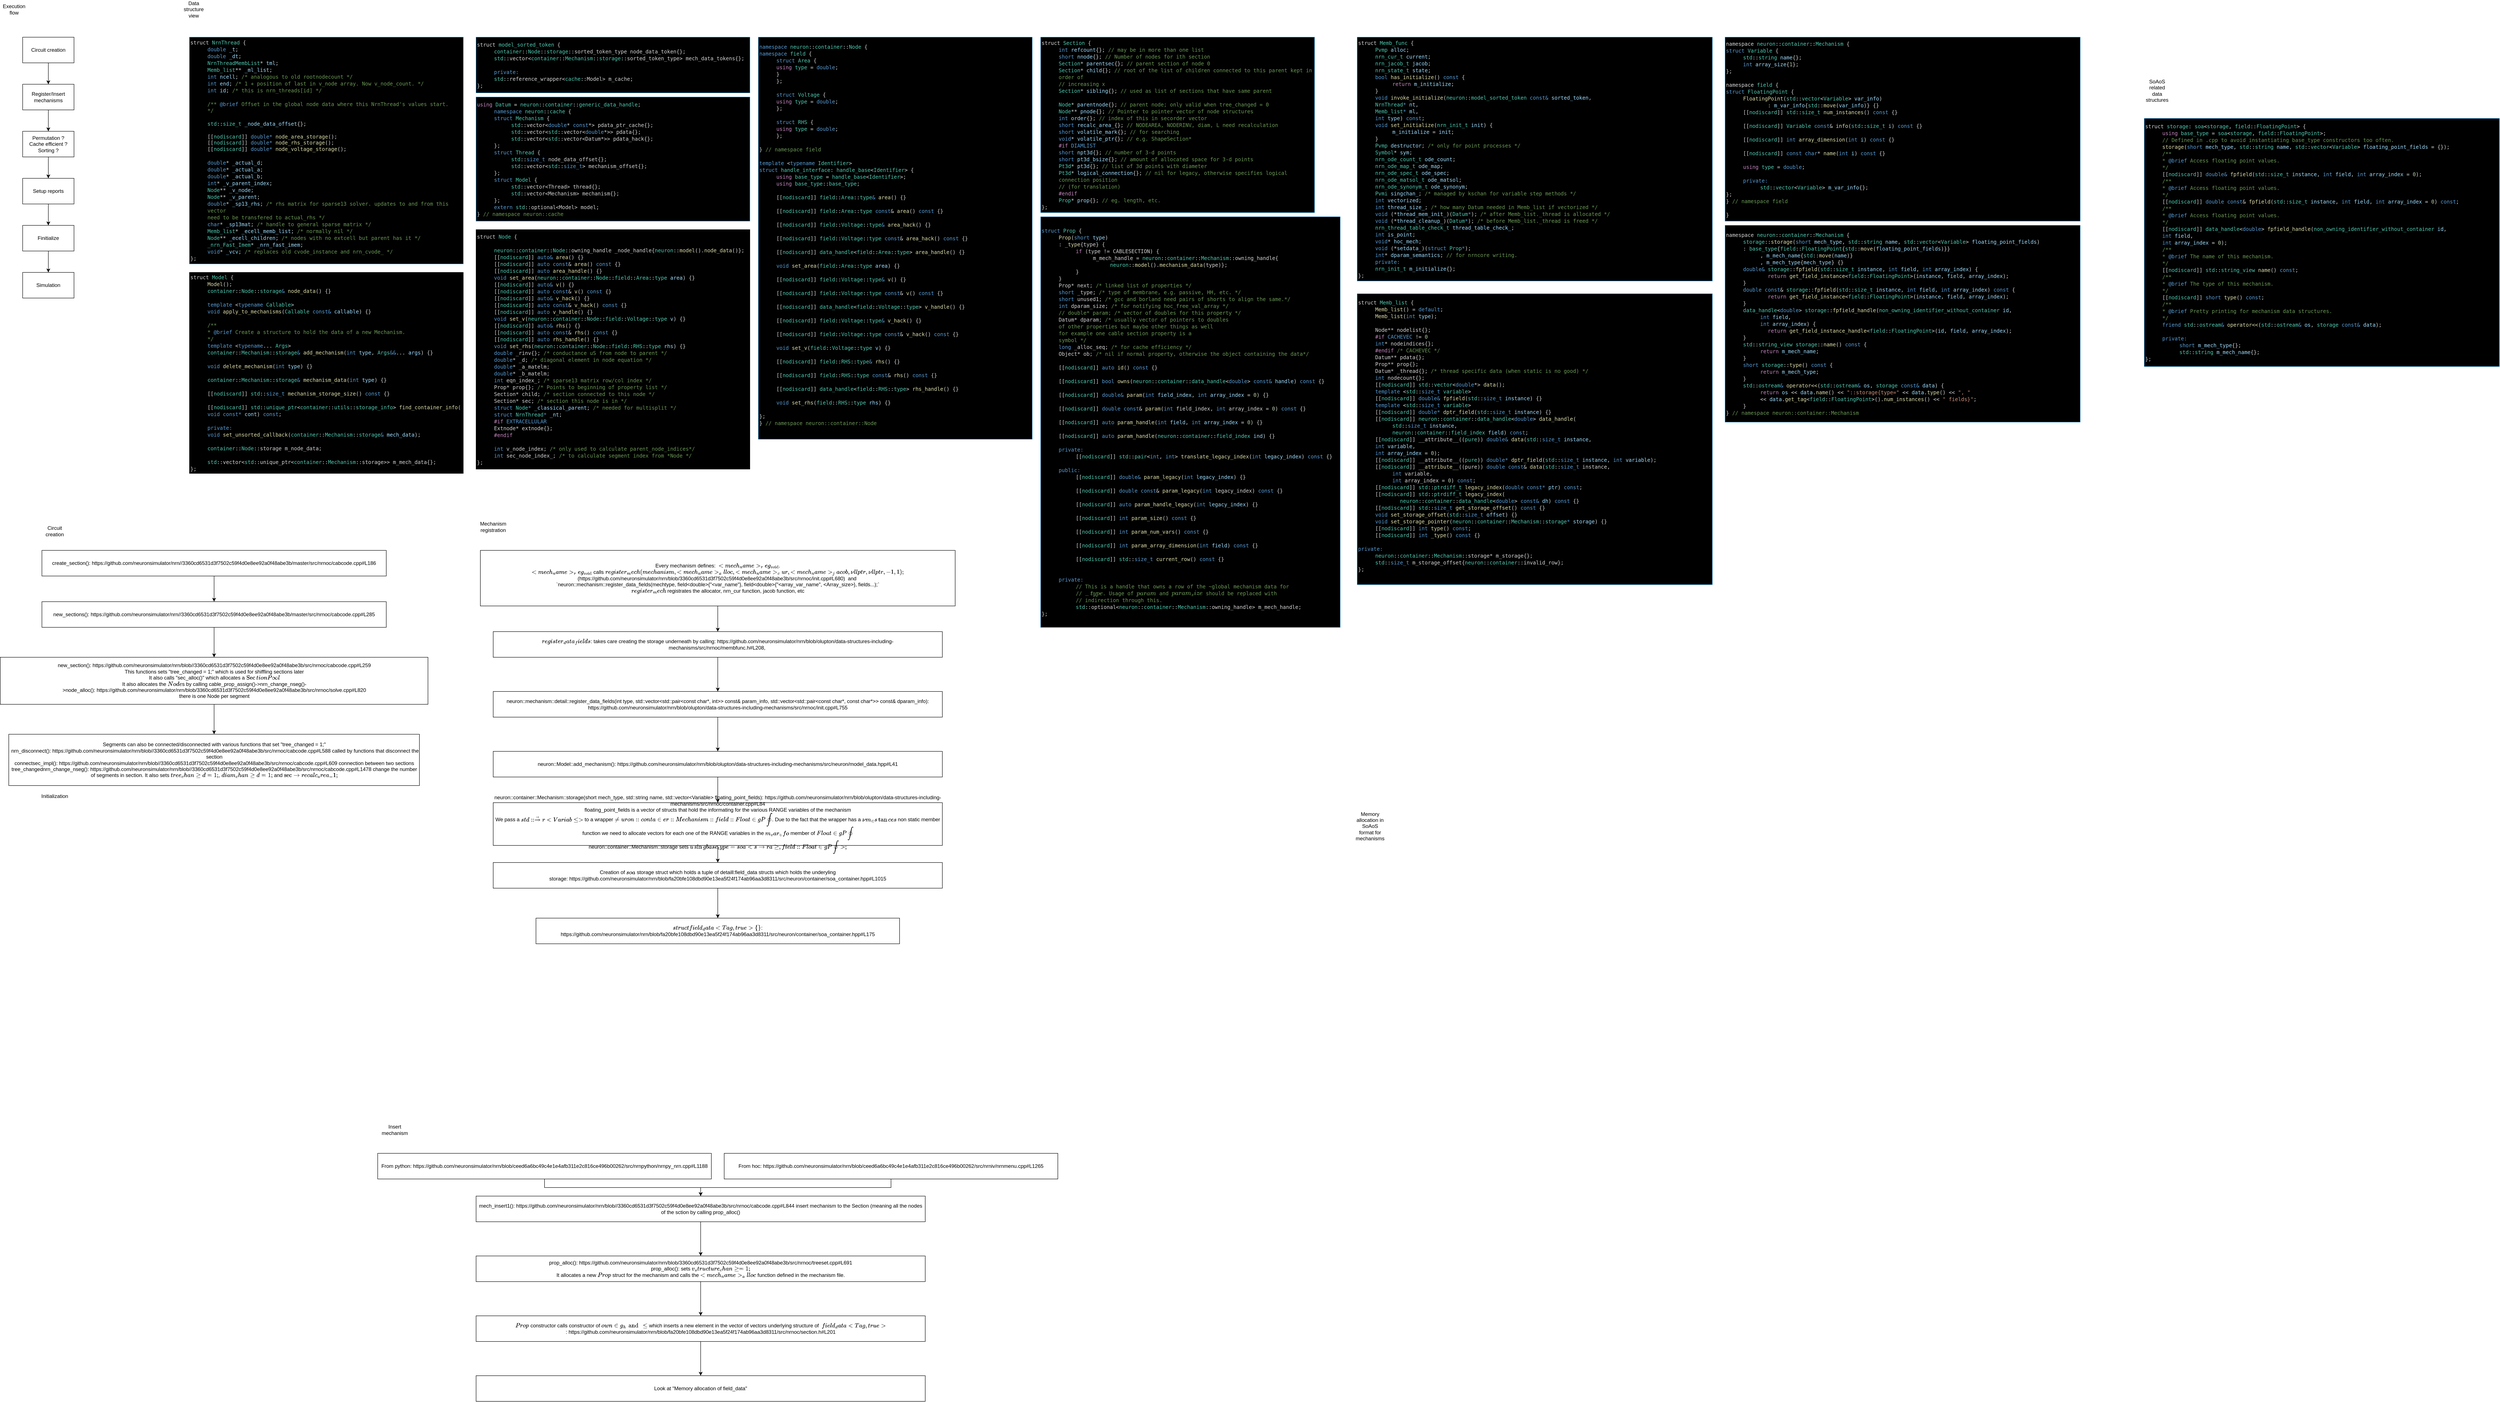 <mxfile version="20.8.16" type="device"><diagram name="Page-1" id="xSoc90a2kWAdaSTm2Sec"><mxGraphModel dx="1360" dy="963" grid="1" gridSize="10" guides="1" tooltips="1" connect="1" arrows="1" fold="1" page="1" pageScale="1" pageWidth="1920" pageHeight="1200" math="0" shadow="0"><root><mxCell id="0"/><mxCell id="1" parent="0"/><mxCell id="ECMpqKy4F_tLlppn25Ay-1" value="Circuit creation" style="rounded=0;whiteSpace=wrap;html=1;" parent="1" vertex="1"><mxGeometry x="70" y="90" width="120" height="60" as="geometry"/></mxCell><mxCell id="ECMpqKy4F_tLlppn25Ay-2" value="Register/Insert mechanisms" style="rounded=0;whiteSpace=wrap;html=1;" parent="1" vertex="1"><mxGeometry x="70" y="200" width="120" height="60" as="geometry"/></mxCell><mxCell id="ECMpqKy4F_tLlppn25Ay-3" value="Permutation ?&lt;br&gt;Cache efficient ?&lt;br&gt;Sorting ?" style="rounded=0;whiteSpace=wrap;html=1;" parent="1" vertex="1"><mxGeometry x="70" y="310" width="120" height="60" as="geometry"/></mxCell><mxCell id="ECMpqKy4F_tLlppn25Ay-4" value="Setup reports" style="rounded=0;whiteSpace=wrap;html=1;" parent="1" vertex="1"><mxGeometry x="70" y="420" width="120" height="60" as="geometry"/></mxCell><mxCell id="ECMpqKy4F_tLlppn25Ay-5" value="Finitialize" style="rounded=0;whiteSpace=wrap;html=1;" parent="1" vertex="1"><mxGeometry x="70" y="530" width="120" height="60" as="geometry"/></mxCell><mxCell id="ECMpqKy4F_tLlppn25Ay-6" value="Simulation" style="rounded=0;whiteSpace=wrap;html=1;" parent="1" vertex="1"><mxGeometry x="70" y="640" width="120" height="60" as="geometry"/></mxCell><mxCell id="ECMpqKy4F_tLlppn25Ay-7" value="" style="endArrow=classic;html=1;rounded=0;exitX=0.5;exitY=1;exitDx=0;exitDy=0;" parent="1" source="ECMpqKy4F_tLlppn25Ay-1" target="ECMpqKy4F_tLlppn25Ay-2" edge="1"><mxGeometry width="50" height="50" relative="1" as="geometry"><mxPoint x="150" y="190" as="sourcePoint"/><mxPoint x="180" y="100" as="targetPoint"/></mxGeometry></mxCell><mxCell id="ECMpqKy4F_tLlppn25Ay-8" value="" style="endArrow=classic;html=1;rounded=0;exitX=0.5;exitY=1;exitDx=0;exitDy=0;entryX=0.5;entryY=0;entryDx=0;entryDy=0;" parent="1" source="ECMpqKy4F_tLlppn25Ay-2" target="ECMpqKy4F_tLlppn25Ay-3" edge="1"><mxGeometry width="50" height="50" relative="1" as="geometry"><mxPoint x="460" y="900" as="sourcePoint"/><mxPoint x="510" y="850" as="targetPoint"/></mxGeometry></mxCell><mxCell id="ECMpqKy4F_tLlppn25Ay-9" value="" style="endArrow=classic;html=1;rounded=0;exitX=0.5;exitY=1;exitDx=0;exitDy=0;entryX=0.5;entryY=0;entryDx=0;entryDy=0;" parent="1" source="ECMpqKy4F_tLlppn25Ay-3" target="ECMpqKy4F_tLlppn25Ay-4" edge="1"><mxGeometry width="50" height="50" relative="1" as="geometry"><mxPoint x="460" y="900" as="sourcePoint"/><mxPoint x="510" y="850" as="targetPoint"/></mxGeometry></mxCell><mxCell id="ECMpqKy4F_tLlppn25Ay-10" value="" style="endArrow=classic;html=1;rounded=0;exitX=0.5;exitY=1;exitDx=0;exitDy=0;" parent="1" source="ECMpqKy4F_tLlppn25Ay-4" target="ECMpqKy4F_tLlppn25Ay-5" edge="1"><mxGeometry width="50" height="50" relative="1" as="geometry"><mxPoint x="460" y="900" as="sourcePoint"/><mxPoint x="510" y="850" as="targetPoint"/></mxGeometry></mxCell><mxCell id="ECMpqKy4F_tLlppn25Ay-11" value="" style="endArrow=classic;html=1;rounded=0;exitX=0.5;exitY=1;exitDx=0;exitDy=0;entryX=0.5;entryY=0;entryDx=0;entryDy=0;" parent="1" source="ECMpqKy4F_tLlppn25Ay-5" target="ECMpqKy4F_tLlppn25Ay-6" edge="1"><mxGeometry width="50" height="50" relative="1" as="geometry"><mxPoint x="460" y="900" as="sourcePoint"/><mxPoint x="510" y="850" as="targetPoint"/></mxGeometry></mxCell><mxCell id="ECMpqKy4F_tLlppn25Ay-12" value="Execution flow" style="text;html=1;strokeColor=none;fillColor=none;align=center;verticalAlign=middle;whiteSpace=wrap;rounded=0;" parent="1" vertex="1"><mxGeometry x="20" y="10" width="60" height="30" as="geometry"/></mxCell><mxCell id="ECMpqKy4F_tLlppn25Ay-13" value="Data structure view" style="text;html=1;strokeColor=none;fillColor=none;align=center;verticalAlign=middle;whiteSpace=wrap;rounded=0;" parent="1" vertex="1"><mxGeometry x="440" y="10" width="60" height="30" as="geometry"/></mxCell><mxCell id="ECMpqKy4F_tLlppn25Ay-14" value="&lt;div style=&quot;font-family: &amp;quot;Droid Sans Mono&amp;quot;, &amp;quot;monospace&amp;quot;, monospace; line-height: 16px; color: rgb(212, 212, 212);&quot;&gt;&lt;div style=&quot;&quot;&gt;struct &lt;span style=&quot;color: rgb(78, 201, 176);&quot;&gt;NrnThread&lt;/span&gt; {&lt;/div&gt;&lt;/div&gt;&lt;blockquote style=&quot;margin: 0 0 0 40px; border: none; padding: 0px;&quot;&gt;&lt;div style=&quot;font-family: &amp;quot;Droid Sans Mono&amp;quot;, &amp;quot;monospace&amp;quot;, monospace; line-height: 16px; color: rgb(212, 212, 212);&quot;&gt;&lt;div style=&quot;&quot;&gt;&lt;span style=&quot;color: rgb(86, 156, 214);&quot;&gt;double&lt;/span&gt; &lt;span style=&quot;color: rgb(156, 220, 254);&quot;&gt;_t&lt;/span&gt;;&lt;/div&gt;&lt;/div&gt;&lt;div style=&quot;font-family: &amp;quot;Droid Sans Mono&amp;quot;, &amp;quot;monospace&amp;quot;, monospace; line-height: 16px; color: rgb(212, 212, 212);&quot;&gt;&lt;div style=&quot;&quot;&gt;&lt;span style=&quot;color: rgb(86, 156, 214);&quot;&gt;double&lt;/span&gt; &lt;span style=&quot;color: rgb(156, 220, 254);&quot;&gt;_dt&lt;/span&gt;;&lt;/div&gt;&lt;/div&gt;&lt;div style=&quot;font-family: &amp;quot;Droid Sans Mono&amp;quot;, &amp;quot;monospace&amp;quot;, monospace; line-height: 16px; color: rgb(212, 212, 212);&quot;&gt;&lt;div style=&quot;&quot;&gt;&lt;span style=&quot;background-color: initial; color: rgb(78, 201, 176);&quot;&gt;NrnThreadMembList&lt;/span&gt;&lt;span style=&quot;background-color: initial;&quot;&gt;* &lt;/span&gt;&lt;span style=&quot;background-color: initial; color: rgb(156, 220, 254);&quot;&gt;tml&lt;/span&gt;&lt;span style=&quot;background-color: initial;&quot;&gt;;&lt;/span&gt;&lt;/div&gt;&lt;/div&gt;&lt;div style=&quot;font-family: &amp;quot;Droid Sans Mono&amp;quot;, &amp;quot;monospace&amp;quot;, monospace; line-height: 16px; color: rgb(212, 212, 212);&quot;&gt;&lt;div style=&quot;&quot;&gt;&lt;span style=&quot;color: rgb(78, 201, 176);&quot;&gt;Memb_list&lt;/span&gt;** &lt;span style=&quot;color: rgb(156, 220, 254);&quot;&gt;_ml_list&lt;/span&gt;;&lt;/div&gt;&lt;/div&gt;&lt;div style=&quot;font-family: &amp;quot;Droid Sans Mono&amp;quot;, &amp;quot;monospace&amp;quot;, monospace; line-height: 16px; color: rgb(212, 212, 212);&quot;&gt;&lt;div style=&quot;&quot;&gt;&lt;span style=&quot;color: rgb(86, 156, 214);&quot;&gt;int&lt;/span&gt; &lt;span style=&quot;color: rgb(156, 220, 254);&quot;&gt;ncell&lt;/span&gt;;&lt;span style=&quot;color: rgb(106, 153, 85);&quot;&gt;            /* analogous to old rootnodecount */&lt;/span&gt;&lt;/div&gt;&lt;/div&gt;&lt;div style=&quot;font-family: &amp;quot;Droid Sans Mono&amp;quot;, &amp;quot;monospace&amp;quot;, monospace; line-height: 16px; color: rgb(212, 212, 212);&quot;&gt;&lt;div style=&quot;&quot;&gt;&lt;span style=&quot;color: rgb(86, 156, 214);&quot;&gt;int&lt;/span&gt; &lt;span style=&quot;color: rgb(156, 220, 254);&quot;&gt;end&lt;/span&gt;;&lt;span style=&quot;color: rgb(106, 153, 85);&quot;&gt;              /* 1 + position of last in v_node array. Now v_node_count. */&lt;/span&gt;&lt;/div&gt;&lt;/div&gt;&lt;div style=&quot;font-family: &amp;quot;Droid Sans Mono&amp;quot;, &amp;quot;monospace&amp;quot;, monospace; line-height: 16px; color: rgb(212, 212, 212);&quot;&gt;&lt;div style=&quot;&quot;&gt;&lt;span style=&quot;color: rgb(86, 156, 214);&quot;&gt;int&lt;/span&gt; &lt;span style=&quot;color: rgb(156, 220, 254);&quot;&gt;id&lt;/span&gt;;&lt;span style=&quot;color: rgb(106, 153, 85);&quot;&gt;               /* this is nrn_threads[id] */&lt;/span&gt;&lt;/div&gt;&lt;/div&gt;&lt;/blockquote&gt;&lt;div style=&quot;font-family: &amp;quot;Droid Sans Mono&amp;quot;, &amp;quot;monospace&amp;quot;, monospace; line-height: 16px; color: rgb(212, 212, 212);&quot;&gt;&lt;br&gt;&lt;/div&gt;&lt;blockquote style=&quot;margin: 0 0 0 40px; border: none; padding: 0px;&quot;&gt;&lt;div style=&quot;font-family: &amp;quot;Droid Sans Mono&amp;quot;, &amp;quot;monospace&amp;quot;, monospace; line-height: 16px; color: rgb(212, 212, 212);&quot;&gt;&lt;div style=&quot;&quot;&gt;&lt;span style=&quot;color: rgb(106, 153, 85);&quot;&gt;    /** &lt;/span&gt;&lt;span style=&quot;color: rgb(86, 156, 214);&quot;&gt;@brief&lt;/span&gt;&lt;span style=&quot;color: rgb(106, 153, 85);&quot;&gt; Offset in the global node data where this NrnThread's values start.&lt;/span&gt;&lt;/div&gt;&lt;/div&gt;&lt;span style=&quot;color: rgb(106, 153, 85); font-family: &amp;quot;Droid Sans Mono&amp;quot;, &amp;quot;monospace&amp;quot;, monospace; background-color: initial;&quot;&gt;*/&lt;/span&gt;&lt;br&gt;&lt;blockquote style=&quot;margin: 0 0 0 40px; border: none; padding: 0px;&quot;&gt;&lt;div style=&quot;font-family: &amp;quot;Droid Sans Mono&amp;quot;, &amp;quot;monospace&amp;quot;, monospace; line-height: 16px; color: rgb(212, 212, 212);&quot;&gt;&lt;div style=&quot;&quot;&gt;&lt;span style=&quot;color: rgb(106, 153, 85);&quot;&gt;&lt;br&gt;&lt;/span&gt;&lt;/div&gt;&lt;/div&gt;&lt;/blockquote&gt;&lt;div style=&quot;font-family: &amp;quot;Droid Sans Mono&amp;quot;, &amp;quot;monospace&amp;quot;, monospace; line-height: 16px; color: rgb(212, 212, 212);&quot;&gt;&lt;div style=&quot;&quot;&gt;&lt;span style=&quot;color: rgb(78, 201, 176);&quot;&gt;std&lt;/span&gt;::&lt;span style=&quot;color: rgb(78, 201, 176);&quot;&gt;size_t&lt;/span&gt; &lt;span style=&quot;color: rgb(156, 220, 254);&quot;&gt;_node_data_offset&lt;/span&gt;{};&lt;/div&gt;&lt;/div&gt;&lt;/blockquote&gt;&lt;font face=&quot;Droid Sans Mono, monospace, monospace&quot; color=&quot;#d4d4d4&quot;&gt;&lt;br&gt;&lt;/font&gt;&lt;blockquote style=&quot;margin: 0 0 0 40px; border: none; padding: 0px;&quot;&gt;&lt;span style=&quot;color: rgb(212, 212, 212); font-family: &amp;quot;Droid Sans Mono&amp;quot;, &amp;quot;monospace&amp;quot;, monospace; background-color: initial;&quot;&gt;[[&lt;/span&gt;&lt;span style=&quot;font-family: &amp;quot;Droid Sans Mono&amp;quot;, &amp;quot;monospace&amp;quot;, monospace; background-color: initial; color: rgb(78, 201, 176);&quot;&gt;nodiscard&lt;/span&gt;&lt;span style=&quot;color: rgb(212, 212, 212); font-family: &amp;quot;Droid Sans Mono&amp;quot;, &amp;quot;monospace&amp;quot;, monospace; background-color: initial;&quot;&gt;]] &lt;/span&gt;&lt;span style=&quot;font-family: &amp;quot;Droid Sans Mono&amp;quot;, &amp;quot;monospace&amp;quot;, monospace; background-color: initial; color: rgb(86, 156, 214);&quot;&gt;double*&lt;/span&gt;&lt;span style=&quot;color: rgb(212, 212, 212); font-family: &amp;quot;Droid Sans Mono&amp;quot;, &amp;quot;monospace&amp;quot;, monospace; background-color: initial;&quot;&gt; &lt;/span&gt;&lt;span style=&quot;font-family: &amp;quot;Droid Sans Mono&amp;quot;, &amp;quot;monospace&amp;quot;, monospace; background-color: initial; color: rgb(220, 220, 170);&quot;&gt;node_area_storage&lt;/span&gt;&lt;span style=&quot;color: rgb(212, 212, 212); font-family: &amp;quot;Droid Sans Mono&amp;quot;, &amp;quot;monospace&amp;quot;, monospace; background-color: initial;&quot;&gt;();&lt;br&gt;&lt;/span&gt;&lt;span style=&quot;color: rgb(212, 212, 212); font-family: &amp;quot;Droid Sans Mono&amp;quot;, &amp;quot;monospace&amp;quot;, monospace; background-color: initial;&quot;&gt;[[&lt;/span&gt;&lt;span style=&quot;font-family: &amp;quot;Droid Sans Mono&amp;quot;, &amp;quot;monospace&amp;quot;, monospace; background-color: initial; color: rgb(78, 201, 176);&quot;&gt;nodiscard&lt;/span&gt;&lt;span style=&quot;color: rgb(212, 212, 212); font-family: &amp;quot;Droid Sans Mono&amp;quot;, &amp;quot;monospace&amp;quot;, monospace; background-color: initial;&quot;&gt;]] &lt;/span&gt;&lt;span style=&quot;font-family: &amp;quot;Droid Sans Mono&amp;quot;, &amp;quot;monospace&amp;quot;, monospace; background-color: initial; color: rgb(86, 156, 214);&quot;&gt;double*&lt;/span&gt;&lt;span style=&quot;color: rgb(212, 212, 212); font-family: &amp;quot;Droid Sans Mono&amp;quot;, &amp;quot;monospace&amp;quot;, monospace; background-color: initial;&quot;&gt; &lt;/span&gt;&lt;span style=&quot;font-family: &amp;quot;Droid Sans Mono&amp;quot;, &amp;quot;monospace&amp;quot;, monospace; background-color: initial; color: rgb(220, 220, 170);&quot;&gt;node_rhs_storage&lt;/span&gt;&lt;span style=&quot;color: rgb(212, 212, 212); font-family: &amp;quot;Droid Sans Mono&amp;quot;, &amp;quot;monospace&amp;quot;, monospace; background-color: initial;&quot;&gt;();&lt;/span&gt;&lt;div style=&quot;font-family: &amp;quot;Droid Sans Mono&amp;quot;, &amp;quot;monospace&amp;quot;, monospace; line-height: 16px; color: rgb(212, 212, 212);&quot;&gt;&lt;div style=&quot;&quot;&gt;    [[&lt;span style=&quot;color: rgb(78, 201, 176);&quot;&gt;nodiscard&lt;/span&gt;]] &lt;span style=&quot;color: rgb(86, 156, 214);&quot;&gt;double*&lt;/span&gt; &lt;span style=&quot;color: rgb(220, 220, 170);&quot;&gt;node_voltage_storage&lt;/span&gt;();&lt;/div&gt;&lt;/div&gt;&lt;div style=&quot;font-family: &amp;quot;Droid Sans Mono&amp;quot;, &amp;quot;monospace&amp;quot;, monospace; line-height: 16px; color: rgb(212, 212, 212);&quot;&gt;&lt;br&gt;&lt;/div&gt;&lt;div style=&quot;font-family: &amp;quot;Droid Sans Mono&amp;quot;, &amp;quot;monospace&amp;quot;, monospace; line-height: 16px; color: rgb(212, 212, 212);&quot;&gt;&lt;div style=&quot;&quot;&gt;&lt;span style=&quot;color: rgb(86, 156, 214);&quot;&gt;double&lt;/span&gt;* &lt;span style=&quot;color: rgb(156, 220, 254);&quot;&gt;_actual_d&lt;/span&gt;;&lt;/div&gt;&lt;/div&gt;&lt;div style=&quot;font-family: &amp;quot;Droid Sans Mono&amp;quot;, &amp;quot;monospace&amp;quot;, monospace; line-height: 16px; color: rgb(212, 212, 212);&quot;&gt;&lt;div style=&quot;&quot;&gt;&lt;span style=&quot;color: rgb(86, 156, 214);&quot;&gt;double&lt;/span&gt;* &lt;span style=&quot;color: rgb(156, 220, 254);&quot;&gt;_actual_a&lt;/span&gt;;&lt;/div&gt;&lt;/div&gt;&lt;div style=&quot;font-family: &amp;quot;Droid Sans Mono&amp;quot;, &amp;quot;monospace&amp;quot;, monospace; line-height: 16px; color: rgb(212, 212, 212);&quot;&gt;&lt;div style=&quot;&quot;&gt;&lt;span style=&quot;color: rgb(86, 156, 214);&quot;&gt;double&lt;/span&gt;* &lt;span style=&quot;color: rgb(156, 220, 254);&quot;&gt;_actual_b&lt;/span&gt;;&lt;/div&gt;&lt;/div&gt;&lt;div style=&quot;font-family: &amp;quot;Droid Sans Mono&amp;quot;, &amp;quot;monospace&amp;quot;, monospace; line-height: 16px; color: rgb(212, 212, 212);&quot;&gt;&lt;div style=&quot;&quot;&gt;&lt;span style=&quot;color: rgb(86, 156, 214);&quot;&gt;int&lt;/span&gt;* &lt;span style=&quot;color: rgb(156, 220, 254);&quot;&gt;_v_parent_index&lt;/span&gt;;&lt;/div&gt;&lt;/div&gt;&lt;div style=&quot;font-family: &amp;quot;Droid Sans Mono&amp;quot;, &amp;quot;monospace&amp;quot;, monospace; line-height: 16px; color: rgb(212, 212, 212);&quot;&gt;&lt;div style=&quot;&quot;&gt;&lt;span style=&quot;color: rgb(78, 201, 176);&quot;&gt;Node&lt;/span&gt;** &lt;span style=&quot;color: rgb(156, 220, 254);&quot;&gt;_v_node&lt;/span&gt;;&lt;/div&gt;&lt;/div&gt;&lt;div style=&quot;font-family: &amp;quot;Droid Sans Mono&amp;quot;, &amp;quot;monospace&amp;quot;, monospace; line-height: 16px; color: rgb(212, 212, 212);&quot;&gt;&lt;div style=&quot;&quot;&gt;&lt;span style=&quot;color: rgb(78, 201, 176);&quot;&gt;Node&lt;/span&gt;** &lt;span style=&quot;color: rgb(156, 220, 254);&quot;&gt;_v_parent&lt;/span&gt;;&lt;/div&gt;&lt;/div&gt;&lt;div style=&quot;font-family: &amp;quot;Droid Sans Mono&amp;quot;, &amp;quot;monospace&amp;quot;, monospace; line-height: 16px; color: rgb(212, 212, 212);&quot;&gt;&lt;div style=&quot;&quot;&gt;&lt;span style=&quot;color: rgb(86, 156, 214);&quot;&gt;double&lt;/span&gt;* &lt;span style=&quot;color: rgb(156, 220, 254);&quot;&gt;_sp13_rhs&lt;/span&gt;;&lt;span style=&quot;color: rgb(106, 153, 85);&quot;&gt;           /* rhs matrix for sparse13 solver. updates to and from this vector&lt;/span&gt;&lt;/div&gt;&lt;/div&gt;&lt;div style=&quot;font-family: &amp;quot;Droid Sans Mono&amp;quot;, &amp;quot;monospace&amp;quot;, monospace; line-height: 16px; color: rgb(212, 212, 212);&quot;&gt;&lt;div style=&quot;&quot;&gt;&lt;span style=&quot;color: rgb(106, 153, 85);&quot;&gt;                                    need to be transfered to actual_rhs */&lt;/span&gt;&lt;/div&gt;&lt;/div&gt;&lt;div style=&quot;font-family: &amp;quot;Droid Sans Mono&amp;quot;, &amp;quot;monospace&amp;quot;, monospace; line-height: 16px; color: rgb(212, 212, 212);&quot;&gt;&lt;div style=&quot;&quot;&gt;&lt;span style=&quot;color: rgb(86, 156, 214);&quot;&gt;char&lt;/span&gt;* &lt;span style=&quot;color: rgb(156, 220, 254);&quot;&gt;_sp13mat&lt;/span&gt;;&lt;span style=&quot;color: rgb(106, 153, 85);&quot;&gt;              /* handle to general sparse matrix */&lt;/span&gt;&lt;/div&gt;&lt;/div&gt;&lt;div style=&quot;font-family: &amp;quot;Droid Sans Mono&amp;quot;, &amp;quot;monospace&amp;quot;, monospace; line-height: 16px; color: rgb(212, 212, 212);&quot;&gt;&lt;div style=&quot;&quot;&gt;&lt;span style=&quot;color: rgb(78, 201, 176);&quot;&gt;Memb_list&lt;/span&gt;* &lt;span style=&quot;color: rgb(156, 220, 254);&quot;&gt;_ecell_memb_list&lt;/span&gt;;&lt;span style=&quot;color: rgb(106, 153, 85);&quot;&gt; /* normally nil */&lt;/span&gt;&lt;/div&gt;&lt;/div&gt;&lt;div style=&quot;font-family: &amp;quot;Droid Sans Mono&amp;quot;, &amp;quot;monospace&amp;quot;, monospace; line-height: 16px; color: rgb(212, 212, 212);&quot;&gt;&lt;div style=&quot;&quot;&gt;&lt;span style=&quot;color: rgb(78, 201, 176);&quot;&gt;Node&lt;/span&gt;** &lt;span style=&quot;color: rgb(156, 220, 254);&quot;&gt;_ecell_children&lt;/span&gt;;&lt;span style=&quot;color: rgb(106, 153, 85);&quot;&gt;      /* nodes with no extcell but parent has it */&lt;/span&gt;&lt;/div&gt;&lt;/div&gt;&lt;div style=&quot;font-family: &amp;quot;Droid Sans Mono&amp;quot;, &amp;quot;monospace&amp;quot;, monospace; line-height: 16px; color: rgb(212, 212, 212);&quot;&gt;&lt;div style=&quot;&quot;&gt;&lt;span style=&quot;color: rgb(78, 201, 176);&quot;&gt;_nrn_Fast_Imem&lt;/span&gt;* &lt;span style=&quot;color: rgb(156, 220, 254);&quot;&gt;_nrn_fast_imem&lt;/span&gt;;&lt;/div&gt;&lt;/div&gt;&lt;div style=&quot;font-family: &amp;quot;Droid Sans Mono&amp;quot;, &amp;quot;monospace&amp;quot;, monospace; line-height: 16px; color: rgb(212, 212, 212);&quot;&gt;&lt;div style=&quot;&quot;&gt;&lt;span style=&quot;color: rgb(86, 156, 214);&quot;&gt;void&lt;/span&gt;* &lt;span style=&quot;color: rgb(156, 220, 254);&quot;&gt;_vcv&lt;/span&gt;;&lt;span style=&quot;color: rgb(106, 153, 85);&quot;&gt; /* replaces old cvode_instance and nrn_cvode_ */&lt;/span&gt;&lt;/div&gt;&lt;/div&gt;&lt;/blockquote&gt;&lt;div style=&quot;font-family: &amp;quot;Droid Sans Mono&amp;quot;, &amp;quot;monospace&amp;quot;, monospace; line-height: 16px; color: rgb(212, 212, 212);&quot;&gt;&lt;div style=&quot;&quot;&gt;};&lt;/div&gt;&lt;/div&gt;" style="rounded=0;whiteSpace=wrap;html=1;align=left;fillColor=#000000;fontColor=#ffffff;strokeColor=#006EAF;" parent="1" vertex="1"><mxGeometry x="460" y="90" width="640" height="530" as="geometry"/></mxCell><mxCell id="ECMpqKy4F_tLlppn25Ay-16" value="&lt;div style=&quot;line-height: 16px; font-family: &amp;quot;Droid Sans Mono&amp;quot;, &amp;quot;monospace&amp;quot;, monospace; color: rgb(212, 212, 212);&quot;&gt;&lt;div style=&quot;&quot;&gt;&lt;div style=&quot;line-height: 16px;&quot;&gt;&lt;div style=&quot;&quot;&gt;struct &lt;span style=&quot;color: rgb(78, 201, 176);&quot;&gt;Model&lt;/span&gt; {&lt;/div&gt;&lt;/div&gt;&lt;/div&gt;&lt;/div&gt;&lt;blockquote style=&quot;margin: 0 0 0 40px; border: none; padding: 0px;&quot;&gt;&lt;div style=&quot;line-height: 16px; font-family: &amp;quot;Droid Sans Mono&amp;quot;, &amp;quot;monospace&amp;quot;, monospace; color: rgb(212, 212, 212);&quot;&gt;&lt;div style=&quot;&quot;&gt;&lt;div style=&quot;line-height: 16px;&quot;&gt;&lt;div style=&quot;&quot;&gt;&lt;span style=&quot;color: #dcdcaa;&quot;&gt;Model&lt;/span&gt;();&lt;/div&gt;&lt;/div&gt;&lt;/div&gt;&lt;/div&gt;&lt;div style=&quot;line-height: 16px; font-family: &amp;quot;Droid Sans Mono&amp;quot;, &amp;quot;monospace&amp;quot;, monospace; color: rgb(212, 212, 212);&quot;&gt;&lt;div style=&quot;&quot;&gt;&lt;div style=&quot;line-height: 16px;&quot;&gt;&lt;div style=&quot;&quot;&gt;&lt;span style=&quot;color: #4ec9b0;&quot;&gt;container&lt;/span&gt;::&lt;span style=&quot;color: #4ec9b0;&quot;&gt;Node&lt;/span&gt;::&lt;span style=&quot;color: #4ec9b0;&quot;&gt;storage&lt;/span&gt;&lt;span style=&quot;color: #569cd6;&quot;&gt;&amp;amp;&lt;/span&gt; &lt;span style=&quot;color: #dcdcaa;&quot;&gt;node_data&lt;/span&gt;() {&lt;span style=&quot;background-color: initial;&quot;&gt;}&lt;/span&gt;&lt;/div&gt;&lt;/div&gt;&lt;/div&gt;&lt;/div&gt;&lt;/blockquote&gt;&lt;blockquote style=&quot;margin: 0 0 0 40px; border: none; padding: 0px;&quot;&gt;&lt;div style=&quot;line-height: 16px; font-family: &amp;quot;Droid Sans Mono&amp;quot;, &amp;quot;monospace&amp;quot;, monospace; color: rgb(212, 212, 212);&quot;&gt;&lt;div style=&quot;&quot;&gt;&lt;div style=&quot;line-height: 16px;&quot;&gt;&lt;div style=&quot;&quot;&gt;&lt;br&gt;&lt;/div&gt;&lt;/div&gt;&lt;/div&gt;&lt;/div&gt;&lt;div style=&quot;line-height: 16px; font-family: &amp;quot;Droid Sans Mono&amp;quot;, &amp;quot;monospace&amp;quot;, monospace; color: rgb(212, 212, 212);&quot;&gt;&lt;div style=&quot;&quot;&gt;&lt;div style=&quot;line-height: 16px;&quot;&gt;&lt;div style=&quot;&quot;&gt;&lt;span style=&quot;color: #569cd6;&quot;&gt;template&lt;/span&gt; &amp;lt;&lt;span style=&quot;color: #569cd6;&quot;&gt;typename&lt;/span&gt; &lt;span style=&quot;color: #4ec9b0;&quot;&gt;Callable&lt;/span&gt;&amp;gt;&lt;/div&gt;&lt;/div&gt;&lt;/div&gt;&lt;/div&gt;&lt;div style=&quot;line-height: 16px; font-family: &amp;quot;Droid Sans Mono&amp;quot;, &amp;quot;monospace&amp;quot;, monospace; color: rgb(212, 212, 212);&quot;&gt;&lt;div style=&quot;&quot;&gt;&lt;div style=&quot;line-height: 16px;&quot;&gt;&lt;div style=&quot;&quot;&gt;&lt;span style=&quot;color: #569cd6;&quot;&gt;void&lt;/span&gt; &lt;span style=&quot;color: #dcdcaa;&quot;&gt;apply_to_mechanisms&lt;/span&gt;(&lt;span style=&quot;color: #4ec9b0;&quot;&gt;Callable&lt;/span&gt; &lt;span style=&quot;color: #569cd6;&quot;&gt;const&amp;amp;&lt;/span&gt; &lt;span style=&quot;color: #9cdcfe;&quot;&gt;callable&lt;/span&gt;) {&lt;span style=&quot;background-color: initial;&quot;&gt;}&lt;/span&gt;&lt;/div&gt;&lt;/div&gt;&lt;/div&gt;&lt;/div&gt;&lt;/blockquote&gt;&lt;div style=&quot;line-height: 16px; font-family: &amp;quot;Droid Sans Mono&amp;quot;, &amp;quot;monospace&amp;quot;, monospace; color: rgb(212, 212, 212);&quot;&gt;&lt;div style=&quot;&quot;&gt;&lt;div style=&quot;line-height: 16px;&quot;&gt;&lt;br&gt;&lt;/div&gt;&lt;/div&gt;&lt;/div&gt;&lt;blockquote style=&quot;margin: 0 0 0 40px; border: none; padding: 0px;&quot;&gt;&lt;div style=&quot;line-height: 16px; font-family: &amp;quot;Droid Sans Mono&amp;quot;, &amp;quot;monospace&amp;quot;, monospace; color: rgb(212, 212, 212);&quot;&gt;&lt;div style=&quot;&quot;&gt;&lt;div style=&quot;line-height: 16px;&quot;&gt;&lt;div style=&quot;&quot;&gt;&lt;span style=&quot;color: #6a9955;&quot;&gt;    /**&lt;/span&gt;&lt;/div&gt;&lt;/div&gt;&lt;/div&gt;&lt;/div&gt;&lt;div style=&quot;line-height: 16px; font-family: &amp;quot;Droid Sans Mono&amp;quot;, &amp;quot;monospace&amp;quot;, monospace; color: rgb(212, 212, 212);&quot;&gt;&lt;div style=&quot;&quot;&gt;&lt;div style=&quot;line-height: 16px;&quot;&gt;&lt;div style=&quot;&quot;&gt;&lt;span style=&quot;color: #6a9955;&quot;&gt;     * &lt;/span&gt;&lt;span style=&quot;color: #569cd6;&quot;&gt;@brief&lt;/span&gt;&lt;span style=&quot;color: #6a9955;&quot;&gt; Create a structure to hold the data of a new Mechanism.&lt;/span&gt;&lt;/div&gt;&lt;/div&gt;&lt;/div&gt;&lt;/div&gt;&lt;div style=&quot;line-height: 16px; font-family: &amp;quot;Droid Sans Mono&amp;quot;, &amp;quot;monospace&amp;quot;, monospace; color: rgb(212, 212, 212);&quot;&gt;&lt;div style=&quot;&quot;&gt;&lt;div style=&quot;line-height: 16px;&quot;&gt;&lt;div style=&quot;&quot;&gt;&lt;span style=&quot;color: #6a9955;&quot;&gt;     */&lt;/span&gt;&lt;/div&gt;&lt;/div&gt;&lt;/div&gt;&lt;/div&gt;&lt;div style=&quot;line-height: 16px; font-family: &amp;quot;Droid Sans Mono&amp;quot;, &amp;quot;monospace&amp;quot;, monospace; color: rgb(212, 212, 212);&quot;&gt;&lt;div style=&quot;&quot;&gt;&lt;div style=&quot;line-height: 16px;&quot;&gt;&lt;div style=&quot;&quot;&gt;&lt;span style=&quot;color: #569cd6;&quot;&gt;template&lt;/span&gt; &amp;lt;&lt;span style=&quot;color: #569cd6;&quot;&gt;typename&lt;/span&gt;... &lt;span style=&quot;color: #4ec9b0;&quot;&gt;Args&lt;/span&gt;&amp;gt;&lt;/div&gt;&lt;/div&gt;&lt;/div&gt;&lt;/div&gt;&lt;div style=&quot;line-height: 16px; font-family: &amp;quot;Droid Sans Mono&amp;quot;, &amp;quot;monospace&amp;quot;, monospace; color: rgb(212, 212, 212);&quot;&gt;&lt;div style=&quot;&quot;&gt;&lt;div style=&quot;line-height: 16px;&quot;&gt;&lt;div style=&quot;&quot;&gt;&lt;span style=&quot;color: #4ec9b0;&quot;&gt;container&lt;/span&gt;::&lt;span style=&quot;color: #4ec9b0;&quot;&gt;Mechanism&lt;/span&gt;::&lt;span style=&quot;color: #4ec9b0;&quot;&gt;storage&lt;/span&gt;&lt;span style=&quot;color: #569cd6;&quot;&gt;&amp;amp;&lt;/span&gt; &lt;span style=&quot;color: #dcdcaa;&quot;&gt;add_mechanism&lt;/span&gt;(&lt;span style=&quot;color: #569cd6;&quot;&gt;int&lt;/span&gt; &lt;span style=&quot;color: #9cdcfe;&quot;&gt;type&lt;/span&gt;, &lt;span style=&quot;color: #4ec9b0;&quot;&gt;Args&lt;/span&gt;&lt;span style=&quot;color: #569cd6;&quot;&gt;&amp;amp;&amp;amp;&lt;/span&gt;... &lt;span style=&quot;color: #9cdcfe;&quot;&gt;args&lt;/span&gt;) {&lt;span style=&quot;background-color: initial;&quot;&gt;}&lt;/span&gt;&lt;/div&gt;&lt;/div&gt;&lt;/div&gt;&lt;/div&gt;&lt;/blockquote&gt;&lt;blockquote style=&quot;margin: 0 0 0 40px; border: none; padding: 0px;&quot;&gt;&lt;div style=&quot;line-height: 16px; font-family: &amp;quot;Droid Sans Mono&amp;quot;, &amp;quot;monospace&amp;quot;, monospace; color: rgb(212, 212, 212);&quot;&gt;&lt;div style=&quot;&quot;&gt;&lt;div style=&quot;line-height: 16px;&quot;&gt;&lt;div style=&quot;&quot;&gt;&lt;br&gt;&lt;/div&gt;&lt;/div&gt;&lt;/div&gt;&lt;/div&gt;&lt;div style=&quot;line-height: 16px; font-family: &amp;quot;Droid Sans Mono&amp;quot;, &amp;quot;monospace&amp;quot;, monospace; color: rgb(212, 212, 212);&quot;&gt;&lt;div style=&quot;&quot;&gt;&lt;div style=&quot;line-height: 16px;&quot;&gt;&lt;div style=&quot;&quot;&gt;&lt;span style=&quot;color: #569cd6;&quot;&gt;void&lt;/span&gt; &lt;span style=&quot;color: #dcdcaa;&quot;&gt;delete_mechanism&lt;/span&gt;(&lt;span style=&quot;color: #569cd6;&quot;&gt;int&lt;/span&gt; &lt;span style=&quot;color: #9cdcfe;&quot;&gt;type&lt;/span&gt;) {&lt;span style=&quot;background-color: initial;&quot;&gt;}&lt;/span&gt;&lt;/div&gt;&lt;/div&gt;&lt;/div&gt;&lt;/div&gt;&lt;/blockquote&gt;&lt;blockquote style=&quot;margin: 0 0 0 40px; border: none; padding: 0px;&quot;&gt;&lt;div style=&quot;line-height: 16px; font-family: &amp;quot;Droid Sans Mono&amp;quot;, &amp;quot;monospace&amp;quot;, monospace; color: rgb(212, 212, 212);&quot;&gt;&lt;div style=&quot;&quot;&gt;&lt;div style=&quot;line-height: 16px;&quot;&gt;&lt;div style=&quot;&quot;&gt;&lt;br&gt;&lt;/div&gt;&lt;/div&gt;&lt;/div&gt;&lt;/div&gt;&lt;div style=&quot;line-height: 16px; font-family: &amp;quot;Droid Sans Mono&amp;quot;, &amp;quot;monospace&amp;quot;, monospace; color: rgb(212, 212, 212);&quot;&gt;&lt;div style=&quot;&quot;&gt;&lt;div style=&quot;line-height: 16px;&quot;&gt;&lt;div style=&quot;&quot;&gt;&lt;span style=&quot;color: #4ec9b0;&quot;&gt;container&lt;/span&gt;::&lt;span style=&quot;color: #4ec9b0;&quot;&gt;Mechanism&lt;/span&gt;::&lt;span style=&quot;color: #4ec9b0;&quot;&gt;storage&lt;/span&gt;&lt;span style=&quot;color: #569cd6;&quot;&gt;&amp;amp;&lt;/span&gt; &lt;span style=&quot;color: #dcdcaa;&quot;&gt;mechanism_data&lt;/span&gt;(&lt;span style=&quot;color: #569cd6;&quot;&gt;int&lt;/span&gt; &lt;span style=&quot;color: #9cdcfe;&quot;&gt;type&lt;/span&gt;) {&lt;span style=&quot;background-color: initial;&quot;&gt;}&lt;/span&gt;&lt;/div&gt;&lt;/div&gt;&lt;/div&gt;&lt;/div&gt;&lt;/blockquote&gt;&lt;blockquote style=&quot;margin: 0 0 0 40px; border: none; padding: 0px;&quot;&gt;&lt;div style=&quot;line-height: 16px; font-family: &amp;quot;Droid Sans Mono&amp;quot;, &amp;quot;monospace&amp;quot;, monospace; color: rgb(212, 212, 212);&quot;&gt;&lt;div style=&quot;&quot;&gt;&lt;div style=&quot;line-height: 16px;&quot;&gt;&lt;br&gt;&lt;/div&gt;&lt;/div&gt;&lt;/div&gt;&lt;div style=&quot;line-height: 16px; font-family: &amp;quot;Droid Sans Mono&amp;quot;, &amp;quot;monospace&amp;quot;, monospace; color: rgb(212, 212, 212);&quot;&gt;&lt;div style=&quot;&quot;&gt;&lt;div style=&quot;line-height: 16px;&quot;&gt;&lt;div style=&quot;&quot;&gt;    [[&lt;span style=&quot;color: #4ec9b0;&quot;&gt;nodiscard&lt;/span&gt;]] &lt;span style=&quot;color: #4ec9b0;&quot;&gt;std&lt;/span&gt;::&lt;span style=&quot;color: #569cd6;&quot;&gt;size_t&lt;/span&gt; &lt;span style=&quot;color: #dcdcaa;&quot;&gt;mechanism_storage_size&lt;/span&gt;() &lt;span style=&quot;color: #569cd6;&quot;&gt;const&lt;/span&gt; {&lt;span style=&quot;background-color: initial;&quot;&gt;}&lt;/span&gt;&lt;/div&gt;&lt;/div&gt;&lt;/div&gt;&lt;/div&gt;&lt;/blockquote&gt;&lt;blockquote style=&quot;margin: 0 0 0 40px; border: none; padding: 0px;&quot;&gt;&lt;div style=&quot;line-height: 16px; font-family: &amp;quot;Droid Sans Mono&amp;quot;, &amp;quot;monospace&amp;quot;, monospace; color: rgb(212, 212, 212);&quot;&gt;&lt;div style=&quot;&quot;&gt;&lt;div style=&quot;line-height: 16px;&quot;&gt;&lt;div style=&quot;&quot;&gt;&lt;br&gt;&lt;/div&gt;&lt;/div&gt;&lt;/div&gt;&lt;/div&gt;&lt;div style=&quot;line-height: 16px; font-family: &amp;quot;Droid Sans Mono&amp;quot;, &amp;quot;monospace&amp;quot;, monospace; color: rgb(212, 212, 212);&quot;&gt;&lt;div style=&quot;&quot;&gt;&lt;div style=&quot;line-height: 16px;&quot;&gt;&lt;div style=&quot;&quot;&gt;    [[&lt;span style=&quot;color: #4ec9b0;&quot;&gt;nodiscard&lt;/span&gt;]] &lt;span style=&quot;color: #4ec9b0;&quot;&gt;std&lt;/span&gt;::&lt;span style=&quot;color: #4ec9b0;&quot;&gt;unique_ptr&lt;/span&gt;&amp;lt;&lt;span style=&quot;color: #4ec9b0;&quot;&gt;container&lt;/span&gt;::&lt;span style=&quot;color: #4ec9b0;&quot;&gt;utils&lt;/span&gt;::&lt;span style=&quot;color: #4ec9b0;&quot;&gt;storage_info&lt;/span&gt;&amp;gt; &lt;span style=&quot;color: #dcdcaa;&quot;&gt;find_container_info&lt;/span&gt;(&lt;/div&gt;&lt;/div&gt;&lt;/div&gt;&lt;/div&gt;&lt;div style=&quot;line-height: 16px; font-family: &amp;quot;Droid Sans Mono&amp;quot;, &amp;quot;monospace&amp;quot;, monospace; color: rgb(212, 212, 212);&quot;&gt;&lt;div style=&quot;&quot;&gt;&lt;div style=&quot;line-height: 16px;&quot;&gt;&lt;div style=&quot;&quot;&gt;&lt;span style=&quot;color: #569cd6;&quot;&gt;void&lt;/span&gt; &lt;span style=&quot;color: #569cd6;&quot;&gt;const*&lt;/span&gt; &lt;span style=&quot;color: #9cdcfe;&quot;&gt;cont&lt;/span&gt;) &lt;span style=&quot;color: #569cd6;&quot;&gt;const&lt;/span&gt;;&lt;/div&gt;&lt;/div&gt;&lt;/div&gt;&lt;/div&gt;&lt;/blockquote&gt;&lt;div style=&quot;line-height: 16px; font-family: &amp;quot;Droid Sans Mono&amp;quot;, &amp;quot;monospace&amp;quot;, monospace; color: rgb(212, 212, 212);&quot;&gt;&lt;div style=&quot;&quot;&gt;&lt;div style=&quot;line-height: 16px;&quot;&gt;&lt;br&gt;&lt;/div&gt;&lt;/div&gt;&lt;/div&gt;&lt;blockquote style=&quot;margin: 0 0 0 40px; border: none; padding: 0px;&quot;&gt;&lt;div style=&quot;line-height: 16px; font-family: &amp;quot;Droid Sans Mono&amp;quot;, &amp;quot;monospace&amp;quot;, monospace; color: rgb(212, 212, 212);&quot;&gt;&lt;div style=&quot;&quot;&gt;&lt;div style=&quot;line-height: 16px;&quot;&gt;&lt;div style=&quot;&quot;&gt;&lt;span style=&quot;color: #569cd6;&quot;&gt;private:&lt;/span&gt;&lt;/div&gt;&lt;/div&gt;&lt;/div&gt;&lt;/div&gt;&lt;div style=&quot;line-height: 16px; font-family: &amp;quot;Droid Sans Mono&amp;quot;, &amp;quot;monospace&amp;quot;, monospace; color: rgb(212, 212, 212);&quot;&gt;&lt;div style=&quot;&quot;&gt;&lt;div style=&quot;line-height: 16px;&quot;&gt;&lt;div style=&quot;&quot;&gt;&lt;span style=&quot;color: #569cd6;&quot;&gt;void&lt;/span&gt; &lt;span style=&quot;color: #dcdcaa;&quot;&gt;set_unsorted_callback&lt;/span&gt;(&lt;span style=&quot;color: #4ec9b0;&quot;&gt;container&lt;/span&gt;::&lt;span style=&quot;color: #4ec9b0;&quot;&gt;Mechanism&lt;/span&gt;::&lt;span style=&quot;color: #4ec9b0;&quot;&gt;storage&lt;/span&gt;&lt;span style=&quot;color: #569cd6;&quot;&gt;&amp;amp;&lt;/span&gt; &lt;span style=&quot;color: #9cdcfe;&quot;&gt;mech_data&lt;/span&gt;);&lt;/div&gt;&lt;/div&gt;&lt;/div&gt;&lt;/div&gt;&lt;/blockquote&gt;&lt;blockquote style=&quot;margin: 0 0 0 40px; border: none; padding: 0px;&quot;&gt;&lt;div style=&quot;line-height: 16px; font-family: &amp;quot;Droid Sans Mono&amp;quot;, &amp;quot;monospace&amp;quot;, monospace; color: rgb(212, 212, 212);&quot;&gt;&lt;div style=&quot;&quot;&gt;&lt;div style=&quot;line-height: 16px;&quot;&gt;&lt;div style=&quot;&quot;&gt;&lt;br&gt;&lt;/div&gt;&lt;/div&gt;&lt;/div&gt;&lt;/div&gt;&lt;div style=&quot;line-height: 16px; font-family: &amp;quot;Droid Sans Mono&amp;quot;, &amp;quot;monospace&amp;quot;, monospace; color: rgb(212, 212, 212);&quot;&gt;&lt;div style=&quot;&quot;&gt;&lt;div style=&quot;line-height: 16px;&quot;&gt;&lt;div style=&quot;&quot;&gt;&lt;span style=&quot;color: #4ec9b0;&quot;&gt;container&lt;/span&gt;::&lt;span style=&quot;color: #4ec9b0;&quot;&gt;Node&lt;/span&gt;::storage m_node_data;&lt;/div&gt;&lt;/div&gt;&lt;/div&gt;&lt;/div&gt;&lt;/blockquote&gt;&lt;blockquote style=&quot;margin: 0 0 0 40px; border: none; padding: 0px;&quot;&gt;&lt;div style=&quot;line-height: 16px; font-family: &amp;quot;Droid Sans Mono&amp;quot;, &amp;quot;monospace&amp;quot;, monospace; color: rgb(212, 212, 212);&quot;&gt;&lt;div style=&quot;&quot;&gt;&lt;div style=&quot;line-height: 16px;&quot;&gt;&lt;div style=&quot;&quot;&gt;&lt;br&gt;&lt;/div&gt;&lt;/div&gt;&lt;/div&gt;&lt;/div&gt;&lt;div style=&quot;line-height: 16px; font-family: &amp;quot;Droid Sans Mono&amp;quot;, &amp;quot;monospace&amp;quot;, monospace; color: rgb(212, 212, 212);&quot;&gt;&lt;div style=&quot;&quot;&gt;&lt;div style=&quot;line-height: 16px;&quot;&gt;&lt;div style=&quot;&quot;&gt;&lt;span style=&quot;color: #4ec9b0;&quot;&gt;std&lt;/span&gt;::vector&amp;lt;&lt;span style=&quot;color: #4ec9b0;&quot;&gt;std&lt;/span&gt;::unique_ptr&amp;lt;&lt;span style=&quot;color: #4ec9b0;&quot;&gt;container&lt;/span&gt;::&lt;span style=&quot;color: #4ec9b0;&quot;&gt;Mechanism&lt;/span&gt;::storage&amp;gt;&amp;gt; m_mech_data{};&lt;/div&gt;&lt;/div&gt;&lt;/div&gt;&lt;/div&gt;&lt;/blockquote&gt;&lt;div style=&quot;line-height: 16px; font-family: &amp;quot;Droid Sans Mono&amp;quot;, &amp;quot;monospace&amp;quot;, monospace; color: rgb(212, 212, 212);&quot;&gt;&lt;div style=&quot;&quot;&gt;&lt;div style=&quot;line-height: 16px;&quot;&gt;&lt;div style=&quot;&quot;&gt;};&lt;/div&gt;&lt;/div&gt;&lt;/div&gt;&lt;/div&gt;" style="rounded=0;whiteSpace=wrap;html=1;align=left;fillColor=#000000;" parent="1" vertex="1"><mxGeometry x="460" y="640" width="640" height="470" as="geometry"/></mxCell><mxCell id="ECMpqKy4F_tLlppn25Ay-17" value="&lt;div style=&quot;font-family: &amp;quot;Droid Sans Mono&amp;quot;, &amp;quot;monospace&amp;quot;, monospace; line-height: 16px; color: rgb(212, 212, 212);&quot;&gt;&lt;div style=&quot;&quot;&gt;&lt;div style=&quot;line-height: 16px;&quot;&gt;&lt;div style=&quot;&quot;&gt;struct &lt;span style=&quot;color: rgb(78, 201, 176);&quot;&gt;model_sorted_token&lt;/span&gt; {&lt;/div&gt;&lt;/div&gt;&lt;/div&gt;&lt;/div&gt;&lt;blockquote style=&quot;margin: 0 0 0 40px; border: none; padding: 0px;&quot;&gt;&lt;div style=&quot;font-family: &amp;quot;Droid Sans Mono&amp;quot;, &amp;quot;monospace&amp;quot;, monospace; line-height: 16px; color: rgb(212, 212, 212);&quot;&gt;&lt;div style=&quot;&quot;&gt;&lt;div style=&quot;line-height: 16px;&quot;&gt;&lt;div style=&quot;&quot;&gt;&lt;span style=&quot;color: #4ec9b0;&quot;&gt;container&lt;/span&gt;::&lt;span style=&quot;color: #4ec9b0;&quot;&gt;Node&lt;/span&gt;::&lt;span style=&quot;color: #4ec9b0;&quot;&gt;storage&lt;/span&gt;::sorted_token_type node_data_token{};&lt;/div&gt;&lt;/div&gt;&lt;/div&gt;&lt;/div&gt;&lt;div style=&quot;font-family: &amp;quot;Droid Sans Mono&amp;quot;, &amp;quot;monospace&amp;quot;, monospace; line-height: 16px; color: rgb(212, 212, 212);&quot;&gt;&lt;div style=&quot;&quot;&gt;&lt;div style=&quot;line-height: 16px;&quot;&gt;&lt;div style=&quot;&quot;&gt;&lt;span style=&quot;color: #4ec9b0;&quot;&gt;std&lt;/span&gt;::vector&amp;lt;&lt;span style=&quot;color: #4ec9b0;&quot;&gt;container&lt;/span&gt;::&lt;span style=&quot;color: #4ec9b0;&quot;&gt;Mechanism&lt;/span&gt;::&lt;span style=&quot;color: #4ec9b0;&quot;&gt;storage&lt;/span&gt;::sorted_token_type&amp;gt; mech_data_tokens{};&lt;/div&gt;&lt;/div&gt;&lt;/div&gt;&lt;/div&gt;&lt;/blockquote&gt;&lt;div style=&quot;font-family: &amp;quot;Droid Sans Mono&amp;quot;, &amp;quot;monospace&amp;quot;, monospace; line-height: 16px; color: rgb(212, 212, 212);&quot;&gt;&lt;div style=&quot;&quot;&gt;&lt;div style=&quot;line-height: 16px;&quot;&gt;&lt;br&gt;&lt;/div&gt;&lt;/div&gt;&lt;/div&gt;&lt;blockquote style=&quot;margin: 0 0 0 40px; border: none; padding: 0px;&quot;&gt;&lt;div style=&quot;font-family: &amp;quot;Droid Sans Mono&amp;quot;, &amp;quot;monospace&amp;quot;, monospace; line-height: 16px; color: rgb(212, 212, 212);&quot;&gt;&lt;div style=&quot;&quot;&gt;&lt;div style=&quot;line-height: 16px;&quot;&gt;&lt;div style=&quot;&quot;&gt;&lt;span style=&quot;color: #569cd6;&quot;&gt;private:&lt;/span&gt;&lt;/div&gt;&lt;/div&gt;&lt;/div&gt;&lt;/div&gt;&lt;div style=&quot;font-family: &amp;quot;Droid Sans Mono&amp;quot;, &amp;quot;monospace&amp;quot;, monospace; line-height: 16px; color: rgb(212, 212, 212);&quot;&gt;&lt;div style=&quot;&quot;&gt;&lt;div style=&quot;line-height: 16px;&quot;&gt;&lt;div style=&quot;&quot;&gt;&lt;span style=&quot;color: #4ec9b0;&quot;&gt;std&lt;/span&gt;::reference_wrapper&amp;lt;&lt;span style=&quot;color: #4ec9b0;&quot;&gt;cache&lt;/span&gt;::Model&amp;gt; m_cache;&lt;/div&gt;&lt;/div&gt;&lt;/div&gt;&lt;/div&gt;&lt;/blockquote&gt;&lt;div style=&quot;font-family: &amp;quot;Droid Sans Mono&amp;quot;, &amp;quot;monospace&amp;quot;, monospace; line-height: 16px; color: rgb(212, 212, 212);&quot;&gt;&lt;div style=&quot;&quot;&gt;&lt;div style=&quot;line-height: 16px;&quot;&gt;&lt;div style=&quot;&quot;&gt;};&lt;/div&gt;&lt;/div&gt;&lt;/div&gt;&lt;/div&gt;" style="rounded=0;whiteSpace=wrap;html=1;align=left;fillColor=#000000;fontColor=#ffffff;strokeColor=#006EAF;" parent="1" vertex="1"><mxGeometry x="1130" y="90" width="640" height="130" as="geometry"/></mxCell><mxCell id="ECMpqKy4F_tLlppn25Ay-18" value="&lt;div style=&quot;color: rgb(212, 212, 212); font-family: &amp;quot;Droid Sans Mono&amp;quot;, &amp;quot;monospace&amp;quot;, monospace; font-weight: normal; font-size: 12px; line-height: 16px;&quot;&gt;&lt;div style=&quot;&quot;&gt;&lt;span style=&quot;color: rgb(197, 134, 192);&quot;&gt;using&lt;/span&gt;&lt;span style=&quot;color: rgb(212, 212, 212);&quot;&gt; &lt;/span&gt;&lt;span style=&quot;color: rgb(78, 201, 176);&quot;&gt;Datum&lt;/span&gt;&lt;span style=&quot;color: rgb(212, 212, 212);&quot;&gt; = &lt;/span&gt;&lt;span style=&quot;color: rgb(78, 201, 176);&quot;&gt;neuron&lt;/span&gt;&lt;span style=&quot;color: rgb(212, 212, 212);&quot;&gt;::&lt;/span&gt;&lt;span style=&quot;color: rgb(78, 201, 176);&quot;&gt;container&lt;/span&gt;&lt;span style=&quot;color: rgb(212, 212, 212);&quot;&gt;::&lt;/span&gt;&lt;span style=&quot;color: rgb(78, 201, 176);&quot;&gt;generic_data_handle&lt;/span&gt;&lt;span style=&quot;color: rgb(212, 212, 212);&quot;&gt;;&lt;/span&gt;&lt;/div&gt;&lt;/div&gt;&lt;blockquote style=&quot;margin: 0 0 0 40px; border: none; padding: 0px;&quot;&gt;&lt;div style=&quot;color: rgb(212, 212, 212); font-family: &amp;quot;Droid Sans Mono&amp;quot;, &amp;quot;monospace&amp;quot;, monospace; font-weight: normal; font-size: 12px; line-height: 16px;&quot;&gt;&lt;div style=&quot;&quot;&gt;&lt;span style=&quot;color: #569cd6;&quot;&gt;namespace&lt;/span&gt;&lt;span style=&quot;color: #d4d4d4;&quot;&gt; &lt;/span&gt;&lt;span style=&quot;color: #4ec9b0;&quot;&gt;neuron&lt;/span&gt;&lt;span style=&quot;color: #d4d4d4;&quot;&gt;::&lt;/span&gt;&lt;span style=&quot;color: #4ec9b0;&quot;&gt;cache&lt;/span&gt;&lt;span style=&quot;color: #d4d4d4;&quot;&gt; {&lt;/span&gt;&lt;/div&gt;&lt;/div&gt;&lt;div style=&quot;color: rgb(212, 212, 212); font-family: &amp;quot;Droid Sans Mono&amp;quot;, &amp;quot;monospace&amp;quot;, monospace; font-weight: normal; font-size: 12px; line-height: 16px;&quot;&gt;&lt;div style=&quot;&quot;&gt;&lt;span style=&quot;color: #569cd6;&quot;&gt;struct&lt;/span&gt;&lt;span style=&quot;color: #d4d4d4;&quot;&gt; &lt;/span&gt;&lt;span style=&quot;color: #4ec9b0;&quot;&gt;Mechanism&lt;/span&gt;&lt;span style=&quot;color: #d4d4d4;&quot;&gt; {&lt;/span&gt;&lt;/div&gt;&lt;/div&gt;&lt;/blockquote&gt;&lt;blockquote style=&quot;margin: 0 0 0 40px; border: none; padding: 0px;&quot;&gt;&lt;blockquote style=&quot;margin: 0 0 0 40px; border: none; padding: 0px;&quot;&gt;&lt;div style=&quot;color: rgb(212, 212, 212); font-family: &amp;quot;Droid Sans Mono&amp;quot;, &amp;quot;monospace&amp;quot;, monospace; font-weight: normal; font-size: 12px; line-height: 16px;&quot;&gt;&lt;div style=&quot;&quot;&gt;&lt;span style=&quot;color: #4ec9b0;&quot;&gt;std&lt;/span&gt;&lt;span style=&quot;color: #d4d4d4;&quot;&gt;::vector&amp;lt;&lt;/span&gt;&lt;span style=&quot;color: #569cd6;&quot;&gt;double&lt;/span&gt;&lt;span style=&quot;color: #d4d4d4;&quot;&gt;* &lt;/span&gt;&lt;span style=&quot;color: #569cd6;&quot;&gt;const&lt;/span&gt;&lt;span style=&quot;color: #d4d4d4;&quot;&gt;*&amp;gt; pdata_ptr_cache{};&lt;/span&gt;&lt;/div&gt;&lt;/div&gt;&lt;/blockquote&gt;&lt;blockquote style=&quot;margin: 0 0 0 40px; border: none; padding: 0px;&quot;&gt;&lt;div style=&quot;color: rgb(212, 212, 212); font-family: &amp;quot;Droid Sans Mono&amp;quot;, &amp;quot;monospace&amp;quot;, monospace; font-weight: normal; font-size: 12px; line-height: 16px;&quot;&gt;&lt;div style=&quot;&quot;&gt;&lt;span style=&quot;color: #4ec9b0;&quot;&gt;std&lt;/span&gt;&lt;span style=&quot;color: #d4d4d4;&quot;&gt;::vector&amp;lt;&lt;/span&gt;&lt;span style=&quot;color: #4ec9b0;&quot;&gt;std&lt;/span&gt;&lt;span style=&quot;color: #d4d4d4;&quot;&gt;::vector&amp;lt;&lt;/span&gt;&lt;span style=&quot;color: #569cd6;&quot;&gt;double&lt;/span&gt;&lt;span style=&quot;color: #d4d4d4;&quot;&gt;*&amp;gt;&amp;gt; pdata{};&lt;/span&gt;&lt;/div&gt;&lt;/div&gt;&lt;/blockquote&gt;&lt;blockquote style=&quot;margin: 0 0 0 40px; border: none; padding: 0px;&quot;&gt;&lt;div style=&quot;color: rgb(212, 212, 212); font-family: &amp;quot;Droid Sans Mono&amp;quot;, &amp;quot;monospace&amp;quot;, monospace; font-weight: normal; font-size: 12px; line-height: 16px;&quot;&gt;&lt;div style=&quot;&quot;&gt;&lt;span style=&quot;color: #4ec9b0;&quot;&gt;std&lt;/span&gt;&lt;span style=&quot;color: #d4d4d4;&quot;&gt;::vector&amp;lt;&lt;/span&gt;&lt;span style=&quot;color: #4ec9b0;&quot;&gt;std&lt;/span&gt;&lt;span style=&quot;color: #d4d4d4;&quot;&gt;::vector&amp;lt;Datum*&amp;gt;&amp;gt; pdata_hack{};&lt;/span&gt;&lt;/div&gt;&lt;/div&gt;&lt;/blockquote&gt;&lt;/blockquote&gt;&lt;blockquote style=&quot;margin: 0 0 0 40px; border: none; padding: 0px;&quot;&gt;&lt;div style=&quot;color: rgb(212, 212, 212); font-family: &amp;quot;Droid Sans Mono&amp;quot;, &amp;quot;monospace&amp;quot;, monospace; font-weight: normal; font-size: 12px; line-height: 16px;&quot;&gt;&lt;div style=&quot;&quot;&gt;&lt;span style=&quot;color: #d4d4d4;&quot;&gt;    };&lt;/span&gt;&lt;/div&gt;&lt;/div&gt;&lt;div style=&quot;color: rgb(212, 212, 212); font-family: &amp;quot;Droid Sans Mono&amp;quot;, &amp;quot;monospace&amp;quot;, monospace; font-weight: normal; font-size: 12px; line-height: 16px;&quot;&gt;&lt;div style=&quot;&quot;&gt;&lt;span style=&quot;color: #569cd6;&quot;&gt;struct&lt;/span&gt;&lt;span style=&quot;color: #d4d4d4;&quot;&gt; &lt;/span&gt;&lt;span style=&quot;color: #4ec9b0;&quot;&gt;Thread&lt;/span&gt;&lt;span style=&quot;color: #d4d4d4;&quot;&gt; {&lt;/span&gt;&lt;/div&gt;&lt;/div&gt;&lt;/blockquote&gt;&lt;blockquote style=&quot;margin: 0 0 0 40px; border: none; padding: 0px;&quot;&gt;&lt;blockquote style=&quot;margin: 0 0 0 40px; border: none; padding: 0px;&quot;&gt;&lt;div style=&quot;color: rgb(212, 212, 212); font-family: &amp;quot;Droid Sans Mono&amp;quot;, &amp;quot;monospace&amp;quot;, monospace; font-weight: normal; font-size: 12px; line-height: 16px;&quot;&gt;&lt;div style=&quot;&quot;&gt;&lt;span style=&quot;color: #4ec9b0;&quot;&gt;std&lt;/span&gt;&lt;span style=&quot;color: #d4d4d4;&quot;&gt;::&lt;/span&gt;&lt;span style=&quot;color: #569cd6;&quot;&gt;size_t&lt;/span&gt;&lt;span style=&quot;color: #d4d4d4;&quot;&gt; node_data_offset{};&lt;/span&gt;&lt;/div&gt;&lt;/div&gt;&lt;/blockquote&gt;&lt;blockquote style=&quot;margin: 0 0 0 40px; border: none; padding: 0px;&quot;&gt;&lt;div style=&quot;color: rgb(212, 212, 212); font-family: &amp;quot;Droid Sans Mono&amp;quot;, &amp;quot;monospace&amp;quot;, monospace; font-weight: normal; font-size: 12px; line-height: 16px;&quot;&gt;&lt;div style=&quot;&quot;&gt;&lt;span style=&quot;color: #4ec9b0;&quot;&gt;std&lt;/span&gt;&lt;span style=&quot;color: #d4d4d4;&quot;&gt;::vector&amp;lt;&lt;/span&gt;&lt;span style=&quot;color: #4ec9b0;&quot;&gt;std&lt;/span&gt;&lt;span style=&quot;color: #d4d4d4;&quot;&gt;::&lt;/span&gt;&lt;span style=&quot;color: #569cd6;&quot;&gt;size_t&lt;/span&gt;&lt;span style=&quot;color: #d4d4d4;&quot;&gt;&amp;gt; mechanism_offset{};&lt;/span&gt;&lt;/div&gt;&lt;/div&gt;&lt;/blockquote&gt;&lt;/blockquote&gt;&lt;blockquote style=&quot;margin: 0 0 0 40px; border: none; padding: 0px;&quot;&gt;&lt;div style=&quot;color: rgb(212, 212, 212); font-family: &amp;quot;Droid Sans Mono&amp;quot;, &amp;quot;monospace&amp;quot;, monospace; font-weight: normal; font-size: 12px; line-height: 16px;&quot;&gt;&lt;div style=&quot;&quot;&gt;&lt;span style=&quot;color: #d4d4d4;&quot;&gt;    };&lt;/span&gt;&lt;/div&gt;&lt;/div&gt;&lt;div style=&quot;color: rgb(212, 212, 212); font-family: &amp;quot;Droid Sans Mono&amp;quot;, &amp;quot;monospace&amp;quot;, monospace; font-weight: normal; font-size: 12px; line-height: 16px;&quot;&gt;&lt;div style=&quot;&quot;&gt;&lt;span style=&quot;color: #569cd6;&quot;&gt;struct&lt;/span&gt;&lt;span style=&quot;color: #d4d4d4;&quot;&gt; &lt;/span&gt;&lt;span style=&quot;color: #4ec9b0;&quot;&gt;Model&lt;/span&gt;&lt;span style=&quot;color: #d4d4d4;&quot;&gt; {&lt;/span&gt;&lt;/div&gt;&lt;/div&gt;&lt;/blockquote&gt;&lt;blockquote style=&quot;margin: 0 0 0 40px; border: none; padding: 0px;&quot;&gt;&lt;blockquote style=&quot;margin: 0 0 0 40px; border: none; padding: 0px;&quot;&gt;&lt;div style=&quot;color: rgb(212, 212, 212); font-family: &amp;quot;Droid Sans Mono&amp;quot;, &amp;quot;monospace&amp;quot;, monospace; font-weight: normal; font-size: 12px; line-height: 16px;&quot;&gt;&lt;div style=&quot;&quot;&gt;&lt;span style=&quot;color: #4ec9b0;&quot;&gt;std&lt;/span&gt;&lt;span style=&quot;color: #d4d4d4;&quot;&gt;::vector&amp;lt;Thread&amp;gt; thread{};&lt;/span&gt;&lt;/div&gt;&lt;/div&gt;&lt;/blockquote&gt;&lt;blockquote style=&quot;margin: 0 0 0 40px; border: none; padding: 0px;&quot;&gt;&lt;div style=&quot;color: rgb(212, 212, 212); font-family: &amp;quot;Droid Sans Mono&amp;quot;, &amp;quot;monospace&amp;quot;, monospace; font-weight: normal; font-size: 12px; line-height: 16px;&quot;&gt;&lt;div style=&quot;&quot;&gt;&lt;span style=&quot;color: #4ec9b0;&quot;&gt;std&lt;/span&gt;&lt;span style=&quot;color: #d4d4d4;&quot;&gt;::vector&amp;lt;Mechanism&amp;gt; mechanism{};&lt;/span&gt;&lt;/div&gt;&lt;/div&gt;&lt;/blockquote&gt;&lt;/blockquote&gt;&lt;blockquote style=&quot;margin: 0 0 0 40px; border: none; padding: 0px;&quot;&gt;&lt;div style=&quot;color: rgb(212, 212, 212); font-family: &amp;quot;Droid Sans Mono&amp;quot;, &amp;quot;monospace&amp;quot;, monospace; font-weight: normal; font-size: 12px; line-height: 16px;&quot;&gt;&lt;div style=&quot;&quot;&gt;&lt;span style=&quot;color: #d4d4d4;&quot;&gt;    };&lt;/span&gt;&lt;/div&gt;&lt;/div&gt;&lt;div style=&quot;color: rgb(212, 212, 212); font-family: &amp;quot;Droid Sans Mono&amp;quot;, &amp;quot;monospace&amp;quot;, monospace; font-weight: normal; font-size: 12px; line-height: 16px;&quot;&gt;&lt;div style=&quot;&quot;&gt;&lt;span style=&quot;color: #569cd6;&quot;&gt;extern&lt;/span&gt;&lt;span style=&quot;color: #d4d4d4;&quot;&gt; &lt;/span&gt;&lt;span style=&quot;color: #4ec9b0;&quot;&gt;std&lt;/span&gt;&lt;span style=&quot;color: #d4d4d4;&quot;&gt;::optional&amp;lt;Model&amp;gt; model;&lt;/span&gt;&lt;/div&gt;&lt;/div&gt;&lt;/blockquote&gt;&lt;div style=&quot;color: rgb(212, 212, 212); font-family: &amp;quot;Droid Sans Mono&amp;quot;, &amp;quot;monospace&amp;quot;, monospace; font-weight: normal; font-size: 12px; line-height: 16px;&quot;&gt;&lt;div style=&quot;&quot;&gt;&lt;span style=&quot;color: rgb(212, 212, 212);&quot;&gt;}&lt;/span&gt;&lt;span style=&quot;color: rgb(106, 153, 85);&quot;&gt;  // namespace neuron::cache&lt;/span&gt;&lt;/div&gt;&lt;/div&gt;" style="rounded=0;whiteSpace=wrap;html=1;align=left;fillColor=#000000;fontColor=#ffffff;strokeColor=#006EAF;" parent="1" vertex="1"><mxGeometry x="1130" y="230" width="640" height="290" as="geometry"/></mxCell><mxCell id="ECMpqKy4F_tLlppn25Ay-19" style="edgeStyle=orthogonalEdgeStyle;rounded=0;orthogonalLoop=1;jettySize=auto;html=1;exitX=0.5;exitY=1;exitDx=0;exitDy=0;fontColor=#B3B3B3;" parent="1" source="ECMpqKy4F_tLlppn25Ay-18" target="ECMpqKy4F_tLlppn25Ay-18" edge="1"><mxGeometry relative="1" as="geometry"/></mxCell><mxCell id="ECMpqKy4F_tLlppn25Ay-20" value="&lt;div style=&quot;line-height: 16px; font-family: &amp;quot;Droid Sans Mono&amp;quot;, &amp;quot;monospace&amp;quot;, monospace; color: rgb(212, 212, 212);&quot;&gt;&lt;div style=&quot;&quot;&gt;&lt;div style=&quot;line-height: 16px;&quot;&gt;&lt;div style=&quot;&quot;&gt;&lt;div style=&quot;line-height: 16px;&quot;&gt;&lt;div style=&quot;&quot;&gt;struct &lt;span style=&quot;color: rgb(78, 201, 176);&quot;&gt;Node&lt;/span&gt; {&lt;/div&gt;&lt;div style=&quot;&quot;&gt;&lt;br&gt;&lt;/div&gt;&lt;/div&gt;&lt;/div&gt;&lt;/div&gt;&lt;/div&gt;&lt;/div&gt;&lt;blockquote style=&quot;margin: 0 0 0 40px; border: none; padding: 0px;&quot;&gt;&lt;div style=&quot;line-height: 16px; font-family: &amp;quot;Droid Sans Mono&amp;quot;, &amp;quot;monospace&amp;quot;, monospace; color: rgb(212, 212, 212);&quot;&gt;&lt;div style=&quot;&quot;&gt;&lt;div style=&quot;line-height: 16px;&quot;&gt;&lt;div style=&quot;&quot;&gt;&lt;div style=&quot;line-height: 16px;&quot;&gt;&lt;div style=&quot;&quot;&gt;&lt;span style=&quot;color: #4ec9b0;&quot;&gt;neuron&lt;/span&gt;::&lt;span style=&quot;color: #4ec9b0;&quot;&gt;container&lt;/span&gt;::&lt;span style=&quot;color: #4ec9b0;&quot;&gt;Node&lt;/span&gt;::owning_handle _node_handle{&lt;span style=&quot;color: #4ec9b0;&quot;&gt;neuron&lt;/span&gt;::&lt;span style=&quot;color: #dcdcaa;&quot;&gt;model&lt;/span&gt;().&lt;span style=&quot;color: #dcdcaa;&quot;&gt;node_data&lt;/span&gt;()};&lt;/div&gt;&lt;/div&gt;&lt;/div&gt;&lt;/div&gt;&lt;/div&gt;&lt;/div&gt;&lt;/blockquote&gt;&lt;blockquote style=&quot;margin: 0 0 0 40px; border: none; padding: 0px;&quot;&gt;&lt;div style=&quot;line-height: 16px; font-family: &amp;quot;Droid Sans Mono&amp;quot;, &amp;quot;monospace&amp;quot;, monospace; color: rgb(212, 212, 212);&quot;&gt;&lt;div style=&quot;&quot;&gt;&lt;div style=&quot;line-height: 16px;&quot;&gt;&lt;div style=&quot;&quot;&gt;&lt;div style=&quot;line-height: 16px;&quot;&gt;&lt;div style=&quot;&quot;&gt;    [[&lt;span style=&quot;color: #4ec9b0;&quot;&gt;nodiscard&lt;/span&gt;]] &lt;span style=&quot;color: #569cd6;&quot;&gt;auto&amp;amp;&lt;/span&gt; &lt;span style=&quot;color: #dcdcaa;&quot;&gt;area&lt;/span&gt;() {&lt;span style=&quot;background-color: initial;&quot;&gt;}&lt;/span&gt;&lt;/div&gt;&lt;/div&gt;&lt;/div&gt;&lt;/div&gt;&lt;/div&gt;&lt;/div&gt;&lt;div style=&quot;line-height: 16px; font-family: &amp;quot;Droid Sans Mono&amp;quot;, &amp;quot;monospace&amp;quot;, monospace; color: rgb(212, 212, 212);&quot;&gt;&lt;div style=&quot;&quot;&gt;&lt;div style=&quot;line-height: 16px;&quot;&gt;&lt;div style=&quot;&quot;&gt;&lt;div style=&quot;line-height: 16px;&quot;&gt;&lt;div style=&quot;&quot;&gt;    [[&lt;span style=&quot;color: #4ec9b0;&quot;&gt;nodiscard&lt;/span&gt;]] &lt;span style=&quot;color: #569cd6;&quot;&gt;auto&lt;/span&gt; &lt;span style=&quot;color: #569cd6;&quot;&gt;const&lt;/span&gt;&amp;amp; &lt;span style=&quot;color: #dcdcaa;&quot;&gt;area&lt;/span&gt;() &lt;span style=&quot;color: #569cd6;&quot;&gt;const&lt;/span&gt; {&lt;span style=&quot;background-color: initial;&quot;&gt;}&lt;/span&gt;&lt;/div&gt;&lt;/div&gt;&lt;/div&gt;&lt;/div&gt;&lt;/div&gt;&lt;/div&gt;&lt;div style=&quot;line-height: 16px; font-family: &amp;quot;Droid Sans Mono&amp;quot;, &amp;quot;monospace&amp;quot;, monospace; color: rgb(212, 212, 212);&quot;&gt;&lt;div style=&quot;&quot;&gt;&lt;div style=&quot;line-height: 16px;&quot;&gt;&lt;div style=&quot;&quot;&gt;&lt;div style=&quot;line-height: 16px;&quot;&gt;&lt;div style=&quot;&quot;&gt;    [[&lt;span style=&quot;color: #4ec9b0;&quot;&gt;nodiscard&lt;/span&gt;]] &lt;span style=&quot;color: #569cd6;&quot;&gt;auto&lt;/span&gt; &lt;span style=&quot;color: #dcdcaa;&quot;&gt;area_handle&lt;/span&gt;() {&lt;span style=&quot;background-color: initial;&quot;&gt;}&lt;/span&gt;&lt;/div&gt;&lt;/div&gt;&lt;/div&gt;&lt;/div&gt;&lt;/div&gt;&lt;/div&gt;&lt;div style=&quot;line-height: 16px; font-family: &amp;quot;Droid Sans Mono&amp;quot;, &amp;quot;monospace&amp;quot;, monospace; color: rgb(212, 212, 212);&quot;&gt;&lt;div style=&quot;&quot;&gt;&lt;div style=&quot;line-height: 16px;&quot;&gt;&lt;div style=&quot;&quot;&gt;&lt;div style=&quot;line-height: 16px;&quot;&gt;&lt;div style=&quot;&quot;&gt;&lt;span style=&quot;color: #569cd6;&quot;&gt;void&lt;/span&gt; &lt;span style=&quot;color: #dcdcaa;&quot;&gt;set_area&lt;/span&gt;(&lt;span style=&quot;color: #4ec9b0;&quot;&gt;neuron&lt;/span&gt;::&lt;span style=&quot;color: #4ec9b0;&quot;&gt;container&lt;/span&gt;::&lt;span style=&quot;color: #4ec9b0;&quot;&gt;Node&lt;/span&gt;::&lt;span style=&quot;color: #4ec9b0;&quot;&gt;field&lt;/span&gt;::&lt;span style=&quot;color: #4ec9b0;&quot;&gt;Area&lt;/span&gt;::&lt;span style=&quot;color: #4ec9b0;&quot;&gt;type&lt;/span&gt; &lt;span style=&quot;color: #9cdcfe;&quot;&gt;area&lt;/span&gt;) {&lt;span style=&quot;background-color: initial;&quot;&gt;}&lt;/span&gt;&lt;/div&gt;&lt;/div&gt;&lt;/div&gt;&lt;/div&gt;&lt;/div&gt;&lt;/div&gt;&lt;div style=&quot;line-height: 16px; font-family: &amp;quot;Droid Sans Mono&amp;quot;, &amp;quot;monospace&amp;quot;, monospace; color: rgb(212, 212, 212);&quot;&gt;&lt;div style=&quot;&quot;&gt;&lt;div style=&quot;line-height: 16px;&quot;&gt;&lt;div style=&quot;&quot;&gt;&lt;div style=&quot;line-height: 16px;&quot;&gt;&lt;div style=&quot;&quot;&gt;    [[&lt;span style=&quot;color: #4ec9b0;&quot;&gt;nodiscard&lt;/span&gt;]] &lt;span style=&quot;color: #569cd6;&quot;&gt;auto&amp;amp;&lt;/span&gt; &lt;span style=&quot;color: #dcdcaa;&quot;&gt;v&lt;/span&gt;() {&lt;span style=&quot;background-color: initial;&quot;&gt;}&lt;/span&gt;&lt;/div&gt;&lt;/div&gt;&lt;/div&gt;&lt;/div&gt;&lt;/div&gt;&lt;/div&gt;&lt;div style=&quot;line-height: 16px; font-family: &amp;quot;Droid Sans Mono&amp;quot;, &amp;quot;monospace&amp;quot;, monospace; color: rgb(212, 212, 212);&quot;&gt;&lt;div style=&quot;&quot;&gt;&lt;div style=&quot;line-height: 16px;&quot;&gt;&lt;div style=&quot;&quot;&gt;&lt;div style=&quot;line-height: 16px;&quot;&gt;&lt;div style=&quot;&quot;&gt;    [[&lt;span style=&quot;color: #4ec9b0;&quot;&gt;nodiscard&lt;/span&gt;]] &lt;span style=&quot;color: #569cd6;&quot;&gt;auto&lt;/span&gt; &lt;span style=&quot;color: #569cd6;&quot;&gt;const&lt;/span&gt;&amp;amp; &lt;span style=&quot;color: #dcdcaa;&quot;&gt;v&lt;/span&gt;() &lt;span style=&quot;color: #569cd6;&quot;&gt;const&lt;/span&gt; {&lt;span style=&quot;background-color: initial;&quot;&gt;}&lt;/span&gt;&lt;/div&gt;&lt;/div&gt;&lt;/div&gt;&lt;/div&gt;&lt;/div&gt;&lt;/div&gt;&lt;div style=&quot;line-height: 16px; font-family: &amp;quot;Droid Sans Mono&amp;quot;, &amp;quot;monospace&amp;quot;, monospace; color: rgb(212, 212, 212);&quot;&gt;&lt;div style=&quot;&quot;&gt;&lt;div style=&quot;line-height: 16px;&quot;&gt;&lt;div style=&quot;&quot;&gt;&lt;div style=&quot;line-height: 16px;&quot;&gt;&lt;div style=&quot;&quot;&gt;    [[&lt;span style=&quot;color: #4ec9b0;&quot;&gt;nodiscard&lt;/span&gt;]] &lt;span style=&quot;color: #569cd6;&quot;&gt;auto&amp;amp;&lt;/span&gt; &lt;span style=&quot;color: #dcdcaa;&quot;&gt;v_hack&lt;/span&gt;() {&lt;span style=&quot;background-color: initial;&quot;&gt;}&lt;/span&gt;&lt;/div&gt;&lt;/div&gt;&lt;/div&gt;&lt;/div&gt;&lt;/div&gt;&lt;/div&gt;&lt;div style=&quot;line-height: 16px; font-family: &amp;quot;Droid Sans Mono&amp;quot;, &amp;quot;monospace&amp;quot;, monospace; color: rgb(212, 212, 212);&quot;&gt;&lt;div style=&quot;&quot;&gt;&lt;div style=&quot;line-height: 16px;&quot;&gt;&lt;div style=&quot;&quot;&gt;&lt;div style=&quot;line-height: 16px;&quot;&gt;&lt;div style=&quot;&quot;&gt;    [[&lt;span style=&quot;color: #4ec9b0;&quot;&gt;nodiscard&lt;/span&gt;]] &lt;span style=&quot;color: #569cd6;&quot;&gt;auto&lt;/span&gt; &lt;span style=&quot;color: #569cd6;&quot;&gt;const&lt;/span&gt;&amp;amp; &lt;span style=&quot;color: #dcdcaa;&quot;&gt;v_hack&lt;/span&gt;() &lt;span style=&quot;color: #569cd6;&quot;&gt;const&lt;/span&gt; {&lt;span style=&quot;background-color: initial;&quot;&gt;}&lt;/span&gt;&lt;/div&gt;&lt;/div&gt;&lt;/div&gt;&lt;/div&gt;&lt;/div&gt;&lt;/div&gt;&lt;div style=&quot;line-height: 16px; font-family: &amp;quot;Droid Sans Mono&amp;quot;, &amp;quot;monospace&amp;quot;, monospace; color: rgb(212, 212, 212);&quot;&gt;&lt;div style=&quot;&quot;&gt;&lt;div style=&quot;line-height: 16px;&quot;&gt;&lt;div style=&quot;&quot;&gt;&lt;div style=&quot;line-height: 16px;&quot;&gt;&lt;div style=&quot;&quot;&gt;    [[&lt;span style=&quot;color: #4ec9b0;&quot;&gt;nodiscard&lt;/span&gt;]] &lt;span style=&quot;color: #569cd6;&quot;&gt;auto&lt;/span&gt; &lt;span style=&quot;color: #dcdcaa;&quot;&gt;v_handle&lt;/span&gt;() {&lt;span style=&quot;background-color: initial;&quot;&gt;}&lt;/span&gt;&lt;/div&gt;&lt;/div&gt;&lt;/div&gt;&lt;/div&gt;&lt;/div&gt;&lt;/div&gt;&lt;div style=&quot;line-height: 16px; font-family: &amp;quot;Droid Sans Mono&amp;quot;, &amp;quot;monospace&amp;quot;, monospace; color: rgb(212, 212, 212);&quot;&gt;&lt;div style=&quot;&quot;&gt;&lt;div style=&quot;line-height: 16px;&quot;&gt;&lt;div style=&quot;&quot;&gt;&lt;div style=&quot;line-height: 16px;&quot;&gt;&lt;div style=&quot;&quot;&gt;&lt;span style=&quot;color: #569cd6;&quot;&gt;void&lt;/span&gt; &lt;span style=&quot;color: #dcdcaa;&quot;&gt;set_v&lt;/span&gt;(&lt;span style=&quot;color: #4ec9b0;&quot;&gt;neuron&lt;/span&gt;::&lt;span style=&quot;color: #4ec9b0;&quot;&gt;container&lt;/span&gt;::&lt;span style=&quot;color: #4ec9b0;&quot;&gt;Node&lt;/span&gt;::&lt;span style=&quot;color: #4ec9b0;&quot;&gt;field&lt;/span&gt;::&lt;span style=&quot;color: #4ec9b0;&quot;&gt;Voltage&lt;/span&gt;::&lt;span style=&quot;color: #4ec9b0;&quot;&gt;type&lt;/span&gt; &lt;span style=&quot;color: #9cdcfe;&quot;&gt;v&lt;/span&gt;) {&lt;span style=&quot;background-color: initial;&quot;&gt;}&lt;/span&gt;&lt;/div&gt;&lt;/div&gt;&lt;/div&gt;&lt;/div&gt;&lt;/div&gt;&lt;/div&gt;&lt;div style=&quot;line-height: 16px; font-family: &amp;quot;Droid Sans Mono&amp;quot;, &amp;quot;monospace&amp;quot;, monospace; color: rgb(212, 212, 212);&quot;&gt;&lt;div style=&quot;&quot;&gt;&lt;div style=&quot;line-height: 16px;&quot;&gt;&lt;div style=&quot;&quot;&gt;&lt;div style=&quot;line-height: 16px;&quot;&gt;&lt;div style=&quot;&quot;&gt;    [[&lt;span style=&quot;color: #4ec9b0;&quot;&gt;nodiscard&lt;/span&gt;]] &lt;span style=&quot;color: #569cd6;&quot;&gt;auto&amp;amp;&lt;/span&gt; &lt;span style=&quot;color: #dcdcaa;&quot;&gt;rhs&lt;/span&gt;() {&lt;span style=&quot;background-color: initial;&quot;&gt;}&lt;/span&gt;&lt;/div&gt;&lt;/div&gt;&lt;/div&gt;&lt;/div&gt;&lt;/div&gt;&lt;/div&gt;&lt;div style=&quot;line-height: 16px; font-family: &amp;quot;Droid Sans Mono&amp;quot;, &amp;quot;monospace&amp;quot;, monospace; color: rgb(212, 212, 212);&quot;&gt;&lt;div style=&quot;&quot;&gt;&lt;div style=&quot;line-height: 16px;&quot;&gt;&lt;div style=&quot;&quot;&gt;&lt;div style=&quot;line-height: 16px;&quot;&gt;&lt;div style=&quot;&quot;&gt;    [[&lt;span style=&quot;color: #4ec9b0;&quot;&gt;nodiscard&lt;/span&gt;]] &lt;span style=&quot;color: #569cd6;&quot;&gt;auto&lt;/span&gt; &lt;span style=&quot;color: #569cd6;&quot;&gt;const&lt;/span&gt;&amp;amp; &lt;span style=&quot;color: #dcdcaa;&quot;&gt;rhs&lt;/span&gt;() &lt;span style=&quot;color: #569cd6;&quot;&gt;const&lt;/span&gt; {&lt;span style=&quot;background-color: initial;&quot;&gt;}&lt;/span&gt;&lt;/div&gt;&lt;/div&gt;&lt;/div&gt;&lt;/div&gt;&lt;/div&gt;&lt;/div&gt;&lt;div style=&quot;line-height: 16px; font-family: &amp;quot;Droid Sans Mono&amp;quot;, &amp;quot;monospace&amp;quot;, monospace; color: rgb(212, 212, 212);&quot;&gt;&lt;div style=&quot;&quot;&gt;&lt;div style=&quot;line-height: 16px;&quot;&gt;&lt;div style=&quot;&quot;&gt;&lt;div style=&quot;line-height: 16px;&quot;&gt;&lt;div style=&quot;&quot;&gt;    [[&lt;span style=&quot;color: #4ec9b0;&quot;&gt;nodiscard&lt;/span&gt;]] &lt;span style=&quot;color: #569cd6;&quot;&gt;auto&lt;/span&gt; &lt;span style=&quot;color: #dcdcaa;&quot;&gt;rhs_handle&lt;/span&gt;() {&lt;span style=&quot;background-color: initial;&quot;&gt;}&lt;/span&gt;&lt;/div&gt;&lt;/div&gt;&lt;/div&gt;&lt;/div&gt;&lt;/div&gt;&lt;/div&gt;&lt;div style=&quot;line-height: 16px; font-family: &amp;quot;Droid Sans Mono&amp;quot;, &amp;quot;monospace&amp;quot;, monospace; color: rgb(212, 212, 212);&quot;&gt;&lt;div style=&quot;&quot;&gt;&lt;div style=&quot;line-height: 16px;&quot;&gt;&lt;div style=&quot;&quot;&gt;&lt;div style=&quot;line-height: 16px;&quot;&gt;&lt;div style=&quot;&quot;&gt;&lt;span style=&quot;color: #569cd6;&quot;&gt;void&lt;/span&gt; &lt;span style=&quot;color: #dcdcaa;&quot;&gt;set_rhs&lt;/span&gt;(&lt;span style=&quot;color: #4ec9b0;&quot;&gt;neuron&lt;/span&gt;::&lt;span style=&quot;color: #4ec9b0;&quot;&gt;container&lt;/span&gt;::&lt;span style=&quot;color: #4ec9b0;&quot;&gt;Node&lt;/span&gt;::&lt;span style=&quot;color: #4ec9b0;&quot;&gt;field&lt;/span&gt;::&lt;span style=&quot;color: #4ec9b0;&quot;&gt;RHS&lt;/span&gt;::&lt;span style=&quot;color: #4ec9b0;&quot;&gt;type&lt;/span&gt; &lt;span style=&quot;color: #9cdcfe;&quot;&gt;rhs&lt;/span&gt;) {&lt;span style=&quot;background-color: initial;&quot;&gt;}&lt;/span&gt;&lt;/div&gt;&lt;/div&gt;&lt;/div&gt;&lt;/div&gt;&lt;/div&gt;&lt;/div&gt;&lt;div style=&quot;line-height: 16px; font-family: &amp;quot;Droid Sans Mono&amp;quot;, &amp;quot;monospace&amp;quot;, monospace; color: rgb(212, 212, 212);&quot;&gt;&lt;div style=&quot;&quot;&gt;&lt;div style=&quot;line-height: 16px;&quot;&gt;&lt;div style=&quot;&quot;&gt;&lt;div style=&quot;line-height: 16px;&quot;&gt;&lt;div style=&quot;&quot;&gt;&lt;span style=&quot;color: #569cd6;&quot;&gt;double&lt;/span&gt; _rinv{};&lt;span style=&quot;color: #6a9955;&quot;&gt; /* conductance uS from node to parent */&lt;/span&gt;&lt;/div&gt;&lt;/div&gt;&lt;/div&gt;&lt;/div&gt;&lt;/div&gt;&lt;/div&gt;&lt;div style=&quot;line-height: 16px; font-family: &amp;quot;Droid Sans Mono&amp;quot;, &amp;quot;monospace&amp;quot;, monospace; color: rgb(212, 212, 212);&quot;&gt;&lt;div style=&quot;&quot;&gt;&lt;div style=&quot;line-height: 16px;&quot;&gt;&lt;div style=&quot;&quot;&gt;&lt;div style=&quot;line-height: 16px;&quot;&gt;&lt;div style=&quot;&quot;&gt;&lt;span style=&quot;color: #569cd6;&quot;&gt;double&lt;/span&gt;* _d;&lt;span style=&quot;color: #6a9955;&quot;&gt;     /* diagonal element in node equation */&lt;/span&gt;&lt;/div&gt;&lt;/div&gt;&lt;/div&gt;&lt;/div&gt;&lt;/div&gt;&lt;/div&gt;&lt;div style=&quot;line-height: 16px; font-family: &amp;quot;Droid Sans Mono&amp;quot;, &amp;quot;monospace&amp;quot;, monospace; color: rgb(212, 212, 212);&quot;&gt;&lt;div style=&quot;&quot;&gt;&lt;div style=&quot;line-height: 16px;&quot;&gt;&lt;div style=&quot;&quot;&gt;&lt;div style=&quot;line-height: 16px;&quot;&gt;&lt;div style=&quot;&quot;&gt;&lt;span style=&quot;color: #569cd6;&quot;&gt;double&lt;/span&gt;* _a_matelm;&lt;/div&gt;&lt;/div&gt;&lt;/div&gt;&lt;/div&gt;&lt;/div&gt;&lt;/div&gt;&lt;div style=&quot;line-height: 16px; font-family: &amp;quot;Droid Sans Mono&amp;quot;, &amp;quot;monospace&amp;quot;, monospace; color: rgb(212, 212, 212);&quot;&gt;&lt;div style=&quot;&quot;&gt;&lt;div style=&quot;line-height: 16px;&quot;&gt;&lt;div style=&quot;&quot;&gt;&lt;div style=&quot;line-height: 16px;&quot;&gt;&lt;div style=&quot;&quot;&gt;&lt;span style=&quot;color: #569cd6;&quot;&gt;double&lt;/span&gt;* _b_matelm;&lt;/div&gt;&lt;/div&gt;&lt;/div&gt;&lt;/div&gt;&lt;/div&gt;&lt;/div&gt;&lt;div style=&quot;line-height: 16px; font-family: &amp;quot;Droid Sans Mono&amp;quot;, &amp;quot;monospace&amp;quot;, monospace; color: rgb(212, 212, 212);&quot;&gt;&lt;div style=&quot;&quot;&gt;&lt;div style=&quot;line-height: 16px;&quot;&gt;&lt;div style=&quot;&quot;&gt;&lt;div style=&quot;line-height: 16px;&quot;&gt;&lt;div style=&quot;&quot;&gt;&lt;span style=&quot;color: #569cd6;&quot;&gt;int&lt;/span&gt; eqn_index_;&lt;span style=&quot;color: #6a9955;&quot;&gt;                 /* sparse13 matrix row/col index */&lt;/span&gt;&lt;/div&gt;&lt;/div&gt;&lt;/div&gt;&lt;/div&gt;&lt;/div&gt;&lt;/div&gt;&lt;div style=&quot;line-height: 16px; font-family: &amp;quot;Droid Sans Mono&amp;quot;, &amp;quot;monospace&amp;quot;, monospace; color: rgb(212, 212, 212);&quot;&gt;&lt;div style=&quot;&quot;&gt;&lt;div style=&quot;line-height: 16px;&quot;&gt;&lt;div style=&quot;&quot;&gt;&lt;div style=&quot;line-height: 16px;&quot;&gt;&lt;div style=&quot;&quot;&gt;    Prop* prop{};&lt;span style=&quot;color: #6a9955;&quot;&gt;                   /* Points to beginning of property list */&lt;/span&gt;&lt;/div&gt;&lt;/div&gt;&lt;/div&gt;&lt;/div&gt;&lt;/div&gt;&lt;/div&gt;&lt;div style=&quot;line-height: 16px; font-family: &amp;quot;Droid Sans Mono&amp;quot;, &amp;quot;monospace&amp;quot;, monospace; color: rgb(212, 212, 212);&quot;&gt;&lt;div style=&quot;&quot;&gt;&lt;div style=&quot;line-height: 16px;&quot;&gt;&lt;div style=&quot;&quot;&gt;&lt;div style=&quot;line-height: 16px;&quot;&gt;&lt;div style=&quot;&quot;&gt;    Section* child;&lt;span style=&quot;color: #6a9955;&quot;&gt;                 /* section connected to this node */&lt;/span&gt;&lt;/div&gt;&lt;/div&gt;&lt;/div&gt;&lt;/div&gt;&lt;/div&gt;&lt;/div&gt;&lt;div style=&quot;line-height: 16px; font-family: &amp;quot;Droid Sans Mono&amp;quot;, &amp;quot;monospace&amp;quot;, monospace; color: rgb(212, 212, 212);&quot;&gt;&lt;div style=&quot;&quot;&gt;&lt;div style=&quot;line-height: 16px;&quot;&gt;&lt;div style=&quot;&quot;&gt;&lt;div style=&quot;line-height: 16px;&quot;&gt;&lt;div style=&quot;&quot;&gt;&lt;span style=&quot;background-color: initial;&quot;&gt;Section* sec;&lt;/span&gt;&lt;span style=&quot;background-color: initial; color: rgb(106, 153, 85);&quot;&gt;                   /* section this node is in */&lt;/span&gt;&lt;/div&gt;&lt;/div&gt;&lt;/div&gt;&lt;/div&gt;&lt;/div&gt;&lt;/div&gt;&lt;div style=&quot;line-height: 16px; font-family: &amp;quot;Droid Sans Mono&amp;quot;, &amp;quot;monospace&amp;quot;, monospace; color: rgb(212, 212, 212);&quot;&gt;&lt;div style=&quot;&quot;&gt;&lt;div style=&quot;line-height: 16px;&quot;&gt;&lt;div style=&quot;&quot;&gt;&lt;div style=&quot;line-height: 16px;&quot;&gt;&lt;div style=&quot;&quot;&gt;&lt;span style=&quot;background-color: initial; color: rgb(86, 156, 214);&quot;&gt;struct&lt;/span&gt;&lt;span style=&quot;background-color: initial;&quot;&gt; &lt;/span&gt;&lt;span style=&quot;background-color: initial; color: rgb(78, 201, 176);&quot;&gt;Node&lt;/span&gt;&lt;span style=&quot;background-color: initial; color: rgb(86, 156, 214);&quot;&gt;*&lt;/span&gt;&lt;span style=&quot;background-color: initial;&quot;&gt; &lt;/span&gt;&lt;span style=&quot;background-color: initial; color: rgb(156, 220, 254);&quot;&gt;_classical_parent&lt;/span&gt;&lt;span style=&quot;background-color: initial;&quot;&gt;;&lt;/span&gt;&lt;span style=&quot;background-color: initial; color: rgb(106, 153, 85);&quot;&gt; /* needed for multisplit */&lt;/span&gt;&lt;/div&gt;&lt;/div&gt;&lt;/div&gt;&lt;/div&gt;&lt;/div&gt;&lt;/div&gt;&lt;div style=&quot;line-height: 16px; font-family: &amp;quot;Droid Sans Mono&amp;quot;, &amp;quot;monospace&amp;quot;, monospace; color: rgb(212, 212, 212);&quot;&gt;&lt;div style=&quot;&quot;&gt;&lt;div style=&quot;line-height: 16px;&quot;&gt;&lt;div style=&quot;&quot;&gt;&lt;div style=&quot;line-height: 16px;&quot;&gt;&lt;div style=&quot;&quot;&gt;&lt;span style=&quot;color: #569cd6;&quot;&gt;struct&lt;/span&gt; &lt;span style=&quot;color: #4ec9b0;&quot;&gt;NrnThread&lt;/span&gt;&lt;span style=&quot;color: #569cd6;&quot;&gt;*&lt;/span&gt; &lt;span style=&quot;color: #9cdcfe;&quot;&gt;_nt&lt;/span&gt;;&lt;/div&gt;&lt;/div&gt;&lt;/div&gt;&lt;/div&gt;&lt;/div&gt;&lt;/div&gt;&lt;div style=&quot;line-height: 16px; font-family: &amp;quot;Droid Sans Mono&amp;quot;, &amp;quot;monospace&amp;quot;, monospace; color: rgb(212, 212, 212);&quot;&gt;&lt;div style=&quot;&quot;&gt;&lt;div style=&quot;line-height: 16px;&quot;&gt;&lt;div style=&quot;&quot;&gt;&lt;div style=&quot;line-height: 16px;&quot;&gt;&lt;div style=&quot;&quot;&gt;&lt;span style=&quot;background-color: initial; color: rgb(197, 134, 192);&quot;&gt;#if&lt;/span&gt;&lt;span style=&quot;background-color: initial; color: rgb(86, 156, 214);&quot;&gt; EXTRACELLULAR&lt;/span&gt;&lt;/div&gt;&lt;/div&gt;&lt;/div&gt;&lt;/div&gt;&lt;/div&gt;&lt;/div&gt;&lt;div style=&quot;line-height: 16px; font-family: &amp;quot;Droid Sans Mono&amp;quot;, &amp;quot;monospace&amp;quot;, monospace; color: rgb(212, 212, 212);&quot;&gt;&lt;div style=&quot;&quot;&gt;&lt;div style=&quot;line-height: 16px;&quot;&gt;&lt;div style=&quot;&quot;&gt;&lt;div style=&quot;line-height: 16px;&quot;&gt;&lt;div style=&quot;&quot;&gt;    Extnode* extnode{};&lt;/div&gt;&lt;/div&gt;&lt;/div&gt;&lt;/div&gt;&lt;/div&gt;&lt;/div&gt;&lt;div style=&quot;line-height: 16px; font-family: &amp;quot;Droid Sans Mono&amp;quot;, &amp;quot;monospace&amp;quot;, monospace; color: rgb(212, 212, 212);&quot;&gt;&lt;div style=&quot;&quot;&gt;&lt;div style=&quot;line-height: 16px;&quot;&gt;&lt;div style=&quot;&quot;&gt;&lt;div style=&quot;line-height: 16px;&quot;&gt;&lt;div style=&quot;&quot;&gt;&lt;span style=&quot;color: #c586c0;&quot;&gt;#endif&lt;/span&gt;&lt;/div&gt;&lt;/div&gt;&lt;/div&gt;&lt;/div&gt;&lt;/div&gt;&lt;/div&gt;&lt;div style=&quot;line-height: 16px; font-family: &amp;quot;Droid Sans Mono&amp;quot;, &amp;quot;monospace&amp;quot;, monospace; color: rgb(212, 212, 212);&quot;&gt;&lt;div style=&quot;&quot;&gt;&lt;div style=&quot;line-height: 16px;&quot;&gt;&lt;div style=&quot;&quot;&gt;&lt;div style=&quot;line-height: 16px;&quot;&gt;&lt;div style=&quot;&quot;&gt;&lt;br&gt;&lt;/div&gt;&lt;/div&gt;&lt;/div&gt;&lt;/div&gt;&lt;/div&gt;&lt;/div&gt;&lt;div style=&quot;line-height: 16px; font-family: &amp;quot;Droid Sans Mono&amp;quot;, &amp;quot;monospace&amp;quot;, monospace; color: rgb(212, 212, 212);&quot;&gt;&lt;div style=&quot;&quot;&gt;&lt;div style=&quot;line-height: 16px;&quot;&gt;&lt;div style=&quot;&quot;&gt;&lt;div style=&quot;line-height: 16px;&quot;&gt;&lt;div style=&quot;&quot;&gt;&lt;span style=&quot;color: #569cd6;&quot;&gt;int&lt;/span&gt; v_node_index;&lt;span style=&quot;color: #6a9955;&quot;&gt;    /* only used to calculate parent_node_indices*/&lt;/span&gt;&lt;/div&gt;&lt;/div&gt;&lt;/div&gt;&lt;/div&gt;&lt;/div&gt;&lt;/div&gt;&lt;div style=&quot;line-height: 16px; font-family: &amp;quot;Droid Sans Mono&amp;quot;, &amp;quot;monospace&amp;quot;, monospace; color: rgb(212, 212, 212);&quot;&gt;&lt;div style=&quot;&quot;&gt;&lt;div style=&quot;line-height: 16px;&quot;&gt;&lt;div style=&quot;&quot;&gt;&lt;div style=&quot;line-height: 16px;&quot;&gt;&lt;div style=&quot;&quot;&gt;&lt;span style=&quot;color: #569cd6;&quot;&gt;int&lt;/span&gt; sec_node_index_;&lt;span style=&quot;color: #6a9955;&quot;&gt; /* to calculate segment index from *Node */&lt;/span&gt;&lt;/div&gt;&lt;/div&gt;&lt;/div&gt;&lt;/div&gt;&lt;/div&gt;&lt;/div&gt;&lt;/blockquote&gt;&lt;div style=&quot;line-height: 16px; font-family: &amp;quot;Droid Sans Mono&amp;quot;, &amp;quot;monospace&amp;quot;, monospace; color: rgb(212, 212, 212);&quot;&gt;&lt;div style=&quot;&quot;&gt;&lt;div style=&quot;line-height: 16px;&quot;&gt;&lt;div style=&quot;&quot;&gt;&lt;div style=&quot;line-height: 16px;&quot;&gt;&lt;div style=&quot;&quot;&gt;};&lt;/div&gt;&lt;/div&gt;&lt;/div&gt;&lt;/div&gt;&lt;/div&gt;&lt;/div&gt;" style="rounded=0;whiteSpace=wrap;html=1;align=left;fillColor=#000000;" parent="1" vertex="1"><mxGeometry x="1130" y="540" width="640" height="560" as="geometry"/></mxCell><mxCell id="ECMpqKy4F_tLlppn25Ay-21" value="&lt;div style=&quot;color: rgb(212, 212, 212); font-family: &amp;quot;Droid Sans Mono&amp;quot;, &amp;quot;monospace&amp;quot;, monospace; font-weight: normal; font-size: 12px; line-height: 16px;&quot;&gt;&lt;div style=&quot;&quot;&gt;&lt;span style=&quot;background-color: initial; color: rgb(86, 156, 214);&quot;&gt;namespace&lt;/span&gt;&lt;span style=&quot;background-color: initial;&quot;&gt; &lt;/span&gt;&lt;span style=&quot;background-color: initial; color: rgb(78, 201, 176);&quot;&gt;neuron&lt;/span&gt;&lt;span style=&quot;background-color: initial;&quot;&gt;::&lt;/span&gt;&lt;span style=&quot;background-color: initial; color: rgb(78, 201, 176);&quot;&gt;container&lt;/span&gt;&lt;span style=&quot;background-color: initial;&quot;&gt;::&lt;/span&gt;&lt;span style=&quot;background-color: initial; color: rgb(78, 201, 176);&quot;&gt;Node&lt;/span&gt;&lt;span style=&quot;background-color: initial;&quot;&gt; {&lt;/span&gt;&lt;br&gt;&lt;/div&gt;&lt;div style=&quot;&quot;&gt;&lt;span style=&quot;color: #569cd6;&quot;&gt;namespace&lt;/span&gt;&lt;span style=&quot;color: #d4d4d4;&quot;&gt; &lt;/span&gt;&lt;span style=&quot;color: #4ec9b0;&quot;&gt;field&lt;/span&gt;&lt;span style=&quot;color: #d4d4d4;&quot;&gt; {&lt;/span&gt;&lt;/div&gt;&lt;/div&gt;&lt;blockquote style=&quot;margin: 0 0 0 40px; border: none; padding: 0px;&quot;&gt;&lt;div style=&quot;color: rgb(212, 212, 212); font-family: &amp;quot;Droid Sans Mono&amp;quot;, &amp;quot;monospace&amp;quot;, monospace; font-weight: normal; font-size: 12px; line-height: 16px;&quot;&gt;&lt;div style=&quot;&quot;&gt;&lt;span style=&quot;color: #569cd6;&quot;&gt;struct&lt;/span&gt;&lt;span style=&quot;color: #d4d4d4;&quot;&gt; &lt;/span&gt;&lt;span style=&quot;color: #4ec9b0;&quot;&gt;Area&lt;/span&gt;&lt;span style=&quot;color: #d4d4d4;&quot;&gt; {&lt;/span&gt;&lt;/div&gt;&lt;/div&gt;&lt;div style=&quot;color: rgb(212, 212, 212); font-family: &amp;quot;Droid Sans Mono&amp;quot;, &amp;quot;monospace&amp;quot;, monospace; font-weight: normal; font-size: 12px; line-height: 16px;&quot;&gt;&lt;div style=&quot;&quot;&gt;&lt;span style=&quot;color: #c586c0;&quot;&gt;using&lt;/span&gt;&lt;span style=&quot;color: #d4d4d4;&quot;&gt; &lt;/span&gt;&lt;span style=&quot;color: #4ec9b0;&quot;&gt;type&lt;/span&gt;&lt;span style=&quot;color: #d4d4d4;&quot;&gt; = &lt;/span&gt;&lt;span style=&quot;color: #569cd6;&quot;&gt;double&lt;/span&gt;&lt;span style=&quot;color: #d4d4d4;&quot;&gt;;&lt;/span&gt;&lt;/div&gt;&lt;/div&gt;&lt;div style=&quot;color: rgb(212, 212, 212); font-family: &amp;quot;Droid Sans Mono&amp;quot;, &amp;quot;monospace&amp;quot;, monospace; font-weight: normal; font-size: 12px; line-height: 16px;&quot;&gt;&lt;div style=&quot;&quot;&gt;&lt;span style=&quot;color: #d4d4d4;&quot;&gt;    }&lt;/span&gt;&lt;/div&gt;&lt;/div&gt;&lt;div style=&quot;color: rgb(212, 212, 212); font-family: &amp;quot;Droid Sans Mono&amp;quot;, &amp;quot;monospace&amp;quot;, monospace; font-weight: normal; font-size: 12px; line-height: 16px;&quot;&gt;&lt;div style=&quot;&quot;&gt;&lt;span style=&quot;color: #d4d4d4;&quot;&gt;};&lt;/span&gt;&lt;/div&gt;&lt;/div&gt;&lt;/blockquote&gt;&lt;blockquote style=&quot;margin: 0 0 0 40px; border: none; padding: 0px;&quot;&gt;&lt;div style=&quot;color: rgb(212, 212, 212); font-family: &amp;quot;Droid Sans Mono&amp;quot;, &amp;quot;monospace&amp;quot;, monospace; font-weight: normal; font-size: 12px; line-height: 16px;&quot;&gt;&lt;div style=&quot;&quot;&gt;&lt;br&gt;&lt;/div&gt;&lt;/div&gt;&lt;div style=&quot;color: rgb(212, 212, 212); font-family: &amp;quot;Droid Sans Mono&amp;quot;, &amp;quot;monospace&amp;quot;, monospace; font-weight: normal; font-size: 12px; line-height: 16px;&quot;&gt;&lt;div style=&quot;&quot;&gt;&lt;span style=&quot;color: #569cd6;&quot;&gt;struct&lt;/span&gt;&lt;span style=&quot;color: #d4d4d4;&quot;&gt; &lt;/span&gt;&lt;span style=&quot;color: #4ec9b0;&quot;&gt;Voltage&lt;/span&gt;&lt;span style=&quot;color: #d4d4d4;&quot;&gt; {&lt;/span&gt;&lt;/div&gt;&lt;/div&gt;&lt;div style=&quot;color: rgb(212, 212, 212); font-family: &amp;quot;Droid Sans Mono&amp;quot;, &amp;quot;monospace&amp;quot;, monospace; font-weight: normal; font-size: 12px; line-height: 16px;&quot;&gt;&lt;div style=&quot;&quot;&gt;&lt;span style=&quot;color: #c586c0;&quot;&gt;using&lt;/span&gt;&lt;span style=&quot;color: #d4d4d4;&quot;&gt; &lt;/span&gt;&lt;span style=&quot;color: #4ec9b0;&quot;&gt;type&lt;/span&gt;&lt;span style=&quot;color: #d4d4d4;&quot;&gt; = &lt;/span&gt;&lt;span style=&quot;color: #569cd6;&quot;&gt;double&lt;/span&gt;&lt;span style=&quot;color: #d4d4d4;&quot;&gt;;&lt;/span&gt;&lt;/div&gt;&lt;/div&gt;&lt;div style=&quot;color: rgb(212, 212, 212); font-family: &amp;quot;Droid Sans Mono&amp;quot;, &amp;quot;monospace&amp;quot;, monospace; font-weight: normal; font-size: 12px; line-height: 16px;&quot;&gt;&lt;div style=&quot;&quot;&gt;&lt;span style=&quot;color: #d4d4d4;&quot;&gt;};&lt;/span&gt;&lt;/div&gt;&lt;/div&gt;&lt;/blockquote&gt;&lt;div style=&quot;color: rgb(212, 212, 212); font-family: &amp;quot;Droid Sans Mono&amp;quot;, &amp;quot;monospace&amp;quot;, monospace; font-weight: normal; font-size: 12px; line-height: 16px;&quot;&gt;&lt;br&gt;&lt;/div&gt;&lt;blockquote style=&quot;margin: 0 0 0 40px; border: none; padding: 0px;&quot;&gt;&lt;div style=&quot;color: rgb(212, 212, 212); font-family: &amp;quot;Droid Sans Mono&amp;quot;, &amp;quot;monospace&amp;quot;, monospace; font-weight: normal; font-size: 12px; line-height: 16px;&quot;&gt;&lt;div style=&quot;&quot;&gt;&lt;span style=&quot;color: #569cd6;&quot;&gt;struct&lt;/span&gt;&lt;span style=&quot;color: #d4d4d4;&quot;&gt; &lt;/span&gt;&lt;span style=&quot;color: #4ec9b0;&quot;&gt;RHS&lt;/span&gt;&lt;span style=&quot;color: #d4d4d4;&quot;&gt; {&lt;/span&gt;&lt;/div&gt;&lt;/div&gt;&lt;div style=&quot;color: rgb(212, 212, 212); font-family: &amp;quot;Droid Sans Mono&amp;quot;, &amp;quot;monospace&amp;quot;, monospace; font-weight: normal; font-size: 12px; line-height: 16px;&quot;&gt;&lt;div style=&quot;&quot;&gt;&lt;span style=&quot;color: #c586c0;&quot;&gt;using&lt;/span&gt;&lt;span style=&quot;color: #d4d4d4;&quot;&gt; &lt;/span&gt;&lt;span style=&quot;color: #4ec9b0;&quot;&gt;type&lt;/span&gt;&lt;span style=&quot;color: #d4d4d4;&quot;&gt; = &lt;/span&gt;&lt;span style=&quot;color: #569cd6;&quot;&gt;double&lt;/span&gt;&lt;span style=&quot;color: #d4d4d4;&quot;&gt;;&lt;/span&gt;&lt;/div&gt;&lt;/div&gt;&lt;div style=&quot;color: rgb(212, 212, 212); font-family: &amp;quot;Droid Sans Mono&amp;quot;, &amp;quot;monospace&amp;quot;, monospace; font-weight: normal; font-size: 12px; line-height: 16px;&quot;&gt;&lt;div style=&quot;&quot;&gt;&lt;span style=&quot;color: #d4d4d4;&quot;&gt;};&lt;/span&gt;&lt;/div&gt;&lt;/div&gt;&lt;/blockquote&gt;&lt;div style=&quot;color: rgb(212, 212, 212); font-family: &amp;quot;Droid Sans Mono&amp;quot;, &amp;quot;monospace&amp;quot;, monospace; font-weight: normal; font-size: 12px; line-height: 16px;&quot;&gt;&lt;br&gt;&lt;div style=&quot;&quot;&gt;&lt;span style=&quot;color: #d4d4d4;&quot;&gt;}&lt;/span&gt;&lt;span style=&quot;color: #6a9955;&quot;&gt;  // namespace field&lt;/span&gt;&lt;/div&gt;&lt;div style=&quot;&quot;&gt;&lt;br&gt;&lt;/div&gt;&lt;div style=&quot;&quot;&gt;&lt;span style=&quot;color: #569cd6;&quot;&gt;template&lt;/span&gt;&lt;span style=&quot;color: #d4d4d4;&quot;&gt; &amp;lt;&lt;/span&gt;&lt;span style=&quot;color: #569cd6;&quot;&gt;typename&lt;/span&gt;&lt;span style=&quot;color: #d4d4d4;&quot;&gt; &lt;/span&gt;&lt;span style=&quot;color: #4ec9b0;&quot;&gt;Identifier&lt;/span&gt;&lt;span style=&quot;color: #d4d4d4;&quot;&gt;&amp;gt;&lt;/span&gt;&lt;/div&gt;&lt;div style=&quot;&quot;&gt;&lt;span style=&quot;color: #569cd6;&quot;&gt;struct&lt;/span&gt;&lt;span style=&quot;color: #d4d4d4;&quot;&gt; &lt;/span&gt;&lt;span style=&quot;color: #4ec9b0;&quot;&gt;handle_interface&lt;/span&gt;&lt;span style=&quot;color: #d4d4d4;&quot;&gt;: &lt;/span&gt;&lt;span style=&quot;color: #4ec9b0;&quot;&gt;handle_base&lt;/span&gt;&lt;span style=&quot;color: #d4d4d4;&quot;&gt;&amp;lt;&lt;/span&gt;&lt;span style=&quot;color: #4ec9b0;&quot;&gt;Identifier&lt;/span&gt;&lt;span style=&quot;color: #d4d4d4;&quot;&gt;&amp;gt; {&lt;/span&gt;&lt;/div&gt;&lt;/div&gt;&lt;blockquote style=&quot;margin: 0 0 0 40px; border: none; padding: 0px;&quot;&gt;&lt;div style=&quot;color: rgb(212, 212, 212); font-family: &amp;quot;Droid Sans Mono&amp;quot;, &amp;quot;monospace&amp;quot;, monospace; font-weight: normal; font-size: 12px; line-height: 16px;&quot;&gt;&lt;div style=&quot;&quot;&gt;&lt;span style=&quot;color: #c586c0;&quot;&gt;using&lt;/span&gt;&lt;span style=&quot;color: #d4d4d4;&quot;&gt; &lt;/span&gt;&lt;span style=&quot;color: #4ec9b0;&quot;&gt;base_type&lt;/span&gt;&lt;span style=&quot;color: #d4d4d4;&quot;&gt; = &lt;/span&gt;&lt;span style=&quot;color: #4ec9b0;&quot;&gt;handle_base&lt;/span&gt;&lt;span style=&quot;color: #d4d4d4;&quot;&gt;&amp;lt;&lt;/span&gt;&lt;span style=&quot;color: #4ec9b0;&quot;&gt;Identifier&lt;/span&gt;&lt;span style=&quot;color: #d4d4d4;&quot;&gt;&amp;gt;;&lt;/span&gt;&lt;/div&gt;&lt;/div&gt;&lt;div style=&quot;color: rgb(212, 212, 212); font-family: &amp;quot;Droid Sans Mono&amp;quot;, &amp;quot;monospace&amp;quot;, monospace; font-weight: normal; font-size: 12px; line-height: 16px;&quot;&gt;&lt;div style=&quot;&quot;&gt;&lt;span style=&quot;color: #c586c0;&quot;&gt;using&lt;/span&gt;&lt;span style=&quot;color: #d4d4d4;&quot;&gt; &lt;/span&gt;&lt;span style=&quot;color: #4ec9b0;&quot;&gt;base_type&lt;/span&gt;&lt;span style=&quot;color: #d4d4d4;&quot;&gt;::&lt;/span&gt;&lt;span style=&quot;color: #4ec9b0;&quot;&gt;base_type&lt;/span&gt;&lt;span style=&quot;color: #d4d4d4;&quot;&gt;;&lt;/span&gt;&lt;/div&gt;&lt;/div&gt;&lt;div style=&quot;color: rgb(212, 212, 212); font-family: &amp;quot;Droid Sans Mono&amp;quot;, &amp;quot;monospace&amp;quot;, monospace; font-weight: normal; font-size: 12px; line-height: 16px;&quot;&gt;&lt;div style=&quot;&quot;&gt;&lt;br&gt;&lt;/div&gt;&lt;/div&gt;&lt;div style=&quot;color: rgb(212, 212, 212); font-family: &amp;quot;Droid Sans Mono&amp;quot;, &amp;quot;monospace&amp;quot;, monospace; font-weight: normal; font-size: 12px; line-height: 16px;&quot;&gt;&lt;div style=&quot;&quot;&gt;&lt;span style=&quot;color: #d4d4d4;&quot;&gt;    [[&lt;/span&gt;&lt;span style=&quot;color: #4ec9b0;&quot;&gt;nodiscard&lt;/span&gt;&lt;span style=&quot;color: #d4d4d4;&quot;&gt;]] &lt;/span&gt;&lt;span style=&quot;color: #4ec9b0;&quot;&gt;field&lt;/span&gt;&lt;span style=&quot;color: #d4d4d4;&quot;&gt;::&lt;/span&gt;&lt;span style=&quot;color: #4ec9b0;&quot;&gt;Area&lt;/span&gt;&lt;span style=&quot;color: #d4d4d4;&quot;&gt;::&lt;/span&gt;&lt;span style=&quot;color: #4ec9b0;&quot;&gt;type&lt;/span&gt;&lt;span style=&quot;color: #569cd6;&quot;&gt;&amp;amp;&lt;/span&gt;&lt;span style=&quot;color: #d4d4d4;&quot;&gt; &lt;/span&gt;&lt;span style=&quot;color: #dcdcaa;&quot;&gt;area&lt;/span&gt;&lt;span style=&quot;color: #d4d4d4;&quot;&gt;() {&lt;/span&gt;&lt;span style=&quot;background-color: initial;&quot;&gt;}&lt;/span&gt;&lt;/div&gt;&lt;/div&gt;&lt;div style=&quot;color: rgb(212, 212, 212); font-family: &amp;quot;Droid Sans Mono&amp;quot;, &amp;quot;monospace&amp;quot;, monospace; font-weight: normal; font-size: 12px; line-height: 16px;&quot;&gt;&lt;div style=&quot;&quot;&gt;&lt;br&gt;&lt;/div&gt;&lt;/div&gt;&lt;div style=&quot;color: rgb(212, 212, 212); font-family: &amp;quot;Droid Sans Mono&amp;quot;, &amp;quot;monospace&amp;quot;, monospace; font-weight: normal; font-size: 12px; line-height: 16px;&quot;&gt;&lt;div style=&quot;&quot;&gt;&lt;span style=&quot;color: #d4d4d4;&quot;&gt;    [[&lt;/span&gt;&lt;span style=&quot;color: #4ec9b0;&quot;&gt;nodiscard&lt;/span&gt;&lt;span style=&quot;color: #d4d4d4;&quot;&gt;]] &lt;/span&gt;&lt;span style=&quot;color: #4ec9b0;&quot;&gt;field&lt;/span&gt;&lt;span style=&quot;color: #d4d4d4;&quot;&gt;::&lt;/span&gt;&lt;span style=&quot;color: #4ec9b0;&quot;&gt;Area&lt;/span&gt;&lt;span style=&quot;color: #d4d4d4;&quot;&gt;::&lt;/span&gt;&lt;span style=&quot;color: #4ec9b0;&quot;&gt;type&lt;/span&gt;&lt;span style=&quot;color: #d4d4d4;&quot;&gt; &lt;/span&gt;&lt;span style=&quot;color: #569cd6;&quot;&gt;const&lt;/span&gt;&lt;span style=&quot;color: #d4d4d4;&quot;&gt;&amp;amp; &lt;/span&gt;&lt;span style=&quot;color: #dcdcaa;&quot;&gt;area&lt;/span&gt;&lt;span style=&quot;color: #d4d4d4;&quot;&gt;() &lt;/span&gt;&lt;span style=&quot;color: #569cd6;&quot;&gt;const&lt;/span&gt;&lt;span style=&quot;color: #d4d4d4;&quot;&gt; {&lt;/span&gt;&lt;span style=&quot;background-color: initial;&quot;&gt;}&lt;/span&gt;&lt;/div&gt;&lt;/div&gt;&lt;div style=&quot;color: rgb(212, 212, 212); font-family: &amp;quot;Droid Sans Mono&amp;quot;, &amp;quot;monospace&amp;quot;, monospace; font-weight: normal; font-size: 12px; line-height: 16px;&quot;&gt;&lt;div style=&quot;&quot;&gt;&lt;br&gt;&lt;/div&gt;&lt;/div&gt;&lt;div style=&quot;color: rgb(212, 212, 212); font-family: &amp;quot;Droid Sans Mono&amp;quot;, &amp;quot;monospace&amp;quot;, monospace; font-weight: normal; font-size: 12px; line-height: 16px;&quot;&gt;&lt;div style=&quot;&quot;&gt;&lt;span style=&quot;color: #d4d4d4;&quot;&gt;    [[&lt;/span&gt;&lt;span style=&quot;color: #4ec9b0;&quot;&gt;nodiscard&lt;/span&gt;&lt;span style=&quot;color: #d4d4d4;&quot;&gt;]] &lt;/span&gt;&lt;span style=&quot;color: #4ec9b0;&quot;&gt;field&lt;/span&gt;&lt;span style=&quot;color: #d4d4d4;&quot;&gt;::&lt;/span&gt;&lt;span style=&quot;color: #4ec9b0;&quot;&gt;Voltage&lt;/span&gt;&lt;span style=&quot;color: #d4d4d4;&quot;&gt;::&lt;/span&gt;&lt;span style=&quot;color: #4ec9b0;&quot;&gt;type&lt;/span&gt;&lt;span style=&quot;color: #569cd6;&quot;&gt;&amp;amp;&lt;/span&gt;&lt;span style=&quot;color: #d4d4d4;&quot;&gt; &lt;/span&gt;&lt;span style=&quot;color: #dcdcaa;&quot;&gt;area_hack&lt;/span&gt;&lt;span style=&quot;color: #d4d4d4;&quot;&gt;() {&lt;/span&gt;&lt;span style=&quot;background-color: initial;&quot;&gt;}&lt;/span&gt;&lt;/div&gt;&lt;/div&gt;&lt;div style=&quot;color: rgb(212, 212, 212); font-family: &amp;quot;Droid Sans Mono&amp;quot;, &amp;quot;monospace&amp;quot;, monospace; font-weight: normal; font-size: 12px; line-height: 16px;&quot;&gt;&lt;div style=&quot;&quot;&gt;&lt;br&gt;&lt;/div&gt;&lt;/div&gt;&lt;div style=&quot;color: rgb(212, 212, 212); font-family: &amp;quot;Droid Sans Mono&amp;quot;, &amp;quot;monospace&amp;quot;, monospace; font-weight: normal; font-size: 12px; line-height: 16px;&quot;&gt;&lt;div style=&quot;&quot;&gt;&lt;span style=&quot;color: #d4d4d4;&quot;&gt;    [[&lt;/span&gt;&lt;span style=&quot;color: #4ec9b0;&quot;&gt;nodiscard&lt;/span&gt;&lt;span style=&quot;color: #d4d4d4;&quot;&gt;]] &lt;/span&gt;&lt;span style=&quot;color: #4ec9b0;&quot;&gt;field&lt;/span&gt;&lt;span style=&quot;color: #d4d4d4;&quot;&gt;::&lt;/span&gt;&lt;span style=&quot;color: #4ec9b0;&quot;&gt;Voltage&lt;/span&gt;&lt;span style=&quot;color: #d4d4d4;&quot;&gt;::&lt;/span&gt;&lt;span style=&quot;color: #4ec9b0;&quot;&gt;type&lt;/span&gt;&lt;span style=&quot;color: #d4d4d4;&quot;&gt; &lt;/span&gt;&lt;span style=&quot;color: #569cd6;&quot;&gt;const&lt;/span&gt;&lt;span style=&quot;color: #d4d4d4;&quot;&gt;&amp;amp; &lt;/span&gt;&lt;span style=&quot;color: #dcdcaa;&quot;&gt;area_hack&lt;/span&gt;&lt;span style=&quot;color: #d4d4d4;&quot;&gt;() &lt;/span&gt;&lt;span style=&quot;color: #569cd6;&quot;&gt;const&lt;/span&gt;&lt;span style=&quot;color: #d4d4d4;&quot;&gt; {&lt;/span&gt;&lt;span style=&quot;background-color: initial;&quot;&gt;}&lt;/span&gt;&lt;/div&gt;&lt;/div&gt;&lt;div style=&quot;color: rgb(212, 212, 212); font-family: &amp;quot;Droid Sans Mono&amp;quot;, &amp;quot;monospace&amp;quot;, monospace; font-weight: normal; font-size: 12px; line-height: 16px;&quot;&gt;&lt;div style=&quot;&quot;&gt;&lt;br&gt;&lt;/div&gt;&lt;/div&gt;&lt;div style=&quot;color: rgb(212, 212, 212); font-family: &amp;quot;Droid Sans Mono&amp;quot;, &amp;quot;monospace&amp;quot;, monospace; font-weight: normal; font-size: 12px; line-height: 16px;&quot;&gt;&lt;div style=&quot;&quot;&gt;&lt;span style=&quot;color: #d4d4d4;&quot;&gt;    [[&lt;/span&gt;&lt;span style=&quot;color: #4ec9b0;&quot;&gt;nodiscard&lt;/span&gt;&lt;span style=&quot;color: #d4d4d4;&quot;&gt;]] &lt;/span&gt;&lt;span style=&quot;color: #4ec9b0;&quot;&gt;data_handle&lt;/span&gt;&lt;span style=&quot;color: #d4d4d4;&quot;&gt;&amp;lt;&lt;/span&gt;&lt;span style=&quot;color: #4ec9b0;&quot;&gt;field&lt;/span&gt;&lt;span style=&quot;color: #d4d4d4;&quot;&gt;::&lt;/span&gt;&lt;span style=&quot;color: #4ec9b0;&quot;&gt;Area&lt;/span&gt;&lt;span style=&quot;color: #d4d4d4;&quot;&gt;::&lt;/span&gt;&lt;span style=&quot;color: #4ec9b0;&quot;&gt;type&lt;/span&gt;&lt;span style=&quot;color: #d4d4d4;&quot;&gt;&amp;gt; &lt;/span&gt;&lt;span style=&quot;color: #dcdcaa;&quot;&gt;area_handle&lt;/span&gt;&lt;span style=&quot;color: #d4d4d4;&quot;&gt;() {&lt;/span&gt;&lt;span style=&quot;background-color: initial;&quot;&gt;}&lt;/span&gt;&lt;/div&gt;&lt;/div&gt;&lt;div style=&quot;color: rgb(212, 212, 212); font-family: &amp;quot;Droid Sans Mono&amp;quot;, &amp;quot;monospace&amp;quot;, monospace; font-weight: normal; font-size: 12px; line-height: 16px;&quot;&gt;&lt;div style=&quot;&quot;&gt;&lt;br&gt;&lt;/div&gt;&lt;/div&gt;&lt;div style=&quot;color: rgb(212, 212, 212); font-family: &amp;quot;Droid Sans Mono&amp;quot;, &amp;quot;monospace&amp;quot;, monospace; font-weight: normal; font-size: 12px; line-height: 16px;&quot;&gt;&lt;div style=&quot;&quot;&gt;&lt;span style=&quot;color: #569cd6;&quot;&gt;void&lt;/span&gt;&lt;span style=&quot;color: #d4d4d4;&quot;&gt; &lt;/span&gt;&lt;span style=&quot;color: #dcdcaa;&quot;&gt;set_area&lt;/span&gt;&lt;span style=&quot;color: #d4d4d4;&quot;&gt;(&lt;/span&gt;&lt;span style=&quot;color: #4ec9b0;&quot;&gt;field&lt;/span&gt;&lt;span style=&quot;color: #d4d4d4;&quot;&gt;::&lt;/span&gt;&lt;span style=&quot;color: #4ec9b0;&quot;&gt;Area&lt;/span&gt;&lt;span style=&quot;color: #d4d4d4;&quot;&gt;::&lt;/span&gt;&lt;span style=&quot;color: #4ec9b0;&quot;&gt;type&lt;/span&gt;&lt;span style=&quot;color: #d4d4d4;&quot;&gt; &lt;/span&gt;&lt;span style=&quot;color: #9cdcfe;&quot;&gt;area&lt;/span&gt;&lt;span style=&quot;color: #d4d4d4;&quot;&gt;) {&lt;/span&gt;&lt;span style=&quot;background-color: initial;&quot;&gt;}&lt;/span&gt;&lt;/div&gt;&lt;/div&gt;&lt;div style=&quot;color: rgb(212, 212, 212); font-family: &amp;quot;Droid Sans Mono&amp;quot;, &amp;quot;monospace&amp;quot;, monospace; font-weight: normal; font-size: 12px; line-height: 16px;&quot;&gt;&lt;div style=&quot;&quot;&gt;&lt;br&gt;&lt;/div&gt;&lt;/div&gt;&lt;div style=&quot;color: rgb(212, 212, 212); font-family: &amp;quot;Droid Sans Mono&amp;quot;, &amp;quot;monospace&amp;quot;, monospace; font-weight: normal; font-size: 12px; line-height: 16px;&quot;&gt;&lt;div style=&quot;&quot;&gt;&lt;span style=&quot;color: #d4d4d4;&quot;&gt;    [[&lt;/span&gt;&lt;span style=&quot;color: #4ec9b0;&quot;&gt;nodiscard&lt;/span&gt;&lt;span style=&quot;color: #d4d4d4;&quot;&gt;]] &lt;/span&gt;&lt;span style=&quot;color: #4ec9b0;&quot;&gt;field&lt;/span&gt;&lt;span style=&quot;color: #d4d4d4;&quot;&gt;::&lt;/span&gt;&lt;span style=&quot;color: #4ec9b0;&quot;&gt;Voltage&lt;/span&gt;&lt;span style=&quot;color: #d4d4d4;&quot;&gt;::&lt;/span&gt;&lt;span style=&quot;color: #4ec9b0;&quot;&gt;type&lt;/span&gt;&lt;span style=&quot;color: #569cd6;&quot;&gt;&amp;amp;&lt;/span&gt;&lt;span style=&quot;color: #d4d4d4;&quot;&gt; &lt;/span&gt;&lt;span style=&quot;color: #dcdcaa;&quot;&gt;v&lt;/span&gt;&lt;span style=&quot;color: #d4d4d4;&quot;&gt;() {&lt;/span&gt;&lt;span style=&quot;background-color: initial;&quot;&gt;}&lt;/span&gt;&lt;/div&gt;&lt;/div&gt;&lt;div style=&quot;color: rgb(212, 212, 212); font-family: &amp;quot;Droid Sans Mono&amp;quot;, &amp;quot;monospace&amp;quot;, monospace; font-weight: normal; font-size: 12px; line-height: 16px;&quot;&gt;&lt;div style=&quot;&quot;&gt;&lt;br&gt;&lt;/div&gt;&lt;/div&gt;&lt;div style=&quot;color: rgb(212, 212, 212); font-family: &amp;quot;Droid Sans Mono&amp;quot;, &amp;quot;monospace&amp;quot;, monospace; font-weight: normal; font-size: 12px; line-height: 16px;&quot;&gt;&lt;div style=&quot;&quot;&gt;&lt;span style=&quot;color: #d4d4d4;&quot;&gt;    [[&lt;/span&gt;&lt;span style=&quot;color: #4ec9b0;&quot;&gt;nodiscard&lt;/span&gt;&lt;span style=&quot;color: #d4d4d4;&quot;&gt;]] &lt;/span&gt;&lt;span style=&quot;color: #4ec9b0;&quot;&gt;field&lt;/span&gt;&lt;span style=&quot;color: #d4d4d4;&quot;&gt;::&lt;/span&gt;&lt;span style=&quot;color: #4ec9b0;&quot;&gt;Voltage&lt;/span&gt;&lt;span style=&quot;color: #d4d4d4;&quot;&gt;::&lt;/span&gt;&lt;span style=&quot;color: #4ec9b0;&quot;&gt;type&lt;/span&gt;&lt;span style=&quot;color: #d4d4d4;&quot;&gt; &lt;/span&gt;&lt;span style=&quot;color: #569cd6;&quot;&gt;const&lt;/span&gt;&lt;span style=&quot;color: #d4d4d4;&quot;&gt;&amp;amp; &lt;/span&gt;&lt;span style=&quot;color: #dcdcaa;&quot;&gt;v&lt;/span&gt;&lt;span style=&quot;color: #d4d4d4;&quot;&gt;() &lt;/span&gt;&lt;span style=&quot;color: #569cd6;&quot;&gt;const&lt;/span&gt;&lt;span style=&quot;color: #d4d4d4;&quot;&gt; {&lt;/span&gt;&lt;span style=&quot;background-color: initial;&quot;&gt;}&lt;/span&gt;&lt;/div&gt;&lt;/div&gt;&lt;div style=&quot;color: rgb(212, 212, 212); font-family: &amp;quot;Droid Sans Mono&amp;quot;, &amp;quot;monospace&amp;quot;, monospace; font-weight: normal; font-size: 12px; line-height: 16px;&quot;&gt;&lt;div style=&quot;&quot;&gt;&lt;br&gt;&lt;/div&gt;&lt;/div&gt;&lt;div style=&quot;color: rgb(212, 212, 212); font-family: &amp;quot;Droid Sans Mono&amp;quot;, &amp;quot;monospace&amp;quot;, monospace; font-weight: normal; font-size: 12px; line-height: 16px;&quot;&gt;&lt;div style=&quot;&quot;&gt;&lt;span style=&quot;color: #d4d4d4;&quot;&gt;    [[&lt;/span&gt;&lt;span style=&quot;color: #4ec9b0;&quot;&gt;nodiscard&lt;/span&gt;&lt;span style=&quot;color: #d4d4d4;&quot;&gt;]] &lt;/span&gt;&lt;span style=&quot;color: #4ec9b0;&quot;&gt;data_handle&lt;/span&gt;&lt;span style=&quot;color: #d4d4d4;&quot;&gt;&amp;lt;&lt;/span&gt;&lt;span style=&quot;color: #4ec9b0;&quot;&gt;field&lt;/span&gt;&lt;span style=&quot;color: #d4d4d4;&quot;&gt;::&lt;/span&gt;&lt;span style=&quot;color: #4ec9b0;&quot;&gt;Voltage&lt;/span&gt;&lt;span style=&quot;color: #d4d4d4;&quot;&gt;::&lt;/span&gt;&lt;span style=&quot;color: #4ec9b0;&quot;&gt;type&lt;/span&gt;&lt;span style=&quot;color: #d4d4d4;&quot;&gt;&amp;gt; &lt;/span&gt;&lt;span style=&quot;color: #dcdcaa;&quot;&gt;v_handle&lt;/span&gt;&lt;span style=&quot;color: #d4d4d4;&quot;&gt;() {&lt;/span&gt;&lt;span style=&quot;background-color: initial;&quot;&gt;}&lt;/span&gt;&lt;/div&gt;&lt;/div&gt;&lt;div style=&quot;color: rgb(212, 212, 212); font-family: &amp;quot;Droid Sans Mono&amp;quot;, &amp;quot;monospace&amp;quot;, monospace; font-weight: normal; font-size: 12px; line-height: 16px;&quot;&gt;&lt;div style=&quot;&quot;&gt;&lt;br&gt;&lt;/div&gt;&lt;/div&gt;&lt;div style=&quot;color: rgb(212, 212, 212); font-family: &amp;quot;Droid Sans Mono&amp;quot;, &amp;quot;monospace&amp;quot;, monospace; font-weight: normal; font-size: 12px; line-height: 16px;&quot;&gt;&lt;div style=&quot;&quot;&gt;&lt;span style=&quot;color: #d4d4d4;&quot;&gt;    [[&lt;/span&gt;&lt;span style=&quot;color: #4ec9b0;&quot;&gt;nodiscard&lt;/span&gt;&lt;span style=&quot;color: #d4d4d4;&quot;&gt;]] &lt;/span&gt;&lt;span style=&quot;color: #4ec9b0;&quot;&gt;field&lt;/span&gt;&lt;span style=&quot;color: #d4d4d4;&quot;&gt;::&lt;/span&gt;&lt;span style=&quot;color: #4ec9b0;&quot;&gt;Voltage&lt;/span&gt;&lt;span style=&quot;color: #d4d4d4;&quot;&gt;::&lt;/span&gt;&lt;span style=&quot;color: #4ec9b0;&quot;&gt;type&lt;/span&gt;&lt;span style=&quot;color: #569cd6;&quot;&gt;&amp;amp;&lt;/span&gt;&lt;span style=&quot;color: #d4d4d4;&quot;&gt; &lt;/span&gt;&lt;span style=&quot;color: #dcdcaa;&quot;&gt;v_hack&lt;/span&gt;&lt;span style=&quot;color: #d4d4d4;&quot;&gt;() {&lt;/span&gt;&lt;span style=&quot;background-color: initial;&quot;&gt;}&lt;/span&gt;&lt;/div&gt;&lt;/div&gt;&lt;div style=&quot;color: rgb(212, 212, 212); font-family: &amp;quot;Droid Sans Mono&amp;quot;, &amp;quot;monospace&amp;quot;, monospace; font-weight: normal; font-size: 12px; line-height: 16px;&quot;&gt;&lt;div style=&quot;&quot;&gt;&lt;br&gt;&lt;/div&gt;&lt;/div&gt;&lt;div style=&quot;color: rgb(212, 212, 212); font-family: &amp;quot;Droid Sans Mono&amp;quot;, &amp;quot;monospace&amp;quot;, monospace; font-weight: normal; font-size: 12px; line-height: 16px;&quot;&gt;&lt;div style=&quot;&quot;&gt;&lt;span style=&quot;color: #d4d4d4;&quot;&gt;    [[&lt;/span&gt;&lt;span style=&quot;color: #4ec9b0;&quot;&gt;nodiscard&lt;/span&gt;&lt;span style=&quot;color: #d4d4d4;&quot;&gt;]] &lt;/span&gt;&lt;span style=&quot;color: #4ec9b0;&quot;&gt;field&lt;/span&gt;&lt;span style=&quot;color: #d4d4d4;&quot;&gt;::&lt;/span&gt;&lt;span style=&quot;color: #4ec9b0;&quot;&gt;Voltage&lt;/span&gt;&lt;span style=&quot;color: #d4d4d4;&quot;&gt;::&lt;/span&gt;&lt;span style=&quot;color: #4ec9b0;&quot;&gt;type&lt;/span&gt;&lt;span style=&quot;color: #d4d4d4;&quot;&gt; &lt;/span&gt;&lt;span style=&quot;color: #569cd6;&quot;&gt;const&lt;/span&gt;&lt;span style=&quot;color: #d4d4d4;&quot;&gt;&amp;amp; &lt;/span&gt;&lt;span style=&quot;color: #dcdcaa;&quot;&gt;v_hack&lt;/span&gt;&lt;span style=&quot;color: #d4d4d4;&quot;&gt;() &lt;/span&gt;&lt;span style=&quot;color: #569cd6;&quot;&gt;const&lt;/span&gt;&lt;span style=&quot;color: #d4d4d4;&quot;&gt; {&lt;/span&gt;&lt;span style=&quot;background-color: initial;&quot;&gt;}&lt;/span&gt;&lt;/div&gt;&lt;/div&gt;&lt;div style=&quot;color: rgb(212, 212, 212); font-family: &amp;quot;Droid Sans Mono&amp;quot;, &amp;quot;monospace&amp;quot;, monospace; font-weight: normal; font-size: 12px; line-height: 16px;&quot;&gt;&lt;div style=&quot;&quot;&gt;&lt;br&gt;&lt;/div&gt;&lt;/div&gt;&lt;div style=&quot;color: rgb(212, 212, 212); font-family: &amp;quot;Droid Sans Mono&amp;quot;, &amp;quot;monospace&amp;quot;, monospace; font-weight: normal; font-size: 12px; line-height: 16px;&quot;&gt;&lt;div style=&quot;&quot;&gt;&lt;span style=&quot;color: #569cd6;&quot;&gt;void&lt;/span&gt;&lt;span style=&quot;color: #d4d4d4;&quot;&gt; &lt;/span&gt;&lt;span style=&quot;color: #dcdcaa;&quot;&gt;set_v&lt;/span&gt;&lt;span style=&quot;color: #d4d4d4;&quot;&gt;(&lt;/span&gt;&lt;span style=&quot;color: #4ec9b0;&quot;&gt;field&lt;/span&gt;&lt;span style=&quot;color: #d4d4d4;&quot;&gt;::&lt;/span&gt;&lt;span style=&quot;color: #4ec9b0;&quot;&gt;Voltage&lt;/span&gt;&lt;span style=&quot;color: #d4d4d4;&quot;&gt;::&lt;/span&gt;&lt;span style=&quot;color: #4ec9b0;&quot;&gt;type&lt;/span&gt;&lt;span style=&quot;color: #d4d4d4;&quot;&gt; &lt;/span&gt;&lt;span style=&quot;color: #9cdcfe;&quot;&gt;v&lt;/span&gt;&lt;span style=&quot;color: #d4d4d4;&quot;&gt;) {&lt;/span&gt;&lt;span style=&quot;background-color: initial;&quot;&gt;}&lt;/span&gt;&lt;/div&gt;&lt;/div&gt;&lt;div style=&quot;color: rgb(212, 212, 212); font-family: &amp;quot;Droid Sans Mono&amp;quot;, &amp;quot;monospace&amp;quot;, monospace; font-weight: normal; font-size: 12px; line-height: 16px;&quot;&gt;&lt;div style=&quot;&quot;&gt;&lt;br&gt;&lt;/div&gt;&lt;/div&gt;&lt;div style=&quot;color: rgb(212, 212, 212); font-family: &amp;quot;Droid Sans Mono&amp;quot;, &amp;quot;monospace&amp;quot;, monospace; font-weight: normal; font-size: 12px; line-height: 16px;&quot;&gt;&lt;div style=&quot;&quot;&gt;&lt;span style=&quot;color: #d4d4d4;&quot;&gt;    [[&lt;/span&gt;&lt;span style=&quot;color: #4ec9b0;&quot;&gt;nodiscard&lt;/span&gt;&lt;span style=&quot;color: #d4d4d4;&quot;&gt;]] &lt;/span&gt;&lt;span style=&quot;color: #4ec9b0;&quot;&gt;field&lt;/span&gt;&lt;span style=&quot;color: #d4d4d4;&quot;&gt;::&lt;/span&gt;&lt;span style=&quot;color: #4ec9b0;&quot;&gt;RHS&lt;/span&gt;&lt;span style=&quot;color: #d4d4d4;&quot;&gt;::&lt;/span&gt;&lt;span style=&quot;color: #4ec9b0;&quot;&gt;type&lt;/span&gt;&lt;span style=&quot;color: #569cd6;&quot;&gt;&amp;amp;&lt;/span&gt;&lt;span style=&quot;color: #d4d4d4;&quot;&gt; &lt;/span&gt;&lt;span style=&quot;color: #dcdcaa;&quot;&gt;rhs&lt;/span&gt;&lt;span style=&quot;color: #d4d4d4;&quot;&gt;() {&lt;/span&gt;&lt;span style=&quot;background-color: initial;&quot;&gt;}&lt;/span&gt;&lt;/div&gt;&lt;/div&gt;&lt;div style=&quot;color: rgb(212, 212, 212); font-family: &amp;quot;Droid Sans Mono&amp;quot;, &amp;quot;monospace&amp;quot;, monospace; font-weight: normal; font-size: 12px; line-height: 16px;&quot;&gt;&lt;div style=&quot;&quot;&gt;&lt;br&gt;&lt;/div&gt;&lt;/div&gt;&lt;div style=&quot;color: rgb(212, 212, 212); font-family: &amp;quot;Droid Sans Mono&amp;quot;, &amp;quot;monospace&amp;quot;, monospace; font-weight: normal; font-size: 12px; line-height: 16px;&quot;&gt;&lt;div style=&quot;&quot;&gt;&lt;span style=&quot;color: #d4d4d4;&quot;&gt;    [[&lt;/span&gt;&lt;span style=&quot;color: #4ec9b0;&quot;&gt;nodiscard&lt;/span&gt;&lt;span style=&quot;color: #d4d4d4;&quot;&gt;]] &lt;/span&gt;&lt;span style=&quot;color: #4ec9b0;&quot;&gt;field&lt;/span&gt;&lt;span style=&quot;color: #d4d4d4;&quot;&gt;::&lt;/span&gt;&lt;span style=&quot;color: #4ec9b0;&quot;&gt;RHS&lt;/span&gt;&lt;span style=&quot;color: #d4d4d4;&quot;&gt;::&lt;/span&gt;&lt;span style=&quot;color: #4ec9b0;&quot;&gt;type&lt;/span&gt;&lt;span style=&quot;color: #d4d4d4;&quot;&gt; &lt;/span&gt;&lt;span style=&quot;color: #569cd6;&quot;&gt;const&lt;/span&gt;&lt;span style=&quot;color: #d4d4d4;&quot;&gt;&amp;amp; &lt;/span&gt;&lt;span style=&quot;color: #dcdcaa;&quot;&gt;rhs&lt;/span&gt;&lt;span style=&quot;color: #d4d4d4;&quot;&gt;() &lt;/span&gt;&lt;span style=&quot;color: #569cd6;&quot;&gt;const&lt;/span&gt;&lt;span style=&quot;color: #d4d4d4;&quot;&gt; {&lt;/span&gt;&lt;span style=&quot;background-color: initial;&quot;&gt;}&lt;/span&gt;&lt;/div&gt;&lt;/div&gt;&lt;div style=&quot;color: rgb(212, 212, 212); font-family: &amp;quot;Droid Sans Mono&amp;quot;, &amp;quot;monospace&amp;quot;, monospace; font-weight: normal; font-size: 12px; line-height: 16px;&quot;&gt;&lt;div style=&quot;&quot;&gt;&lt;br&gt;&lt;/div&gt;&lt;/div&gt;&lt;div style=&quot;color: rgb(212, 212, 212); font-family: &amp;quot;Droid Sans Mono&amp;quot;, &amp;quot;monospace&amp;quot;, monospace; font-weight: normal; font-size: 12px; line-height: 16px;&quot;&gt;&lt;div style=&quot;&quot;&gt;&lt;span style=&quot;color: #d4d4d4;&quot;&gt;    [[&lt;/span&gt;&lt;span style=&quot;color: #4ec9b0;&quot;&gt;nodiscard&lt;/span&gt;&lt;span style=&quot;color: #d4d4d4;&quot;&gt;]] &lt;/span&gt;&lt;span style=&quot;color: #4ec9b0;&quot;&gt;data_handle&lt;/span&gt;&lt;span style=&quot;color: #d4d4d4;&quot;&gt;&amp;lt;&lt;/span&gt;&lt;span style=&quot;color: #4ec9b0;&quot;&gt;field&lt;/span&gt;&lt;span style=&quot;color: #d4d4d4;&quot;&gt;::&lt;/span&gt;&lt;span style=&quot;color: #4ec9b0;&quot;&gt;RHS&lt;/span&gt;&lt;span style=&quot;color: #d4d4d4;&quot;&gt;::&lt;/span&gt;&lt;span style=&quot;color: #4ec9b0;&quot;&gt;type&lt;/span&gt;&lt;span style=&quot;color: #d4d4d4;&quot;&gt;&amp;gt; &lt;/span&gt;&lt;span style=&quot;color: #dcdcaa;&quot;&gt;rhs_handle&lt;/span&gt;&lt;span style=&quot;color: #d4d4d4;&quot;&gt;() {&lt;/span&gt;&lt;span style=&quot;background-color: initial;&quot;&gt;}&lt;/span&gt;&lt;/div&gt;&lt;/div&gt;&lt;div style=&quot;color: rgb(212, 212, 212); font-family: &amp;quot;Droid Sans Mono&amp;quot;, &amp;quot;monospace&amp;quot;, monospace; font-weight: normal; font-size: 12px; line-height: 16px;&quot;&gt;&lt;div style=&quot;&quot;&gt;&lt;br&gt;&lt;/div&gt;&lt;/div&gt;&lt;div style=&quot;color: rgb(212, 212, 212); font-family: &amp;quot;Droid Sans Mono&amp;quot;, &amp;quot;monospace&amp;quot;, monospace; font-weight: normal; font-size: 12px; line-height: 16px;&quot;&gt;&lt;div style=&quot;&quot;&gt;&lt;span style=&quot;color: #569cd6;&quot;&gt;void&lt;/span&gt;&lt;span style=&quot;color: #d4d4d4;&quot;&gt; &lt;/span&gt;&lt;span style=&quot;color: #dcdcaa;&quot;&gt;set_rhs&lt;/span&gt;&lt;span style=&quot;color: #d4d4d4;&quot;&gt;(&lt;/span&gt;&lt;span style=&quot;color: #4ec9b0;&quot;&gt;field&lt;/span&gt;&lt;span style=&quot;color: #d4d4d4;&quot;&gt;::&lt;/span&gt;&lt;span style=&quot;color: #4ec9b0;&quot;&gt;RHS&lt;/span&gt;&lt;span style=&quot;color: #d4d4d4;&quot;&gt;::&lt;/span&gt;&lt;span style=&quot;color: #4ec9b0;&quot;&gt;type&lt;/span&gt;&lt;span style=&quot;color: #d4d4d4;&quot;&gt; &lt;/span&gt;&lt;span style=&quot;color: #9cdcfe;&quot;&gt;rhs&lt;/span&gt;&lt;span style=&quot;color: #d4d4d4;&quot;&gt;) {&lt;/span&gt;&lt;span style=&quot;background-color: initial;&quot;&gt;}&lt;/span&gt;&lt;/div&gt;&lt;/div&gt;&lt;/blockquote&gt;&lt;div style=&quot;color: rgb(212, 212, 212); font-family: &amp;quot;Droid Sans Mono&amp;quot;, &amp;quot;monospace&amp;quot;, monospace; font-weight: normal; font-size: 12px; line-height: 16px;&quot;&gt;&lt;div style=&quot;&quot;&gt;&lt;br&gt;&lt;/div&gt;&lt;div style=&quot;&quot;&gt;&lt;span style=&quot;color: #d4d4d4;&quot;&gt;};&lt;/span&gt;&lt;/div&gt;&lt;div style=&quot;&quot;&gt;&lt;span style=&quot;color: #d4d4d4;&quot;&gt;}&lt;/span&gt;&lt;span style=&quot;color: #6a9955;&quot;&gt;  // namespace neuron::container::Node&lt;/span&gt;&lt;/div&gt;&lt;br&gt;&lt;/div&gt;" style="rounded=0;whiteSpace=wrap;html=1;align=left;fillColor=#000000;fontColor=#ffffff;strokeColor=#006EAF;" parent="1" vertex="1"><mxGeometry x="1790" y="90" width="640" height="940" as="geometry"/></mxCell><mxCell id="ECMpqKy4F_tLlppn25Ay-22" value="&lt;div style=&quot;color: rgb(212, 212, 212); font-family: &amp;quot;Droid Sans Mono&amp;quot;, &amp;quot;monospace&amp;quot;, monospace; font-weight: normal; font-size: 12px; line-height: 16px;&quot;&gt;&lt;div style=&quot;&quot;&gt;&lt;div style=&quot;line-height: 16px;&quot;&gt;&lt;div style=&quot;&quot;&gt;struct &lt;span style=&quot;color: rgb(78, 201, 176);&quot;&gt;Section&lt;/span&gt; {&lt;/div&gt;&lt;/div&gt;&lt;/div&gt;&lt;/div&gt;&lt;blockquote style=&quot;margin: 0 0 0 40px; border: none; padding: 0px;&quot;&gt;&lt;div style=&quot;color: rgb(212, 212, 212); font-family: &amp;quot;Droid Sans Mono&amp;quot;, &amp;quot;monospace&amp;quot;, monospace; font-weight: normal; font-size: 12px; line-height: 16px;&quot;&gt;&lt;div style=&quot;&quot;&gt;&lt;div style=&quot;line-height: 16px;&quot;&gt;&lt;div style=&quot;&quot;&gt;&lt;span style=&quot;color: #569cd6;&quot;&gt;int&lt;/span&gt; &lt;span style=&quot;color: #9cdcfe;&quot;&gt;refcount&lt;/span&gt;{};&lt;span style=&quot;color: #6a9955;&quot;&gt;        // may be in more than one list&lt;/span&gt;&lt;/div&gt;&lt;/div&gt;&lt;/div&gt;&lt;/div&gt;&lt;div style=&quot;color: rgb(212, 212, 212); font-family: &amp;quot;Droid Sans Mono&amp;quot;, &amp;quot;monospace&amp;quot;, monospace; font-weight: normal; font-size: 12px; line-height: 16px;&quot;&gt;&lt;div style=&quot;&quot;&gt;&lt;div style=&quot;line-height: 16px;&quot;&gt;&lt;div style=&quot;&quot;&gt;&lt;span style=&quot;color: #569cd6;&quot;&gt;short&lt;/span&gt; &lt;span style=&quot;color: #9cdcfe;&quot;&gt;nnode&lt;/span&gt;{};&lt;span style=&quot;color: #6a9955;&quot;&gt;         // Number of nodes for ith section&lt;/span&gt;&lt;/div&gt;&lt;/div&gt;&lt;/div&gt;&lt;/div&gt;&lt;div style=&quot;color: rgb(212, 212, 212); font-family: &amp;quot;Droid Sans Mono&amp;quot;, &amp;quot;monospace&amp;quot;, monospace; font-weight: normal; font-size: 12px; line-height: 16px;&quot;&gt;&lt;div style=&quot;&quot;&gt;&lt;div style=&quot;line-height: 16px;&quot;&gt;&lt;div style=&quot;&quot;&gt;&lt;span style=&quot;color: #4ec9b0;&quot;&gt;Section&lt;/span&gt;* &lt;span style=&quot;color: #9cdcfe;&quot;&gt;parentsec&lt;/span&gt;{};&lt;span style=&quot;color: #6a9955;&quot;&gt;  // parent section of node 0&lt;/span&gt;&lt;/div&gt;&lt;/div&gt;&lt;/div&gt;&lt;/div&gt;&lt;div style=&quot;color: rgb(212, 212, 212); font-family: &amp;quot;Droid Sans Mono&amp;quot;, &amp;quot;monospace&amp;quot;, monospace; font-weight: normal; font-size: 12px; line-height: 16px;&quot;&gt;&lt;div style=&quot;&quot;&gt;&lt;div style=&quot;line-height: 16px;&quot;&gt;&lt;div style=&quot;&quot;&gt;&lt;span style=&quot;color: #4ec9b0;&quot;&gt;Section&lt;/span&gt;* &lt;span style=&quot;color: #9cdcfe;&quot;&gt;child&lt;/span&gt;{};&lt;span style=&quot;color: #6a9955;&quot;&gt;      // root of the list of children connected to this parent kept in order of&lt;/span&gt;&lt;/div&gt;&lt;/div&gt;&lt;/div&gt;&lt;/div&gt;&lt;div style=&quot;color: rgb(212, 212, 212); font-family: &amp;quot;Droid Sans Mono&amp;quot;, &amp;quot;monospace&amp;quot;, monospace; font-weight: normal; font-size: 12px; line-height: 16px;&quot;&gt;&lt;div style=&quot;&quot;&gt;&lt;div style=&quot;line-height: 16px;&quot;&gt;&lt;div style=&quot;&quot;&gt;&lt;span style=&quot;color: #6a9955;&quot;&gt;                           // increasing x&lt;/span&gt;&lt;/div&gt;&lt;/div&gt;&lt;/div&gt;&lt;/div&gt;&lt;div style=&quot;color: rgb(212, 212, 212); font-family: &amp;quot;Droid Sans Mono&amp;quot;, &amp;quot;monospace&amp;quot;, monospace; font-weight: normal; font-size: 12px; line-height: 16px;&quot;&gt;&lt;div style=&quot;&quot;&gt;&lt;div style=&quot;line-height: 16px;&quot;&gt;&lt;div style=&quot;&quot;&gt;&lt;span style=&quot;color: #4ec9b0;&quot;&gt;Section&lt;/span&gt;* &lt;span style=&quot;color: #9cdcfe;&quot;&gt;sibling&lt;/span&gt;{};&lt;span style=&quot;color: #6a9955;&quot;&gt;    // used as list of sections that have same parent&lt;/span&gt;&lt;/div&gt;&lt;/div&gt;&lt;/div&gt;&lt;/div&gt;&lt;/blockquote&gt;&lt;div style=&quot;color: rgb(212, 212, 212); font-family: &amp;quot;Droid Sans Mono&amp;quot;, &amp;quot;monospace&amp;quot;, monospace; font-weight: normal; font-size: 12px; line-height: 16px;&quot;&gt;&lt;div style=&quot;&quot;&gt;&lt;div style=&quot;line-height: 16px;&quot;&gt;&lt;br&gt;&lt;/div&gt;&lt;/div&gt;&lt;/div&gt;&lt;blockquote style=&quot;margin: 0 0 0 40px; border: none; padding: 0px;&quot;&gt;&lt;div style=&quot;color: rgb(212, 212, 212); font-family: &amp;quot;Droid Sans Mono&amp;quot;, &amp;quot;monospace&amp;quot;, monospace; font-weight: normal; font-size: 12px; line-height: 16px;&quot;&gt;&lt;div style=&quot;&quot;&gt;&lt;div style=&quot;line-height: 16px;&quot;&gt;&lt;div style=&quot;&quot;&gt;&lt;span style=&quot;color: #4ec9b0;&quot;&gt;Node&lt;/span&gt;* &lt;span style=&quot;color: #9cdcfe;&quot;&gt;parentnode&lt;/span&gt;{};&lt;span style=&quot;color: #6a9955;&quot;&gt;     // parent node; only valid when tree_changed = 0&lt;/span&gt;&lt;/div&gt;&lt;/div&gt;&lt;/div&gt;&lt;/div&gt;&lt;div style=&quot;color: rgb(212, 212, 212); font-family: &amp;quot;Droid Sans Mono&amp;quot;, &amp;quot;monospace&amp;quot;, monospace; font-weight: normal; font-size: 12px; line-height: 16px;&quot;&gt;&lt;div style=&quot;&quot;&gt;&lt;div style=&quot;line-height: 16px;&quot;&gt;&lt;div style=&quot;&quot;&gt;&lt;span style=&quot;color: #4ec9b0;&quot;&gt;Node&lt;/span&gt;** &lt;span style=&quot;color: #9cdcfe;&quot;&gt;pnode&lt;/span&gt;{};&lt;span style=&quot;color: #6a9955;&quot;&gt;         // Pointer to pointer vector of node structures&lt;/span&gt;&lt;/div&gt;&lt;/div&gt;&lt;/div&gt;&lt;/div&gt;&lt;div style=&quot;color: rgb(212, 212, 212); font-family: &amp;quot;Droid Sans Mono&amp;quot;, &amp;quot;monospace&amp;quot;, monospace; font-weight: normal; font-size: 12px; line-height: 16px;&quot;&gt;&lt;div style=&quot;&quot;&gt;&lt;div style=&quot;line-height: 16px;&quot;&gt;&lt;div style=&quot;&quot;&gt;&lt;span style=&quot;color: #569cd6;&quot;&gt;int&lt;/span&gt; &lt;span style=&quot;color: #9cdcfe;&quot;&gt;order&lt;/span&gt;{};&lt;span style=&quot;color: #6a9955;&quot;&gt;            // index of this in secorder vector&lt;/span&gt;&lt;/div&gt;&lt;/div&gt;&lt;/div&gt;&lt;/div&gt;&lt;div style=&quot;color: rgb(212, 212, 212); font-family: &amp;quot;Droid Sans Mono&amp;quot;, &amp;quot;monospace&amp;quot;, monospace; font-weight: normal; font-size: 12px; line-height: 16px;&quot;&gt;&lt;div style=&quot;&quot;&gt;&lt;div style=&quot;line-height: 16px;&quot;&gt;&lt;div style=&quot;&quot;&gt;&lt;span style=&quot;color: #569cd6;&quot;&gt;short&lt;/span&gt; &lt;span style=&quot;color: #9cdcfe;&quot;&gt;recalc_area_&lt;/span&gt;{};&lt;span style=&quot;color: #6a9955;&quot;&gt;   // NODEAREA, NODERINV, diam, L need recalculation&lt;/span&gt;&lt;/div&gt;&lt;/div&gt;&lt;/div&gt;&lt;/div&gt;&lt;div style=&quot;color: rgb(212, 212, 212); font-family: &amp;quot;Droid Sans Mono&amp;quot;, &amp;quot;monospace&amp;quot;, monospace; font-weight: normal; font-size: 12px; line-height: 16px;&quot;&gt;&lt;div style=&quot;&quot;&gt;&lt;div style=&quot;line-height: 16px;&quot;&gt;&lt;div style=&quot;&quot;&gt;&lt;span style=&quot;color: #569cd6;&quot;&gt;short&lt;/span&gt; &lt;span style=&quot;color: #9cdcfe;&quot;&gt;volatile_mark&lt;/span&gt;{};&lt;span style=&quot;color: #6a9955;&quot;&gt;  // for searching&lt;/span&gt;&lt;/div&gt;&lt;/div&gt;&lt;/div&gt;&lt;/div&gt;&lt;div style=&quot;color: rgb(212, 212, 212); font-family: &amp;quot;Droid Sans Mono&amp;quot;, &amp;quot;monospace&amp;quot;, monospace; font-weight: normal; font-size: 12px; line-height: 16px;&quot;&gt;&lt;div style=&quot;&quot;&gt;&lt;div style=&quot;line-height: 16px;&quot;&gt;&lt;div style=&quot;&quot;&gt;&lt;span style=&quot;color: #569cd6;&quot;&gt;void&lt;/span&gt;* &lt;span style=&quot;color: #9cdcfe;&quot;&gt;volatile_ptr&lt;/span&gt;{};&lt;span style=&quot;color: #6a9955;&quot;&gt;   // e.g. ShapeSection*&lt;/span&gt;&lt;/div&gt;&lt;/div&gt;&lt;/div&gt;&lt;/div&gt;&lt;div style=&quot;color: rgb(212, 212, 212); font-family: &amp;quot;Droid Sans Mono&amp;quot;, &amp;quot;monospace&amp;quot;, monospace; font-weight: normal; font-size: 12px; line-height: 16px;&quot;&gt;&lt;div style=&quot;&quot;&gt;&lt;div style=&quot;line-height: 16px;&quot;&gt;&lt;div style=&quot;&quot;&gt;&lt;span style=&quot;color: #c586c0;&quot;&gt;#if&lt;/span&gt;&lt;span style=&quot;color: #569cd6;&quot;&gt; &lt;/span&gt;&lt;span style=&quot;color: #569cd6;&quot;&gt;DIAMLIST&lt;/span&gt;&lt;/div&gt;&lt;/div&gt;&lt;/div&gt;&lt;/div&gt;&lt;div style=&quot;color: rgb(212, 212, 212); font-family: &amp;quot;Droid Sans Mono&amp;quot;, &amp;quot;monospace&amp;quot;, monospace; font-weight: normal; font-size: 12px; line-height: 16px;&quot;&gt;&lt;div style=&quot;&quot;&gt;&lt;div style=&quot;line-height: 16px;&quot;&gt;&lt;div style=&quot;&quot;&gt;&lt;span style=&quot;color: #569cd6;&quot;&gt;short&lt;/span&gt; &lt;span style=&quot;color: #9cdcfe;&quot;&gt;npt3d&lt;/span&gt;{};&lt;span style=&quot;color: #6a9955;&quot;&gt;               // number of 3-d points&lt;/span&gt;&lt;/div&gt;&lt;/div&gt;&lt;/div&gt;&lt;/div&gt;&lt;div style=&quot;color: rgb(212, 212, 212); font-family: &amp;quot;Droid Sans Mono&amp;quot;, &amp;quot;monospace&amp;quot;, monospace; font-weight: normal; font-size: 12px; line-height: 16px;&quot;&gt;&lt;div style=&quot;&quot;&gt;&lt;div style=&quot;line-height: 16px;&quot;&gt;&lt;div style=&quot;&quot;&gt;&lt;span style=&quot;color: #569cd6;&quot;&gt;short&lt;/span&gt; &lt;span style=&quot;color: #9cdcfe;&quot;&gt;pt3d_bsize&lt;/span&gt;{};&lt;span style=&quot;color: #6a9955;&quot;&gt;          // amount of allocated space for 3-d points&lt;/span&gt;&lt;/div&gt;&lt;/div&gt;&lt;/div&gt;&lt;/div&gt;&lt;div style=&quot;color: rgb(212, 212, 212); font-family: &amp;quot;Droid Sans Mono&amp;quot;, &amp;quot;monospace&amp;quot;, monospace; font-weight: normal; font-size: 12px; line-height: 16px;&quot;&gt;&lt;div style=&quot;&quot;&gt;&lt;div style=&quot;line-height: 16px;&quot;&gt;&lt;div style=&quot;&quot;&gt;&lt;span style=&quot;color: #4ec9b0;&quot;&gt;Pt3d&lt;/span&gt;* &lt;span style=&quot;color: #9cdcfe;&quot;&gt;pt3d&lt;/span&gt;{};&lt;span style=&quot;color: #6a9955;&quot;&gt;                // list of 3d points with diameter&lt;/span&gt;&lt;/div&gt;&lt;/div&gt;&lt;/div&gt;&lt;/div&gt;&lt;div style=&quot;color: rgb(212, 212, 212); font-family: &amp;quot;Droid Sans Mono&amp;quot;, &amp;quot;monospace&amp;quot;, monospace; font-weight: normal; font-size: 12px; line-height: 16px;&quot;&gt;&lt;div style=&quot;&quot;&gt;&lt;div style=&quot;line-height: 16px;&quot;&gt;&lt;div style=&quot;&quot;&gt;&lt;span style=&quot;color: #4ec9b0;&quot;&gt;Pt3d&lt;/span&gt;* &lt;span style=&quot;color: #9cdcfe;&quot;&gt;logical_connection&lt;/span&gt;{};&lt;span style=&quot;color: #6a9955;&quot;&gt;  // nil for legacy, otherwise specifies logical connection position&lt;/span&gt;&lt;/div&gt;&lt;/div&gt;&lt;/div&gt;&lt;/div&gt;&lt;div style=&quot;color: rgb(212, 212, 212); font-family: &amp;quot;Droid Sans Mono&amp;quot;, &amp;quot;monospace&amp;quot;, monospace; font-weight: normal; font-size: 12px; line-height: 16px;&quot;&gt;&lt;div style=&quot;&quot;&gt;&lt;div style=&quot;line-height: 16px;&quot;&gt;&lt;div style=&quot;&quot;&gt;&lt;span style=&quot;color: #6a9955;&quot;&gt;                                 // (for translation)&lt;/span&gt;&lt;/div&gt;&lt;/div&gt;&lt;/div&gt;&lt;/div&gt;&lt;div style=&quot;color: rgb(212, 212, 212); font-family: &amp;quot;Droid Sans Mono&amp;quot;, &amp;quot;monospace&amp;quot;, monospace; font-weight: normal; font-size: 12px; line-height: 16px;&quot;&gt;&lt;div style=&quot;&quot;&gt;&lt;div style=&quot;line-height: 16px;&quot;&gt;&lt;div style=&quot;&quot;&gt;&lt;span style=&quot;color: #c586c0;&quot;&gt;#endif&lt;/span&gt;&lt;/div&gt;&lt;/div&gt;&lt;/div&gt;&lt;/div&gt;&lt;div style=&quot;color: rgb(212, 212, 212); font-family: &amp;quot;Droid Sans Mono&amp;quot;, &amp;quot;monospace&amp;quot;, monospace; font-weight: normal; font-size: 12px; line-height: 16px;&quot;&gt;&lt;div style=&quot;&quot;&gt;&lt;div style=&quot;line-height: 16px;&quot;&gt;&lt;div style=&quot;&quot;&gt;&lt;span style=&quot;color: #4ec9b0;&quot;&gt;Prop&lt;/span&gt;* &lt;span style=&quot;color: #9cdcfe;&quot;&gt;prop&lt;/span&gt;{};&lt;span style=&quot;color: #6a9955;&quot;&gt;  // eg. length, etc.&lt;/span&gt;&lt;/div&gt;&lt;/div&gt;&lt;/div&gt;&lt;/div&gt;&lt;/blockquote&gt;&lt;div style=&quot;color: rgb(212, 212, 212); font-family: &amp;quot;Droid Sans Mono&amp;quot;, &amp;quot;monospace&amp;quot;, monospace; font-weight: normal; font-size: 12px; line-height: 16px;&quot;&gt;&lt;div style=&quot;&quot;&gt;&lt;div style=&quot;line-height: 16px;&quot;&gt;&lt;div style=&quot;&quot;&gt;};&lt;/div&gt;&lt;/div&gt;&lt;/div&gt;&lt;/div&gt;" style="rounded=0;whiteSpace=wrap;html=1;align=left;fillColor=#000000;fontColor=#ffffff;strokeColor=#006EAF;" parent="1" vertex="1"><mxGeometry x="2450" y="90" width="640" height="410" as="geometry"/></mxCell><mxCell id="ECMpqKy4F_tLlppn25Ay-23" value="create_section():&amp;nbsp;https://github.com/neuronsimulator/nrn//3360cd6531d3f7502c59f4d0e8ee92a0f48abe3b/master/src/nrnoc/cabcode.cpp#L186" style="rounded=0;whiteSpace=wrap;html=1;labelBackgroundColor=none;" parent="1" vertex="1"><mxGeometry x="115" y="1290" width="805" height="60" as="geometry"/></mxCell><mxCell id="ECMpqKy4F_tLlppn25Ay-24" value="&lt;font color=&quot;#000000&quot;&gt;Circuit creation&lt;/font&gt;" style="text;html=1;strokeColor=none;fillColor=none;align=center;verticalAlign=middle;whiteSpace=wrap;rounded=0;fontColor=#B3B3B3;" parent="1" vertex="1"><mxGeometry x="115" y="1230" width="60" height="30" as="geometry"/></mxCell><mxCell id="ECMpqKy4F_tLlppn25Ay-25" value="new_sections(): https://github.com/neuronsimulator/nrn//3360cd6531d3f7502c59f4d0e8ee92a0f48abe3b/master/src/nrnoc/cabcode.cpp#L285" style="rounded=0;whiteSpace=wrap;html=1;labelBackgroundColor=none;" parent="1" vertex="1"><mxGeometry x="115" y="1410" width="805" height="60" as="geometry"/></mxCell><mxCell id="ECMpqKy4F_tLlppn25Ay-26" value="new_section():&amp;nbsp;https://github.com/neuronsimulator/nrn/blob//3360cd6531d3f7502c59f4d0e8ee92a0f48abe3b/src/nrnoc/cabcode.cpp#L259&lt;br&gt;This functions sets &quot;tree_changed = 1;&quot; which is used for shiffling sections later&lt;br&gt;It also calls &quot;sec_alloc()&quot; which allocates a `SectionPool`&lt;br&gt;It also allocates the `Node`s by calling&amp;nbsp;cable_prop_assign()-&amp;gt;nrn_change_nseg()-&amp;gt;node_alloc():&amp;nbsp;https://github.com/neuronsimulator/nrn/blob/3360cd6531d3f7502c59f4d0e8ee92a0f48abe3b/src/nrnoc/solve.cpp#L820&lt;br&gt;there is one Node per segment" style="rounded=0;whiteSpace=wrap;html=1;labelBackgroundColor=none;" parent="1" vertex="1"><mxGeometry x="17.5" y="1540" width="1000" height="110" as="geometry"/></mxCell><mxCell id="ECMpqKy4F_tLlppn25Ay-27" value="" style="endArrow=classic;html=1;rounded=0;fontColor=#000000;exitX=0.5;exitY=1;exitDx=0;exitDy=0;entryX=0.5;entryY=0;entryDx=0;entryDy=0;" parent="1" source="ECMpqKy4F_tLlppn25Ay-23" target="ECMpqKy4F_tLlppn25Ay-25" edge="1"><mxGeometry width="50" height="50" relative="1" as="geometry"><mxPoint x="605" y="1150" as="sourcePoint"/><mxPoint x="655" y="1100" as="targetPoint"/></mxGeometry></mxCell><mxCell id="ECMpqKy4F_tLlppn25Ay-28" value="" style="endArrow=classic;html=1;rounded=0;fontColor=#000000;exitX=0.5;exitY=1;exitDx=0;exitDy=0;entryX=0.5;entryY=0;entryDx=0;entryDy=0;" parent="1" source="ECMpqKy4F_tLlppn25Ay-25" target="ECMpqKy4F_tLlppn25Ay-26" edge="1"><mxGeometry width="50" height="50" relative="1" as="geometry"><mxPoint x="605" y="1150" as="sourcePoint"/><mxPoint x="655" y="1100" as="targetPoint"/></mxGeometry></mxCell><mxCell id="ECMpqKy4F_tLlppn25Ay-30" value="Segments can also be connected/disconnected with various functions that set&amp;nbsp;&quot;tree_changed = 1;&quot;&lt;br&gt;&amp;nbsp;nrn_disconnect():&amp;nbsp;https://github.com/neuronsimulator/nrn/blob//3360cd6531d3f7502c59f4d0e8ee92a0f48abe3b/src/nrnoc/cabcode.cpp#L588 called by functions that disconnect the section&lt;br&gt;connectsec_impl():&amp;nbsp;https://github.com/neuronsimulator/nrn/blob//3360cd6531d3f7502c59f4d0e8ee92a0f48abe3b/src/nrnoc/cabcode.cpp#L609 connection between two sections&lt;br&gt;tree_changednrn_change_nseg():&amp;nbsp;https://github.com/neuronsimulator/nrn/blob//3360cd6531d3f7502c59f4d0e8ee92a0f48abe3b/src/nrnoc/cabcode.cpp#L1478 change the number of segments in section. It also sets `tree_changed = 1;`, `diam_changed = 1;` and `sec-&amp;gt;recalc_area_ = 1;`" style="rounded=0;whiteSpace=wrap;html=1;labelBackgroundColor=none;" parent="1" vertex="1"><mxGeometry x="37.5" y="1720" width="960" height="120" as="geometry"/></mxCell><mxCell id="ECMpqKy4F_tLlppn25Ay-31" value="Insert mechanism" style="text;html=1;strokeColor=none;fillColor=none;align=center;verticalAlign=middle;whiteSpace=wrap;rounded=0;fontColor=#000000;" parent="1" vertex="1"><mxGeometry x="910" y="2630" width="60" height="30" as="geometry"/></mxCell><mxCell id="pKfoptq3ufQA7ueb47mZ-6" value="" style="edgeStyle=orthogonalEdgeStyle;rounded=0;orthogonalLoop=1;jettySize=auto;html=1;" parent="1" source="ECMpqKy4F_tLlppn25Ay-32" target="pKfoptq3ufQA7ueb47mZ-5" edge="1"><mxGeometry relative="1" as="geometry"/></mxCell><mxCell id="ECMpqKy4F_tLlppn25Ay-32" value="mech_insert1(): https://github.com/neuronsimulator/nrn/blob//3360cd6531d3f7502c59f4d0e8ee92a0f48abe3b/src/nrnoc/cabcode.cpp#L844 insert mechanism to the Section (meaning all the nodes of the sction by calling prop_alloc()" style="rounded=0;whiteSpace=wrap;html=1;labelBackgroundColor=none;fontColor=#000000;fillColor=#FFFFFF;" parent="1" vertex="1"><mxGeometry x="1130" y="2800" width="1050" height="60" as="geometry"/></mxCell><mxCell id="ECMpqKy4F_tLlppn25Ay-34" value="" style="endArrow=classic;html=1;rounded=0;fontColor=#000000;exitX=0.5;exitY=1;exitDx=0;exitDy=0;entryX=0.5;entryY=0;entryDx=0;entryDy=0;" parent="1" source="ECMpqKy4F_tLlppn25Ay-26" target="ECMpqKy4F_tLlppn25Ay-30" edge="1"><mxGeometry width="50" height="50" relative="1" as="geometry"><mxPoint x="945" y="1700" as="sourcePoint"/><mxPoint x="935" y="1530" as="targetPoint"/></mxGeometry></mxCell><mxCell id="ECMpqKy4F_tLlppn25Ay-35" value="Initialization" style="text;html=1;strokeColor=none;fillColor=none;align=center;verticalAlign=middle;whiteSpace=wrap;rounded=0;fontColor=#000000;" parent="1" vertex="1"><mxGeometry x="115" y="1850" width="60" height="30" as="geometry"/></mxCell><mxCell id="ECMpqKy4F_tLlppn25Ay-36" value="&lt;div style=&quot;color: rgb(212, 212, 212); font-family: &amp;quot;Droid Sans Mono&amp;quot;, &amp;quot;monospace&amp;quot;, monospace; font-weight: normal; font-size: 12px; line-height: 16px;&quot;&gt;&lt;div style=&quot;&quot;&gt;&lt;span style=&quot;color: rgb(86, 156, 214);&quot;&gt;struct&lt;/span&gt;&lt;span style=&quot;color: rgb(212, 212, 212);&quot;&gt; &lt;/span&gt;&lt;span style=&quot;color: rgb(78, 201, 176);&quot;&gt;Prop&lt;/span&gt;&lt;span style=&quot;color: rgb(212, 212, 212);&quot;&gt; {&lt;/span&gt;&lt;/div&gt;&lt;/div&gt;&lt;blockquote style=&quot;margin: 0 0 0 40px; border: none; padding: 0px;&quot;&gt;&lt;div style=&quot;color: rgb(212, 212, 212); font-family: &amp;quot;Droid Sans Mono&amp;quot;, &amp;quot;monospace&amp;quot;, monospace; font-weight: normal; font-size: 12px; line-height: 16px;&quot;&gt;&lt;div style=&quot;&quot;&gt;&lt;span style=&quot;color: #dcdcaa;&quot;&gt;Prop&lt;/span&gt;&lt;span style=&quot;color: #d4d4d4;&quot;&gt;(&lt;/span&gt;&lt;span style=&quot;color: #569cd6;&quot;&gt;short&lt;/span&gt;&lt;span style=&quot;color: #d4d4d4;&quot;&gt; &lt;/span&gt;&lt;span style=&quot;color: #9cdcfe;&quot;&gt;type&lt;/span&gt;&lt;span style=&quot;color: #d4d4d4;&quot;&gt;)&lt;/span&gt;&lt;/div&gt;&lt;/div&gt;&lt;div style=&quot;color: rgb(212, 212, 212); font-family: &amp;quot;Droid Sans Mono&amp;quot;, &amp;quot;monospace&amp;quot;, monospace; font-weight: normal; font-size: 12px; line-height: 16px;&quot;&gt;&lt;div style=&quot;&quot;&gt;&lt;span style=&quot;color: #d4d4d4;&quot;&gt;        : &lt;/span&gt;&lt;span style=&quot;color: #dcdcaa;&quot;&gt;_type&lt;/span&gt;&lt;span style=&quot;color: #d4d4d4;&quot;&gt;{type} {&lt;/span&gt;&lt;/div&gt;&lt;/div&gt;&lt;/blockquote&gt;&lt;blockquote style=&quot;margin: 0 0 0 40px; border: none; padding: 0px;&quot;&gt;&lt;blockquote style=&quot;margin: 0 0 0 40px; border: none; padding: 0px;&quot;&gt;&lt;div style=&quot;color: rgb(212, 212, 212); font-family: &amp;quot;Droid Sans Mono&amp;quot;, &amp;quot;monospace&amp;quot;, monospace; font-weight: normal; font-size: 12px; line-height: 16px;&quot;&gt;&lt;div style=&quot;&quot;&gt;&lt;span style=&quot;color: #c586c0;&quot;&gt;if&lt;/span&gt;&lt;span style=&quot;color: #d4d4d4;&quot;&gt; (type != CABLESECTION) {&lt;/span&gt;&lt;/div&gt;&lt;/div&gt;&lt;/blockquote&gt;&lt;/blockquote&gt;&lt;blockquote style=&quot;margin: 0 0 0 40px; border: none; padding: 0px;&quot;&gt;&lt;blockquote style=&quot;margin: 0 0 0 40px; border: none; padding: 0px;&quot;&gt;&lt;blockquote style=&quot;margin: 0 0 0 40px; border: none; padding: 0px;&quot;&gt;&lt;div style=&quot;color: rgb(212, 212, 212); font-family: &amp;quot;Droid Sans Mono&amp;quot;, &amp;quot;monospace&amp;quot;, monospace; font-weight: normal; font-size: 12px; line-height: 16px;&quot;&gt;&lt;div style=&quot;&quot;&gt;&lt;span style=&quot;color: #d4d4d4;&quot;&gt;            m_mech_handle = &lt;/span&gt;&lt;span style=&quot;color: #4ec9b0;&quot;&gt;neuron&lt;/span&gt;&lt;span style=&quot;color: #d4d4d4;&quot;&gt;::&lt;/span&gt;&lt;span style=&quot;color: #4ec9b0;&quot;&gt;container&lt;/span&gt;&lt;span style=&quot;color: #d4d4d4;&quot;&gt;::&lt;/span&gt;&lt;span style=&quot;color: #4ec9b0;&quot;&gt;Mechanism&lt;/span&gt;&lt;span style=&quot;color: #d4d4d4;&quot;&gt;::owning_handle{&lt;/span&gt;&lt;/div&gt;&lt;/div&gt;&lt;/blockquote&gt;&lt;/blockquote&gt;&lt;/blockquote&gt;&lt;blockquote style=&quot;margin: 0 0 0 40px; border: none; padding: 0px;&quot;&gt;&lt;blockquote style=&quot;margin: 0 0 0 40px; border: none; padding: 0px;&quot;&gt;&lt;blockquote style=&quot;margin: 0 0 0 40px; border: none; padding: 0px;&quot;&gt;&lt;blockquote style=&quot;margin: 0 0 0 40px; border: none; padding: 0px;&quot;&gt;&lt;div style=&quot;color: rgb(212, 212, 212); font-family: &amp;quot;Droid Sans Mono&amp;quot;, &amp;quot;monospace&amp;quot;, monospace; font-weight: normal; font-size: 12px; line-height: 16px;&quot;&gt;&lt;div style=&quot;&quot;&gt;&lt;span style=&quot;color: #4ec9b0;&quot;&gt;neuron&lt;/span&gt;&lt;span style=&quot;color: #d4d4d4;&quot;&gt;::&lt;/span&gt;&lt;span style=&quot;color: #dcdcaa;&quot;&gt;model&lt;/span&gt;&lt;span style=&quot;color: #d4d4d4;&quot;&gt;().&lt;/span&gt;&lt;span style=&quot;color: #dcdcaa;&quot;&gt;mechanism_data&lt;/span&gt;&lt;span style=&quot;color: #d4d4d4;&quot;&gt;(type)};&lt;/span&gt;&lt;/div&gt;&lt;/div&gt;&lt;/blockquote&gt;&lt;/blockquote&gt;&lt;/blockquote&gt;&lt;/blockquote&gt;&lt;blockquote style=&quot;margin: 0 0 0 40px; border: none; padding: 0px;&quot;&gt;&lt;blockquote style=&quot;margin: 0 0 0 40px; border: none; padding: 0px;&quot;&gt;&lt;div style=&quot;color: rgb(212, 212, 212); font-family: &amp;quot;Droid Sans Mono&amp;quot;, &amp;quot;monospace&amp;quot;, monospace; font-weight: normal; font-size: 12px; line-height: 16px;&quot;&gt;&lt;div style=&quot;&quot;&gt;&lt;span style=&quot;color: #d4d4d4;&quot;&gt;        }&lt;/span&gt;&lt;/div&gt;&lt;/div&gt;&lt;/blockquote&gt;&lt;/blockquote&gt;&lt;blockquote style=&quot;margin: 0 0 0 40px; border: none; padding: 0px;&quot;&gt;&lt;div style=&quot;color: rgb(212, 212, 212); font-family: &amp;quot;Droid Sans Mono&amp;quot;, &amp;quot;monospace&amp;quot;, monospace; font-weight: normal; font-size: 12px; line-height: 16px;&quot;&gt;&lt;div style=&quot;&quot;&gt;&lt;span style=&quot;color: #d4d4d4;&quot;&gt;    }&lt;/span&gt;&lt;/div&gt;&lt;/div&gt;&lt;div style=&quot;color: rgb(212, 212, 212); font-family: &amp;quot;Droid Sans Mono&amp;quot;, &amp;quot;monospace&amp;quot;, monospace; font-weight: normal; font-size: 12px; line-height: 16px;&quot;&gt;&lt;div style=&quot;&quot;&gt;&lt;span style=&quot;color: #d4d4d4;&quot;&gt;    Prop* next;&lt;/span&gt;&lt;span style=&quot;color: #6a9955;&quot;&gt;      /* linked list of properties */&lt;/span&gt;&lt;/div&gt;&lt;/div&gt;&lt;div style=&quot;color: rgb(212, 212, 212); font-family: &amp;quot;Droid Sans Mono&amp;quot;, &amp;quot;monospace&amp;quot;, monospace; font-weight: normal; font-size: 12px; line-height: 16px;&quot;&gt;&lt;div style=&quot;&quot;&gt;&lt;span style=&quot;color: #569cd6;&quot;&gt;short&lt;/span&gt;&lt;span style=&quot;color: #d4d4d4;&quot;&gt; _type;&lt;/span&gt;&lt;span style=&quot;color: #6a9955;&quot;&gt;     /* type of membrane, e.g. passive, HH, etc. */&lt;/span&gt;&lt;/div&gt;&lt;/div&gt;&lt;div style=&quot;color: rgb(212, 212, 212); font-family: &amp;quot;Droid Sans Mono&amp;quot;, &amp;quot;monospace&amp;quot;, monospace; font-weight: normal; font-size: 12px; line-height: 16px;&quot;&gt;&lt;div style=&quot;&quot;&gt;&lt;span style=&quot;color: #569cd6;&quot;&gt;short&lt;/span&gt;&lt;span style=&quot;color: #d4d4d4;&quot;&gt; unused1;&lt;/span&gt;&lt;span style=&quot;color: #6a9955;&quot;&gt;   /* gcc and borland need pairs of shorts to align the same.*/&lt;/span&gt;&lt;/div&gt;&lt;/div&gt;&lt;div style=&quot;color: rgb(212, 212, 212); font-family: &amp;quot;Droid Sans Mono&amp;quot;, &amp;quot;monospace&amp;quot;, monospace; font-weight: normal; font-size: 12px; line-height: 16px;&quot;&gt;&lt;div style=&quot;&quot;&gt;&lt;span style=&quot;color: #569cd6;&quot;&gt;int&lt;/span&gt;&lt;span style=&quot;color: #d4d4d4;&quot;&gt; dparam_size;&lt;/span&gt;&lt;span style=&quot;color: #6a9955;&quot;&gt; /* for notifying hoc_free_val_array */&lt;/span&gt;&lt;/div&gt;&lt;/div&gt;&lt;div style=&quot;color: rgb(212, 212, 212); font-family: &amp;quot;Droid Sans Mono&amp;quot;, &amp;quot;monospace&amp;quot;, monospace; font-weight: normal; font-size: 12px; line-height: 16px;&quot;&gt;&lt;div style=&quot;&quot;&gt;&lt;span style=&quot;color: #6a9955;&quot;&gt;    // double* param;     /* vector of doubles for this property */&lt;/span&gt;&lt;/div&gt;&lt;/div&gt;&lt;div style=&quot;color: rgb(212, 212, 212); font-family: &amp;quot;Droid Sans Mono&amp;quot;, &amp;quot;monospace&amp;quot;, monospace; font-weight: normal; font-size: 12px; line-height: 16px;&quot;&gt;&lt;div style=&quot;&quot;&gt;&lt;span style=&quot;color: #d4d4d4;&quot;&gt;    Datum* dparam;&lt;/span&gt;&lt;span style=&quot;color: #6a9955;&quot;&gt;   /* usually vector of pointers to doubles&lt;/span&gt;&lt;/div&gt;&lt;/div&gt;&lt;div style=&quot;color: rgb(212, 212, 212); font-family: &amp;quot;Droid Sans Mono&amp;quot;, &amp;quot;monospace&amp;quot;, monospace; font-weight: normal; font-size: 12px; line-height: 16px;&quot;&gt;&lt;div style=&quot;&quot;&gt;&lt;span style=&quot;color: #6a9955;&quot;&gt;                of other properties but maybe other things as well&lt;/span&gt;&lt;/div&gt;&lt;/div&gt;&lt;div style=&quot;color: rgb(212, 212, 212); font-family: &amp;quot;Droid Sans Mono&amp;quot;, &amp;quot;monospace&amp;quot;, monospace; font-weight: normal; font-size: 12px; line-height: 16px;&quot;&gt;&lt;div style=&quot;&quot;&gt;&lt;span style=&quot;color: #6a9955;&quot;&gt;                for example one cable section property is a&lt;/span&gt;&lt;/div&gt;&lt;/div&gt;&lt;div style=&quot;color: rgb(212, 212, 212); font-family: &amp;quot;Droid Sans Mono&amp;quot;, &amp;quot;monospace&amp;quot;, monospace; font-weight: normal; font-size: 12px; line-height: 16px;&quot;&gt;&lt;div style=&quot;&quot;&gt;&lt;span style=&quot;color: #6a9955;&quot;&gt;                symbol */&lt;/span&gt;&lt;/div&gt;&lt;/div&gt;&lt;div style=&quot;color: rgb(212, 212, 212); font-family: &amp;quot;Droid Sans Mono&amp;quot;, &amp;quot;monospace&amp;quot;, monospace; font-weight: normal; font-size: 12px; line-height: 16px;&quot;&gt;&lt;div style=&quot;&quot;&gt;&lt;span style=&quot;color: #569cd6;&quot;&gt;long&lt;/span&gt;&lt;span style=&quot;color: #d4d4d4;&quot;&gt; _alloc_seq;&lt;/span&gt;&lt;span style=&quot;color: #6a9955;&quot;&gt; /* for cache efficiency */&lt;/span&gt;&lt;/div&gt;&lt;/div&gt;&lt;div style=&quot;color: rgb(212, 212, 212); font-family: &amp;quot;Droid Sans Mono&amp;quot;, &amp;quot;monospace&amp;quot;, monospace; font-weight: normal; font-size: 12px; line-height: 16px;&quot;&gt;&lt;div style=&quot;&quot;&gt;&lt;span style=&quot;color: #d4d4d4;&quot;&gt;    Object* ob;&lt;/span&gt;&lt;span style=&quot;color: #6a9955;&quot;&gt;      /* nil if normal property, otherwise the object containing the data*/&lt;/span&gt;&lt;/div&gt;&lt;/div&gt;&lt;/blockquote&gt;&lt;div style=&quot;color: rgb(212, 212, 212); font-family: &amp;quot;Droid Sans Mono&amp;quot;, &amp;quot;monospace&amp;quot;, monospace; font-weight: normal; font-size: 12px; line-height: 16px;&quot;&gt;&lt;br&gt;&lt;/div&gt;&lt;blockquote style=&quot;margin: 0 0 0 40px; border: none; padding: 0px;&quot;&gt;&lt;div style=&quot;color: rgb(212, 212, 212); font-family: &amp;quot;Droid Sans Mono&amp;quot;, &amp;quot;monospace&amp;quot;, monospace; font-weight: normal; font-size: 12px; line-height: 16px;&quot;&gt;&lt;div style=&quot;&quot;&gt;&lt;span style=&quot;color: #d4d4d4;&quot;&gt;    [[&lt;/span&gt;&lt;span style=&quot;color: #4ec9b0;&quot;&gt;nodiscard&lt;/span&gt;&lt;span style=&quot;color: #d4d4d4;&quot;&gt;]] &lt;/span&gt;&lt;span style=&quot;color: #569cd6;&quot;&gt;auto&lt;/span&gt;&lt;span style=&quot;color: #d4d4d4;&quot;&gt; &lt;/span&gt;&lt;span style=&quot;color: #dcdcaa;&quot;&gt;id&lt;/span&gt;&lt;span style=&quot;color: #d4d4d4;&quot;&gt;() &lt;/span&gt;&lt;span style=&quot;color: #569cd6;&quot;&gt;const&lt;/span&gt;&lt;span style=&quot;color: #d4d4d4;&quot;&gt; {}&lt;/span&gt;&lt;/div&gt;&lt;/div&gt;&lt;/blockquote&gt;&lt;div style=&quot;color: rgb(212, 212, 212); font-family: &amp;quot;Droid Sans Mono&amp;quot;, &amp;quot;monospace&amp;quot;, monospace; font-weight: normal; font-size: 12px; line-height: 16px;&quot;&gt;&lt;div style=&quot;&quot;&gt;&lt;span style=&quot;color: #d4d4d4;&quot;&gt;&lt;br&gt;&lt;/span&gt;&lt;/div&gt;&lt;/div&gt;&lt;blockquote style=&quot;margin: 0 0 0 40px; border: none; padding: 0px;&quot;&gt;&lt;div style=&quot;color: rgb(212, 212, 212); font-family: &amp;quot;Droid Sans Mono&amp;quot;, &amp;quot;monospace&amp;quot;, monospace; font-weight: normal; font-size: 12px; line-height: 16px;&quot;&gt;&lt;div style=&quot;&quot;&gt;&lt;span style=&quot;color: #d4d4d4;&quot;&gt;[[&lt;/span&gt;&lt;span style=&quot;color: #4ec9b0;&quot;&gt;nodiscard&lt;/span&gt;&lt;span style=&quot;color: #d4d4d4;&quot;&gt;]] &lt;/span&gt;&lt;span style=&quot;color: #569cd6;&quot;&gt;bool&lt;/span&gt;&lt;span style=&quot;color: #d4d4d4;&quot;&gt; &lt;/span&gt;&lt;span style=&quot;color: #dcdcaa;&quot;&gt;owns&lt;/span&gt;&lt;span style=&quot;color: #d4d4d4;&quot;&gt;(&lt;/span&gt;&lt;span style=&quot;color: #4ec9b0;&quot;&gt;neuron&lt;/span&gt;&lt;span style=&quot;color: #d4d4d4;&quot;&gt;::&lt;/span&gt;&lt;span style=&quot;color: #4ec9b0;&quot;&gt;container&lt;/span&gt;&lt;span style=&quot;color: #d4d4d4;&quot;&gt;::&lt;/span&gt;&lt;span style=&quot;color: #4ec9b0;&quot;&gt;data_handle&lt;/span&gt;&lt;span style=&quot;color: #d4d4d4;&quot;&gt;&amp;lt;&lt;/span&gt;&lt;span style=&quot;color: #569cd6;&quot;&gt;double&lt;/span&gt;&lt;span style=&quot;color: #d4d4d4;&quot;&gt;&amp;gt; &lt;/span&gt;&lt;span style=&quot;color: #569cd6;&quot;&gt;const&amp;amp;&lt;/span&gt;&lt;span style=&quot;color: #d4d4d4;&quot;&gt; &lt;/span&gt;&lt;span style=&quot;color: #9cdcfe;&quot;&gt;handle&lt;/span&gt;&lt;span style=&quot;color: #d4d4d4;&quot;&gt;) &lt;/span&gt;&lt;span style=&quot;color: #569cd6;&quot;&gt;const&lt;/span&gt;&lt;span style=&quot;color: #d4d4d4;&quot;&gt; {}&lt;/span&gt;&lt;/div&gt;&lt;/div&gt;&lt;/blockquote&gt;&lt;div style=&quot;color: rgb(212, 212, 212); font-family: &amp;quot;Droid Sans Mono&amp;quot;, &amp;quot;monospace&amp;quot;, monospace; font-weight: normal; font-size: 12px; line-height: 16px;&quot;&gt;&lt;br&gt;&lt;/div&gt;&lt;blockquote style=&quot;margin: 0 0 0 40px; border: none; padding: 0px;&quot;&gt;&lt;div style=&quot;color: rgb(212, 212, 212); font-family: &amp;quot;Droid Sans Mono&amp;quot;, &amp;quot;monospace&amp;quot;, monospace; font-weight: normal; font-size: 12px; line-height: 16px;&quot;&gt;&lt;div style=&quot;&quot;&gt;&lt;span style=&quot;color: #d4d4d4;&quot;&gt;    [[&lt;/span&gt;&lt;span style=&quot;color: #4ec9b0;&quot;&gt;nodiscard&lt;/span&gt;&lt;span style=&quot;color: #d4d4d4;&quot;&gt;]] &lt;/span&gt;&lt;span style=&quot;color: #569cd6;&quot;&gt;double&amp;amp;&lt;/span&gt;&lt;span style=&quot;color: #d4d4d4;&quot;&gt; &lt;/span&gt;&lt;span style=&quot;color: #dcdcaa;&quot;&gt;param&lt;/span&gt;&lt;span style=&quot;color: #d4d4d4;&quot;&gt;(&lt;/span&gt;&lt;span style=&quot;color: #569cd6;&quot;&gt;int&lt;/span&gt;&lt;span style=&quot;color: #d4d4d4;&quot;&gt; &lt;/span&gt;&lt;span style=&quot;color: #9cdcfe;&quot;&gt;field_index&lt;/span&gt;&lt;span style=&quot;color: #d4d4d4;&quot;&gt;, &lt;/span&gt;&lt;span style=&quot;color: #569cd6;&quot;&gt;int&lt;/span&gt;&lt;span style=&quot;color: #d4d4d4;&quot;&gt; &lt;/span&gt;&lt;span style=&quot;color: #9cdcfe;&quot;&gt;array_index&lt;/span&gt;&lt;span style=&quot;color: #d4d4d4;&quot;&gt; = &lt;/span&gt;&lt;span style=&quot;color: #b5cea8;&quot;&gt;0&lt;/span&gt;&lt;span style=&quot;color: #d4d4d4;&quot;&gt;) {}&lt;/span&gt;&lt;/div&gt;&lt;/div&gt;&lt;/blockquote&gt;&lt;div style=&quot;color: rgb(212, 212, 212); font-family: &amp;quot;Droid Sans Mono&amp;quot;, &amp;quot;monospace&amp;quot;, monospace; font-weight: normal; font-size: 12px; line-height: 16px;&quot;&gt;&lt;br&gt;&lt;/div&gt;&lt;blockquote style=&quot;margin: 0 0 0 40px; border: none; padding: 0px;&quot;&gt;&lt;div style=&quot;color: rgb(212, 212, 212); font-family: &amp;quot;Droid Sans Mono&amp;quot;, &amp;quot;monospace&amp;quot;, monospace; font-weight: normal; font-size: 12px; line-height: 16px;&quot;&gt;&lt;div style=&quot;&quot;&gt;&lt;span style=&quot;color: #d4d4d4;&quot;&gt;    [[&lt;/span&gt;&lt;span style=&quot;color: #4ec9b0;&quot;&gt;nodiscard&lt;/span&gt;&lt;span style=&quot;color: #d4d4d4;&quot;&gt;]] &lt;/span&gt;&lt;span style=&quot;color: #569cd6;&quot;&gt;double&lt;/span&gt;&lt;span style=&quot;color: #d4d4d4;&quot;&gt; &lt;/span&gt;&lt;span style=&quot;color: #569cd6;&quot;&gt;const&lt;/span&gt;&lt;span style=&quot;color: #d4d4d4;&quot;&gt;&amp;amp; &lt;/span&gt;&lt;span style=&quot;color: #dcdcaa;&quot;&gt;param&lt;/span&gt;&lt;span style=&quot;color: #d4d4d4;&quot;&gt;(&lt;/span&gt;&lt;span style=&quot;color: #569cd6;&quot;&gt;int&lt;/span&gt;&lt;span style=&quot;color: #d4d4d4;&quot;&gt; field_index, &lt;/span&gt;&lt;span style=&quot;color: #569cd6;&quot;&gt;int&lt;/span&gt;&lt;span style=&quot;color: #d4d4d4;&quot;&gt; array_index = &lt;/span&gt;&lt;span style=&quot;color: #b5cea8;&quot;&gt;0&lt;/span&gt;&lt;span style=&quot;color: #d4d4d4;&quot;&gt;) &lt;/span&gt;&lt;span style=&quot;color: #569cd6;&quot;&gt;const&lt;/span&gt;&lt;span style=&quot;color: #d4d4d4;&quot;&gt; {}&lt;/span&gt;&lt;/div&gt;&lt;/div&gt;&lt;/blockquote&gt;&lt;div style=&quot;color: rgb(212, 212, 212); font-family: &amp;quot;Droid Sans Mono&amp;quot;, &amp;quot;monospace&amp;quot;, monospace; font-weight: normal; font-size: 12px; line-height: 16px;&quot;&gt;&lt;br&gt;&lt;/div&gt;&lt;blockquote style=&quot;margin: 0 0 0 40px; border: none; padding: 0px;&quot;&gt;&lt;div style=&quot;color: rgb(212, 212, 212); font-family: &amp;quot;Droid Sans Mono&amp;quot;, &amp;quot;monospace&amp;quot;, monospace; font-weight: normal; font-size: 12px; line-height: 16px;&quot;&gt;&lt;div style=&quot;&quot;&gt;&lt;span style=&quot;color: #d4d4d4;&quot;&gt;    [[&lt;/span&gt;&lt;span style=&quot;color: #4ec9b0;&quot;&gt;nodiscard&lt;/span&gt;&lt;span style=&quot;color: #d4d4d4;&quot;&gt;]] &lt;/span&gt;&lt;span style=&quot;color: #569cd6;&quot;&gt;auto&lt;/span&gt;&lt;span style=&quot;color: #d4d4d4;&quot;&gt; &lt;/span&gt;&lt;span style=&quot;color: #dcdcaa;&quot;&gt;param_handle&lt;/span&gt;&lt;span style=&quot;color: #d4d4d4;&quot;&gt;(&lt;/span&gt;&lt;span style=&quot;color: #569cd6;&quot;&gt;int&lt;/span&gt;&lt;span style=&quot;color: #d4d4d4;&quot;&gt; &lt;/span&gt;&lt;span style=&quot;color: #9cdcfe;&quot;&gt;field&lt;/span&gt;&lt;span style=&quot;color: #d4d4d4;&quot;&gt;, &lt;/span&gt;&lt;span style=&quot;color: #569cd6;&quot;&gt;int&lt;/span&gt;&lt;span style=&quot;color: #d4d4d4;&quot;&gt; &lt;/span&gt;&lt;span style=&quot;color: #9cdcfe;&quot;&gt;array_index&lt;/span&gt;&lt;span style=&quot;color: #d4d4d4;&quot;&gt; = &lt;/span&gt;&lt;span style=&quot;color: #b5cea8;&quot;&gt;0&lt;/span&gt;&lt;span style=&quot;color: #d4d4d4;&quot;&gt;) {}&lt;/span&gt;&lt;/div&gt;&lt;/div&gt;&lt;/blockquote&gt;&lt;div style=&quot;color: rgb(212, 212, 212); font-family: &amp;quot;Droid Sans Mono&amp;quot;, &amp;quot;monospace&amp;quot;, monospace; font-weight: normal; font-size: 12px; line-height: 16px;&quot;&gt;&lt;br&gt;&lt;/div&gt;&lt;blockquote style=&quot;margin: 0 0 0 40px; border: none; padding: 0px;&quot;&gt;&lt;div style=&quot;color: rgb(212, 212, 212); font-family: &amp;quot;Droid Sans Mono&amp;quot;, &amp;quot;monospace&amp;quot;, monospace; font-weight: normal; font-size: 12px; line-height: 16px;&quot;&gt;&lt;div style=&quot;&quot;&gt;&lt;span style=&quot;color: #d4d4d4;&quot;&gt;    [[&lt;/span&gt;&lt;span style=&quot;color: #4ec9b0;&quot;&gt;nodiscard&lt;/span&gt;&lt;span style=&quot;color: #d4d4d4;&quot;&gt;]] &lt;/span&gt;&lt;span style=&quot;color: #569cd6;&quot;&gt;auto&lt;/span&gt;&lt;span style=&quot;color: #d4d4d4;&quot;&gt; &lt;/span&gt;&lt;span style=&quot;color: #dcdcaa;&quot;&gt;param_handle&lt;/span&gt;&lt;span style=&quot;color: #d4d4d4;&quot;&gt;(&lt;/span&gt;&lt;span style=&quot;color: #4ec9b0;&quot;&gt;neuron&lt;/span&gt;&lt;span style=&quot;color: #d4d4d4;&quot;&gt;::&lt;/span&gt;&lt;span style=&quot;color: #4ec9b0;&quot;&gt;container&lt;/span&gt;&lt;span style=&quot;color: #d4d4d4;&quot;&gt;::&lt;/span&gt;&lt;span style=&quot;color: #4ec9b0;&quot;&gt;field_index&lt;/span&gt;&lt;span style=&quot;color: #d4d4d4;&quot;&gt; &lt;/span&gt;&lt;span style=&quot;color: #9cdcfe;&quot;&gt;ind&lt;/span&gt;&lt;span style=&quot;color: #d4d4d4;&quot;&gt;) {}&lt;/span&gt;&lt;/div&gt;&lt;/div&gt;&lt;/blockquote&gt;&lt;div style=&quot;color: rgb(212, 212, 212); font-family: &amp;quot;Droid Sans Mono&amp;quot;, &amp;quot;monospace&amp;quot;, monospace; font-weight: normal; font-size: 12px; line-height: 16px;&quot;&gt;&lt;br&gt;&lt;/div&gt;&lt;blockquote style=&quot;margin: 0 0 0 40px; border: none; padding: 0px;&quot;&gt;&lt;div style=&quot;color: rgb(212, 212, 212); font-family: &amp;quot;Droid Sans Mono&amp;quot;, &amp;quot;monospace&amp;quot;, monospace; font-weight: normal; font-size: 12px; line-height: 16px;&quot;&gt;&lt;div style=&quot;&quot;&gt;&lt;span style=&quot;color: #569cd6;&quot;&gt;private:&lt;/span&gt;&lt;/div&gt;&lt;/div&gt;&lt;/blockquote&gt;&lt;blockquote style=&quot;margin: 0 0 0 40px; border: none; padding: 0px;&quot;&gt;&lt;blockquote style=&quot;margin: 0 0 0 40px; border: none; padding: 0px;&quot;&gt;&lt;div style=&quot;color: rgb(212, 212, 212); font-family: &amp;quot;Droid Sans Mono&amp;quot;, &amp;quot;monospace&amp;quot;, monospace; font-weight: normal; font-size: 12px; line-height: 16px;&quot;&gt;&lt;div style=&quot;&quot;&gt;&lt;span style=&quot;color: #d4d4d4;&quot;&gt;    [[&lt;/span&gt;&lt;span style=&quot;color: #4ec9b0;&quot;&gt;nodiscard&lt;/span&gt;&lt;span style=&quot;color: #d4d4d4;&quot;&gt;]] &lt;/span&gt;&lt;span style=&quot;color: #4ec9b0;&quot;&gt;std&lt;/span&gt;&lt;span style=&quot;color: #d4d4d4;&quot;&gt;::&lt;/span&gt;&lt;span style=&quot;color: #4ec9b0;&quot;&gt;pair&lt;/span&gt;&lt;span style=&quot;color: #d4d4d4;&quot;&gt;&amp;lt;&lt;/span&gt;&lt;span style=&quot;color: #569cd6;&quot;&gt;int&lt;/span&gt;&lt;span style=&quot;color: #d4d4d4;&quot;&gt;, &lt;/span&gt;&lt;span style=&quot;color: #569cd6;&quot;&gt;int&lt;/span&gt;&lt;span style=&quot;color: #d4d4d4;&quot;&gt;&amp;gt; &lt;/span&gt;&lt;span style=&quot;color: #dcdcaa;&quot;&gt;translate_legacy_index&lt;/span&gt;&lt;span style=&quot;color: #d4d4d4;&quot;&gt;(&lt;/span&gt;&lt;span style=&quot;color: #569cd6;&quot;&gt;int&lt;/span&gt;&lt;span style=&quot;color: #d4d4d4;&quot;&gt; &lt;/span&gt;&lt;span style=&quot;color: #9cdcfe;&quot;&gt;legacy_index&lt;/span&gt;&lt;span style=&quot;color: #d4d4d4;&quot;&gt;) &lt;/span&gt;&lt;span style=&quot;color: #569cd6;&quot;&gt;const&lt;/span&gt;&lt;span style=&quot;color: #d4d4d4;&quot;&gt; {}&lt;/span&gt;&lt;/div&gt;&lt;/div&gt;&lt;/blockquote&gt;&lt;/blockquote&gt;&lt;div style=&quot;color: rgb(212, 212, 212); font-family: &amp;quot;Droid Sans Mono&amp;quot;, &amp;quot;monospace&amp;quot;, monospace; font-weight: normal; font-size: 12px; line-height: 16px;&quot;&gt;&lt;br&gt;&lt;/div&gt;&lt;blockquote style=&quot;margin: 0 0 0 40px; border: none; padding: 0px;&quot;&gt;&lt;div style=&quot;color: rgb(212, 212, 212); font-family: &amp;quot;Droid Sans Mono&amp;quot;, &amp;quot;monospace&amp;quot;, monospace; font-weight: normal; font-size: 12px; line-height: 16px;&quot;&gt;&lt;div style=&quot;&quot;&gt;&lt;span style=&quot;color: #569cd6;&quot;&gt;public:&lt;/span&gt;&lt;/div&gt;&lt;/div&gt;&lt;/blockquote&gt;&lt;blockquote style=&quot;margin: 0 0 0 40px; border: none; padding: 0px;&quot;&gt;&lt;blockquote style=&quot;margin: 0 0 0 40px; border: none; padding: 0px;&quot;&gt;&lt;div style=&quot;color: rgb(212, 212, 212); font-family: &amp;quot;Droid Sans Mono&amp;quot;, &amp;quot;monospace&amp;quot;, monospace; font-weight: normal; font-size: 12px; line-height: 16px;&quot;&gt;&lt;div style=&quot;&quot;&gt;&lt;span style=&quot;color: #d4d4d4;&quot;&gt;    [[&lt;/span&gt;&lt;span style=&quot;color: #4ec9b0;&quot;&gt;nodiscard&lt;/span&gt;&lt;span style=&quot;color: #d4d4d4;&quot;&gt;]] &lt;/span&gt;&lt;span style=&quot;color: #569cd6;&quot;&gt;double&amp;amp;&lt;/span&gt;&lt;span style=&quot;color: #d4d4d4;&quot;&gt; &lt;/span&gt;&lt;span style=&quot;color: #dcdcaa;&quot;&gt;param_legacy&lt;/span&gt;&lt;span style=&quot;color: #d4d4d4;&quot;&gt;(&lt;/span&gt;&lt;span style=&quot;color: #569cd6;&quot;&gt;int&lt;/span&gt;&lt;span style=&quot;color: #d4d4d4;&quot;&gt; &lt;/span&gt;&lt;span style=&quot;color: #9cdcfe;&quot;&gt;legacy_index&lt;/span&gt;&lt;span style=&quot;color: #d4d4d4;&quot;&gt;) {}&lt;/span&gt;&lt;/div&gt;&lt;/div&gt;&lt;/blockquote&gt;&lt;/blockquote&gt;&lt;div style=&quot;color: rgb(212, 212, 212); font-family: &amp;quot;Droid Sans Mono&amp;quot;, &amp;quot;monospace&amp;quot;, monospace; font-weight: normal; font-size: 12px; line-height: 16px;&quot;&gt;&lt;br&gt;&lt;/div&gt;&lt;blockquote style=&quot;margin: 0 0 0 40px; border: none; padding: 0px;&quot;&gt;&lt;blockquote style=&quot;margin: 0 0 0 40px; border: none; padding: 0px;&quot;&gt;&lt;div style=&quot;color: rgb(212, 212, 212); font-family: &amp;quot;Droid Sans Mono&amp;quot;, &amp;quot;monospace&amp;quot;, monospace; font-weight: normal; font-size: 12px; line-height: 16px;&quot;&gt;&lt;div style=&quot;&quot;&gt;&lt;span style=&quot;color: #d4d4d4;&quot;&gt;    [[&lt;/span&gt;&lt;span style=&quot;color: #4ec9b0;&quot;&gt;nodiscard&lt;/span&gt;&lt;span style=&quot;color: #d4d4d4;&quot;&gt;]] &lt;/span&gt;&lt;span style=&quot;color: #569cd6;&quot;&gt;double&lt;/span&gt;&lt;span style=&quot;color: #d4d4d4;&quot;&gt; &lt;/span&gt;&lt;span style=&quot;color: #569cd6;&quot;&gt;const&lt;/span&gt;&lt;span style=&quot;color: #d4d4d4;&quot;&gt;&amp;amp; &lt;/span&gt;&lt;span style=&quot;color: #dcdcaa;&quot;&gt;param_legacy&lt;/span&gt;&lt;span style=&quot;color: #d4d4d4;&quot;&gt;(&lt;/span&gt;&lt;span style=&quot;color: #569cd6;&quot;&gt;int&lt;/span&gt;&lt;span style=&quot;color: #d4d4d4;&quot;&gt; legacy_index) &lt;/span&gt;&lt;span style=&quot;color: #569cd6;&quot;&gt;const&lt;/span&gt;&lt;span style=&quot;color: #d4d4d4;&quot;&gt; {}&lt;/span&gt;&lt;/div&gt;&lt;/div&gt;&lt;/blockquote&gt;&lt;/blockquote&gt;&lt;div style=&quot;color: rgb(212, 212, 212); font-family: &amp;quot;Droid Sans Mono&amp;quot;, &amp;quot;monospace&amp;quot;, monospace; font-weight: normal; font-size: 12px; line-height: 16px;&quot;&gt;&lt;br&gt;&lt;/div&gt;&lt;blockquote style=&quot;margin: 0 0 0 40px; border: none; padding: 0px;&quot;&gt;&lt;blockquote style=&quot;margin: 0 0 0 40px; border: none; padding: 0px;&quot;&gt;&lt;div style=&quot;color: rgb(212, 212, 212); font-family: &amp;quot;Droid Sans Mono&amp;quot;, &amp;quot;monospace&amp;quot;, monospace; font-weight: normal; font-size: 12px; line-height: 16px;&quot;&gt;&lt;div style=&quot;&quot;&gt;&lt;span style=&quot;color: #d4d4d4;&quot;&gt;    [[&lt;/span&gt;&lt;span style=&quot;color: #4ec9b0;&quot;&gt;nodiscard&lt;/span&gt;&lt;span style=&quot;color: #d4d4d4;&quot;&gt;]] &lt;/span&gt;&lt;span style=&quot;color: #569cd6;&quot;&gt;auto&lt;/span&gt;&lt;span style=&quot;color: #d4d4d4;&quot;&gt; &lt;/span&gt;&lt;span style=&quot;color: #dcdcaa;&quot;&gt;param_handle_legacy&lt;/span&gt;&lt;span style=&quot;color: #d4d4d4;&quot;&gt;(&lt;/span&gt;&lt;span style=&quot;color: #569cd6;&quot;&gt;int&lt;/span&gt;&lt;span style=&quot;color: #d4d4d4;&quot;&gt; &lt;/span&gt;&lt;span style=&quot;color: #9cdcfe;&quot;&gt;legacy_index&lt;/span&gt;&lt;span style=&quot;color: #d4d4d4;&quot;&gt;) {}&lt;/span&gt;&lt;/div&gt;&lt;/div&gt;&lt;/blockquote&gt;&lt;/blockquote&gt;&lt;div style=&quot;color: rgb(212, 212, 212); font-family: &amp;quot;Droid Sans Mono&amp;quot;, &amp;quot;monospace&amp;quot;, monospace; font-weight: normal; font-size: 12px; line-height: 16px;&quot;&gt;&lt;br&gt;&lt;/div&gt;&lt;blockquote style=&quot;margin: 0 0 0 40px; border: none; padding: 0px;&quot;&gt;&lt;blockquote style=&quot;margin: 0 0 0 40px; border: none; padding: 0px;&quot;&gt;&lt;div style=&quot;color: rgb(212, 212, 212); font-family: &amp;quot;Droid Sans Mono&amp;quot;, &amp;quot;monospace&amp;quot;, monospace; font-weight: normal; font-size: 12px; line-height: 16px;&quot;&gt;&lt;div style=&quot;&quot;&gt;&lt;span style=&quot;color: #d4d4d4;&quot;&gt;    [[&lt;/span&gt;&lt;span style=&quot;color: #4ec9b0;&quot;&gt;nodiscard&lt;/span&gt;&lt;span style=&quot;color: #d4d4d4;&quot;&gt;]] &lt;/span&gt;&lt;span style=&quot;color: #569cd6;&quot;&gt;int&lt;/span&gt;&lt;span style=&quot;color: #d4d4d4;&quot;&gt; &lt;/span&gt;&lt;span style=&quot;color: #dcdcaa;&quot;&gt;param_size&lt;/span&gt;&lt;span style=&quot;color: #d4d4d4;&quot;&gt;() &lt;/span&gt;&lt;span style=&quot;color: #569cd6;&quot;&gt;const&lt;/span&gt;&lt;span style=&quot;color: #d4d4d4;&quot;&gt; {}&lt;/span&gt;&lt;/div&gt;&lt;/div&gt;&lt;/blockquote&gt;&lt;/blockquote&gt;&lt;div style=&quot;color: rgb(212, 212, 212); font-family: &amp;quot;Droid Sans Mono&amp;quot;, &amp;quot;monospace&amp;quot;, monospace; font-weight: normal; font-size: 12px; line-height: 16px;&quot;&gt;&lt;br&gt;&lt;/div&gt;&lt;blockquote style=&quot;margin: 0 0 0 40px; border: none; padding: 0px;&quot;&gt;&lt;blockquote style=&quot;margin: 0 0 0 40px; border: none; padding: 0px;&quot;&gt;&lt;div style=&quot;color: rgb(212, 212, 212); font-family: &amp;quot;Droid Sans Mono&amp;quot;, &amp;quot;monospace&amp;quot;, monospace; font-weight: normal; font-size: 12px; line-height: 16px;&quot;&gt;&lt;div style=&quot;&quot;&gt;&lt;span style=&quot;color: #d4d4d4;&quot;&gt;    [[&lt;/span&gt;&lt;span style=&quot;color: #4ec9b0;&quot;&gt;nodiscard&lt;/span&gt;&lt;span style=&quot;color: #d4d4d4;&quot;&gt;]] &lt;/span&gt;&lt;span style=&quot;color: #569cd6;&quot;&gt;int&lt;/span&gt;&lt;span style=&quot;color: #d4d4d4;&quot;&gt; &lt;/span&gt;&lt;span style=&quot;color: #dcdcaa;&quot;&gt;param_num_vars&lt;/span&gt;&lt;span style=&quot;color: #d4d4d4;&quot;&gt;() &lt;/span&gt;&lt;span style=&quot;color: #569cd6;&quot;&gt;const&lt;/span&gt;&lt;span style=&quot;color: #d4d4d4;&quot;&gt; {}&lt;/span&gt;&lt;/div&gt;&lt;/div&gt;&lt;/blockquote&gt;&lt;/blockquote&gt;&lt;div style=&quot;color: rgb(212, 212, 212); font-family: &amp;quot;Droid Sans Mono&amp;quot;, &amp;quot;monospace&amp;quot;, monospace; font-weight: normal; font-size: 12px; line-height: 16px;&quot;&gt;&lt;br&gt;&lt;/div&gt;&lt;blockquote style=&quot;margin: 0 0 0 40px; border: none; padding: 0px;&quot;&gt;&lt;blockquote style=&quot;margin: 0 0 0 40px; border: none; padding: 0px;&quot;&gt;&lt;div style=&quot;color: rgb(212, 212, 212); font-family: &amp;quot;Droid Sans Mono&amp;quot;, &amp;quot;monospace&amp;quot;, monospace; font-weight: normal; font-size: 12px; line-height: 16px;&quot;&gt;&lt;div style=&quot;&quot;&gt;&lt;span style=&quot;color: #d4d4d4;&quot;&gt;    [[&lt;/span&gt;&lt;span style=&quot;color: #4ec9b0;&quot;&gt;nodiscard&lt;/span&gt;&lt;span style=&quot;color: #d4d4d4;&quot;&gt;]] &lt;/span&gt;&lt;span style=&quot;color: #569cd6;&quot;&gt;int&lt;/span&gt;&lt;span style=&quot;color: #d4d4d4;&quot;&gt; &lt;/span&gt;&lt;span style=&quot;color: #dcdcaa;&quot;&gt;param_array_dimension&lt;/span&gt;&lt;span style=&quot;color: #d4d4d4;&quot;&gt;(&lt;/span&gt;&lt;span style=&quot;color: #569cd6;&quot;&gt;int&lt;/span&gt;&lt;span style=&quot;color: #d4d4d4;&quot;&gt; &lt;/span&gt;&lt;span style=&quot;color: #9cdcfe;&quot;&gt;field&lt;/span&gt;&lt;span style=&quot;color: #d4d4d4;&quot;&gt;) &lt;/span&gt;&lt;span style=&quot;color: #569cd6;&quot;&gt;const&lt;/span&gt;&lt;span style=&quot;color: #d4d4d4;&quot;&gt; {}&lt;/span&gt;&lt;/div&gt;&lt;/div&gt;&lt;/blockquote&gt;&lt;/blockquote&gt;&lt;div style=&quot;color: rgb(212, 212, 212); font-family: &amp;quot;Droid Sans Mono&amp;quot;, &amp;quot;monospace&amp;quot;, monospace; font-weight: normal; font-size: 12px; line-height: 16px;&quot;&gt;&lt;br&gt;&lt;/div&gt;&lt;blockquote style=&quot;margin: 0 0 0 40px; border: none; padding: 0px;&quot;&gt;&lt;blockquote style=&quot;margin: 0 0 0 40px; border: none; padding: 0px;&quot;&gt;&lt;div style=&quot;color: rgb(212, 212, 212); font-family: &amp;quot;Droid Sans Mono&amp;quot;, &amp;quot;monospace&amp;quot;, monospace; font-weight: normal; font-size: 12px; line-height: 16px;&quot;&gt;&lt;div style=&quot;&quot;&gt;&lt;span style=&quot;color: #d4d4d4;&quot;&gt;    [[&lt;/span&gt;&lt;span style=&quot;color: #4ec9b0;&quot;&gt;nodiscard&lt;/span&gt;&lt;span style=&quot;color: #d4d4d4;&quot;&gt;]] &lt;/span&gt;&lt;span style=&quot;color: #4ec9b0;&quot;&gt;std&lt;/span&gt;&lt;span style=&quot;color: #d4d4d4;&quot;&gt;::&lt;/span&gt;&lt;span style=&quot;color: #569cd6;&quot;&gt;size_t&lt;/span&gt;&lt;span style=&quot;color: #d4d4d4;&quot;&gt; &lt;/span&gt;&lt;span style=&quot;color: #dcdcaa;&quot;&gt;current_row&lt;/span&gt;&lt;span style=&quot;color: #d4d4d4;&quot;&gt;() &lt;/span&gt;&lt;span style=&quot;color: #569cd6;&quot;&gt;const&lt;/span&gt;&lt;span style=&quot;color: #d4d4d4;&quot;&gt; {}&lt;/span&gt;&lt;/div&gt;&lt;/div&gt;&lt;/blockquote&gt;&lt;/blockquote&gt;&lt;div style=&quot;color: rgb(212, 212, 212); font-family: &amp;quot;Droid Sans Mono&amp;quot;, &amp;quot;monospace&amp;quot;, monospace; font-weight: normal; font-size: 12px; line-height: 16px;&quot;&gt;&lt;br&gt;&lt;br&gt;&lt;/div&gt;&lt;blockquote style=&quot;margin: 0 0 0 40px; border: none; padding: 0px;&quot;&gt;&lt;div style=&quot;color: rgb(212, 212, 212); font-family: &amp;quot;Droid Sans Mono&amp;quot;, &amp;quot;monospace&amp;quot;, monospace; font-weight: normal; font-size: 12px; line-height: 16px;&quot;&gt;&lt;div style=&quot;&quot;&gt;&lt;span style=&quot;color: #569cd6;&quot;&gt;private:&lt;/span&gt;&lt;/div&gt;&lt;/div&gt;&lt;/blockquote&gt;&lt;blockquote style=&quot;margin: 0 0 0 40px; border: none; padding: 0px;&quot;&gt;&lt;blockquote style=&quot;margin: 0 0 0 40px; border: none; padding: 0px;&quot;&gt;&lt;div style=&quot;color: rgb(212, 212, 212); font-family: &amp;quot;Droid Sans Mono&amp;quot;, &amp;quot;monospace&amp;quot;, monospace; font-weight: normal; font-size: 12px; line-height: 16px;&quot;&gt;&lt;div style=&quot;&quot;&gt;&lt;span style=&quot;color: #6a9955;&quot;&gt;    // This is a handle that owns a row of the ~global mechanism data for&lt;/span&gt;&lt;/div&gt;&lt;/div&gt;&lt;/blockquote&gt;&lt;blockquote style=&quot;margin: 0 0 0 40px; border: none; padding: 0px;&quot;&gt;&lt;div style=&quot;color: rgb(212, 212, 212); font-family: &amp;quot;Droid Sans Mono&amp;quot;, &amp;quot;monospace&amp;quot;, monospace; font-weight: normal; font-size: 12px; line-height: 16px;&quot;&gt;&lt;div style=&quot;&quot;&gt;&lt;span style=&quot;color: #6a9955;&quot;&gt;    // `_type`. Usage of `param` and `param_size` should be replaced with&lt;/span&gt;&lt;/div&gt;&lt;/div&gt;&lt;/blockquote&gt;&lt;blockquote style=&quot;margin: 0 0 0 40px; border: none; padding: 0px;&quot;&gt;&lt;div style=&quot;color: rgb(212, 212, 212); font-family: &amp;quot;Droid Sans Mono&amp;quot;, &amp;quot;monospace&amp;quot;, monospace; font-weight: normal; font-size: 12px; line-height: 16px;&quot;&gt;&lt;div style=&quot;&quot;&gt;&lt;span style=&quot;color: #6a9955;&quot;&gt;    // indirection through this.&lt;/span&gt;&lt;/div&gt;&lt;/div&gt;&lt;/blockquote&gt;&lt;blockquote style=&quot;margin: 0 0 0 40px; border: none; padding: 0px;&quot;&gt;&lt;div style=&quot;color: rgb(212, 212, 212); font-family: &amp;quot;Droid Sans Mono&amp;quot;, &amp;quot;monospace&amp;quot;, monospace; font-weight: normal; font-size: 12px; line-height: 16px;&quot;&gt;&lt;div style=&quot;&quot;&gt;&lt;span style=&quot;color: #4ec9b0;&quot;&gt;std&lt;/span&gt;&lt;span style=&quot;color: #d4d4d4;&quot;&gt;::optional&amp;lt;&lt;/span&gt;&lt;span style=&quot;color: #4ec9b0;&quot;&gt;neuron&lt;/span&gt;&lt;span style=&quot;color: #d4d4d4;&quot;&gt;::&lt;/span&gt;&lt;span style=&quot;color: #4ec9b0;&quot;&gt;container&lt;/span&gt;&lt;span style=&quot;color: #d4d4d4;&quot;&gt;::&lt;/span&gt;&lt;span style=&quot;color: #4ec9b0;&quot;&gt;Mechanism&lt;/span&gt;&lt;span style=&quot;color: #d4d4d4;&quot;&gt;::owning_handle&amp;gt; m_mech_handle;&lt;/span&gt;&lt;/div&gt;&lt;/div&gt;&lt;/blockquote&gt;&lt;/blockquote&gt;&lt;div style=&quot;color: rgb(212, 212, 212); font-family: &amp;quot;Droid Sans Mono&amp;quot;, &amp;quot;monospace&amp;quot;, monospace; font-weight: normal; font-size: 12px; line-height: 16px;&quot;&gt;&lt;div style=&quot;&quot;&gt;&lt;span style=&quot;color: rgb(212, 212, 212);&quot;&gt;};&lt;/span&gt;&lt;/div&gt;&lt;/div&gt;" style="rounded=0;whiteSpace=wrap;html=1;align=left;fillColor=#000000;fontColor=#ffffff;strokeColor=#006EAF;" parent="1" vertex="1"><mxGeometry x="2450" y="510" width="700" height="960" as="geometry"/></mxCell><mxCell id="ECMpqKy4F_tLlppn25Ay-37" value="Mechanism registration" style="text;html=1;strokeColor=none;fillColor=none;align=center;verticalAlign=middle;whiteSpace=wrap;rounded=0;fontColor=#000000;" parent="1" vertex="1"><mxGeometry x="1140" y="1220" width="60" height="30" as="geometry"/></mxCell><mxCell id="ECMpqKy4F_tLlppn25Ay-44" value="" style="edgeStyle=orthogonalEdgeStyle;rounded=0;orthogonalLoop=1;jettySize=auto;html=1;fontColor=#000000;" parent="1" source="ECMpqKy4F_tLlppn25Ay-41" target="ECMpqKy4F_tLlppn25Ay-43" edge="1"><mxGeometry relative="1" as="geometry"/></mxCell><mxCell id="ECMpqKy4F_tLlppn25Ay-41" value="Every mechanism defines:&amp;nbsp;&amp;nbsp;`&amp;lt;mech_name&amp;gt;_reg_(void)`.&lt;br&gt;`&amp;lt;mech_name&amp;gt;_reg_(void)`&amp;nbsp;calls `register_mech(mechanism, &amp;lt;mech_name&amp;gt;_alloc, &amp;lt;mech_name&amp;gt;_cur, &amp;lt;mech_name&amp;gt;_jacob, nullptr, nullptr, -1, 1);` (https://github.com/neuronsimulator/nrn/blob/3360cd6531d3f7502c59f4d0e8ee92a0f48abe3b/src/nrnoc/init.cpp#L680)&amp;nbsp; and&amp;nbsp;&lt;br&gt;`neuron::mechanism::register_data_fields(mechtype,&amp;nbsp;&lt;span style=&quot;background-color: initial;&quot;&gt;field&amp;lt;double&amp;gt;{&quot;&amp;lt;var_name&quot;},&amp;nbsp;&lt;/span&gt;&lt;span style=&quot;background-color: initial;&quot;&gt;field&amp;lt;double&amp;gt;{&quot;&amp;lt;array_var_name&quot;, &amp;lt;Array_size&amp;gt;}, fields...);`&lt;br&gt;&lt;/span&gt;`register_mech` registrates the allocator, nrn_cur function, jacob function, etc&lt;span style=&quot;background-color: initial;&quot;&gt;&lt;br&gt;&lt;/span&gt;" style="rounded=0;whiteSpace=wrap;html=1;labelBackgroundColor=none;fontColor=#000000;fillColor=#FFFFFF;" parent="1" vertex="1"><mxGeometry x="1140" y="1290" width="1110" height="130" as="geometry"/></mxCell><mxCell id="ECMpqKy4F_tLlppn25Ay-48" value="" style="edgeStyle=orthogonalEdgeStyle;rounded=0;orthogonalLoop=1;jettySize=auto;html=1;fontColor=#000000;" parent="1" source="ECMpqKy4F_tLlppn25Ay-43" target="ECMpqKy4F_tLlppn25Ay-47" edge="1"><mxGeometry relative="1" as="geometry"/></mxCell><mxCell id="ECMpqKy4F_tLlppn25Ay-43" value="`register_data_fields`: takes care creating the storage underneath by calling:&amp;nbsp;https://github.com/neuronsimulator/nrn/blob/olupton/data-structures-including-mechanisms/src/nrnoc/membfunc.h#L208,&amp;nbsp;" style="rounded=0;whiteSpace=wrap;html=1;labelBackgroundColor=none;fontColor=#000000;fillColor=#FFFFFF;" parent="1" vertex="1"><mxGeometry x="1170" y="1480" width="1050" height="60" as="geometry"/></mxCell><mxCell id="ECMpqKy4F_tLlppn25Ay-45" value="&lt;div style=&quot;color: rgb(212, 212, 212); font-family: &amp;quot;Droid Sans Mono&amp;quot;, &amp;quot;monospace&amp;quot;, monospace; font-weight: normal; font-size: 12px; line-height: 16px;&quot;&gt;&lt;div style=&quot;&quot;&gt;&lt;div style=&quot;line-height: 16px;&quot;&gt;&lt;div style=&quot;&quot;&gt;struct &lt;span style=&quot;color: rgb(78, 201, 176);&quot;&gt;Memb_func&lt;/span&gt; {&lt;/div&gt;&lt;/div&gt;&lt;/div&gt;&lt;/div&gt;&lt;blockquote style=&quot;margin: 0 0 0 40px; border: none; padding: 0px;&quot;&gt;&lt;div style=&quot;color: rgb(212, 212, 212); font-family: &amp;quot;Droid Sans Mono&amp;quot;, &amp;quot;monospace&amp;quot;, monospace; font-weight: normal; font-size: 12px; line-height: 16px;&quot;&gt;&lt;div style=&quot;&quot;&gt;&lt;div style=&quot;line-height: 16px;&quot;&gt;&lt;div style=&quot;&quot;&gt;&lt;span style=&quot;color: #4ec9b0;&quot;&gt;Pvmp&lt;/span&gt; &lt;span style=&quot;color: #9cdcfe;&quot;&gt;alloc&lt;/span&gt;;&lt;/div&gt;&lt;/div&gt;&lt;/div&gt;&lt;/div&gt;&lt;div style=&quot;color: rgb(212, 212, 212); font-family: &amp;quot;Droid Sans Mono&amp;quot;, &amp;quot;monospace&amp;quot;, monospace; font-weight: normal; font-size: 12px; line-height: 16px;&quot;&gt;&lt;div style=&quot;&quot;&gt;&lt;div style=&quot;line-height: 16px;&quot;&gt;&lt;div style=&quot;&quot;&gt;&lt;span style=&quot;color: #4ec9b0;&quot;&gt;nrn_cur_t&lt;/span&gt; &lt;span style=&quot;color: #9cdcfe;&quot;&gt;current&lt;/span&gt;;&lt;/div&gt;&lt;/div&gt;&lt;/div&gt;&lt;/div&gt;&lt;div style=&quot;color: rgb(212, 212, 212); font-family: &amp;quot;Droid Sans Mono&amp;quot;, &amp;quot;monospace&amp;quot;, monospace; font-weight: normal; font-size: 12px; line-height: 16px;&quot;&gt;&lt;div style=&quot;&quot;&gt;&lt;div style=&quot;line-height: 16px;&quot;&gt;&lt;div style=&quot;&quot;&gt;&lt;span style=&quot;color: #4ec9b0;&quot;&gt;nrn_jacob_t&lt;/span&gt; &lt;span style=&quot;color: #9cdcfe;&quot;&gt;jacob&lt;/span&gt;;&lt;/div&gt;&lt;/div&gt;&lt;/div&gt;&lt;/div&gt;&lt;div style=&quot;color: rgb(212, 212, 212); font-family: &amp;quot;Droid Sans Mono&amp;quot;, &amp;quot;monospace&amp;quot;, monospace; font-weight: normal; font-size: 12px; line-height: 16px;&quot;&gt;&lt;div style=&quot;&quot;&gt;&lt;div style=&quot;line-height: 16px;&quot;&gt;&lt;div style=&quot;&quot;&gt;&lt;span style=&quot;color: #4ec9b0;&quot;&gt;nrn_state_t&lt;/span&gt; &lt;span style=&quot;color: #9cdcfe;&quot;&gt;state&lt;/span&gt;;&lt;/div&gt;&lt;/div&gt;&lt;/div&gt;&lt;/div&gt;&lt;div style=&quot;color: rgb(212, 212, 212); font-family: &amp;quot;Droid Sans Mono&amp;quot;, &amp;quot;monospace&amp;quot;, monospace; font-weight: normal; font-size: 12px; line-height: 16px;&quot;&gt;&lt;div style=&quot;&quot;&gt;&lt;div style=&quot;line-height: 16px;&quot;&gt;&lt;div style=&quot;&quot;&gt;&lt;span style=&quot;color: #569cd6;&quot;&gt;bool&lt;/span&gt; &lt;span style=&quot;color: #dcdcaa;&quot;&gt;has_initialize&lt;/span&gt;() &lt;span style=&quot;color: #569cd6;&quot;&gt;const&lt;/span&gt; {&lt;/div&gt;&lt;/div&gt;&lt;/div&gt;&lt;/div&gt;&lt;/blockquote&gt;&lt;blockquote style=&quot;margin: 0 0 0 40px; border: none; padding: 0px;&quot;&gt;&lt;blockquote style=&quot;margin: 0 0 0 40px; border: none; padding: 0px;&quot;&gt;&lt;div style=&quot;color: rgb(212, 212, 212); font-family: &amp;quot;Droid Sans Mono&amp;quot;, &amp;quot;monospace&amp;quot;, monospace; font-weight: normal; font-size: 12px; line-height: 16px;&quot;&gt;&lt;div style=&quot;&quot;&gt;&lt;div style=&quot;line-height: 16px;&quot;&gt;&lt;div style=&quot;&quot;&gt;&lt;span style=&quot;color: #c586c0;&quot;&gt;return&lt;/span&gt; &lt;span style=&quot;color: #9cdcfe;&quot;&gt;m_initialize&lt;/span&gt;;&lt;/div&gt;&lt;/div&gt;&lt;/div&gt;&lt;/div&gt;&lt;/blockquote&gt;&lt;/blockquote&gt;&lt;blockquote style=&quot;margin: 0 0 0 40px; border: none; padding: 0px;&quot;&gt;&lt;div style=&quot;color: rgb(212, 212, 212); font-family: &amp;quot;Droid Sans Mono&amp;quot;, &amp;quot;monospace&amp;quot;, monospace; font-weight: normal; font-size: 12px; line-height: 16px;&quot;&gt;&lt;div style=&quot;&quot;&gt;&lt;div style=&quot;line-height: 16px;&quot;&gt;&lt;div style=&quot;&quot;&gt;    }&lt;/div&gt;&lt;/div&gt;&lt;/div&gt;&lt;/div&gt;&lt;div style=&quot;color: rgb(212, 212, 212); font-family: &amp;quot;Droid Sans Mono&amp;quot;, &amp;quot;monospace&amp;quot;, monospace; font-weight: normal; font-size: 12px; line-height: 16px;&quot;&gt;&lt;div style=&quot;&quot;&gt;&lt;div style=&quot;line-height: 16px;&quot;&gt;&lt;div style=&quot;&quot;&gt;&lt;span style=&quot;color: #569cd6;&quot;&gt;void&lt;/span&gt; &lt;span style=&quot;color: #dcdcaa;&quot;&gt;invoke_initialize&lt;/span&gt;(&lt;span style=&quot;color: #4ec9b0;&quot;&gt;neuron&lt;/span&gt;::&lt;span style=&quot;color: #4ec9b0;&quot;&gt;model_sorted_token&lt;/span&gt; &lt;span style=&quot;color: #569cd6;&quot;&gt;const&amp;amp;&lt;/span&gt; &lt;span style=&quot;color: #9cdcfe;&quot;&gt;sorted_token&lt;/span&gt;,&lt;/div&gt;&lt;/div&gt;&lt;/div&gt;&lt;/div&gt;&lt;div style=&quot;color: rgb(212, 212, 212); font-family: &amp;quot;Droid Sans Mono&amp;quot;, &amp;quot;monospace&amp;quot;, monospace; font-weight: normal; font-size: 12px; line-height: 16px;&quot;&gt;&lt;div style=&quot;&quot;&gt;&lt;div style=&quot;line-height: 16px;&quot;&gt;&lt;div style=&quot;&quot;&gt;&lt;span style=&quot;color: #4ec9b0;&quot;&gt;NrnThread&lt;/span&gt;&lt;span style=&quot;color: #569cd6;&quot;&gt;*&lt;/span&gt; &lt;span style=&quot;color: #9cdcfe;&quot;&gt;nt&lt;/span&gt;,&lt;/div&gt;&lt;/div&gt;&lt;/div&gt;&lt;/div&gt;&lt;div style=&quot;color: rgb(212, 212, 212); font-family: &amp;quot;Droid Sans Mono&amp;quot;, &amp;quot;monospace&amp;quot;, monospace; font-weight: normal; font-size: 12px; line-height: 16px;&quot;&gt;&lt;div style=&quot;&quot;&gt;&lt;div style=&quot;line-height: 16px;&quot;&gt;&lt;div style=&quot;&quot;&gt;&lt;span style=&quot;color: #4ec9b0;&quot;&gt;Memb_list&lt;/span&gt;&lt;span style=&quot;color: #569cd6;&quot;&gt;*&lt;/span&gt; &lt;span style=&quot;color: #9cdcfe;&quot;&gt;ml&lt;/span&gt;,&lt;/div&gt;&lt;/div&gt;&lt;/div&gt;&lt;/div&gt;&lt;div style=&quot;color: rgb(212, 212, 212); font-family: &amp;quot;Droid Sans Mono&amp;quot;, &amp;quot;monospace&amp;quot;, monospace; font-weight: normal; font-size: 12px; line-height: 16px;&quot;&gt;&lt;div style=&quot;&quot;&gt;&lt;div style=&quot;line-height: 16px;&quot;&gt;&lt;div style=&quot;&quot;&gt;&lt;span style=&quot;color: #569cd6;&quot;&gt;int&lt;/span&gt; &lt;span style=&quot;color: #9cdcfe;&quot;&gt;type&lt;/span&gt;) &lt;span style=&quot;color: #569cd6;&quot;&gt;const&lt;/span&gt;;&lt;/div&gt;&lt;/div&gt;&lt;/div&gt;&lt;/div&gt;&lt;div style=&quot;color: rgb(212, 212, 212); font-family: &amp;quot;Droid Sans Mono&amp;quot;, &amp;quot;monospace&amp;quot;, monospace; font-weight: normal; font-size: 12px; line-height: 16px;&quot;&gt;&lt;div style=&quot;&quot;&gt;&lt;div style=&quot;line-height: 16px;&quot;&gt;&lt;div style=&quot;&quot;&gt;&lt;span style=&quot;color: #569cd6;&quot;&gt;void&lt;/span&gt; &lt;span style=&quot;color: #dcdcaa;&quot;&gt;set_initialize&lt;/span&gt;(&lt;span style=&quot;color: #4ec9b0;&quot;&gt;nrn_init_t&lt;/span&gt; &lt;span style=&quot;color: #9cdcfe;&quot;&gt;init&lt;/span&gt;) {&lt;/div&gt;&lt;/div&gt;&lt;/div&gt;&lt;/div&gt;&lt;/blockquote&gt;&lt;blockquote style=&quot;margin: 0 0 0 40px; border: none; padding: 0px;&quot;&gt;&lt;blockquote style=&quot;margin: 0 0 0 40px; border: none; padding: 0px;&quot;&gt;&lt;div style=&quot;color: rgb(212, 212, 212); font-family: &amp;quot;Droid Sans Mono&amp;quot;, &amp;quot;monospace&amp;quot;, monospace; font-weight: normal; font-size: 12px; line-height: 16px;&quot;&gt;&lt;div style=&quot;&quot;&gt;&lt;div style=&quot;line-height: 16px;&quot;&gt;&lt;div style=&quot;&quot;&gt;&lt;span style=&quot;color: #9cdcfe;&quot;&gt;m_initialize&lt;/span&gt; = &lt;span style=&quot;color: #9cdcfe;&quot;&gt;init&lt;/span&gt;;&lt;/div&gt;&lt;/div&gt;&lt;/div&gt;&lt;/div&gt;&lt;/blockquote&gt;&lt;/blockquote&gt;&lt;blockquote style=&quot;margin: 0 0 0 40px; border: none; padding: 0px;&quot;&gt;&lt;div style=&quot;color: rgb(212, 212, 212); font-family: &amp;quot;Droid Sans Mono&amp;quot;, &amp;quot;monospace&amp;quot;, monospace; font-weight: normal; font-size: 12px; line-height: 16px;&quot;&gt;&lt;div style=&quot;&quot;&gt;&lt;div style=&quot;line-height: 16px;&quot;&gt;&lt;div style=&quot;&quot;&gt;    }&lt;/div&gt;&lt;/div&gt;&lt;/div&gt;&lt;/div&gt;&lt;div style=&quot;color: rgb(212, 212, 212); font-family: &amp;quot;Droid Sans Mono&amp;quot;, &amp;quot;monospace&amp;quot;, monospace; font-weight: normal; font-size: 12px; line-height: 16px;&quot;&gt;&lt;div style=&quot;&quot;&gt;&lt;div style=&quot;line-height: 16px;&quot;&gt;&lt;div style=&quot;&quot;&gt;&lt;span style=&quot;color: #4ec9b0;&quot;&gt;Pvmp&lt;/span&gt; &lt;span style=&quot;color: #9cdcfe;&quot;&gt;destructor&lt;/span&gt;;&lt;span style=&quot;color: #6a9955;&quot;&gt; /* only for point processes */&lt;/span&gt;&lt;/div&gt;&lt;/div&gt;&lt;/div&gt;&lt;/div&gt;&lt;div style=&quot;color: rgb(212, 212, 212); font-family: &amp;quot;Droid Sans Mono&amp;quot;, &amp;quot;monospace&amp;quot;, monospace; font-weight: normal; font-size: 12px; line-height: 16px;&quot;&gt;&lt;div style=&quot;&quot;&gt;&lt;div style=&quot;line-height: 16px;&quot;&gt;&lt;div style=&quot;&quot;&gt;&lt;span style=&quot;color: #4ec9b0;&quot;&gt;Symbol&lt;/span&gt;* &lt;span style=&quot;color: #9cdcfe;&quot;&gt;sym&lt;/span&gt;;&lt;/div&gt;&lt;/div&gt;&lt;/div&gt;&lt;/div&gt;&lt;div style=&quot;color: rgb(212, 212, 212); font-family: &amp;quot;Droid Sans Mono&amp;quot;, &amp;quot;monospace&amp;quot;, monospace; font-weight: normal; font-size: 12px; line-height: 16px;&quot;&gt;&lt;div style=&quot;&quot;&gt;&lt;div style=&quot;line-height: 16px;&quot;&gt;&lt;div style=&quot;&quot;&gt;&lt;span style=&quot;color: #4ec9b0;&quot;&gt;nrn_ode_count_t&lt;/span&gt; &lt;span style=&quot;color: #9cdcfe;&quot;&gt;ode_count&lt;/span&gt;;&lt;/div&gt;&lt;/div&gt;&lt;/div&gt;&lt;/div&gt;&lt;div style=&quot;color: rgb(212, 212, 212); font-family: &amp;quot;Droid Sans Mono&amp;quot;, &amp;quot;monospace&amp;quot;, monospace; font-weight: normal; font-size: 12px; line-height: 16px;&quot;&gt;&lt;div style=&quot;&quot;&gt;&lt;div style=&quot;line-height: 16px;&quot;&gt;&lt;div style=&quot;&quot;&gt;&lt;span style=&quot;color: #4ec9b0;&quot;&gt;nrn_ode_map_t&lt;/span&gt; &lt;span style=&quot;color: #9cdcfe;&quot;&gt;ode_map&lt;/span&gt;;&lt;/div&gt;&lt;/div&gt;&lt;/div&gt;&lt;/div&gt;&lt;div style=&quot;color: rgb(212, 212, 212); font-family: &amp;quot;Droid Sans Mono&amp;quot;, &amp;quot;monospace&amp;quot;, monospace; font-weight: normal; font-size: 12px; line-height: 16px;&quot;&gt;&lt;div style=&quot;&quot;&gt;&lt;div style=&quot;line-height: 16px;&quot;&gt;&lt;div style=&quot;&quot;&gt;&lt;span style=&quot;color: #4ec9b0;&quot;&gt;nrn_ode_spec_t&lt;/span&gt; &lt;span style=&quot;color: #9cdcfe;&quot;&gt;ode_spec&lt;/span&gt;;&lt;/div&gt;&lt;/div&gt;&lt;/div&gt;&lt;/div&gt;&lt;div style=&quot;color: rgb(212, 212, 212); font-family: &amp;quot;Droid Sans Mono&amp;quot;, &amp;quot;monospace&amp;quot;, monospace; font-weight: normal; font-size: 12px; line-height: 16px;&quot;&gt;&lt;div style=&quot;&quot;&gt;&lt;div style=&quot;line-height: 16px;&quot;&gt;&lt;div style=&quot;&quot;&gt;&lt;span style=&quot;color: #4ec9b0;&quot;&gt;nrn_ode_matsol_t&lt;/span&gt; &lt;span style=&quot;color: #9cdcfe;&quot;&gt;ode_matsol&lt;/span&gt;;&lt;/div&gt;&lt;/div&gt;&lt;/div&gt;&lt;/div&gt;&lt;div style=&quot;color: rgb(212, 212, 212); font-family: &amp;quot;Droid Sans Mono&amp;quot;, &amp;quot;monospace&amp;quot;, monospace; font-weight: normal; font-size: 12px; line-height: 16px;&quot;&gt;&lt;div style=&quot;&quot;&gt;&lt;div style=&quot;line-height: 16px;&quot;&gt;&lt;div style=&quot;&quot;&gt;&lt;span style=&quot;color: #4ec9b0;&quot;&gt;nrn_ode_synonym_t&lt;/span&gt; &lt;span style=&quot;color: #9cdcfe;&quot;&gt;ode_synonym&lt;/span&gt;;&lt;/div&gt;&lt;/div&gt;&lt;/div&gt;&lt;/div&gt;&lt;div style=&quot;color: rgb(212, 212, 212); font-family: &amp;quot;Droid Sans Mono&amp;quot;, &amp;quot;monospace&amp;quot;, monospace; font-weight: normal; font-size: 12px; line-height: 16px;&quot;&gt;&lt;div style=&quot;&quot;&gt;&lt;div style=&quot;line-height: 16px;&quot;&gt;&lt;div style=&quot;&quot;&gt;&lt;span style=&quot;color: #4ec9b0;&quot;&gt;Pvmi&lt;/span&gt; &lt;span style=&quot;color: #9cdcfe;&quot;&gt;singchan_&lt;/span&gt;;&lt;span style=&quot;color: #6a9955;&quot;&gt; /* managed by kschan for variable step methods */&lt;/span&gt;&lt;/div&gt;&lt;/div&gt;&lt;/div&gt;&lt;/div&gt;&lt;div style=&quot;color: rgb(212, 212, 212); font-family: &amp;quot;Droid Sans Mono&amp;quot;, &amp;quot;monospace&amp;quot;, monospace; font-weight: normal; font-size: 12px; line-height: 16px;&quot;&gt;&lt;div style=&quot;&quot;&gt;&lt;div style=&quot;line-height: 16px;&quot;&gt;&lt;div style=&quot;&quot;&gt;&lt;span style=&quot;color: #569cd6;&quot;&gt;int&lt;/span&gt; &lt;span style=&quot;color: #9cdcfe;&quot;&gt;vectorized&lt;/span&gt;;&lt;/div&gt;&lt;/div&gt;&lt;/div&gt;&lt;/div&gt;&lt;div style=&quot;color: rgb(212, 212, 212); font-family: &amp;quot;Droid Sans Mono&amp;quot;, &amp;quot;monospace&amp;quot;, monospace; font-weight: normal; font-size: 12px; line-height: 16px;&quot;&gt;&lt;div style=&quot;&quot;&gt;&lt;div style=&quot;line-height: 16px;&quot;&gt;&lt;div style=&quot;&quot;&gt;&lt;span style=&quot;color: #569cd6;&quot;&gt;int&lt;/span&gt; &lt;span style=&quot;color: #9cdcfe;&quot;&gt;thread_size_&lt;/span&gt;;&lt;span style=&quot;color: #6a9955;&quot;&gt;                 /* how many Datum needed in Memb_list if vectorized */&lt;/span&gt;&lt;/div&gt;&lt;/div&gt;&lt;/div&gt;&lt;/div&gt;&lt;div style=&quot;color: rgb(212, 212, 212); font-family: &amp;quot;Droid Sans Mono&amp;quot;, &amp;quot;monospace&amp;quot;, monospace; font-weight: normal; font-size: 12px; line-height: 16px;&quot;&gt;&lt;div style=&quot;&quot;&gt;&lt;div style=&quot;line-height: 16px;&quot;&gt;&lt;div style=&quot;&quot;&gt;&lt;span style=&quot;color: #569cd6;&quot;&gt;void&lt;/span&gt; (*&lt;span style=&quot;color: #9cdcfe;&quot;&gt;thread_mem_init_&lt;/span&gt;)(&lt;span style=&quot;color: #4ec9b0;&quot;&gt;Datum&lt;/span&gt;&lt;span style=&quot;color: #569cd6;&quot;&gt;*&lt;/span&gt;);&lt;span style=&quot;color: #6a9955;&quot;&gt; /* after Memb_list._thread is allocated */&lt;/span&gt;&lt;/div&gt;&lt;/div&gt;&lt;/div&gt;&lt;/div&gt;&lt;div style=&quot;color: rgb(212, 212, 212); font-family: &amp;quot;Droid Sans Mono&amp;quot;, &amp;quot;monospace&amp;quot;, monospace; font-weight: normal; font-size: 12px; line-height: 16px;&quot;&gt;&lt;div style=&quot;&quot;&gt;&lt;div style=&quot;line-height: 16px;&quot;&gt;&lt;div style=&quot;&quot;&gt;&lt;span style=&quot;color: #569cd6;&quot;&gt;void&lt;/span&gt; (*&lt;span style=&quot;color: #9cdcfe;&quot;&gt;thread_cleanup_&lt;/span&gt;)(&lt;span style=&quot;color: #4ec9b0;&quot;&gt;Datum&lt;/span&gt;&lt;span style=&quot;color: #569cd6;&quot;&gt;*&lt;/span&gt;);&lt;span style=&quot;color: #6a9955;&quot;&gt;  /* before Memb_list._thread is freed */&lt;/span&gt;&lt;/div&gt;&lt;/div&gt;&lt;/div&gt;&lt;/div&gt;&lt;div style=&quot;color: rgb(212, 212, 212); font-family: &amp;quot;Droid Sans Mono&amp;quot;, &amp;quot;monospace&amp;quot;, monospace; font-weight: normal; font-size: 12px; line-height: 16px;&quot;&gt;&lt;div style=&quot;&quot;&gt;&lt;div style=&quot;line-height: 16px;&quot;&gt;&lt;div style=&quot;&quot;&gt;&lt;span style=&quot;color: #4ec9b0;&quot;&gt;nrn_thread_table_check_t&lt;/span&gt; &lt;span style=&quot;color: #9cdcfe;&quot;&gt;thread_table_check_&lt;/span&gt;;&lt;/div&gt;&lt;/div&gt;&lt;/div&gt;&lt;/div&gt;&lt;div style=&quot;color: rgb(212, 212, 212); font-family: &amp;quot;Droid Sans Mono&amp;quot;, &amp;quot;monospace&amp;quot;, monospace; font-weight: normal; font-size: 12px; line-height: 16px;&quot;&gt;&lt;div style=&quot;&quot;&gt;&lt;div style=&quot;line-height: 16px;&quot;&gt;&lt;div style=&quot;&quot;&gt;&lt;span style=&quot;color: #569cd6;&quot;&gt;int&lt;/span&gt; &lt;span style=&quot;color: #9cdcfe;&quot;&gt;is_point&lt;/span&gt;;&lt;/div&gt;&lt;/div&gt;&lt;/div&gt;&lt;/div&gt;&lt;div style=&quot;color: rgb(212, 212, 212); font-family: &amp;quot;Droid Sans Mono&amp;quot;, &amp;quot;monospace&amp;quot;, monospace; font-weight: normal; font-size: 12px; line-height: 16px;&quot;&gt;&lt;div style=&quot;&quot;&gt;&lt;div style=&quot;line-height: 16px;&quot;&gt;&lt;div style=&quot;&quot;&gt;&lt;span style=&quot;color: #569cd6;&quot;&gt;void&lt;/span&gt;* &lt;span style=&quot;color: #9cdcfe;&quot;&gt;hoc_mech&lt;/span&gt;;&lt;/div&gt;&lt;/div&gt;&lt;/div&gt;&lt;/div&gt;&lt;div style=&quot;color: rgb(212, 212, 212); font-family: &amp;quot;Droid Sans Mono&amp;quot;, &amp;quot;monospace&amp;quot;, monospace; font-weight: normal; font-size: 12px; line-height: 16px;&quot;&gt;&lt;div style=&quot;&quot;&gt;&lt;div style=&quot;line-height: 16px;&quot;&gt;&lt;div style=&quot;&quot;&gt;&lt;span style=&quot;color: #569cd6;&quot;&gt;void&lt;/span&gt; (*&lt;span style=&quot;color: #9cdcfe;&quot;&gt;setdata_&lt;/span&gt;)(&lt;span style=&quot;color: #569cd6;&quot;&gt;struct&lt;/span&gt; &lt;span style=&quot;color: #4ec9b0;&quot;&gt;Prop&lt;/span&gt;&lt;span style=&quot;color: #569cd6;&quot;&gt;*&lt;/span&gt;);&lt;/div&gt;&lt;/div&gt;&lt;/div&gt;&lt;/div&gt;&lt;div style=&quot;color: rgb(212, 212, 212); font-family: &amp;quot;Droid Sans Mono&amp;quot;, &amp;quot;monospace&amp;quot;, monospace; font-weight: normal; font-size: 12px; line-height: 16px;&quot;&gt;&lt;div style=&quot;&quot;&gt;&lt;div style=&quot;line-height: 16px;&quot;&gt;&lt;div style=&quot;&quot;&gt;&lt;span style=&quot;color: #569cd6;&quot;&gt;int&lt;/span&gt;* &lt;span style=&quot;color: #9cdcfe;&quot;&gt;dparam_semantics&lt;/span&gt;;&lt;span style=&quot;color: #6a9955;&quot;&gt;  // for nrncore writing.&lt;/span&gt;&lt;/div&gt;&lt;/div&gt;&lt;/div&gt;&lt;/div&gt;&lt;div style=&quot;color: rgb(212, 212, 212); font-family: &amp;quot;Droid Sans Mono&amp;quot;, &amp;quot;monospace&amp;quot;, monospace; font-weight: normal; font-size: 12px; line-height: 16px;&quot;&gt;&lt;div style=&quot;&quot;&gt;&lt;div style=&quot;line-height: 16px;&quot;&gt;&lt;div style=&quot;&quot;&gt;&lt;span style=&quot;color: #569cd6;&quot;&gt;private:&lt;/span&gt;&lt;/div&gt;&lt;/div&gt;&lt;/div&gt;&lt;/div&gt;&lt;div style=&quot;color: rgb(212, 212, 212); font-family: &amp;quot;Droid Sans Mono&amp;quot;, &amp;quot;monospace&amp;quot;, monospace; font-weight: normal; font-size: 12px; line-height: 16px;&quot;&gt;&lt;div style=&quot;&quot;&gt;&lt;div style=&quot;line-height: 16px;&quot;&gt;&lt;div style=&quot;&quot;&gt;&lt;span style=&quot;color: #4ec9b0;&quot;&gt;nrn_init_t&lt;/span&gt; &lt;span style=&quot;color: #9cdcfe;&quot;&gt;m_initialize&lt;/span&gt;{};&lt;/div&gt;&lt;/div&gt;&lt;/div&gt;&lt;/div&gt;&lt;/blockquote&gt;&lt;div style=&quot;color: rgb(212, 212, 212); font-family: &amp;quot;Droid Sans Mono&amp;quot;, &amp;quot;monospace&amp;quot;, monospace; font-weight: normal; font-size: 12px; line-height: 16px;&quot;&gt;&lt;div style=&quot;&quot;&gt;&lt;div style=&quot;line-height: 16px;&quot;&gt;&lt;div style=&quot;&quot;&gt;};&lt;/div&gt;&lt;/div&gt;&lt;/div&gt;&lt;/div&gt;" style="rounded=0;whiteSpace=wrap;html=1;align=left;fillColor=#000000;fontColor=#ffffff;strokeColor=#006EAF;" parent="1" vertex="1"><mxGeometry x="3190" y="90" width="830" height="570" as="geometry"/></mxCell><mxCell id="ECMpqKy4F_tLlppn25Ay-46" value="&lt;div style=&quot;color: rgb(212, 212, 212); font-family: &amp;quot;Droid Sans Mono&amp;quot;, &amp;quot;monospace&amp;quot;, monospace; font-weight: normal; font-size: 12px; line-height: 16px;&quot;&gt;&lt;div style=&quot;&quot;&gt;&lt;div style=&quot;line-height: 16px;&quot;&gt;&lt;div style=&quot;&quot;&gt;&lt;div style=&quot;line-height: 16px;&quot;&gt;&lt;div style=&quot;&quot;&gt;struct &lt;span style=&quot;color: rgb(78, 201, 176);&quot;&gt;Memb_list&lt;/span&gt; {&lt;/div&gt;&lt;/div&gt;&lt;/div&gt;&lt;/div&gt;&lt;/div&gt;&lt;/div&gt;&lt;blockquote style=&quot;margin: 0 0 0 40px; border: none; padding: 0px;&quot;&gt;&lt;div style=&quot;color: rgb(212, 212, 212); font-family: &amp;quot;Droid Sans Mono&amp;quot;, &amp;quot;monospace&amp;quot;, monospace; font-weight: normal; font-size: 12px; line-height: 16px;&quot;&gt;&lt;div style=&quot;&quot;&gt;&lt;div style=&quot;line-height: 16px;&quot;&gt;&lt;div style=&quot;&quot;&gt;&lt;div style=&quot;line-height: 16px;&quot;&gt;&lt;div style=&quot;&quot;&gt;&lt;span style=&quot;color: #dcdcaa;&quot;&gt;Memb_list&lt;/span&gt;() = &lt;span style=&quot;color: #569cd6;&quot;&gt;default&lt;/span&gt;;&lt;/div&gt;&lt;/div&gt;&lt;/div&gt;&lt;/div&gt;&lt;/div&gt;&lt;/div&gt;&lt;div style=&quot;color: rgb(212, 212, 212); font-family: &amp;quot;Droid Sans Mono&amp;quot;, &amp;quot;monospace&amp;quot;, monospace; font-weight: normal; font-size: 12px; line-height: 16px;&quot;&gt;&lt;div style=&quot;&quot;&gt;&lt;div style=&quot;line-height: 16px;&quot;&gt;&lt;div style=&quot;&quot;&gt;&lt;div style=&quot;line-height: 16px;&quot;&gt;&lt;div style=&quot;&quot;&gt;&lt;span style=&quot;color: #dcdcaa;&quot;&gt;Memb_list&lt;/span&gt;(&lt;span style=&quot;color: #569cd6;&quot;&gt;int&lt;/span&gt; &lt;span style=&quot;color: #9cdcfe;&quot;&gt;type&lt;/span&gt;);&lt;/div&gt;&lt;/div&gt;&lt;/div&gt;&lt;/div&gt;&lt;/div&gt;&lt;/div&gt;&lt;/blockquote&gt;&lt;div style=&quot;color: rgb(212, 212, 212); font-family: &amp;quot;Droid Sans Mono&amp;quot;, &amp;quot;monospace&amp;quot;, monospace; font-weight: normal; font-size: 12px; line-height: 16px;&quot;&gt;&lt;div style=&quot;&quot;&gt;&lt;div style=&quot;line-height: 16px;&quot;&gt;&lt;div style=&quot;&quot;&gt;&lt;div style=&quot;line-height: 16px;&quot;&gt;&lt;br&gt;&lt;/div&gt;&lt;/div&gt;&lt;/div&gt;&lt;/div&gt;&lt;/div&gt;&lt;blockquote style=&quot;margin: 0 0 0 40px; border: none; padding: 0px;&quot;&gt;&lt;div style=&quot;color: rgb(212, 212, 212); font-family: &amp;quot;Droid Sans Mono&amp;quot;, &amp;quot;monospace&amp;quot;, monospace; font-weight: normal; font-size: 12px; line-height: 16px;&quot;&gt;&lt;div style=&quot;&quot;&gt;&lt;div style=&quot;line-height: 16px;&quot;&gt;&lt;div style=&quot;&quot;&gt;&lt;div style=&quot;line-height: 16px;&quot;&gt;&lt;div style=&quot;&quot;&gt;    Node** nodelist{};&lt;/div&gt;&lt;/div&gt;&lt;/div&gt;&lt;/div&gt;&lt;/div&gt;&lt;/div&gt;&lt;div style=&quot;color: rgb(212, 212, 212); font-family: &amp;quot;Droid Sans Mono&amp;quot;, &amp;quot;monospace&amp;quot;, monospace; font-weight: normal; font-size: 12px; line-height: 16px;&quot;&gt;&lt;div style=&quot;&quot;&gt;&lt;div style=&quot;line-height: 16px;&quot;&gt;&lt;div style=&quot;&quot;&gt;&lt;div style=&quot;line-height: 16px;&quot;&gt;&lt;div style=&quot;&quot;&gt;&lt;span style=&quot;color: #c586c0;&quot;&gt;#if&lt;/span&gt;&lt;span style=&quot;color: #569cd6;&quot;&gt; CACHEVEC &lt;/span&gt;!=&lt;span style=&quot;color: #569cd6;&quot;&gt; &lt;/span&gt;&lt;span style=&quot;color: #b5cea8;&quot;&gt;0&lt;/span&gt;&lt;/div&gt;&lt;/div&gt;&lt;/div&gt;&lt;/div&gt;&lt;/div&gt;&lt;/div&gt;&lt;div style=&quot;color: rgb(212, 212, 212); font-family: &amp;quot;Droid Sans Mono&amp;quot;, &amp;quot;monospace&amp;quot;, monospace; font-weight: normal; font-size: 12px; line-height: 16px;&quot;&gt;&lt;div style=&quot;&quot;&gt;&lt;div style=&quot;line-height: 16px;&quot;&gt;&lt;div style=&quot;&quot;&gt;&lt;div style=&quot;line-height: 16px;&quot;&gt;&lt;div style=&quot;&quot;&gt;&lt;span style=&quot;color: #569cd6;&quot;&gt;int&lt;/span&gt;* nodeindices{};&lt;/div&gt;&lt;/div&gt;&lt;/div&gt;&lt;/div&gt;&lt;/div&gt;&lt;/div&gt;&lt;div style=&quot;color: rgb(212, 212, 212); font-family: &amp;quot;Droid Sans Mono&amp;quot;, &amp;quot;monospace&amp;quot;, monospace; font-weight: normal; font-size: 12px; line-height: 16px;&quot;&gt;&lt;div style=&quot;&quot;&gt;&lt;div style=&quot;line-height: 16px;&quot;&gt;&lt;div style=&quot;&quot;&gt;&lt;div style=&quot;line-height: 16px;&quot;&gt;&lt;div style=&quot;&quot;&gt;&lt;span style=&quot;color: #c586c0;&quot;&gt;#endif&lt;/span&gt;&lt;span style=&quot;color: #6a9955;&quot;&gt; /* CACHEVEC */&lt;/span&gt;&lt;/div&gt;&lt;/div&gt;&lt;/div&gt;&lt;/div&gt;&lt;/div&gt;&lt;/div&gt;&lt;div style=&quot;color: rgb(212, 212, 212); font-family: &amp;quot;Droid Sans Mono&amp;quot;, &amp;quot;monospace&amp;quot;, monospace; font-weight: normal; font-size: 12px; line-height: 16px;&quot;&gt;&lt;div style=&quot;&quot;&gt;&lt;div style=&quot;line-height: 16px;&quot;&gt;&lt;div style=&quot;&quot;&gt;&lt;div style=&quot;line-height: 16px;&quot;&gt;&lt;div style=&quot;&quot;&gt;    Datum** pdata{};&lt;/div&gt;&lt;/div&gt;&lt;/div&gt;&lt;/div&gt;&lt;/div&gt;&lt;/div&gt;&lt;div style=&quot;color: rgb(212, 212, 212); font-family: &amp;quot;Droid Sans Mono&amp;quot;, &amp;quot;monospace&amp;quot;, monospace; font-weight: normal; font-size: 12px; line-height: 16px;&quot;&gt;&lt;div style=&quot;&quot;&gt;&lt;div style=&quot;line-height: 16px;&quot;&gt;&lt;div style=&quot;&quot;&gt;&lt;div style=&quot;line-height: 16px;&quot;&gt;&lt;div style=&quot;&quot;&gt;    Prop** prop{};&lt;/div&gt;&lt;/div&gt;&lt;/div&gt;&lt;/div&gt;&lt;/div&gt;&lt;/div&gt;&lt;div style=&quot;color: rgb(212, 212, 212); font-family: &amp;quot;Droid Sans Mono&amp;quot;, &amp;quot;monospace&amp;quot;, monospace; font-weight: normal; font-size: 12px; line-height: 16px;&quot;&gt;&lt;div style=&quot;&quot;&gt;&lt;div style=&quot;line-height: 16px;&quot;&gt;&lt;div style=&quot;&quot;&gt;&lt;div style=&quot;line-height: 16px;&quot;&gt;&lt;div style=&quot;&quot;&gt;    Datum* _thread{};&lt;span style=&quot;color: #6a9955;&quot;&gt; /* thread specific data (when static is no good) */&lt;/span&gt;&lt;/div&gt;&lt;/div&gt;&lt;/div&gt;&lt;/div&gt;&lt;/div&gt;&lt;/div&gt;&lt;div style=&quot;color: rgb(212, 212, 212); font-family: &amp;quot;Droid Sans Mono&amp;quot;, &amp;quot;monospace&amp;quot;, monospace; font-weight: normal; font-size: 12px; line-height: 16px;&quot;&gt;&lt;div style=&quot;&quot;&gt;&lt;div style=&quot;line-height: 16px;&quot;&gt;&lt;div style=&quot;&quot;&gt;&lt;div style=&quot;line-height: 16px;&quot;&gt;&lt;div style=&quot;&quot;&gt;&lt;span style=&quot;color: #569cd6;&quot;&gt;int&lt;/span&gt; nodecount{};&lt;/div&gt;&lt;/div&gt;&lt;/div&gt;&lt;/div&gt;&lt;/div&gt;&lt;/div&gt;&lt;div style=&quot;color: rgb(212, 212, 212); font-family: &amp;quot;Droid Sans Mono&amp;quot;, &amp;quot;monospace&amp;quot;, monospace; font-weight: normal; font-size: 12px; line-height: 16px;&quot;&gt;&lt;div style=&quot;&quot;&gt;&lt;div style=&quot;line-height: 16px;&quot;&gt;&lt;div style=&quot;&quot;&gt;&lt;div style=&quot;line-height: 16px;&quot;&gt;&lt;div style=&quot;&quot;&gt;    [[&lt;span style=&quot;color: #4ec9b0;&quot;&gt;nodiscard&lt;/span&gt;]] &lt;span style=&quot;color: #4ec9b0;&quot;&gt;std&lt;/span&gt;::&lt;span style=&quot;color: #4ec9b0;&quot;&gt;vector&lt;/span&gt;&amp;lt;&lt;span style=&quot;color: #569cd6;&quot;&gt;double&lt;/span&gt;*&amp;gt; &lt;span style=&quot;color: #dcdcaa;&quot;&gt;data&lt;/span&gt;();&lt;/div&gt;&lt;/div&gt;&lt;/div&gt;&lt;/div&gt;&lt;/div&gt;&lt;/div&gt;&lt;div style=&quot;color: rgb(212, 212, 212); font-family: &amp;quot;Droid Sans Mono&amp;quot;, &amp;quot;monospace&amp;quot;, monospace; font-weight: normal; font-size: 12px; line-height: 16px;&quot;&gt;&lt;div style=&quot;&quot;&gt;&lt;div style=&quot;line-height: 16px;&quot;&gt;&lt;div style=&quot;&quot;&gt;&lt;div style=&quot;line-height: 16px;&quot;&gt;&lt;div style=&quot;&quot;&gt;&lt;span style=&quot;color: #569cd6;&quot;&gt;template&lt;/span&gt; &amp;lt;&lt;span style=&quot;color: #4ec9b0;&quot;&gt;std&lt;/span&gt;::&lt;span style=&quot;color: #569cd6;&quot;&gt;size_t&lt;/span&gt; &lt;span style=&quot;color: #4ec9b0;&quot;&gt;variable&lt;/span&gt;&amp;gt;&lt;/div&gt;&lt;/div&gt;&lt;/div&gt;&lt;/div&gt;&lt;/div&gt;&lt;/div&gt;&lt;div style=&quot;color: rgb(212, 212, 212); font-family: &amp;quot;Droid Sans Mono&amp;quot;, &amp;quot;monospace&amp;quot;, monospace; font-weight: normal; font-size: 12px; line-height: 16px;&quot;&gt;&lt;div style=&quot;&quot;&gt;&lt;div style=&quot;line-height: 16px;&quot;&gt;&lt;div style=&quot;&quot;&gt;&lt;div style=&quot;line-height: 16px;&quot;&gt;&lt;div style=&quot;&quot;&gt;    [[&lt;span style=&quot;color: #4ec9b0;&quot;&gt;nodiscard&lt;/span&gt;]] &lt;span style=&quot;color: #569cd6;&quot;&gt;double&amp;amp;&lt;/span&gt; &lt;span style=&quot;color: #dcdcaa;&quot;&gt;fpfield&lt;/span&gt;(&lt;span style=&quot;color: #4ec9b0;&quot;&gt;std&lt;/span&gt;::&lt;span style=&quot;color: #569cd6;&quot;&gt;size_t&lt;/span&gt; &lt;span style=&quot;color: #9cdcfe;&quot;&gt;instance&lt;/span&gt;) {}&lt;/div&gt;&lt;/div&gt;&lt;/div&gt;&lt;/div&gt;&lt;/div&gt;&lt;/div&gt;&lt;div style=&quot;color: rgb(212, 212, 212); font-family: &amp;quot;Droid Sans Mono&amp;quot;, &amp;quot;monospace&amp;quot;, monospace; font-weight: normal; font-size: 12px; line-height: 16px;&quot;&gt;&lt;div style=&quot;&quot;&gt;&lt;div style=&quot;line-height: 16px;&quot;&gt;&lt;div style=&quot;&quot;&gt;&lt;div style=&quot;line-height: 16px;&quot;&gt;&lt;div style=&quot;&quot;&gt;&lt;span style=&quot;color: #569cd6;&quot;&gt;template&lt;/span&gt; &amp;lt;&lt;span style=&quot;color: #4ec9b0;&quot;&gt;std&lt;/span&gt;::&lt;span style=&quot;color: #569cd6;&quot;&gt;size_t&lt;/span&gt; &lt;span style=&quot;color: #4ec9b0;&quot;&gt;variable&lt;/span&gt;&amp;gt;&lt;/div&gt;&lt;/div&gt;&lt;/div&gt;&lt;/div&gt;&lt;/div&gt;&lt;/div&gt;&lt;div style=&quot;color: rgb(212, 212, 212); font-family: &amp;quot;Droid Sans Mono&amp;quot;, &amp;quot;monospace&amp;quot;, monospace; font-weight: normal; font-size: 12px; line-height: 16px;&quot;&gt;&lt;div style=&quot;&quot;&gt;&lt;div style=&quot;line-height: 16px;&quot;&gt;&lt;div style=&quot;&quot;&gt;&lt;div style=&quot;line-height: 16px;&quot;&gt;&lt;div style=&quot;&quot;&gt;    [[&lt;span style=&quot;color: #4ec9b0;&quot;&gt;nodiscard&lt;/span&gt;]] &lt;span style=&quot;color: #569cd6;&quot;&gt;double*&lt;/span&gt; &lt;span style=&quot;color: #dcdcaa;&quot;&gt;dptr_field&lt;/span&gt;(&lt;span style=&quot;color: #4ec9b0;&quot;&gt;std&lt;/span&gt;::&lt;span style=&quot;color: #569cd6;&quot;&gt;size_t&lt;/span&gt; &lt;span style=&quot;color: #9cdcfe;&quot;&gt;instance&lt;/span&gt;) {}&lt;/div&gt;&lt;/div&gt;&lt;/div&gt;&lt;/div&gt;&lt;/div&gt;&lt;/div&gt;&lt;div style=&quot;color: rgb(212, 212, 212); font-family: &amp;quot;Droid Sans Mono&amp;quot;, &amp;quot;monospace&amp;quot;, monospace; font-weight: normal; font-size: 12px; line-height: 16px;&quot;&gt;&lt;div style=&quot;&quot;&gt;&lt;div style=&quot;line-height: 16px;&quot;&gt;&lt;div style=&quot;&quot;&gt;&lt;div style=&quot;line-height: 16px;&quot;&gt;&lt;div style=&quot;&quot;&gt;    [[&lt;span style=&quot;color: #4ec9b0;&quot;&gt;nodiscard&lt;/span&gt;]] &lt;span style=&quot;color: #4ec9b0;&quot;&gt;neuron&lt;/span&gt;::&lt;span style=&quot;color: #4ec9b0;&quot;&gt;container&lt;/span&gt;::&lt;span style=&quot;color: #4ec9b0;&quot;&gt;data_handle&lt;/span&gt;&amp;lt;&lt;span style=&quot;color: #569cd6;&quot;&gt;double&lt;/span&gt;&amp;gt; &lt;span style=&quot;color: #dcdcaa;&quot;&gt;data_handle&lt;/span&gt;(&lt;/div&gt;&lt;/div&gt;&lt;/div&gt;&lt;/div&gt;&lt;/div&gt;&lt;/div&gt;&lt;/blockquote&gt;&lt;blockquote style=&quot;margin: 0 0 0 40px; border: none; padding: 0px;&quot;&gt;&lt;blockquote style=&quot;margin: 0 0 0 40px; border: none; padding: 0px;&quot;&gt;&lt;div style=&quot;color: rgb(212, 212, 212); font-family: &amp;quot;Droid Sans Mono&amp;quot;, &amp;quot;monospace&amp;quot;, monospace; font-weight: normal; font-size: 12px; line-height: 16px;&quot;&gt;&lt;div style=&quot;&quot;&gt;&lt;div style=&quot;line-height: 16px;&quot;&gt;&lt;div style=&quot;&quot;&gt;&lt;div style=&quot;line-height: 16px;&quot;&gt;&lt;div style=&quot;&quot;&gt;&lt;span style=&quot;color: #4ec9b0;&quot;&gt;std&lt;/span&gt;::&lt;span style=&quot;color: #569cd6;&quot;&gt;size_t&lt;/span&gt; &lt;span style=&quot;color: #9cdcfe;&quot;&gt;instance&lt;/span&gt;,&lt;/div&gt;&lt;/div&gt;&lt;/div&gt;&lt;/div&gt;&lt;/div&gt;&lt;/div&gt;&lt;/blockquote&gt;&lt;blockquote style=&quot;margin: 0 0 0 40px; border: none; padding: 0px;&quot;&gt;&lt;div style=&quot;color: rgb(212, 212, 212); font-family: &amp;quot;Droid Sans Mono&amp;quot;, &amp;quot;monospace&amp;quot;, monospace; font-weight: normal; font-size: 12px; line-height: 16px;&quot;&gt;&lt;div style=&quot;&quot;&gt;&lt;div style=&quot;line-height: 16px;&quot;&gt;&lt;div style=&quot;&quot;&gt;&lt;div style=&quot;line-height: 16px;&quot;&gt;&lt;div style=&quot;&quot;&gt;&lt;span style=&quot;color: #4ec9b0;&quot;&gt;neuron&lt;/span&gt;::&lt;span style=&quot;color: #4ec9b0;&quot;&gt;container&lt;/span&gt;::&lt;span style=&quot;color: #4ec9b0;&quot;&gt;field_index&lt;/span&gt; &lt;span style=&quot;color: #9cdcfe;&quot;&gt;field&lt;/span&gt;) &lt;span style=&quot;color: #569cd6;&quot;&gt;const&lt;/span&gt;;&lt;/div&gt;&lt;/div&gt;&lt;/div&gt;&lt;/div&gt;&lt;/div&gt;&lt;/div&gt;&lt;/blockquote&gt;&lt;/blockquote&gt;&lt;blockquote style=&quot;margin: 0 0 0 40px; border: none; padding: 0px;&quot;&gt;&lt;div style=&quot;color: rgb(212, 212, 212); font-family: &amp;quot;Droid Sans Mono&amp;quot;, &amp;quot;monospace&amp;quot;, monospace; font-weight: normal; font-size: 12px; line-height: 16px;&quot;&gt;&lt;div style=&quot;&quot;&gt;&lt;div style=&quot;line-height: 16px;&quot;&gt;&lt;div style=&quot;&quot;&gt;&lt;div style=&quot;line-height: 16px;&quot;&gt;&lt;div style=&quot;&quot;&gt;    [[&lt;span style=&quot;color: #4ec9b0;&quot;&gt;nodiscard&lt;/span&gt;]] __attribute__((&lt;span style=&quot;color: #4ec9b0;&quot;&gt;pure&lt;/span&gt;)) &lt;span style=&quot;color: #569cd6;&quot;&gt;double&amp;amp;&lt;/span&gt; &lt;span style=&quot;color: #dcdcaa;&quot;&gt;data&lt;/span&gt;(&lt;span style=&quot;color: #4ec9b0;&quot;&gt;std&lt;/span&gt;::&lt;span style=&quot;color: #569cd6;&quot;&gt;size_t&lt;/span&gt; &lt;span style=&quot;color: #9cdcfe;&quot;&gt;instance&lt;/span&gt;,&lt;/div&gt;&lt;/div&gt;&lt;/div&gt;&lt;/div&gt;&lt;/div&gt;&lt;/div&gt;&lt;div style=&quot;color: rgb(212, 212, 212); font-family: &amp;quot;Droid Sans Mono&amp;quot;, &amp;quot;monospace&amp;quot;, monospace; font-weight: normal; font-size: 12px; line-height: 16px;&quot;&gt;&lt;div style=&quot;&quot;&gt;&lt;div style=&quot;line-height: 16px;&quot;&gt;&lt;div style=&quot;&quot;&gt;&lt;div style=&quot;line-height: 16px;&quot;&gt;&lt;div style=&quot;&quot;&gt;&lt;span style=&quot;color: #569cd6;&quot;&gt;int&lt;/span&gt; &lt;span style=&quot;color: #9cdcfe;&quot;&gt;variable&lt;/span&gt;,&lt;/div&gt;&lt;/div&gt;&lt;/div&gt;&lt;/div&gt;&lt;/div&gt;&lt;/div&gt;&lt;div style=&quot;color: rgb(212, 212, 212); font-family: &amp;quot;Droid Sans Mono&amp;quot;, &amp;quot;monospace&amp;quot;, monospace; font-weight: normal; font-size: 12px; line-height: 16px;&quot;&gt;&lt;div style=&quot;&quot;&gt;&lt;div style=&quot;line-height: 16px;&quot;&gt;&lt;div style=&quot;&quot;&gt;&lt;div style=&quot;line-height: 16px;&quot;&gt;&lt;div style=&quot;&quot;&gt;&lt;span style=&quot;color: #569cd6;&quot;&gt;int&lt;/span&gt; &lt;span style=&quot;color: #9cdcfe;&quot;&gt;array_index&lt;/span&gt; = &lt;span style=&quot;color: #b5cea8;&quot;&gt;0&lt;/span&gt;);&lt;/div&gt;&lt;/div&gt;&lt;/div&gt;&lt;/div&gt;&lt;/div&gt;&lt;/div&gt;&lt;div style=&quot;color: rgb(212, 212, 212); font-family: &amp;quot;Droid Sans Mono&amp;quot;, &amp;quot;monospace&amp;quot;, monospace; font-weight: normal; font-size: 12px; line-height: 16px;&quot;&gt;&lt;div style=&quot;&quot;&gt;&lt;div style=&quot;line-height: 16px;&quot;&gt;&lt;div style=&quot;&quot;&gt;&lt;div style=&quot;line-height: 16px;&quot;&gt;&lt;div style=&quot;&quot;&gt;    [[&lt;span style=&quot;color: #4ec9b0;&quot;&gt;nodiscard&lt;/span&gt;]] __attribute__((&lt;span style=&quot;color: #4ec9b0;&quot;&gt;pure&lt;/span&gt;)) &lt;span style=&quot;color: #569cd6;&quot;&gt;double*&lt;/span&gt; &lt;span style=&quot;color: #dcdcaa;&quot;&gt;dptr_field&lt;/span&gt;(&lt;span style=&quot;color: #4ec9b0;&quot;&gt;std&lt;/span&gt;::&lt;span style=&quot;color: #569cd6;&quot;&gt;size_t&lt;/span&gt; &lt;span style=&quot;color: #9cdcfe;&quot;&gt;instance&lt;/span&gt;, &lt;span style=&quot;color: #569cd6;&quot;&gt;int&lt;/span&gt; &lt;span style=&quot;color: #9cdcfe;&quot;&gt;variable&lt;/span&gt;);&lt;/div&gt;&lt;/div&gt;&lt;/div&gt;&lt;/div&gt;&lt;/div&gt;&lt;/div&gt;&lt;div style=&quot;color: rgb(212, 212, 212); font-family: &amp;quot;Droid Sans Mono&amp;quot;, &amp;quot;monospace&amp;quot;, monospace; font-weight: normal; font-size: 12px; line-height: 16px;&quot;&gt;&lt;div style=&quot;&quot;&gt;&lt;div style=&quot;line-height: 16px;&quot;&gt;&lt;div style=&quot;&quot;&gt;&lt;div style=&quot;line-height: 16px;&quot;&gt;&lt;div style=&quot;&quot;&gt;    [[&lt;span style=&quot;color: #4ec9b0;&quot;&gt;nodiscard&lt;/span&gt;]] &lt;span style=&quot;color: #dcdcaa;&quot;&gt;__attribute__&lt;/span&gt;((pure)) &lt;span style=&quot;color: #569cd6;&quot;&gt;double&lt;/span&gt; &lt;span style=&quot;color: #569cd6;&quot;&gt;const&lt;/span&gt;&amp;amp; &lt;span style=&quot;color: #dcdcaa;&quot;&gt;data&lt;/span&gt;(&lt;span style=&quot;color: #4ec9b0;&quot;&gt;std&lt;/span&gt;::&lt;span style=&quot;color: #569cd6;&quot;&gt;size_t&lt;/span&gt; instance,&lt;/div&gt;&lt;/div&gt;&lt;/div&gt;&lt;/div&gt;&lt;/div&gt;&lt;/div&gt;&lt;/blockquote&gt;&lt;blockquote style=&quot;margin: 0 0 0 40px; border: none; padding: 0px;&quot;&gt;&lt;blockquote style=&quot;margin: 0 0 0 40px; border: none; padding: 0px;&quot;&gt;&lt;div style=&quot;color: rgb(212, 212, 212); font-family: &amp;quot;Droid Sans Mono&amp;quot;, &amp;quot;monospace&amp;quot;, monospace; font-weight: normal; font-size: 12px; line-height: 16px;&quot;&gt;&lt;div style=&quot;&quot;&gt;&lt;div style=&quot;line-height: 16px;&quot;&gt;&lt;div style=&quot;&quot;&gt;&lt;div style=&quot;line-height: 16px;&quot;&gt;&lt;div style=&quot;&quot;&gt;&lt;span style=&quot;color: #569cd6;&quot;&gt;int&lt;/span&gt; variable,&lt;/div&gt;&lt;/div&gt;&lt;/div&gt;&lt;/div&gt;&lt;/div&gt;&lt;/div&gt;&lt;/blockquote&gt;&lt;blockquote style=&quot;margin: 0 0 0 40px; border: none; padding: 0px;&quot;&gt;&lt;div style=&quot;color: rgb(212, 212, 212); font-family: &amp;quot;Droid Sans Mono&amp;quot;, &amp;quot;monospace&amp;quot;, monospace; font-weight: normal; font-size: 12px; line-height: 16px;&quot;&gt;&lt;div style=&quot;&quot;&gt;&lt;div style=&quot;line-height: 16px;&quot;&gt;&lt;div style=&quot;&quot;&gt;&lt;div style=&quot;line-height: 16px;&quot;&gt;&lt;div style=&quot;&quot;&gt;&lt;span style=&quot;color: #569cd6;&quot;&gt;int&lt;/span&gt; array_index = &lt;span style=&quot;color: #b5cea8;&quot;&gt;0&lt;/span&gt;) &lt;span style=&quot;color: #569cd6;&quot;&gt;const&lt;/span&gt;;&lt;/div&gt;&lt;/div&gt;&lt;/div&gt;&lt;/div&gt;&lt;/div&gt;&lt;/div&gt;&lt;/blockquote&gt;&lt;/blockquote&gt;&lt;blockquote style=&quot;margin: 0 0 0 40px; border: none; padding: 0px;&quot;&gt;&lt;div style=&quot;color: rgb(212, 212, 212); font-family: &amp;quot;Droid Sans Mono&amp;quot;, &amp;quot;monospace&amp;quot;, monospace; font-weight: normal; font-size: 12px; line-height: 16px;&quot;&gt;&lt;div style=&quot;&quot;&gt;&lt;div style=&quot;line-height: 16px;&quot;&gt;&lt;div style=&quot;&quot;&gt;&lt;div style=&quot;line-height: 16px;&quot;&gt;&lt;div style=&quot;&quot;&gt;    [[&lt;span style=&quot;color: #4ec9b0;&quot;&gt;nodiscard&lt;/span&gt;]] &lt;span style=&quot;color: #4ec9b0;&quot;&gt;std&lt;/span&gt;::&lt;span style=&quot;color: #4ec9b0;&quot;&gt;ptrdiff_t&lt;/span&gt; &lt;span style=&quot;color: #dcdcaa;&quot;&gt;legacy_index&lt;/span&gt;(&lt;span style=&quot;color: #569cd6;&quot;&gt;double&lt;/span&gt; &lt;span style=&quot;color: #569cd6;&quot;&gt;const*&lt;/span&gt; &lt;span style=&quot;color: #9cdcfe;&quot;&gt;ptr&lt;/span&gt;) &lt;span style=&quot;color: #569cd6;&quot;&gt;const&lt;/span&gt;;&lt;/div&gt;&lt;/div&gt;&lt;/div&gt;&lt;/div&gt;&lt;/div&gt;&lt;/div&gt;&lt;div style=&quot;color: rgb(212, 212, 212); font-family: &amp;quot;Droid Sans Mono&amp;quot;, &amp;quot;monospace&amp;quot;, monospace; font-weight: normal; font-size: 12px; line-height: 16px;&quot;&gt;&lt;div style=&quot;&quot;&gt;&lt;div style=&quot;line-height: 16px;&quot;&gt;&lt;div style=&quot;&quot;&gt;&lt;div style=&quot;line-height: 16px;&quot;&gt;&lt;div style=&quot;&quot;&gt;    [[&lt;span style=&quot;color: #4ec9b0;&quot;&gt;nodiscard&lt;/span&gt;]] &lt;span style=&quot;color: #4ec9b0;&quot;&gt;std&lt;/span&gt;::&lt;span style=&quot;color: #4ec9b0;&quot;&gt;ptrdiff_t&lt;/span&gt; &lt;span style=&quot;color: #dcdcaa;&quot;&gt;legacy_index&lt;/span&gt;(&lt;/div&gt;&lt;/div&gt;&lt;/div&gt;&lt;/div&gt;&lt;/div&gt;&lt;/div&gt;&lt;div style=&quot;color: rgb(212, 212, 212); font-family: &amp;quot;Droid Sans Mono&amp;quot;, &amp;quot;monospace&amp;quot;, monospace; font-weight: normal; font-size: 12px; line-height: 16px;&quot;&gt;&lt;div style=&quot;&quot;&gt;&lt;div style=&quot;line-height: 16px;&quot;&gt;&lt;div style=&quot;&quot;&gt;&lt;div style=&quot;line-height: 16px;&quot;&gt;&lt;div style=&quot;&quot;&gt;&lt;span style=&quot;color: #4ec9b0;&quot;&gt;&lt;span style=&quot;white-space: pre;&quot;&gt;&#9;&lt;/span&gt;neuron&lt;/span&gt;::&lt;span style=&quot;color: #4ec9b0;&quot;&gt;container&lt;/span&gt;::&lt;span style=&quot;color: #4ec9b0;&quot;&gt;data_handle&lt;/span&gt;&amp;lt;&lt;span style=&quot;color: #569cd6;&quot;&gt;double&lt;/span&gt;&amp;gt; &lt;span style=&quot;color: #569cd6;&quot;&gt;const&amp;amp;&lt;/span&gt; &lt;span style=&quot;color: #9cdcfe;&quot;&gt;dh&lt;/span&gt;) &lt;span style=&quot;color: #569cd6;&quot;&gt;const&lt;/span&gt; {}&lt;/div&gt;&lt;/div&gt;&lt;/div&gt;&lt;/div&gt;&lt;/div&gt;&lt;/div&gt;&lt;div style=&quot;color: rgb(212, 212, 212); font-family: &amp;quot;Droid Sans Mono&amp;quot;, &amp;quot;monospace&amp;quot;, monospace; font-weight: normal; font-size: 12px; line-height: 16px;&quot;&gt;&lt;div style=&quot;&quot;&gt;&lt;div style=&quot;line-height: 16px;&quot;&gt;&lt;div style=&quot;&quot;&gt;&lt;div style=&quot;line-height: 16px;&quot;&gt;&lt;div style=&quot;&quot;&gt;    [[&lt;span style=&quot;color: #4ec9b0;&quot;&gt;nodiscard&lt;/span&gt;]] &lt;span style=&quot;color: #4ec9b0;&quot;&gt;std&lt;/span&gt;::&lt;span style=&quot;color: #569cd6;&quot;&gt;size_t&lt;/span&gt; &lt;span style=&quot;color: #dcdcaa;&quot;&gt;get_storage_offset&lt;/span&gt;() &lt;span style=&quot;color: #569cd6;&quot;&gt;const&lt;/span&gt; {}&lt;/div&gt;&lt;/div&gt;&lt;/div&gt;&lt;/div&gt;&lt;/div&gt;&lt;/div&gt;&lt;div style=&quot;color: rgb(212, 212, 212); font-family: &amp;quot;Droid Sans Mono&amp;quot;, &amp;quot;monospace&amp;quot;, monospace; font-weight: normal; font-size: 12px; line-height: 16px;&quot;&gt;&lt;div style=&quot;&quot;&gt;&lt;div style=&quot;line-height: 16px;&quot;&gt;&lt;div style=&quot;&quot;&gt;&lt;div style=&quot;line-height: 16px;&quot;&gt;&lt;div style=&quot;&quot;&gt;&lt;span style=&quot;color: #569cd6;&quot;&gt;void&lt;/span&gt; &lt;span style=&quot;color: #dcdcaa;&quot;&gt;set_storage_offset&lt;/span&gt;(&lt;span style=&quot;color: #4ec9b0;&quot;&gt;std&lt;/span&gt;::&lt;span style=&quot;color: #569cd6;&quot;&gt;size_t&lt;/span&gt; &lt;span style=&quot;color: #9cdcfe;&quot;&gt;offset&lt;/span&gt;) {}&lt;/div&gt;&lt;/div&gt;&lt;/div&gt;&lt;/div&gt;&lt;/div&gt;&lt;/div&gt;&lt;div style=&quot;color: rgb(212, 212, 212); font-family: &amp;quot;Droid Sans Mono&amp;quot;, &amp;quot;monospace&amp;quot;, monospace; font-weight: normal; font-size: 12px; line-height: 16px;&quot;&gt;&lt;div style=&quot;&quot;&gt;&lt;div style=&quot;line-height: 16px;&quot;&gt;&lt;div style=&quot;&quot;&gt;&lt;div style=&quot;line-height: 16px;&quot;&gt;&lt;div style=&quot;&quot;&gt;&lt;span style=&quot;color: #569cd6;&quot;&gt;void&lt;/span&gt; &lt;span style=&quot;color: #dcdcaa;&quot;&gt;set_storage_pointer&lt;/span&gt;(&lt;span style=&quot;color: #4ec9b0;&quot;&gt;neuron&lt;/span&gt;::&lt;span style=&quot;color: #4ec9b0;&quot;&gt;container&lt;/span&gt;::&lt;span style=&quot;color: #4ec9b0;&quot;&gt;Mechanism&lt;/span&gt;::&lt;span style=&quot;color: #4ec9b0;&quot;&gt;storage&lt;/span&gt;&lt;span style=&quot;color: #569cd6;&quot;&gt;*&lt;/span&gt; &lt;span style=&quot;color: #9cdcfe;&quot;&gt;storage&lt;/span&gt;) {}&lt;/div&gt;&lt;/div&gt;&lt;/div&gt;&lt;/div&gt;&lt;/div&gt;&lt;/div&gt;&lt;div style=&quot;color: rgb(212, 212, 212); font-family: &amp;quot;Droid Sans Mono&amp;quot;, &amp;quot;monospace&amp;quot;, monospace; font-weight: normal; font-size: 12px; line-height: 16px;&quot;&gt;&lt;div style=&quot;&quot;&gt;&lt;div style=&quot;line-height: 16px;&quot;&gt;&lt;div style=&quot;&quot;&gt;&lt;div style=&quot;line-height: 16px;&quot;&gt;&lt;div style=&quot;&quot;&gt;    [[&lt;span style=&quot;color: #4ec9b0;&quot;&gt;nodiscard&lt;/span&gt;]] &lt;span style=&quot;color: #569cd6;&quot;&gt;int&lt;/span&gt; &lt;span style=&quot;color: #dcdcaa;&quot;&gt;type&lt;/span&gt;() &lt;span style=&quot;color: #569cd6;&quot;&gt;const&lt;/span&gt;;&lt;/div&gt;&lt;/div&gt;&lt;/div&gt;&lt;/div&gt;&lt;/div&gt;&lt;/div&gt;&lt;div style=&quot;color: rgb(212, 212, 212); font-family: &amp;quot;Droid Sans Mono&amp;quot;, &amp;quot;monospace&amp;quot;, monospace; font-weight: normal; font-size: 12px; line-height: 16px;&quot;&gt;&lt;div style=&quot;&quot;&gt;&lt;div style=&quot;line-height: 16px;&quot;&gt;&lt;div style=&quot;&quot;&gt;&lt;div style=&quot;line-height: 16px;&quot;&gt;&lt;div style=&quot;&quot;&gt;    [[&lt;span style=&quot;color: #4ec9b0;&quot;&gt;nodiscard&lt;/span&gt;]] &lt;span style=&quot;color: #569cd6;&quot;&gt;int&lt;/span&gt; &lt;span style=&quot;color: #dcdcaa;&quot;&gt;_type&lt;/span&gt;() &lt;span style=&quot;color: #569cd6;&quot;&gt;const&lt;/span&gt; {}&lt;/div&gt;&lt;/div&gt;&lt;/div&gt;&lt;/div&gt;&lt;/div&gt;&lt;/div&gt;&lt;/blockquote&gt;&lt;div style=&quot;color: rgb(212, 212, 212); font-family: &amp;quot;Droid Sans Mono&amp;quot;, &amp;quot;monospace&amp;quot;, monospace; font-weight: normal; font-size: 12px; line-height: 16px;&quot;&gt;&lt;div style=&quot;&quot;&gt;&lt;div style=&quot;line-height: 16px;&quot;&gt;&lt;div style=&quot;&quot;&gt;&lt;div style=&quot;line-height: 16px;&quot;&gt;&lt;br&gt;&lt;div style=&quot;&quot;&gt;  &lt;span style=&quot;color: #569cd6;&quot;&gt;private:&lt;/span&gt;&lt;/div&gt;&lt;/div&gt;&lt;/div&gt;&lt;/div&gt;&lt;/div&gt;&lt;/div&gt;&lt;blockquote style=&quot;margin: 0 0 0 40px; border: none; padding: 0px;&quot;&gt;&lt;div style=&quot;color: rgb(212, 212, 212); font-family: &amp;quot;Droid Sans Mono&amp;quot;, &amp;quot;monospace&amp;quot;, monospace; font-weight: normal; font-size: 12px; line-height: 16px;&quot;&gt;&lt;div style=&quot;&quot;&gt;&lt;div style=&quot;line-height: 16px;&quot;&gt;&lt;div style=&quot;&quot;&gt;&lt;div style=&quot;line-height: 16px;&quot;&gt;&lt;div style=&quot;&quot;&gt;&lt;span style=&quot;color: #4ec9b0;&quot;&gt;neuron&lt;/span&gt;::&lt;span style=&quot;color: #4ec9b0;&quot;&gt;container&lt;/span&gt;::&lt;span style=&quot;color: #4ec9b0;&quot;&gt;Mechanism&lt;/span&gt;::storage* m_storage{};&lt;/div&gt;&lt;/div&gt;&lt;/div&gt;&lt;/div&gt;&lt;/div&gt;&lt;/div&gt;&lt;div style=&quot;color: rgb(212, 212, 212); font-family: &amp;quot;Droid Sans Mono&amp;quot;, &amp;quot;monospace&amp;quot;, monospace; font-weight: normal; font-size: 12px; line-height: 16px;&quot;&gt;&lt;div style=&quot;&quot;&gt;&lt;div style=&quot;line-height: 16px;&quot;&gt;&lt;div style=&quot;&quot;&gt;&lt;div style=&quot;line-height: 16px;&quot;&gt;&lt;div style=&quot;&quot;&gt;&lt;span style=&quot;color: #4ec9b0;&quot;&gt;std&lt;/span&gt;::&lt;span style=&quot;color: #569cd6;&quot;&gt;size_t&lt;/span&gt; m_storage_offset{&lt;span style=&quot;color: #4ec9b0;&quot;&gt;neuron&lt;/span&gt;::&lt;span style=&quot;color: #4ec9b0;&quot;&gt;container&lt;/span&gt;::invalid_row};&lt;/div&gt;&lt;/div&gt;&lt;/div&gt;&lt;/div&gt;&lt;/div&gt;&lt;/div&gt;&lt;/blockquote&gt;&lt;div style=&quot;color: rgb(212, 212, 212); font-family: &amp;quot;Droid Sans Mono&amp;quot;, &amp;quot;monospace&amp;quot;, monospace; font-weight: normal; font-size: 12px; line-height: 16px;&quot;&gt;&lt;div style=&quot;&quot;&gt;&lt;div style=&quot;line-height: 16px;&quot;&gt;&lt;div style=&quot;&quot;&gt;&lt;div style=&quot;line-height: 16px;&quot;&gt;&lt;div style=&quot;&quot;&gt;};&lt;/div&gt;&lt;br&gt;&lt;/div&gt;&lt;/div&gt;&lt;/div&gt;&lt;/div&gt;&lt;/div&gt;" style="rounded=0;whiteSpace=wrap;html=1;align=left;fillColor=#000000;fontColor=#ffffff;strokeColor=#006EAF;" parent="1" vertex="1"><mxGeometry x="3190" y="690" width="830" height="680" as="geometry"/></mxCell><mxCell id="ECMpqKy4F_tLlppn25Ay-53" value="" style="edgeStyle=orthogonalEdgeStyle;rounded=0;orthogonalLoop=1;jettySize=auto;html=1;fontColor=#000000;" parent="1" source="ECMpqKy4F_tLlppn25Ay-47" target="ECMpqKy4F_tLlppn25Ay-52" edge="1"><mxGeometry relative="1" as="geometry"/></mxCell><mxCell id="ECMpqKy4F_tLlppn25Ay-47" value="neuron::mechanism::detail::register_data_fields(int type,&amp;nbsp;&lt;span style=&quot;background-color: initial;&quot;&gt;std::vector&amp;lt;std::pair&amp;lt;const char*, int&amp;gt;&amp;gt; const&amp;amp; param_info,&amp;nbsp;&lt;/span&gt;&lt;span style=&quot;background-color: initial;&quot;&gt;std::vector&amp;lt;std::pair&amp;lt;const char*, const char*&amp;gt;&amp;gt; const&amp;amp; dparam_info&lt;/span&gt;): https://github.com/neuronsimulator/nrn/blob/olupton/data-structures-including-mechanisms/src/nrnoc/init.cpp#L755" style="rounded=0;whiteSpace=wrap;html=1;labelBackgroundColor=none;fontColor=#000000;fillColor=#FFFFFF;" parent="1" vertex="1"><mxGeometry x="1170" y="1620" width="1050" height="60" as="geometry"/></mxCell><mxCell id="0ewpqiphRhDpSCVzF5MC-4" value="" style="edgeStyle=orthogonalEdgeStyle;rounded=0;orthogonalLoop=1;jettySize=auto;html=1;" edge="1" parent="1" source="ECMpqKy4F_tLlppn25Ay-49" target="0ewpqiphRhDpSCVzF5MC-3"><mxGeometry relative="1" as="geometry"/></mxCell><mxCell id="ECMpqKy4F_tLlppn25Ay-49" value="neuron::container::Mechanism::storage(short mech_type, std::string name, std::vector&amp;lt;Variable&amp;gt; floating_point_fields):&amp;nbsp;https://github.com/neuronsimulator/nrn/blob/olupton/data-structures-including-mechanisms/src/nrnoc/container.cpp#L84&lt;br&gt;floating_point_fields is a vector of structs that hold the informating for the various RANGE variables of the mechanism&lt;br&gt;We pass a `std::vector&amp;lt;Variable&amp;gt;` to a wrapper `neuron::container::Mechanism::field::FloatingPoint`. Due to the fact that the wrapper has a `num_instances` non static member function we need to allocate vectors for each one of the RANGE variables in the `m_var_info` member of `FloatingPoint`&lt;br&gt;neuron::container::Mechanism::storage sets `using base_type = soa&amp;lt;storage, field::FloatingPoint&amp;gt;;`" style="rounded=0;whiteSpace=wrap;html=1;labelBackgroundColor=none;fontColor=#000000;fillColor=#FFFFFF;" parent="1" vertex="1"><mxGeometry x="1170" y="1880" width="1050" height="100" as="geometry"/></mxCell><mxCell id="ECMpqKy4F_tLlppn25Ay-51" value="&lt;div style=&quot;color: rgb(212, 212, 212); font-family: &amp;quot;Droid Sans Mono&amp;quot;, &amp;quot;monospace&amp;quot;, monospace; font-weight: normal; font-size: 12px; line-height: 16px;&quot;&gt;&lt;div style=&quot;&quot;&gt;&lt;div style=&quot;line-height: 16px;&quot;&gt;&lt;div style=&quot;&quot;&gt;&lt;div style=&quot;line-height: 16px;&quot;&gt;&lt;div style=&quot;&quot;&gt;namespace &lt;span style=&quot;color: rgb(78, 201, 176);&quot;&gt;neuron&lt;/span&gt;::&lt;span style=&quot;color: rgb(78, 201, 176);&quot;&gt;container&lt;/span&gt;::&lt;span style=&quot;color: rgb(78, 201, 176);&quot;&gt;Mechanism&lt;/span&gt; {&lt;/div&gt;&lt;/div&gt;&lt;/div&gt;&lt;/div&gt;&lt;/div&gt;&lt;/div&gt;&lt;blockquote style=&quot;margin: 0 0 0 40px; border: none; padding: 0px;&quot;&gt;&lt;div style=&quot;color: rgb(212, 212, 212); font-family: &amp;quot;Droid Sans Mono&amp;quot;, &amp;quot;monospace&amp;quot;, monospace; font-weight: normal; font-size: 12px; line-height: 16px;&quot;&gt;&lt;div style=&quot;&quot;&gt;&lt;div style=&quot;line-height: 16px;&quot;&gt;&lt;div style=&quot;&quot;&gt;&lt;div style=&quot;line-height: 16px;&quot;&gt;&lt;div&gt;&lt;span style=&quot;color: #4ec9b0;&quot;&gt;storage&lt;/span&gt;::&lt;span style=&quot;color: #dcdcaa;&quot;&gt;storage&lt;/span&gt;(&lt;span style=&quot;color: #569cd6;&quot;&gt;short&lt;/span&gt; &lt;span style=&quot;color: #9cdcfe;&quot;&gt;mech_type&lt;/span&gt;, &lt;span style=&quot;color: #4ec9b0;&quot;&gt;std&lt;/span&gt;::&lt;span style=&quot;color: #4ec9b0;&quot;&gt;string&lt;/span&gt; &lt;span style=&quot;color: #9cdcfe;&quot;&gt;name&lt;/span&gt;, &lt;span style=&quot;color: #4ec9b0;&quot;&gt;std&lt;/span&gt;::&lt;span style=&quot;color: #4ec9b0;&quot;&gt;vector&lt;/span&gt;&amp;lt;&lt;span style=&quot;color: #4ec9b0;&quot;&gt;Variable&lt;/span&gt;&amp;gt; &lt;span style=&quot;color: #9cdcfe;&quot;&gt;floating_point_fields&lt;/span&gt;)&lt;/div&gt;&lt;/div&gt;&lt;/div&gt;&lt;/div&gt;&lt;/div&gt;&lt;/div&gt;&lt;div style=&quot;color: rgb(212, 212, 212); font-family: &amp;quot;Droid Sans Mono&amp;quot;, &amp;quot;monospace&amp;quot;, monospace; font-weight: normal; font-size: 12px; line-height: 16px;&quot;&gt;&lt;div style=&quot;&quot;&gt;&lt;div style=&quot;line-height: 16px;&quot;&gt;&lt;div style=&quot;&quot;&gt;&lt;div style=&quot;line-height: 16px;&quot;&gt;&lt;div&gt;    : &lt;span style=&quot;color: #4ec9b0;&quot;&gt;base_type&lt;/span&gt;{&lt;span style=&quot;color: #4ec9b0;&quot;&gt;field&lt;/span&gt;::&lt;span style=&quot;color: #4ec9b0;&quot;&gt;FloatingPoint&lt;/span&gt;{&lt;span style=&quot;color: #4ec9b0;&quot;&gt;std&lt;/span&gt;::&lt;span style=&quot;color: #dcdcaa;&quot;&gt;move&lt;/span&gt;(&lt;span style=&quot;color: #9cdcfe;&quot;&gt;floating_point_fields&lt;/span&gt;)}}&lt;/div&gt;&lt;/div&gt;&lt;/div&gt;&lt;/div&gt;&lt;/div&gt;&lt;/div&gt;&lt;/blockquote&gt;&lt;blockquote style=&quot;margin: 0 0 0 40px; border: none; padding: 0px;&quot;&gt;&lt;blockquote style=&quot;margin: 0 0 0 40px; border: none; padding: 0px;&quot;&gt;&lt;div style=&quot;color: rgb(212, 212, 212); font-family: &amp;quot;Droid Sans Mono&amp;quot;, &amp;quot;monospace&amp;quot;, monospace; font-weight: normal; font-size: 12px; line-height: 16px;&quot;&gt;&lt;div style=&quot;&quot;&gt;&lt;div style=&quot;line-height: 16px;&quot;&gt;&lt;div style=&quot;&quot;&gt;&lt;div style=&quot;line-height: 16px;&quot;&gt;&lt;div&gt;    , &lt;span style=&quot;color: #9cdcfe;&quot;&gt;m_mech_name&lt;/span&gt;{&lt;span style=&quot;color: #4ec9b0;&quot;&gt;std&lt;/span&gt;::&lt;span style=&quot;color: #dcdcaa;&quot;&gt;move&lt;/span&gt;(&lt;span style=&quot;color: #9cdcfe;&quot;&gt;name&lt;/span&gt;)}&lt;/div&gt;&lt;/div&gt;&lt;/div&gt;&lt;/div&gt;&lt;/div&gt;&lt;/div&gt;&lt;/blockquote&gt;&lt;blockquote style=&quot;margin: 0 0 0 40px; border: none; padding: 0px;&quot;&gt;&lt;div style=&quot;color: rgb(212, 212, 212); font-family: &amp;quot;Droid Sans Mono&amp;quot;, &amp;quot;monospace&amp;quot;, monospace; font-weight: normal; font-size: 12px; line-height: 16px;&quot;&gt;&lt;div style=&quot;&quot;&gt;&lt;div style=&quot;line-height: 16px;&quot;&gt;&lt;div style=&quot;&quot;&gt;&lt;div style=&quot;line-height: 16px;&quot;&gt;&lt;div&gt;    , &lt;span style=&quot;color: #9cdcfe;&quot;&gt;m_mech_type&lt;/span&gt;{&lt;span style=&quot;color: #9cdcfe;&quot;&gt;mech_type&lt;/span&gt;} {}&lt;/div&gt;&lt;/div&gt;&lt;/div&gt;&lt;/div&gt;&lt;/div&gt;&lt;/div&gt;&lt;/blockquote&gt;&lt;/blockquote&gt;&lt;blockquote style=&quot;margin: 0 0 0 40px; border: none; padding: 0px;&quot;&gt;&lt;div style=&quot;color: rgb(212, 212, 212); font-family: &amp;quot;Droid Sans Mono&amp;quot;, &amp;quot;monospace&amp;quot;, monospace; font-weight: normal; font-size: 12px; line-height: 16px;&quot;&gt;&lt;div style=&quot;&quot;&gt;&lt;div style=&quot;line-height: 16px;&quot;&gt;&lt;div style=&quot;&quot;&gt;&lt;div style=&quot;line-height: 16px;&quot;&gt;&lt;div&gt;&lt;span style=&quot;color: #569cd6;&quot;&gt;double&amp;amp;&lt;/span&gt; &lt;span style=&quot;color: #4ec9b0;&quot;&gt;storage&lt;/span&gt;::&lt;span style=&quot;color: #dcdcaa;&quot;&gt;fpfield&lt;/span&gt;(&lt;span style=&quot;color: #4ec9b0;&quot;&gt;std&lt;/span&gt;::&lt;span style=&quot;color: #4ec9b0;&quot;&gt;size_t&lt;/span&gt; &lt;span style=&quot;color: #9cdcfe;&quot;&gt;instance&lt;/span&gt;, &lt;span style=&quot;color: #569cd6;&quot;&gt;int&lt;/span&gt; &lt;span style=&quot;color: #9cdcfe;&quot;&gt;field&lt;/span&gt;, &lt;span style=&quot;color: #569cd6;&quot;&gt;int&lt;/span&gt; &lt;span style=&quot;color: #9cdcfe;&quot;&gt;array_index&lt;/span&gt;) {&lt;/div&gt;&lt;/div&gt;&lt;/div&gt;&lt;/div&gt;&lt;/div&gt;&lt;/div&gt;&lt;div style=&quot;color: rgb(212, 212, 212); font-family: &amp;quot;Droid Sans Mono&amp;quot;, &amp;quot;monospace&amp;quot;, monospace; font-weight: normal; font-size: 12px; line-height: 16px;&quot;&gt;&lt;div style=&quot;&quot;&gt;&lt;div style=&quot;line-height: 16px;&quot;&gt;&lt;div style=&quot;&quot;&gt;&lt;div style=&quot;line-height: 16px;&quot;&gt;&lt;div&gt;&lt;span style=&quot;color: #c586c0;&quot;&gt;&lt;span style=&quot;white-space: pre;&quot;&gt;&#9;&lt;/span&gt;return&lt;/span&gt; &lt;span style=&quot;color: #dcdcaa;&quot;&gt;get_field_instance&lt;/span&gt;&amp;lt;&lt;span style=&quot;color: #4ec9b0;&quot;&gt;field&lt;/span&gt;::&lt;span style=&quot;color: #4ec9b0;&quot;&gt;FloatingPoint&lt;/span&gt;&amp;gt;(&lt;span style=&quot;color: #9cdcfe;&quot;&gt;instance&lt;/span&gt;, &lt;span style=&quot;color: #9cdcfe;&quot;&gt;field&lt;/span&gt;, &lt;span style=&quot;color: #9cdcfe;&quot;&gt;array_index&lt;/span&gt;);&lt;/div&gt;&lt;/div&gt;&lt;/div&gt;&lt;/div&gt;&lt;/div&gt;&lt;/div&gt;&lt;div style=&quot;color: rgb(212, 212, 212); font-family: &amp;quot;Droid Sans Mono&amp;quot;, &amp;quot;monospace&amp;quot;, monospace; font-weight: normal; font-size: 12px; line-height: 16px;&quot;&gt;&lt;div style=&quot;&quot;&gt;&lt;div style=&quot;line-height: 16px;&quot;&gt;&lt;div style=&quot;&quot;&gt;&lt;div style=&quot;line-height: 16px;&quot;&gt;&lt;div&gt;}&lt;/div&gt;&lt;/div&gt;&lt;/div&gt;&lt;/div&gt;&lt;/div&gt;&lt;/div&gt;&lt;div style=&quot;color: rgb(212, 212, 212); font-family: &amp;quot;Droid Sans Mono&amp;quot;, &amp;quot;monospace&amp;quot;, monospace; font-weight: normal; font-size: 12px; line-height: 16px;&quot;&gt;&lt;div style=&quot;&quot;&gt;&lt;div style=&quot;line-height: 16px;&quot;&gt;&lt;div style=&quot;&quot;&gt;&lt;div style=&quot;line-height: 16px;&quot;&gt;&lt;div&gt;&lt;span style=&quot;color: #569cd6;&quot;&gt;double&lt;/span&gt; &lt;span style=&quot;color: #569cd6;&quot;&gt;const&lt;/span&gt;&amp;amp; &lt;span style=&quot;color: #4ec9b0;&quot;&gt;storage&lt;/span&gt;::&lt;span style=&quot;color: #dcdcaa;&quot;&gt;fpfield&lt;/span&gt;(&lt;span style=&quot;color: #4ec9b0;&quot;&gt;std&lt;/span&gt;::&lt;span style=&quot;color: #4ec9b0;&quot;&gt;size_t&lt;/span&gt; &lt;span style=&quot;color: #9cdcfe;&quot;&gt;instance&lt;/span&gt;, &lt;span style=&quot;color: #569cd6;&quot;&gt;int&lt;/span&gt; &lt;span style=&quot;color: #9cdcfe;&quot;&gt;field&lt;/span&gt;, &lt;span style=&quot;color: #569cd6;&quot;&gt;int&lt;/span&gt; &lt;span style=&quot;color: #9cdcfe;&quot;&gt;array_index&lt;/span&gt;) &lt;span style=&quot;color: #569cd6;&quot;&gt;const&lt;/span&gt; {&lt;/div&gt;&lt;/div&gt;&lt;/div&gt;&lt;/div&gt;&lt;/div&gt;&lt;/div&gt;&lt;div style=&quot;color: rgb(212, 212, 212); font-family: &amp;quot;Droid Sans Mono&amp;quot;, &amp;quot;monospace&amp;quot;, monospace; font-weight: normal; font-size: 12px; line-height: 16px;&quot;&gt;&lt;div style=&quot;&quot;&gt;&lt;div style=&quot;line-height: 16px;&quot;&gt;&lt;div style=&quot;&quot;&gt;&lt;div style=&quot;line-height: 16px;&quot;&gt;&lt;div&gt;&lt;span style=&quot;color: #c586c0;&quot;&gt;&lt;span style=&quot;white-space: pre;&quot;&gt;&#9;&lt;/span&gt;return&lt;/span&gt; &lt;span style=&quot;color: #dcdcaa;&quot;&gt;get_field_instance&lt;/span&gt;&amp;lt;&lt;span style=&quot;color: #4ec9b0;&quot;&gt;field&lt;/span&gt;::&lt;span style=&quot;color: #4ec9b0;&quot;&gt;FloatingPoint&lt;/span&gt;&amp;gt;(&lt;span style=&quot;color: #9cdcfe;&quot;&gt;instance&lt;/span&gt;, &lt;span style=&quot;color: #9cdcfe;&quot;&gt;field&lt;/span&gt;, &lt;span style=&quot;color: #9cdcfe;&quot;&gt;array_index&lt;/span&gt;);&lt;/div&gt;&lt;/div&gt;&lt;/div&gt;&lt;/div&gt;&lt;/div&gt;&lt;/div&gt;&lt;div style=&quot;color: rgb(212, 212, 212); font-family: &amp;quot;Droid Sans Mono&amp;quot;, &amp;quot;monospace&amp;quot;, monospace; font-weight: normal; font-size: 12px; line-height: 16px;&quot;&gt;&lt;div style=&quot;&quot;&gt;&lt;div style=&quot;line-height: 16px;&quot;&gt;&lt;div style=&quot;&quot;&gt;&lt;div style=&quot;line-height: 16px;&quot;&gt;&lt;div&gt;}&lt;/div&gt;&lt;/div&gt;&lt;/div&gt;&lt;/div&gt;&lt;/div&gt;&lt;/div&gt;&lt;div style=&quot;color: rgb(212, 212, 212); font-family: &amp;quot;Droid Sans Mono&amp;quot;, &amp;quot;monospace&amp;quot;, monospace; font-weight: normal; font-size: 12px; line-height: 16px;&quot;&gt;&lt;div style=&quot;&quot;&gt;&lt;div style=&quot;line-height: 16px;&quot;&gt;&lt;div style=&quot;&quot;&gt;&lt;div style=&quot;line-height: 16px;&quot;&gt;&lt;div&gt;&lt;span style=&quot;color: #4ec9b0;&quot;&gt;data_handle&lt;/span&gt;&amp;lt;&lt;span style=&quot;color: #569cd6;&quot;&gt;double&lt;/span&gt;&amp;gt; &lt;span style=&quot;color: #4ec9b0;&quot;&gt;storage&lt;/span&gt;::&lt;span style=&quot;color: #dcdcaa;&quot;&gt;fpfield_handle&lt;/span&gt;(&lt;span style=&quot;color: #4ec9b0;&quot;&gt;non_owning_identifier_without_container&lt;/span&gt; &lt;span style=&quot;color: #9cdcfe;&quot;&gt;id&lt;/span&gt;,&lt;/div&gt;&lt;/div&gt;&lt;/div&gt;&lt;/div&gt;&lt;/div&gt;&lt;/div&gt;&lt;/blockquote&gt;&lt;blockquote style=&quot;margin: 0 0 0 40px; border: none; padding: 0px;&quot;&gt;&lt;blockquote style=&quot;margin: 0 0 0 40px; border: none; padding: 0px;&quot;&gt;&lt;div style=&quot;color: rgb(212, 212, 212); font-family: &amp;quot;Droid Sans Mono&amp;quot;, &amp;quot;monospace&amp;quot;, monospace; font-weight: normal; font-size: 12px; line-height: 16px;&quot;&gt;&lt;div style=&quot;&quot;&gt;&lt;div style=&quot;line-height: 16px;&quot;&gt;&lt;div style=&quot;&quot;&gt;&lt;div style=&quot;line-height: 16px;&quot;&gt;&lt;div&gt;&lt;span style=&quot;color: #569cd6;&quot;&gt;int&lt;/span&gt; &lt;span style=&quot;color: #9cdcfe;&quot;&gt;field&lt;/span&gt;,&lt;/div&gt;&lt;/div&gt;&lt;/div&gt;&lt;/div&gt;&lt;/div&gt;&lt;/div&gt;&lt;/blockquote&gt;&lt;blockquote style=&quot;margin: 0 0 0 40px; border: none; padding: 0px;&quot;&gt;&lt;div style=&quot;color: rgb(212, 212, 212); font-family: &amp;quot;Droid Sans Mono&amp;quot;, &amp;quot;monospace&amp;quot;, monospace; font-weight: normal; font-size: 12px; line-height: 16px;&quot;&gt;&lt;div style=&quot;&quot;&gt;&lt;div style=&quot;line-height: 16px;&quot;&gt;&lt;div style=&quot;&quot;&gt;&lt;div style=&quot;line-height: 16px;&quot;&gt;&lt;div&gt;&lt;span style=&quot;color: #569cd6;&quot;&gt;int&lt;/span&gt; &lt;span style=&quot;color: #9cdcfe;&quot;&gt;array_index&lt;/span&gt;) {&lt;/div&gt;&lt;/div&gt;&lt;/div&gt;&lt;/div&gt;&lt;/div&gt;&lt;/div&gt;&lt;/blockquote&gt;&lt;/blockquote&gt;&lt;blockquote style=&quot;margin: 0 0 0 40px; border: none; padding: 0px;&quot;&gt;&lt;div style=&quot;color: rgb(212, 212, 212); font-family: &amp;quot;Droid Sans Mono&amp;quot;, &amp;quot;monospace&amp;quot;, monospace; font-weight: normal; font-size: 12px; line-height: 16px;&quot;&gt;&lt;div style=&quot;&quot;&gt;&lt;div style=&quot;line-height: 16px;&quot;&gt;&lt;div style=&quot;&quot;&gt;&lt;div style=&quot;line-height: 16px;&quot;&gt;&lt;div&gt;&lt;span style=&quot;color: #c586c0;&quot;&gt;&lt;span style=&quot;white-space: pre;&quot;&gt;&#9;&lt;/span&gt;return&lt;/span&gt; &lt;span style=&quot;color: #dcdcaa;&quot;&gt;get_field_instance_handle&lt;/span&gt;&amp;lt;&lt;span style=&quot;color: #4ec9b0;&quot;&gt;field&lt;/span&gt;::&lt;span style=&quot;color: #4ec9b0;&quot;&gt;FloatingPoint&lt;/span&gt;&amp;gt;(&lt;span style=&quot;color: #9cdcfe;&quot;&gt;id&lt;/span&gt;, &lt;span style=&quot;color: #9cdcfe;&quot;&gt;field&lt;/span&gt;, &lt;span style=&quot;color: #9cdcfe;&quot;&gt;array_index&lt;/span&gt;);&lt;/div&gt;&lt;/div&gt;&lt;/div&gt;&lt;/div&gt;&lt;/div&gt;&lt;/div&gt;&lt;div style=&quot;color: rgb(212, 212, 212); font-family: &amp;quot;Droid Sans Mono&amp;quot;, &amp;quot;monospace&amp;quot;, monospace; font-weight: normal; font-size: 12px; line-height: 16px;&quot;&gt;&lt;div style=&quot;&quot;&gt;&lt;div style=&quot;line-height: 16px;&quot;&gt;&lt;div style=&quot;&quot;&gt;&lt;div style=&quot;line-height: 16px;&quot;&gt;&lt;div&gt;}&lt;/div&gt;&lt;/div&gt;&lt;/div&gt;&lt;/div&gt;&lt;/div&gt;&lt;/div&gt;&lt;div style=&quot;color: rgb(212, 212, 212); font-family: &amp;quot;Droid Sans Mono&amp;quot;, &amp;quot;monospace&amp;quot;, monospace; font-weight: normal; font-size: 12px; line-height: 16px;&quot;&gt;&lt;div style=&quot;&quot;&gt;&lt;div style=&quot;line-height: 16px;&quot;&gt;&lt;div style=&quot;&quot;&gt;&lt;div style=&quot;line-height: 16px;&quot;&gt;&lt;div&gt;&lt;span style=&quot;color: #4ec9b0;&quot;&gt;std&lt;/span&gt;::&lt;span style=&quot;color: #4ec9b0;&quot;&gt;string_view&lt;/span&gt; &lt;span style=&quot;color: #4ec9b0;&quot;&gt;storage&lt;/span&gt;::&lt;span style=&quot;color: #dcdcaa;&quot;&gt;name&lt;/span&gt;() &lt;span style=&quot;color: #569cd6;&quot;&gt;const&lt;/span&gt; {&lt;/div&gt;&lt;/div&gt;&lt;/div&gt;&lt;/div&gt;&lt;/div&gt;&lt;/div&gt;&lt;/blockquote&gt;&lt;blockquote style=&quot;margin: 0 0 0 40px; border: none; padding: 0px;&quot;&gt;&lt;blockquote style=&quot;margin: 0 0 0 40px; border: none; padding: 0px;&quot;&gt;&lt;div style=&quot;color: rgb(212, 212, 212); font-family: &amp;quot;Droid Sans Mono&amp;quot;, &amp;quot;monospace&amp;quot;, monospace; font-weight: normal; font-size: 12px; line-height: 16px;&quot;&gt;&lt;div style=&quot;&quot;&gt;&lt;div style=&quot;line-height: 16px;&quot;&gt;&lt;div style=&quot;&quot;&gt;&lt;div style=&quot;line-height: 16px;&quot;&gt;&lt;div&gt;&lt;span style=&quot;background-color: initial; color: rgb(197, 134, 192);&quot;&gt;return&lt;/span&gt;&lt;span style=&quot;background-color: initial;&quot;&gt; &lt;/span&gt;&lt;span style=&quot;background-color: initial; color: rgb(156, 220, 254);&quot;&gt;m_mech_name&lt;/span&gt;&lt;span style=&quot;background-color: initial;&quot;&gt;;&lt;/span&gt;&lt;/div&gt;&lt;/div&gt;&lt;/div&gt;&lt;/div&gt;&lt;/div&gt;&lt;/div&gt;&lt;/blockquote&gt;&lt;/blockquote&gt;&lt;blockquote style=&quot;margin: 0 0 0 40px; border: none; padding: 0px;&quot;&gt;&lt;div style=&quot;color: rgb(212, 212, 212); font-family: &amp;quot;Droid Sans Mono&amp;quot;, &amp;quot;monospace&amp;quot;, monospace; font-weight: normal; font-size: 12px; line-height: 16px;&quot;&gt;&lt;div style=&quot;&quot;&gt;&lt;div style=&quot;line-height: 16px;&quot;&gt;&lt;div style=&quot;&quot;&gt;&lt;div style=&quot;line-height: 16px;&quot;&gt;&lt;div&gt;}&lt;/div&gt;&lt;/div&gt;&lt;/div&gt;&lt;/div&gt;&lt;/div&gt;&lt;/div&gt;&lt;div style=&quot;color: rgb(212, 212, 212); font-family: &amp;quot;Droid Sans Mono&amp;quot;, &amp;quot;monospace&amp;quot;, monospace; font-weight: normal; font-size: 12px; line-height: 16px;&quot;&gt;&lt;div style=&quot;&quot;&gt;&lt;div style=&quot;line-height: 16px;&quot;&gt;&lt;div style=&quot;&quot;&gt;&lt;div style=&quot;line-height: 16px;&quot;&gt;&lt;div&gt;&lt;span style=&quot;color: #569cd6;&quot;&gt;short&lt;/span&gt; &lt;span style=&quot;color: #4ec9b0;&quot;&gt;storage&lt;/span&gt;::&lt;span style=&quot;color: #dcdcaa;&quot;&gt;type&lt;/span&gt;() &lt;span style=&quot;color: #569cd6;&quot;&gt;const&lt;/span&gt; {&lt;/div&gt;&lt;/div&gt;&lt;/div&gt;&lt;/div&gt;&lt;/div&gt;&lt;/div&gt;&lt;/blockquote&gt;&lt;blockquote style=&quot;margin: 0 0 0 40px; border: none; padding: 0px;&quot;&gt;&lt;blockquote style=&quot;margin: 0 0 0 40px; border: none; padding: 0px;&quot;&gt;&lt;div style=&quot;color: rgb(212, 212, 212); font-family: &amp;quot;Droid Sans Mono&amp;quot;, &amp;quot;monospace&amp;quot;, monospace; font-weight: normal; font-size: 12px; line-height: 16px;&quot;&gt;&lt;div style=&quot;&quot;&gt;&lt;div style=&quot;line-height: 16px;&quot;&gt;&lt;div style=&quot;&quot;&gt;&lt;div style=&quot;line-height: 16px;&quot;&gt;&lt;div&gt;&lt;span style=&quot;color: #c586c0;&quot;&gt;return&lt;/span&gt; &lt;span style=&quot;color: #9cdcfe;&quot;&gt;m_mech_type&lt;/span&gt;;&lt;/div&gt;&lt;/div&gt;&lt;/div&gt;&lt;/div&gt;&lt;/div&gt;&lt;/div&gt;&lt;/blockquote&gt;&lt;/blockquote&gt;&lt;blockquote style=&quot;margin: 0 0 0 40px; border: none; padding: 0px;&quot;&gt;&lt;div style=&quot;color: rgb(212, 212, 212); font-family: &amp;quot;Droid Sans Mono&amp;quot;, &amp;quot;monospace&amp;quot;, monospace; font-weight: normal; font-size: 12px; line-height: 16px;&quot;&gt;&lt;div style=&quot;&quot;&gt;&lt;div style=&quot;line-height: 16px;&quot;&gt;&lt;div style=&quot;&quot;&gt;&lt;div style=&quot;line-height: 16px;&quot;&gt;&lt;div&gt;}&lt;/div&gt;&lt;/div&gt;&lt;/div&gt;&lt;/div&gt;&lt;/div&gt;&lt;/div&gt;&lt;div style=&quot;color: rgb(212, 212, 212); font-family: &amp;quot;Droid Sans Mono&amp;quot;, &amp;quot;monospace&amp;quot;, monospace; font-weight: normal; font-size: 12px; line-height: 16px;&quot;&gt;&lt;div style=&quot;&quot;&gt;&lt;div style=&quot;line-height: 16px;&quot;&gt;&lt;div style=&quot;&quot;&gt;&lt;div style=&quot;line-height: 16px;&quot;&gt;&lt;div&gt;&lt;span style=&quot;color: #4ec9b0;&quot;&gt;std&lt;/span&gt;::&lt;span style=&quot;color: #4ec9b0;&quot;&gt;ostream&lt;/span&gt;&lt;span style=&quot;color: #569cd6;&quot;&gt;&amp;amp;&lt;/span&gt; &lt;span style=&quot;color: #dcdcaa;&quot;&gt;operator&amp;lt;&amp;lt;&lt;/span&gt;(&lt;span style=&quot;color: #4ec9b0;&quot;&gt;std&lt;/span&gt;::&lt;span style=&quot;color: #4ec9b0;&quot;&gt;ostream&lt;/span&gt;&lt;span style=&quot;color: #569cd6;&quot;&gt;&amp;amp;&lt;/span&gt; &lt;span style=&quot;color: #9cdcfe;&quot;&gt;os&lt;/span&gt;, &lt;span style=&quot;color: #4ec9b0;&quot;&gt;storage&lt;/span&gt; &lt;span style=&quot;color: #569cd6;&quot;&gt;const&amp;amp;&lt;/span&gt; &lt;span style=&quot;color: #9cdcfe;&quot;&gt;data&lt;/span&gt;) {&lt;/div&gt;&lt;/div&gt;&lt;/div&gt;&lt;/div&gt;&lt;/div&gt;&lt;/div&gt;&lt;/blockquote&gt;&lt;blockquote style=&quot;margin: 0 0 0 40px; border: none; padding: 0px;&quot;&gt;&lt;blockquote style=&quot;margin: 0 0 0 40px; border: none; padding: 0px;&quot;&gt;&lt;div style=&quot;color: rgb(212, 212, 212); font-family: &amp;quot;Droid Sans Mono&amp;quot;, &amp;quot;monospace&amp;quot;, monospace; font-weight: normal; font-size: 12px; line-height: 16px;&quot;&gt;&lt;div style=&quot;&quot;&gt;&lt;div style=&quot;line-height: 16px;&quot;&gt;&lt;div style=&quot;&quot;&gt;&lt;div style=&quot;line-height: 16px;&quot;&gt;&lt;div&gt;&lt;span style=&quot;color: #c586c0;&quot;&gt;return&lt;/span&gt; &lt;span style=&quot;color: #9cdcfe;&quot;&gt;os&lt;/span&gt; &amp;lt;&amp;lt; &lt;span style=&quot;color: #9cdcfe;&quot;&gt;data&lt;/span&gt;.&lt;span style=&quot;color: #dcdcaa;&quot;&gt;name&lt;/span&gt;() &amp;lt;&amp;lt; &lt;span style=&quot;color: #ce9178;&quot;&gt;&quot;::storage{type=&quot;&lt;/span&gt; &amp;lt;&amp;lt; &lt;span style=&quot;color: #9cdcfe;&quot;&gt;data&lt;/span&gt;.&lt;span style=&quot;color: #dcdcaa;&quot;&gt;type&lt;/span&gt;() &amp;lt;&amp;lt; &lt;span style=&quot;color: #ce9178;&quot;&gt;&quot;, &quot;&lt;/span&gt;&lt;/div&gt;&lt;/div&gt;&lt;/div&gt;&lt;/div&gt;&lt;/div&gt;&lt;/div&gt;&lt;/blockquote&gt;&lt;blockquote style=&quot;margin: 0 0 0 40px; border: none; padding: 0px;&quot;&gt;&lt;div style=&quot;color: rgb(212, 212, 212); font-family: &amp;quot;Droid Sans Mono&amp;quot;, &amp;quot;monospace&amp;quot;, monospace; font-weight: normal; font-size: 12px; line-height: 16px;&quot;&gt;&lt;div style=&quot;&quot;&gt;&lt;div style=&quot;line-height: 16px;&quot;&gt;&lt;div style=&quot;&quot;&gt;&lt;div style=&quot;line-height: 16px;&quot;&gt;&lt;div&gt;              &amp;lt;&amp;lt; &lt;span style=&quot;color: #9cdcfe;&quot;&gt;data&lt;/span&gt;.&lt;span style=&quot;color: #dcdcaa;&quot;&gt;get_tag&lt;/span&gt;&amp;lt;&lt;span style=&quot;color: #4ec9b0;&quot;&gt;field&lt;/span&gt;::&lt;span style=&quot;color: #4ec9b0;&quot;&gt;FloatingPoint&lt;/span&gt;&amp;gt;().&lt;span style=&quot;color: #dcdcaa;&quot;&gt;num_instances&lt;/span&gt;() &amp;lt;&amp;lt; &lt;span style=&quot;color: #ce9178;&quot;&gt;&quot; fields}&quot;&lt;/span&gt;;&lt;/div&gt;&lt;/div&gt;&lt;/div&gt;&lt;/div&gt;&lt;/div&gt;&lt;/div&gt;&lt;/blockquote&gt;&lt;/blockquote&gt;&lt;blockquote style=&quot;margin: 0 0 0 40px; border: none; padding: 0px;&quot;&gt;&lt;div style=&quot;color: rgb(212, 212, 212); font-family: &amp;quot;Droid Sans Mono&amp;quot;, &amp;quot;monospace&amp;quot;, monospace; font-weight: normal; font-size: 12px; line-height: 16px;&quot;&gt;&lt;div style=&quot;&quot;&gt;&lt;div style=&quot;line-height: 16px;&quot;&gt;&lt;div style=&quot;&quot;&gt;&lt;div style=&quot;line-height: 16px;&quot;&gt;&lt;div&gt;}&lt;/div&gt;&lt;/div&gt;&lt;/div&gt;&lt;/div&gt;&lt;/div&gt;&lt;/div&gt;&lt;/blockquote&gt;&lt;div style=&quot;color: rgb(212, 212, 212); font-family: &amp;quot;Droid Sans Mono&amp;quot;, &amp;quot;monospace&amp;quot;, monospace; font-weight: normal; font-size: 12px; line-height: 16px;&quot;&gt;&lt;div style=&quot;&quot;&gt;&lt;div style=&quot;line-height: 16px;&quot;&gt;&lt;div style=&quot;&quot;&gt;&lt;div style=&quot;line-height: 16px;&quot;&gt;&lt;div style=&quot;&quot;&gt;}&lt;span style=&quot;color: rgb(106, 153, 85);&quot;&gt;  // namespace neuron::container::Mechanism&lt;/span&gt;&lt;/div&gt;&lt;/div&gt;&lt;/div&gt;&lt;/div&gt;&lt;/div&gt;&lt;/div&gt;" style="rounded=0;whiteSpace=wrap;html=1;align=left;fillColor=#000000;fontColor=#ffffff;strokeColor=#006EAF;" parent="1" vertex="1"><mxGeometry x="4050" y="530" width="830" height="460" as="geometry"/></mxCell><mxCell id="ECMpqKy4F_tLlppn25Ay-54" value="" style="edgeStyle=orthogonalEdgeStyle;rounded=0;orthogonalLoop=1;jettySize=auto;html=1;fontColor=#000000;" parent="1" source="ECMpqKy4F_tLlppn25Ay-52" target="ECMpqKy4F_tLlppn25Ay-49" edge="1"><mxGeometry relative="1" as="geometry"/></mxCell><mxCell id="ECMpqKy4F_tLlppn25Ay-52" value="neuron::Model::add_mechanism(): https://github.com/neuronsimulator/nrn/blob/olupton/data-structures-including-mechanisms/src/neuron/model_data.hpp#L41" style="rounded=0;whiteSpace=wrap;html=1;labelBackgroundColor=none;fontColor=#000000;fillColor=#FFFFFF;" parent="1" vertex="1"><mxGeometry x="1170" y="1760" width="1050" height="60" as="geometry"/></mxCell><mxCell id="pKfoptq3ufQA7ueb47mZ-3" value="" style="edgeStyle=orthogonalEdgeStyle;rounded=0;orthogonalLoop=1;jettySize=auto;html=1;" parent="1" source="pKfoptq3ufQA7ueb47mZ-1" target="ECMpqKy4F_tLlppn25Ay-32" edge="1"><mxGeometry relative="1" as="geometry"/></mxCell><mxCell id="pKfoptq3ufQA7ueb47mZ-1" value="From python:&amp;nbsp;https://github.com/neuronsimulator/nrn/blob/ceed6a6bc49c4e1e4afb311e2c816ce496b00262/src/nrnpython/nrnpy_nrn.cpp#L1188" style="rounded=0;whiteSpace=wrap;html=1;" parent="1" vertex="1"><mxGeometry x="900" y="2700" width="780" height="60" as="geometry"/></mxCell><mxCell id="pKfoptq3ufQA7ueb47mZ-4" value="" style="edgeStyle=orthogonalEdgeStyle;rounded=0;orthogonalLoop=1;jettySize=auto;html=1;" parent="1" source="pKfoptq3ufQA7ueb47mZ-2" target="ECMpqKy4F_tLlppn25Ay-32" edge="1"><mxGeometry relative="1" as="geometry"/></mxCell><mxCell id="pKfoptq3ufQA7ueb47mZ-2" value="From hoc:&amp;nbsp;https://github.com/neuronsimulator/nrn/blob/ceed6a6bc49c4e1e4afb311e2c816ce496b00262/src/nrniv/nrnmenu.cpp#L1265" style="rounded=0;whiteSpace=wrap;html=1;" parent="1" vertex="1"><mxGeometry x="1710" y="2700" width="780" height="60" as="geometry"/></mxCell><mxCell id="0ewpqiphRhDpSCVzF5MC-2" value="" style="edgeStyle=orthogonalEdgeStyle;rounded=0;orthogonalLoop=1;jettySize=auto;html=1;" edge="1" parent="1" source="pKfoptq3ufQA7ueb47mZ-5" target="0ewpqiphRhDpSCVzF5MC-1"><mxGeometry relative="1" as="geometry"/></mxCell><mxCell id="pKfoptq3ufQA7ueb47mZ-5" value="prop_alloc():&amp;nbsp;https://github.com/neuronsimulator/nrn/blob/3360cd6531d3f7502c59f4d0e8ee92a0f48abe3b/src/nrnoc/treeset.cpp#L691&lt;br style=&quot;border-color: var(--border-color);&quot;&gt;prop_alloc(): sets `v_structure_change = 1;`&lt;br&gt;It allocates a new `Prop` struct for the mechanism and calls the `&amp;lt;mech_name&amp;gt;_alloc` function defined in the mechanism file." style="rounded=0;whiteSpace=wrap;html=1;labelBackgroundColor=none;fontColor=#000000;fillColor=#FFFFFF;" parent="1" vertex="1"><mxGeometry x="1130" y="2940" width="1050" height="60" as="geometry"/></mxCell><mxCell id="pKfoptq3ufQA7ueb47mZ-8" value="Memory allocation in SoAoS format for mechanisms" style="text;html=1;strokeColor=none;fillColor=none;align=center;verticalAlign=middle;whiteSpace=wrap;rounded=0;" parent="1" vertex="1"><mxGeometry x="3190" y="1920" width="60" height="30" as="geometry"/></mxCell><mxCell id="pKfoptq3ufQA7ueb47mZ-9" value="SoAoS related data structures" style="text;html=1;strokeColor=none;fillColor=none;align=center;verticalAlign=middle;whiteSpace=wrap;rounded=0;" parent="1" vertex="1"><mxGeometry x="5030" y="200" width="60" height="30" as="geometry"/></mxCell><mxCell id="pKfoptq3ufQA7ueb47mZ-11" value="&lt;div style=&quot;color: rgb(212, 212, 212); font-family: &amp;quot;Droid Sans Mono&amp;quot;, &amp;quot;monospace&amp;quot;, monospace; font-weight: normal; font-size: 12px; line-height: 16px;&quot;&gt;&lt;div style=&quot;&quot;&gt;&lt;div style=&quot;line-height: 16px;&quot;&gt;&lt;div style=&quot;&quot;&gt;&lt;div style=&quot;line-height: 16px;&quot;&gt;&lt;div style=&quot;&quot;&gt;&lt;div style=&quot;line-height: 16px;&quot;&gt;&lt;div style=&quot;&quot;&gt;struct &lt;span style=&quot;color: rgb(78, 201, 176);&quot;&gt;storage&lt;/span&gt;: &lt;span style=&quot;color: rgb(78, 201, 176);&quot;&gt;soa&lt;/span&gt;&amp;lt;&lt;span style=&quot;color: rgb(78, 201, 176);&quot;&gt;storage&lt;/span&gt;, &lt;span style=&quot;color: rgb(78, 201, 176);&quot;&gt;field&lt;/span&gt;::&lt;span style=&quot;color: rgb(78, 201, 176);&quot;&gt;FloatingPoint&lt;/span&gt;&amp;gt; {&lt;/div&gt;&lt;/div&gt;&lt;/div&gt;&lt;/div&gt;&lt;/div&gt;&lt;/div&gt;&lt;/div&gt;&lt;/div&gt;&lt;blockquote style=&quot;margin: 0 0 0 40px; border: none; padding: 0px;&quot;&gt;&lt;div style=&quot;color: rgb(212, 212, 212); font-family: &amp;quot;Droid Sans Mono&amp;quot;, &amp;quot;monospace&amp;quot;, monospace; font-weight: normal; font-size: 12px; line-height: 16px;&quot;&gt;&lt;div style=&quot;&quot;&gt;&lt;div style=&quot;line-height: 16px;&quot;&gt;&lt;div style=&quot;&quot;&gt;&lt;div style=&quot;line-height: 16px;&quot;&gt;&lt;div style=&quot;&quot;&gt;&lt;div style=&quot;line-height: 16px;&quot;&gt;&lt;div style=&quot;&quot;&gt;&lt;span style=&quot;color: #c586c0;&quot;&gt;using&lt;/span&gt; &lt;span style=&quot;color: #4ec9b0;&quot;&gt;base_type&lt;/span&gt; = &lt;span style=&quot;color: #4ec9b0;&quot;&gt;soa&lt;/span&gt;&amp;lt;&lt;span style=&quot;color: #4ec9b0;&quot;&gt;storage&lt;/span&gt;, &lt;span style=&quot;color: #4ec9b0;&quot;&gt;field&lt;/span&gt;::&lt;span style=&quot;color: #4ec9b0;&quot;&gt;FloatingPoint&lt;/span&gt;&amp;gt;;&lt;/div&gt;&lt;/div&gt;&lt;/div&gt;&lt;/div&gt;&lt;/div&gt;&lt;/div&gt;&lt;/div&gt;&lt;/div&gt;&lt;div style=&quot;color: rgb(212, 212, 212); font-family: &amp;quot;Droid Sans Mono&amp;quot;, &amp;quot;monospace&amp;quot;, monospace; font-weight: normal; font-size: 12px; line-height: 16px;&quot;&gt;&lt;div style=&quot;&quot;&gt;&lt;div style=&quot;line-height: 16px;&quot;&gt;&lt;div style=&quot;&quot;&gt;&lt;div style=&quot;line-height: 16px;&quot;&gt;&lt;div style=&quot;&quot;&gt;&lt;div style=&quot;line-height: 16px;&quot;&gt;&lt;div style=&quot;&quot;&gt;&lt;span style=&quot;color: #6a9955;&quot;&gt;    // Defined in .cpp to avoid instantiating base_type constructors too often.&lt;/span&gt;&lt;/div&gt;&lt;/div&gt;&lt;/div&gt;&lt;/div&gt;&lt;/div&gt;&lt;/div&gt;&lt;/div&gt;&lt;/div&gt;&lt;div style=&quot;color: rgb(212, 212, 212); font-family: &amp;quot;Droid Sans Mono&amp;quot;, &amp;quot;monospace&amp;quot;, monospace; font-weight: normal; font-size: 12px; line-height: 16px;&quot;&gt;&lt;div style=&quot;&quot;&gt;&lt;div style=&quot;line-height: 16px;&quot;&gt;&lt;div style=&quot;&quot;&gt;&lt;div style=&quot;line-height: 16px;&quot;&gt;&lt;div style=&quot;&quot;&gt;&lt;div style=&quot;line-height: 16px;&quot;&gt;&lt;div style=&quot;&quot;&gt;&lt;span style=&quot;color: #dcdcaa;&quot;&gt;storage&lt;/span&gt;(&lt;span style=&quot;color: #569cd6;&quot;&gt;short&lt;/span&gt; &lt;span style=&quot;color: #9cdcfe;&quot;&gt;mech_type&lt;/span&gt;, &lt;span style=&quot;color: #4ec9b0;&quot;&gt;std&lt;/span&gt;::&lt;span style=&quot;color: #4ec9b0;&quot;&gt;string&lt;/span&gt; &lt;span style=&quot;color: #9cdcfe;&quot;&gt;name&lt;/span&gt;, &lt;span style=&quot;color: #4ec9b0;&quot;&gt;std&lt;/span&gt;::&lt;span style=&quot;color: #4ec9b0;&quot;&gt;vector&lt;/span&gt;&amp;lt;&lt;span style=&quot;color: #4ec9b0;&quot;&gt;Variable&lt;/span&gt;&amp;gt; &lt;span style=&quot;color: #9cdcfe;&quot;&gt;floating_point_fields&lt;/span&gt; = {});&lt;/div&gt;&lt;/div&gt;&lt;/div&gt;&lt;/div&gt;&lt;/div&gt;&lt;/div&gt;&lt;/div&gt;&lt;/div&gt;&lt;div style=&quot;color: rgb(212, 212, 212); font-family: &amp;quot;Droid Sans Mono&amp;quot;, &amp;quot;monospace&amp;quot;, monospace; font-weight: normal; font-size: 12px; line-height: 16px;&quot;&gt;&lt;div style=&quot;&quot;&gt;&lt;div style=&quot;line-height: 16px;&quot;&gt;&lt;div style=&quot;&quot;&gt;&lt;div style=&quot;line-height: 16px;&quot;&gt;&lt;div style=&quot;&quot;&gt;&lt;div style=&quot;line-height: 16px;&quot;&gt;&lt;div style=&quot;&quot;&gt;&lt;span style=&quot;color: #6a9955;&quot;&gt;    /**&lt;/span&gt;&lt;/div&gt;&lt;/div&gt;&lt;/div&gt;&lt;/div&gt;&lt;/div&gt;&lt;/div&gt;&lt;/div&gt;&lt;/div&gt;&lt;div style=&quot;color: rgb(212, 212, 212); font-family: &amp;quot;Droid Sans Mono&amp;quot;, &amp;quot;monospace&amp;quot;, monospace; font-weight: normal; font-size: 12px; line-height: 16px;&quot;&gt;&lt;div style=&quot;&quot;&gt;&lt;div style=&quot;line-height: 16px;&quot;&gt;&lt;div style=&quot;&quot;&gt;&lt;div style=&quot;line-height: 16px;&quot;&gt;&lt;div style=&quot;&quot;&gt;&lt;div style=&quot;line-height: 16px;&quot;&gt;&lt;div style=&quot;&quot;&gt;&lt;span style=&quot;color: #6a9955;&quot;&gt;     * &lt;/span&gt;&lt;span style=&quot;color: #569cd6;&quot;&gt;@brief&lt;/span&gt;&lt;span style=&quot;color: #6a9955;&quot;&gt; Access floating point values.&lt;/span&gt;&lt;/div&gt;&lt;/div&gt;&lt;/div&gt;&lt;/div&gt;&lt;/div&gt;&lt;/div&gt;&lt;/div&gt;&lt;/div&gt;&lt;div style=&quot;color: rgb(212, 212, 212); font-family: &amp;quot;Droid Sans Mono&amp;quot;, &amp;quot;monospace&amp;quot;, monospace; font-weight: normal; font-size: 12px; line-height: 16px;&quot;&gt;&lt;div style=&quot;&quot;&gt;&lt;div style=&quot;line-height: 16px;&quot;&gt;&lt;div style=&quot;&quot;&gt;&lt;div style=&quot;line-height: 16px;&quot;&gt;&lt;div style=&quot;&quot;&gt;&lt;div style=&quot;line-height: 16px;&quot;&gt;&lt;div style=&quot;&quot;&gt;&lt;span style=&quot;color: #6a9955;&quot;&gt;     */&lt;/span&gt;&lt;/div&gt;&lt;/div&gt;&lt;/div&gt;&lt;/div&gt;&lt;/div&gt;&lt;/div&gt;&lt;/div&gt;&lt;/div&gt;&lt;div style=&quot;color: rgb(212, 212, 212); font-family: &amp;quot;Droid Sans Mono&amp;quot;, &amp;quot;monospace&amp;quot;, monospace; font-weight: normal; font-size: 12px; line-height: 16px;&quot;&gt;&lt;div style=&quot;&quot;&gt;&lt;div style=&quot;line-height: 16px;&quot;&gt;&lt;div style=&quot;&quot;&gt;&lt;div style=&quot;line-height: 16px;&quot;&gt;&lt;div style=&quot;&quot;&gt;&lt;div style=&quot;line-height: 16px;&quot;&gt;&lt;div style=&quot;&quot;&gt;    [[&lt;span style=&quot;color: #4ec9b0;&quot;&gt;nodiscard&lt;/span&gt;]] &lt;span style=&quot;color: #569cd6;&quot;&gt;double&amp;amp;&lt;/span&gt; &lt;span style=&quot;color: #dcdcaa;&quot;&gt;fpfield&lt;/span&gt;(&lt;span style=&quot;color: #4ec9b0;&quot;&gt;std&lt;/span&gt;::&lt;span style=&quot;color: #4ec9b0;&quot;&gt;size_t&lt;/span&gt; &lt;span style=&quot;color: #9cdcfe;&quot;&gt;instance&lt;/span&gt;, &lt;span style=&quot;color: #569cd6;&quot;&gt;int&lt;/span&gt; &lt;span style=&quot;color: #9cdcfe;&quot;&gt;field&lt;/span&gt;, &lt;span style=&quot;color: #569cd6;&quot;&gt;int&lt;/span&gt; &lt;span style=&quot;color: #9cdcfe;&quot;&gt;array_index&lt;/span&gt; = &lt;span style=&quot;color: #b5cea8;&quot;&gt;0&lt;/span&gt;);&lt;/div&gt;&lt;/div&gt;&lt;/div&gt;&lt;/div&gt;&lt;/div&gt;&lt;/div&gt;&lt;/div&gt;&lt;/div&gt;&lt;div style=&quot;color: rgb(212, 212, 212); font-family: &amp;quot;Droid Sans Mono&amp;quot;, &amp;quot;monospace&amp;quot;, monospace; font-weight: normal; font-size: 12px; line-height: 16px;&quot;&gt;&lt;div style=&quot;&quot;&gt;&lt;div style=&quot;line-height: 16px;&quot;&gt;&lt;div style=&quot;&quot;&gt;&lt;div style=&quot;line-height: 16px;&quot;&gt;&lt;div style=&quot;&quot;&gt;&lt;div style=&quot;line-height: 16px;&quot;&gt;&lt;div style=&quot;&quot;&gt;&lt;span style=&quot;color: #6a9955;&quot;&gt;    /**&lt;/span&gt;&lt;/div&gt;&lt;/div&gt;&lt;/div&gt;&lt;/div&gt;&lt;/div&gt;&lt;/div&gt;&lt;/div&gt;&lt;/div&gt;&lt;div style=&quot;color: rgb(212, 212, 212); font-family: &amp;quot;Droid Sans Mono&amp;quot;, &amp;quot;monospace&amp;quot;, monospace; font-weight: normal; font-size: 12px; line-height: 16px;&quot;&gt;&lt;div style=&quot;&quot;&gt;&lt;div style=&quot;line-height: 16px;&quot;&gt;&lt;div style=&quot;&quot;&gt;&lt;div style=&quot;line-height: 16px;&quot;&gt;&lt;div style=&quot;&quot;&gt;&lt;div style=&quot;line-height: 16px;&quot;&gt;&lt;div style=&quot;&quot;&gt;&lt;span style=&quot;color: #6a9955;&quot;&gt;     * &lt;/span&gt;&lt;span style=&quot;color: #569cd6;&quot;&gt;@brief&lt;/span&gt;&lt;span style=&quot;color: #6a9955;&quot;&gt; Access floating point values.&lt;/span&gt;&lt;/div&gt;&lt;/div&gt;&lt;/div&gt;&lt;/div&gt;&lt;/div&gt;&lt;/div&gt;&lt;/div&gt;&lt;/div&gt;&lt;div style=&quot;color: rgb(212, 212, 212); font-family: &amp;quot;Droid Sans Mono&amp;quot;, &amp;quot;monospace&amp;quot;, monospace; font-weight: normal; font-size: 12px; line-height: 16px;&quot;&gt;&lt;div style=&quot;&quot;&gt;&lt;div style=&quot;line-height: 16px;&quot;&gt;&lt;div style=&quot;&quot;&gt;&lt;div style=&quot;line-height: 16px;&quot;&gt;&lt;div style=&quot;&quot;&gt;&lt;div style=&quot;line-height: 16px;&quot;&gt;&lt;div style=&quot;&quot;&gt;&lt;span style=&quot;color: #6a9955;&quot;&gt;     */&lt;/span&gt;&lt;/div&gt;&lt;/div&gt;&lt;/div&gt;&lt;/div&gt;&lt;/div&gt;&lt;/div&gt;&lt;/div&gt;&lt;/div&gt;&lt;div style=&quot;color: rgb(212, 212, 212); font-family: &amp;quot;Droid Sans Mono&amp;quot;, &amp;quot;monospace&amp;quot;, monospace; font-weight: normal; font-size: 12px; line-height: 16px;&quot;&gt;&lt;div style=&quot;&quot;&gt;&lt;div style=&quot;line-height: 16px;&quot;&gt;&lt;div style=&quot;&quot;&gt;&lt;div style=&quot;line-height: 16px;&quot;&gt;&lt;div style=&quot;&quot;&gt;&lt;div style=&quot;line-height: 16px;&quot;&gt;&lt;div style=&quot;&quot;&gt;    [[&lt;span style=&quot;color: #4ec9b0;&quot;&gt;nodiscard&lt;/span&gt;]] &lt;span style=&quot;color: #569cd6;&quot;&gt;double&lt;/span&gt; &lt;span style=&quot;color: #569cd6;&quot;&gt;const&lt;/span&gt;&amp;amp; &lt;span style=&quot;color: #dcdcaa;&quot;&gt;fpfield&lt;/span&gt;(&lt;span style=&quot;color: #4ec9b0;&quot;&gt;std&lt;/span&gt;::&lt;span style=&quot;color: #4ec9b0;&quot;&gt;size_t&lt;/span&gt; &lt;span style=&quot;color: #9cdcfe;&quot;&gt;instance&lt;/span&gt;, &lt;span style=&quot;color: #569cd6;&quot;&gt;int&lt;/span&gt; &lt;span style=&quot;color: #9cdcfe;&quot;&gt;field&lt;/span&gt;, &lt;span style=&quot;color: #569cd6;&quot;&gt;int&lt;/span&gt; &lt;span style=&quot;color: #9cdcfe;&quot;&gt;array_index&lt;/span&gt; = &lt;span style=&quot;color: #b5cea8;&quot;&gt;0&lt;/span&gt;) &lt;span style=&quot;color: #569cd6;&quot;&gt;const&lt;/span&gt;;&lt;/div&gt;&lt;/div&gt;&lt;/div&gt;&lt;/div&gt;&lt;/div&gt;&lt;/div&gt;&lt;/div&gt;&lt;/div&gt;&lt;div style=&quot;color: rgb(212, 212, 212); font-family: &amp;quot;Droid Sans Mono&amp;quot;, &amp;quot;monospace&amp;quot;, monospace; font-weight: normal; font-size: 12px; line-height: 16px;&quot;&gt;&lt;div style=&quot;&quot;&gt;&lt;div style=&quot;line-height: 16px;&quot;&gt;&lt;div style=&quot;&quot;&gt;&lt;div style=&quot;line-height: 16px;&quot;&gt;&lt;div style=&quot;&quot;&gt;&lt;div style=&quot;line-height: 16px;&quot;&gt;&lt;div style=&quot;&quot;&gt;&lt;span style=&quot;color: #6a9955;&quot;&gt;    /**&lt;/span&gt;&lt;/div&gt;&lt;/div&gt;&lt;/div&gt;&lt;/div&gt;&lt;/div&gt;&lt;/div&gt;&lt;/div&gt;&lt;/div&gt;&lt;div style=&quot;color: rgb(212, 212, 212); font-family: &amp;quot;Droid Sans Mono&amp;quot;, &amp;quot;monospace&amp;quot;, monospace; font-weight: normal; font-size: 12px; line-height: 16px;&quot;&gt;&lt;div style=&quot;&quot;&gt;&lt;div style=&quot;line-height: 16px;&quot;&gt;&lt;div style=&quot;&quot;&gt;&lt;div style=&quot;line-height: 16px;&quot;&gt;&lt;div style=&quot;&quot;&gt;&lt;div style=&quot;line-height: 16px;&quot;&gt;&lt;div style=&quot;&quot;&gt;&lt;span style=&quot;color: #6a9955;&quot;&gt;     * &lt;/span&gt;&lt;span style=&quot;color: #569cd6;&quot;&gt;@brief&lt;/span&gt;&lt;span style=&quot;color: #6a9955;&quot;&gt; Access floating point values.&lt;/span&gt;&lt;/div&gt;&lt;/div&gt;&lt;/div&gt;&lt;/div&gt;&lt;/div&gt;&lt;/div&gt;&lt;/div&gt;&lt;/div&gt;&lt;div style=&quot;color: rgb(212, 212, 212); font-family: &amp;quot;Droid Sans Mono&amp;quot;, &amp;quot;monospace&amp;quot;, monospace; font-weight: normal; font-size: 12px; line-height: 16px;&quot;&gt;&lt;div style=&quot;&quot;&gt;&lt;div style=&quot;line-height: 16px;&quot;&gt;&lt;div style=&quot;&quot;&gt;&lt;div style=&quot;line-height: 16px;&quot;&gt;&lt;div style=&quot;&quot;&gt;&lt;div style=&quot;line-height: 16px;&quot;&gt;&lt;div style=&quot;&quot;&gt;&lt;span style=&quot;color: #6a9955;&quot;&gt;     */&lt;/span&gt;&lt;/div&gt;&lt;/div&gt;&lt;/div&gt;&lt;/div&gt;&lt;/div&gt;&lt;/div&gt;&lt;/div&gt;&lt;/div&gt;&lt;div style=&quot;color: rgb(212, 212, 212); font-family: &amp;quot;Droid Sans Mono&amp;quot;, &amp;quot;monospace&amp;quot;, monospace; font-weight: normal; font-size: 12px; line-height: 16px;&quot;&gt;&lt;div style=&quot;&quot;&gt;&lt;div style=&quot;line-height: 16px;&quot;&gt;&lt;div style=&quot;&quot;&gt;&lt;div style=&quot;line-height: 16px;&quot;&gt;&lt;div style=&quot;&quot;&gt;&lt;div style=&quot;line-height: 16px;&quot;&gt;&lt;div style=&quot;&quot;&gt;    [[&lt;span style=&quot;color: #4ec9b0;&quot;&gt;nodiscard&lt;/span&gt;]] &lt;span style=&quot;color: #4ec9b0;&quot;&gt;data_handle&lt;/span&gt;&amp;lt;&lt;span style=&quot;color: #569cd6;&quot;&gt;double&lt;/span&gt;&amp;gt; &lt;span style=&quot;color: #dcdcaa;&quot;&gt;fpfield_handle&lt;/span&gt;(&lt;span style=&quot;color: #4ec9b0;&quot;&gt;non_owning_identifier_without_container&lt;/span&gt; &lt;span style=&quot;color: #9cdcfe;&quot;&gt;id&lt;/span&gt;,&lt;/div&gt;&lt;/div&gt;&lt;/div&gt;&lt;/div&gt;&lt;/div&gt;&lt;/div&gt;&lt;/div&gt;&lt;/div&gt;&lt;div style=&quot;color: rgb(212, 212, 212); font-family: &amp;quot;Droid Sans Mono&amp;quot;, &amp;quot;monospace&amp;quot;, monospace; font-weight: normal; font-size: 12px; line-height: 16px;&quot;&gt;&lt;div style=&quot;&quot;&gt;&lt;div style=&quot;line-height: 16px;&quot;&gt;&lt;div style=&quot;&quot;&gt;&lt;div style=&quot;line-height: 16px;&quot;&gt;&lt;div style=&quot;&quot;&gt;&lt;div style=&quot;line-height: 16px;&quot;&gt;&lt;div style=&quot;&quot;&gt;&lt;span style=&quot;color: #569cd6;&quot;&gt;int&lt;/span&gt; &lt;span style=&quot;color: #9cdcfe;&quot;&gt;field&lt;/span&gt;,&lt;/div&gt;&lt;/div&gt;&lt;/div&gt;&lt;/div&gt;&lt;/div&gt;&lt;/div&gt;&lt;/div&gt;&lt;/div&gt;&lt;div style=&quot;color: rgb(212, 212, 212); font-family: &amp;quot;Droid Sans Mono&amp;quot;, &amp;quot;monospace&amp;quot;, monospace; font-weight: normal; font-size: 12px; line-height: 16px;&quot;&gt;&lt;div style=&quot;&quot;&gt;&lt;div style=&quot;line-height: 16px;&quot;&gt;&lt;div style=&quot;&quot;&gt;&lt;div style=&quot;line-height: 16px;&quot;&gt;&lt;div style=&quot;&quot;&gt;&lt;div style=&quot;line-height: 16px;&quot;&gt;&lt;div style=&quot;&quot;&gt;&lt;span style=&quot;color: #569cd6;&quot;&gt;int&lt;/span&gt; &lt;span style=&quot;color: #9cdcfe;&quot;&gt;array_index&lt;/span&gt; = &lt;span style=&quot;color: #b5cea8;&quot;&gt;0&lt;/span&gt;);&lt;/div&gt;&lt;/div&gt;&lt;/div&gt;&lt;/div&gt;&lt;/div&gt;&lt;/div&gt;&lt;/div&gt;&lt;/div&gt;&lt;div style=&quot;color: rgb(212, 212, 212); font-family: &amp;quot;Droid Sans Mono&amp;quot;, &amp;quot;monospace&amp;quot;, monospace; font-weight: normal; font-size: 12px; line-height: 16px;&quot;&gt;&lt;div style=&quot;&quot;&gt;&lt;div style=&quot;line-height: 16px;&quot;&gt;&lt;div style=&quot;&quot;&gt;&lt;div style=&quot;line-height: 16px;&quot;&gt;&lt;div style=&quot;&quot;&gt;&lt;div style=&quot;line-height: 16px;&quot;&gt;&lt;div style=&quot;&quot;&gt;&lt;span style=&quot;color: #6a9955;&quot;&gt;    /**&lt;/span&gt;&lt;/div&gt;&lt;/div&gt;&lt;/div&gt;&lt;/div&gt;&lt;/div&gt;&lt;/div&gt;&lt;/div&gt;&lt;/div&gt;&lt;div style=&quot;color: rgb(212, 212, 212); font-family: &amp;quot;Droid Sans Mono&amp;quot;, &amp;quot;monospace&amp;quot;, monospace; font-weight: normal; font-size: 12px; line-height: 16px;&quot;&gt;&lt;div style=&quot;&quot;&gt;&lt;div style=&quot;line-height: 16px;&quot;&gt;&lt;div style=&quot;&quot;&gt;&lt;div style=&quot;line-height: 16px;&quot;&gt;&lt;div style=&quot;&quot;&gt;&lt;div style=&quot;line-height: 16px;&quot;&gt;&lt;div style=&quot;&quot;&gt;&lt;span style=&quot;color: #6a9955;&quot;&gt;     * &lt;/span&gt;&lt;span style=&quot;color: #569cd6;&quot;&gt;@brief&lt;/span&gt;&lt;span style=&quot;color: #6a9955;&quot;&gt; The name of this mechanism.&lt;/span&gt;&lt;/div&gt;&lt;/div&gt;&lt;/div&gt;&lt;/div&gt;&lt;/div&gt;&lt;/div&gt;&lt;/div&gt;&lt;/div&gt;&lt;div style=&quot;color: rgb(212, 212, 212); font-family: &amp;quot;Droid Sans Mono&amp;quot;, &amp;quot;monospace&amp;quot;, monospace; font-weight: normal; font-size: 12px; line-height: 16px;&quot;&gt;&lt;div style=&quot;&quot;&gt;&lt;div style=&quot;line-height: 16px;&quot;&gt;&lt;div style=&quot;&quot;&gt;&lt;div style=&quot;line-height: 16px;&quot;&gt;&lt;div style=&quot;&quot;&gt;&lt;div style=&quot;line-height: 16px;&quot;&gt;&lt;div style=&quot;&quot;&gt;&lt;span style=&quot;color: #6a9955;&quot;&gt;     */&lt;/span&gt;&lt;/div&gt;&lt;/div&gt;&lt;/div&gt;&lt;/div&gt;&lt;/div&gt;&lt;/div&gt;&lt;/div&gt;&lt;/div&gt;&lt;div style=&quot;color: rgb(212, 212, 212); font-family: &amp;quot;Droid Sans Mono&amp;quot;, &amp;quot;monospace&amp;quot;, monospace; font-weight: normal; font-size: 12px; line-height: 16px;&quot;&gt;&lt;div style=&quot;&quot;&gt;&lt;div style=&quot;line-height: 16px;&quot;&gt;&lt;div style=&quot;&quot;&gt;&lt;div style=&quot;line-height: 16px;&quot;&gt;&lt;div style=&quot;&quot;&gt;&lt;div style=&quot;line-height: 16px;&quot;&gt;&lt;div style=&quot;&quot;&gt;    [[&lt;span style=&quot;color: #4ec9b0;&quot;&gt;nodiscard&lt;/span&gt;]] &lt;span style=&quot;color: #4ec9b0;&quot;&gt;std&lt;/span&gt;::&lt;span style=&quot;color: #4ec9b0;&quot;&gt;string_view&lt;/span&gt; &lt;span style=&quot;color: #dcdcaa;&quot;&gt;name&lt;/span&gt;() &lt;span style=&quot;color: #569cd6;&quot;&gt;const&lt;/span&gt;;&lt;/div&gt;&lt;/div&gt;&lt;/div&gt;&lt;/div&gt;&lt;/div&gt;&lt;/div&gt;&lt;/div&gt;&lt;/div&gt;&lt;div style=&quot;color: rgb(212, 212, 212); font-family: &amp;quot;Droid Sans Mono&amp;quot;, &amp;quot;monospace&amp;quot;, monospace; font-weight: normal; font-size: 12px; line-height: 16px;&quot;&gt;&lt;div style=&quot;&quot;&gt;&lt;div style=&quot;line-height: 16px;&quot;&gt;&lt;div style=&quot;&quot;&gt;&lt;div style=&quot;line-height: 16px;&quot;&gt;&lt;div style=&quot;&quot;&gt;&lt;div style=&quot;line-height: 16px;&quot;&gt;&lt;div style=&quot;&quot;&gt;&lt;span style=&quot;color: #6a9955;&quot;&gt;    /**&lt;/span&gt;&lt;/div&gt;&lt;/div&gt;&lt;/div&gt;&lt;/div&gt;&lt;/div&gt;&lt;/div&gt;&lt;/div&gt;&lt;/div&gt;&lt;div style=&quot;color: rgb(212, 212, 212); font-family: &amp;quot;Droid Sans Mono&amp;quot;, &amp;quot;monospace&amp;quot;, monospace; font-weight: normal; font-size: 12px; line-height: 16px;&quot;&gt;&lt;div style=&quot;&quot;&gt;&lt;div style=&quot;line-height: 16px;&quot;&gt;&lt;div style=&quot;&quot;&gt;&lt;div style=&quot;line-height: 16px;&quot;&gt;&lt;div style=&quot;&quot;&gt;&lt;div style=&quot;line-height: 16px;&quot;&gt;&lt;div style=&quot;&quot;&gt;&lt;span style=&quot;color: #6a9955;&quot;&gt;     * &lt;/span&gt;&lt;span style=&quot;color: #569cd6;&quot;&gt;@brief&lt;/span&gt;&lt;span style=&quot;color: #6a9955;&quot;&gt; The type of this mechanism.&lt;/span&gt;&lt;/div&gt;&lt;/div&gt;&lt;/div&gt;&lt;/div&gt;&lt;/div&gt;&lt;/div&gt;&lt;/div&gt;&lt;/div&gt;&lt;div style=&quot;color: rgb(212, 212, 212); font-family: &amp;quot;Droid Sans Mono&amp;quot;, &amp;quot;monospace&amp;quot;, monospace; font-weight: normal; font-size: 12px; line-height: 16px;&quot;&gt;&lt;div style=&quot;&quot;&gt;&lt;div style=&quot;line-height: 16px;&quot;&gt;&lt;div style=&quot;&quot;&gt;&lt;div style=&quot;line-height: 16px;&quot;&gt;&lt;div style=&quot;&quot;&gt;&lt;div style=&quot;line-height: 16px;&quot;&gt;&lt;div style=&quot;&quot;&gt;&lt;span style=&quot;color: #6a9955;&quot;&gt;     */&lt;/span&gt;&lt;/div&gt;&lt;/div&gt;&lt;/div&gt;&lt;/div&gt;&lt;/div&gt;&lt;/div&gt;&lt;/div&gt;&lt;/div&gt;&lt;div style=&quot;color: rgb(212, 212, 212); font-family: &amp;quot;Droid Sans Mono&amp;quot;, &amp;quot;monospace&amp;quot;, monospace; font-weight: normal; font-size: 12px; line-height: 16px;&quot;&gt;&lt;div style=&quot;&quot;&gt;&lt;div style=&quot;line-height: 16px;&quot;&gt;&lt;div style=&quot;&quot;&gt;&lt;div style=&quot;line-height: 16px;&quot;&gt;&lt;div style=&quot;&quot;&gt;&lt;div style=&quot;line-height: 16px;&quot;&gt;&lt;div style=&quot;&quot;&gt;    [[&lt;span style=&quot;color: #4ec9b0;&quot;&gt;nodiscard&lt;/span&gt;]] &lt;span style=&quot;color: #569cd6;&quot;&gt;short&lt;/span&gt; &lt;span style=&quot;color: #dcdcaa;&quot;&gt;type&lt;/span&gt;() &lt;span style=&quot;color: #569cd6;&quot;&gt;const&lt;/span&gt;;&lt;/div&gt;&lt;/div&gt;&lt;/div&gt;&lt;/div&gt;&lt;/div&gt;&lt;/div&gt;&lt;/div&gt;&lt;/div&gt;&lt;div style=&quot;color: rgb(212, 212, 212); font-family: &amp;quot;Droid Sans Mono&amp;quot;, &amp;quot;monospace&amp;quot;, monospace; font-weight: normal; font-size: 12px; line-height: 16px;&quot;&gt;&lt;div style=&quot;&quot;&gt;&lt;div style=&quot;line-height: 16px;&quot;&gt;&lt;div style=&quot;&quot;&gt;&lt;div style=&quot;line-height: 16px;&quot;&gt;&lt;div style=&quot;&quot;&gt;&lt;div style=&quot;line-height: 16px;&quot;&gt;&lt;div style=&quot;&quot;&gt;&lt;span style=&quot;color: #6a9955;&quot;&gt;    /**&lt;/span&gt;&lt;/div&gt;&lt;/div&gt;&lt;/div&gt;&lt;/div&gt;&lt;/div&gt;&lt;/div&gt;&lt;/div&gt;&lt;/div&gt;&lt;div style=&quot;color: rgb(212, 212, 212); font-family: &amp;quot;Droid Sans Mono&amp;quot;, &amp;quot;monospace&amp;quot;, monospace; font-weight: normal; font-size: 12px; line-height: 16px;&quot;&gt;&lt;div style=&quot;&quot;&gt;&lt;div style=&quot;line-height: 16px;&quot;&gt;&lt;div style=&quot;&quot;&gt;&lt;div style=&quot;line-height: 16px;&quot;&gt;&lt;div style=&quot;&quot;&gt;&lt;div style=&quot;line-height: 16px;&quot;&gt;&lt;div style=&quot;&quot;&gt;&lt;span style=&quot;color: #6a9955;&quot;&gt;     * &lt;/span&gt;&lt;span style=&quot;color: #569cd6;&quot;&gt;@brief&lt;/span&gt;&lt;span style=&quot;color: #6a9955;&quot;&gt; Pretty printing for mechanism data structures.&lt;/span&gt;&lt;/div&gt;&lt;/div&gt;&lt;/div&gt;&lt;/div&gt;&lt;/div&gt;&lt;/div&gt;&lt;/div&gt;&lt;/div&gt;&lt;div style=&quot;color: rgb(212, 212, 212); font-family: &amp;quot;Droid Sans Mono&amp;quot;, &amp;quot;monospace&amp;quot;, monospace; font-weight: normal; font-size: 12px; line-height: 16px;&quot;&gt;&lt;div style=&quot;&quot;&gt;&lt;div style=&quot;line-height: 16px;&quot;&gt;&lt;div style=&quot;&quot;&gt;&lt;div style=&quot;line-height: 16px;&quot;&gt;&lt;div style=&quot;&quot;&gt;&lt;div style=&quot;line-height: 16px;&quot;&gt;&lt;div style=&quot;&quot;&gt;&lt;span style=&quot;color: #6a9955;&quot;&gt;     */&lt;/span&gt;&lt;/div&gt;&lt;/div&gt;&lt;/div&gt;&lt;/div&gt;&lt;/div&gt;&lt;/div&gt;&lt;/div&gt;&lt;/div&gt;&lt;div style=&quot;color: rgb(212, 212, 212); font-family: &amp;quot;Droid Sans Mono&amp;quot;, &amp;quot;monospace&amp;quot;, monospace; font-weight: normal; font-size: 12px; line-height: 16px;&quot;&gt;&lt;div style=&quot;&quot;&gt;&lt;div style=&quot;line-height: 16px;&quot;&gt;&lt;div style=&quot;&quot;&gt;&lt;div style=&quot;line-height: 16px;&quot;&gt;&lt;div style=&quot;&quot;&gt;&lt;div style=&quot;line-height: 16px;&quot;&gt;&lt;div style=&quot;&quot;&gt;&lt;span style=&quot;color: #569cd6;&quot;&gt;friend&lt;/span&gt; &lt;span style=&quot;color: #4ec9b0;&quot;&gt;std&lt;/span&gt;::&lt;span style=&quot;color: #4ec9b0;&quot;&gt;ostream&lt;/span&gt;&lt;span style=&quot;color: #569cd6;&quot;&gt;&amp;amp;&lt;/span&gt; &lt;span style=&quot;color: #dcdcaa;&quot;&gt;operator&amp;lt;&amp;lt;&lt;/span&gt;(&lt;span style=&quot;color: #4ec9b0;&quot;&gt;std&lt;/span&gt;::&lt;span style=&quot;color: #4ec9b0;&quot;&gt;ostream&lt;/span&gt;&lt;span style=&quot;color: #569cd6;&quot;&gt;&amp;amp;&lt;/span&gt; &lt;span style=&quot;color: #9cdcfe;&quot;&gt;os&lt;/span&gt;, &lt;span style=&quot;color: #4ec9b0;&quot;&gt;storage&lt;/span&gt; &lt;span style=&quot;color: #569cd6;&quot;&gt;const&amp;amp;&lt;/span&gt; &lt;span style=&quot;color: #9cdcfe;&quot;&gt;data&lt;/span&gt;);&lt;/div&gt;&lt;/div&gt;&lt;/div&gt;&lt;/div&gt;&lt;/div&gt;&lt;/div&gt;&lt;/div&gt;&lt;/div&gt;&lt;/blockquote&gt;&lt;div style=&quot;color: rgb(212, 212, 212); font-family: &amp;quot;Droid Sans Mono&amp;quot;, &amp;quot;monospace&amp;quot;, monospace; font-weight: normal; font-size: 12px; line-height: 16px;&quot;&gt;&lt;div style=&quot;&quot;&gt;&lt;div style=&quot;line-height: 16px;&quot;&gt;&lt;div style=&quot;&quot;&gt;&lt;div style=&quot;line-height: 16px;&quot;&gt;&lt;div style=&quot;&quot;&gt;&lt;div style=&quot;line-height: 16px;&quot;&gt;&lt;br&gt;&lt;/div&gt;&lt;/div&gt;&lt;/div&gt;&lt;/div&gt;&lt;/div&gt;&lt;/div&gt;&lt;/div&gt;&lt;blockquote style=&quot;margin: 0 0 0 40px; border: none; padding: 0px;&quot;&gt;&lt;div style=&quot;color: rgb(212, 212, 212); font-family: &amp;quot;Droid Sans Mono&amp;quot;, &amp;quot;monospace&amp;quot;, monospace; font-weight: normal; font-size: 12px; line-height: 16px;&quot;&gt;&lt;div style=&quot;&quot;&gt;&lt;div style=&quot;line-height: 16px;&quot;&gt;&lt;div style=&quot;&quot;&gt;&lt;div style=&quot;line-height: 16px;&quot;&gt;&lt;div style=&quot;&quot;&gt;&lt;div style=&quot;line-height: 16px;&quot;&gt;&lt;div style=&quot;&quot;&gt;&lt;span style=&quot;color: #569cd6;&quot;&gt;private:&lt;/span&gt;&lt;/div&gt;&lt;/div&gt;&lt;/div&gt;&lt;/div&gt;&lt;/div&gt;&lt;/div&gt;&lt;/div&gt;&lt;/div&gt;&lt;/blockquote&gt;&lt;blockquote style=&quot;margin: 0 0 0 40px; border: none; padding: 0px;&quot;&gt;&lt;blockquote style=&quot;margin: 0 0 0 40px; border: none; padding: 0px;&quot;&gt;&lt;div style=&quot;color: rgb(212, 212, 212); font-family: &amp;quot;Droid Sans Mono&amp;quot;, &amp;quot;monospace&amp;quot;, monospace; font-weight: normal; font-size: 12px; line-height: 16px;&quot;&gt;&lt;div style=&quot;&quot;&gt;&lt;div style=&quot;line-height: 16px;&quot;&gt;&lt;div style=&quot;&quot;&gt;&lt;div style=&quot;line-height: 16px;&quot;&gt;&lt;div style=&quot;&quot;&gt;&lt;div style=&quot;line-height: 16px;&quot;&gt;&lt;div style=&quot;&quot;&gt;&lt;span style=&quot;color: #569cd6;&quot;&gt;short&lt;/span&gt; &lt;span style=&quot;color: #9cdcfe;&quot;&gt;m_mech_type&lt;/span&gt;{};&lt;/div&gt;&lt;/div&gt;&lt;/div&gt;&lt;/div&gt;&lt;/div&gt;&lt;/div&gt;&lt;/div&gt;&lt;/div&gt;&lt;/blockquote&gt;&lt;blockquote style=&quot;margin: 0 0 0 40px; border: none; padding: 0px;&quot;&gt;&lt;div style=&quot;color: rgb(212, 212, 212); font-family: &amp;quot;Droid Sans Mono&amp;quot;, &amp;quot;monospace&amp;quot;, monospace; font-weight: normal; font-size: 12px; line-height: 16px;&quot;&gt;&lt;div style=&quot;&quot;&gt;&lt;div style=&quot;line-height: 16px;&quot;&gt;&lt;div style=&quot;&quot;&gt;&lt;div style=&quot;line-height: 16px;&quot;&gt;&lt;div style=&quot;&quot;&gt;&lt;div style=&quot;line-height: 16px;&quot;&gt;&lt;div style=&quot;&quot;&gt;&lt;span style=&quot;color: #4ec9b0;&quot;&gt;std&lt;/span&gt;::&lt;span style=&quot;color: #4ec9b0;&quot;&gt;string&lt;/span&gt; &lt;span style=&quot;color: #9cdcfe;&quot;&gt;m_mech_name&lt;/span&gt;{};&lt;/div&gt;&lt;/div&gt;&lt;/div&gt;&lt;/div&gt;&lt;/div&gt;&lt;/div&gt;&lt;/div&gt;&lt;/div&gt;&lt;/blockquote&gt;&lt;/blockquote&gt;&lt;div style=&quot;color: rgb(212, 212, 212); font-family: &amp;quot;Droid Sans Mono&amp;quot;, &amp;quot;monospace&amp;quot;, monospace; font-weight: normal; font-size: 12px; line-height: 16px;&quot;&gt;&lt;div style=&quot;&quot;&gt;&lt;div style=&quot;line-height: 16px;&quot;&gt;&lt;div style=&quot;&quot;&gt;&lt;div style=&quot;line-height: 16px;&quot;&gt;&lt;div style=&quot;&quot;&gt;&lt;div style=&quot;line-height: 16px;&quot;&gt;&lt;div style=&quot;&quot;&gt;};&lt;/div&gt;&lt;/div&gt;&lt;/div&gt;&lt;/div&gt;&lt;/div&gt;&lt;/div&gt;&lt;/div&gt;&lt;/div&gt;" style="rounded=0;whiteSpace=wrap;html=1;align=left;fillColor=#000000;fontColor=#ffffff;strokeColor=#006EAF;" parent="1" vertex="1"><mxGeometry x="5030" y="280" width="830" height="580" as="geometry"/></mxCell><mxCell id="pKfoptq3ufQA7ueb47mZ-12" value="`struct field_data&amp;lt;Tag, true&amp;gt;{}`: https://github.com/neuronsimulator/nrn/blob/fa20bfe108dbd90e13ea5f24f174ab96aa3d8311/src/neuron/container/soa_container.hpp#L175" style="rounded=0;whiteSpace=wrap;html=1;labelBackgroundColor=none;" parent="1" vertex="1"><mxGeometry x="1270" y="2150" width="850" height="60" as="geometry"/></mxCell><mxCell id="pKfoptq3ufQA7ueb47mZ-17" value="&lt;div style=&quot;color: rgb(212, 212, 212); font-family: &amp;quot;Droid Sans Mono&amp;quot;, &amp;quot;monospace&amp;quot;, monospace; font-weight: normal; font-size: 12px; line-height: 16px;&quot;&gt;&lt;div style=&quot;&quot;&gt;&lt;div style=&quot;line-height: 16px;&quot;&gt;&lt;div style=&quot;&quot;&gt;&lt;div style=&quot;line-height: 16px;&quot;&gt;&lt;div style=&quot;&quot;&gt;&lt;div style=&quot;line-height: 16px;&quot;&gt;&lt;div style=&quot;&quot;&gt;namespace &lt;span style=&quot;color: rgb(78, 201, 176);&quot;&gt;neuron&lt;/span&gt;::&lt;span style=&quot;color: rgb(78, 201, 176);&quot;&gt;container&lt;/span&gt;::&lt;span style=&quot;color: rgb(78, 201, 176);&quot;&gt;Mechanism&lt;/span&gt; {&lt;/div&gt;&lt;div style=&quot;&quot;&gt;&lt;span style=&quot;color: #569cd6;&quot;&gt;struct&lt;/span&gt; &lt;span style=&quot;color: #4ec9b0;&quot;&gt;Variable&lt;/span&gt; {&lt;/div&gt;&lt;/div&gt;&lt;/div&gt;&lt;/div&gt;&lt;/div&gt;&lt;/div&gt;&lt;/div&gt;&lt;/div&gt;&lt;blockquote style=&quot;margin: 0 0 0 40px; border: none; padding: 0px;&quot;&gt;&lt;div style=&quot;color: rgb(212, 212, 212); font-family: &amp;quot;Droid Sans Mono&amp;quot;, &amp;quot;monospace&amp;quot;, monospace; font-weight: normal; font-size: 12px; line-height: 16px;&quot;&gt;&lt;div style=&quot;&quot;&gt;&lt;div style=&quot;line-height: 16px;&quot;&gt;&lt;div style=&quot;&quot;&gt;&lt;div style=&quot;line-height: 16px;&quot;&gt;&lt;div style=&quot;&quot;&gt;&lt;div style=&quot;line-height: 16px;&quot;&gt;&lt;div style=&quot;&quot;&gt;&lt;span style=&quot;color: #4ec9b0;&quot;&gt;std&lt;/span&gt;::&lt;span style=&quot;color: #4ec9b0;&quot;&gt;string&lt;/span&gt; &lt;span style=&quot;color: #9cdcfe;&quot;&gt;name&lt;/span&gt;{};&lt;/div&gt;&lt;/div&gt;&lt;/div&gt;&lt;/div&gt;&lt;/div&gt;&lt;/div&gt;&lt;/div&gt;&lt;/div&gt;&lt;div style=&quot;color: rgb(212, 212, 212); font-family: &amp;quot;Droid Sans Mono&amp;quot;, &amp;quot;monospace&amp;quot;, monospace; font-weight: normal; font-size: 12px; line-height: 16px;&quot;&gt;&lt;div style=&quot;&quot;&gt;&lt;div style=&quot;line-height: 16px;&quot;&gt;&lt;div style=&quot;&quot;&gt;&lt;div style=&quot;line-height: 16px;&quot;&gt;&lt;div style=&quot;&quot;&gt;&lt;div style=&quot;line-height: 16px;&quot;&gt;&lt;div style=&quot;&quot;&gt;&lt;span style=&quot;color: #569cd6;&quot;&gt;int&lt;/span&gt; &lt;span style=&quot;color: #9cdcfe;&quot;&gt;array_size&lt;/span&gt;{&lt;span style=&quot;color: #b5cea8;&quot;&gt;1&lt;/span&gt;};&lt;/div&gt;&lt;/div&gt;&lt;/div&gt;&lt;/div&gt;&lt;/div&gt;&lt;/div&gt;&lt;/div&gt;&lt;/div&gt;&lt;/blockquote&gt;&lt;div style=&quot;color: rgb(212, 212, 212); font-family: &amp;quot;Droid Sans Mono&amp;quot;, &amp;quot;monospace&amp;quot;, monospace; font-weight: normal; font-size: 12px; line-height: 16px;&quot;&gt;&lt;div style=&quot;&quot;&gt;&lt;div style=&quot;line-height: 16px;&quot;&gt;&lt;div style=&quot;&quot;&gt;&lt;div style=&quot;line-height: 16px;&quot;&gt;&lt;div style=&quot;&quot;&gt;&lt;div style=&quot;line-height: 16px;&quot;&gt;&lt;div style=&quot;&quot;&gt;};&lt;/div&gt;&lt;div style=&quot;&quot;&gt;&lt;br&gt;&lt;/div&gt;&lt;div style=&quot;&quot;&gt;&lt;div style=&quot;line-height: 16px;&quot;&gt;&lt;div&gt;namespace &lt;span style=&quot;color: #4ec9b0;&quot;&gt;field&lt;/span&gt; {&lt;/div&gt;&lt;div&gt;&lt;span style=&quot;color: #569cd6;&quot;&gt;struct&lt;/span&gt; &lt;span style=&quot;color: #4ec9b0;&quot;&gt;FloatingPoint&lt;/span&gt; {&lt;/div&gt;&lt;/div&gt;&lt;/div&gt;&lt;/div&gt;&lt;/div&gt;&lt;/div&gt;&lt;/div&gt;&lt;/div&gt;&lt;/div&gt;&lt;/div&gt;&lt;blockquote style=&quot;margin: 0 0 0 40px; border: none; padding: 0px;&quot;&gt;&lt;div style=&quot;color: rgb(212, 212, 212); font-family: &amp;quot;Droid Sans Mono&amp;quot;, &amp;quot;monospace&amp;quot;, monospace; font-weight: normal; font-size: 12px; line-height: 16px;&quot;&gt;&lt;div style=&quot;&quot;&gt;&lt;div style=&quot;line-height: 16px;&quot;&gt;&lt;div style=&quot;&quot;&gt;&lt;div style=&quot;line-height: 16px;&quot;&gt;&lt;div style=&quot;&quot;&gt;&lt;div style=&quot;line-height: 16px;&quot;&gt;&lt;div style=&quot;&quot;&gt;&lt;div style=&quot;line-height: 16px;&quot;&gt;&lt;div&gt;&lt;span style=&quot;color: #dcdcaa;&quot;&gt;FloatingPoint&lt;/span&gt;(&lt;span style=&quot;color: #4ec9b0;&quot;&gt;std&lt;/span&gt;::&lt;span style=&quot;color: #4ec9b0;&quot;&gt;vector&lt;/span&gt;&amp;lt;&lt;span style=&quot;color: #4ec9b0;&quot;&gt;Variable&lt;/span&gt;&amp;gt; &lt;span style=&quot;color: #9cdcfe;&quot;&gt;var_info&lt;/span&gt;)&lt;/div&gt;&lt;/div&gt;&lt;/div&gt;&lt;/div&gt;&lt;/div&gt;&lt;/div&gt;&lt;/div&gt;&lt;/div&gt;&lt;/div&gt;&lt;/div&gt;&lt;div style=&quot;color: rgb(212, 212, 212); font-family: &amp;quot;Droid Sans Mono&amp;quot;, &amp;quot;monospace&amp;quot;, monospace; font-weight: normal; font-size: 12px; line-height: 16px;&quot;&gt;&lt;div style=&quot;&quot;&gt;&lt;div style=&quot;line-height: 16px;&quot;&gt;&lt;div style=&quot;&quot;&gt;&lt;div style=&quot;line-height: 16px;&quot;&gt;&lt;div style=&quot;&quot;&gt;&lt;div style=&quot;line-height: 16px;&quot;&gt;&lt;div style=&quot;&quot;&gt;&lt;div style=&quot;line-height: 16px;&quot;&gt;&lt;div&gt;        &lt;span style=&quot;white-space: pre;&quot;&gt;&#9;&lt;/span&gt;: &lt;span style=&quot;color: #9cdcfe;&quot;&gt;m_var_info&lt;/span&gt;{&lt;span style=&quot;color: #4ec9b0;&quot;&gt;std&lt;/span&gt;::&lt;span style=&quot;color: #dcdcaa;&quot;&gt;move&lt;/span&gt;(&lt;span style=&quot;color: #9cdcfe;&quot;&gt;var_info&lt;/span&gt;)} {}&lt;/div&gt;&lt;/div&gt;&lt;/div&gt;&lt;/div&gt;&lt;/div&gt;&lt;/div&gt;&lt;/div&gt;&lt;/div&gt;&lt;/div&gt;&lt;/div&gt;&lt;div style=&quot;color: rgb(212, 212, 212); font-family: &amp;quot;Droid Sans Mono&amp;quot;, &amp;quot;monospace&amp;quot;, monospace; font-weight: normal; font-size: 12px; line-height: 16px;&quot;&gt;&lt;div style=&quot;&quot;&gt;&lt;div style=&quot;line-height: 16px;&quot;&gt;&lt;div style=&quot;&quot;&gt;&lt;div style=&quot;line-height: 16px;&quot;&gt;&lt;div style=&quot;&quot;&gt;&lt;div style=&quot;line-height: 16px;&quot;&gt;&lt;div style=&quot;&quot;&gt;&lt;div style=&quot;line-height: 16px;&quot;&gt;&lt;div&gt;    [[&lt;span style=&quot;color: #4ec9b0;&quot;&gt;nodiscard&lt;/span&gt;]] &lt;span style=&quot;color: #4ec9b0;&quot;&gt;std&lt;/span&gt;::&lt;span style=&quot;color: #4ec9b0;&quot;&gt;size_t&lt;/span&gt; &lt;span style=&quot;color: #dcdcaa;&quot;&gt;num_instances&lt;/span&gt;() &lt;span style=&quot;color: #569cd6;&quot;&gt;const&lt;/span&gt; {&lt;span style=&quot;background-color: initial;&quot;&gt;}&lt;/span&gt;&lt;/div&gt;&lt;/div&gt;&lt;/div&gt;&lt;/div&gt;&lt;/div&gt;&lt;/div&gt;&lt;/div&gt;&lt;/div&gt;&lt;/div&gt;&lt;/div&gt;&lt;/blockquote&gt;&lt;div style=&quot;color: rgb(212, 212, 212); font-family: &amp;quot;Droid Sans Mono&amp;quot;, &amp;quot;monospace&amp;quot;, monospace; font-weight: normal; font-size: 12px; line-height: 16px;&quot;&gt;&lt;div style=&quot;&quot;&gt;&lt;div style=&quot;line-height: 16px;&quot;&gt;&lt;div style=&quot;&quot;&gt;&lt;div style=&quot;line-height: 16px;&quot;&gt;&lt;div style=&quot;&quot;&gt;&lt;div style=&quot;line-height: 16px;&quot;&gt;&lt;div style=&quot;&quot;&gt;&lt;div style=&quot;line-height: 16px;&quot;&gt;&lt;br&gt;&lt;/div&gt;&lt;/div&gt;&lt;/div&gt;&lt;/div&gt;&lt;/div&gt;&lt;/div&gt;&lt;/div&gt;&lt;/div&gt;&lt;/div&gt;&lt;blockquote style=&quot;margin: 0 0 0 40px; border: none; padding: 0px;&quot;&gt;&lt;div style=&quot;color: rgb(212, 212, 212); font-family: &amp;quot;Droid Sans Mono&amp;quot;, &amp;quot;monospace&amp;quot;, monospace; font-weight: normal; font-size: 12px; line-height: 16px;&quot;&gt;&lt;div style=&quot;&quot;&gt;&lt;div style=&quot;line-height: 16px;&quot;&gt;&lt;div style=&quot;&quot;&gt;&lt;div style=&quot;line-height: 16px;&quot;&gt;&lt;div style=&quot;&quot;&gt;&lt;div style=&quot;line-height: 16px;&quot;&gt;&lt;div style=&quot;&quot;&gt;&lt;div style=&quot;line-height: 16px;&quot;&gt;&lt;div&gt;    [[&lt;span style=&quot;color: #4ec9b0;&quot;&gt;nodiscard&lt;/span&gt;]] &lt;span style=&quot;color: #4ec9b0;&quot;&gt;Variable&lt;/span&gt; &lt;span style=&quot;color: #569cd6;&quot;&gt;const&lt;/span&gt;&amp;amp; &lt;span style=&quot;color: #dcdcaa;&quot;&gt;info&lt;/span&gt;(&lt;span style=&quot;color: #4ec9b0;&quot;&gt;std&lt;/span&gt;::&lt;span style=&quot;color: #4ec9b0;&quot;&gt;size_t&lt;/span&gt; &lt;span style=&quot;color: #9cdcfe;&quot;&gt;i&lt;/span&gt;) &lt;span style=&quot;color: #569cd6;&quot;&gt;const&lt;/span&gt; {&lt;span style=&quot;background-color: initial;&quot;&gt;}&lt;/span&gt;&lt;/div&gt;&lt;/div&gt;&lt;/div&gt;&lt;/div&gt;&lt;/div&gt;&lt;/div&gt;&lt;/div&gt;&lt;/div&gt;&lt;/div&gt;&lt;/div&gt;&lt;/blockquote&gt;&lt;div style=&quot;color: rgb(212, 212, 212); font-family: &amp;quot;Droid Sans Mono&amp;quot;, &amp;quot;monospace&amp;quot;, monospace; font-weight: normal; font-size: 12px; line-height: 16px;&quot;&gt;&lt;div style=&quot;&quot;&gt;&lt;div style=&quot;line-height: 16px;&quot;&gt;&lt;div style=&quot;&quot;&gt;&lt;div style=&quot;line-height: 16px;&quot;&gt;&lt;div style=&quot;&quot;&gt;&lt;div style=&quot;line-height: 16px;&quot;&gt;&lt;div style=&quot;&quot;&gt;&lt;div style=&quot;line-height: 16px;&quot;&gt;&lt;div&gt;&lt;br&gt;&lt;/div&gt;&lt;/div&gt;&lt;/div&gt;&lt;/div&gt;&lt;/div&gt;&lt;/div&gt;&lt;/div&gt;&lt;/div&gt;&lt;/div&gt;&lt;/div&gt;&lt;blockquote style=&quot;margin: 0 0 0 40px; border: none; padding: 0px;&quot;&gt;&lt;div style=&quot;color: rgb(212, 212, 212); font-family: &amp;quot;Droid Sans Mono&amp;quot;, &amp;quot;monospace&amp;quot;, monospace; font-weight: normal; font-size: 12px; line-height: 16px;&quot;&gt;&lt;div style=&quot;&quot;&gt;&lt;div style=&quot;line-height: 16px;&quot;&gt;&lt;div style=&quot;&quot;&gt;&lt;div style=&quot;line-height: 16px;&quot;&gt;&lt;div style=&quot;&quot;&gt;&lt;div style=&quot;line-height: 16px;&quot;&gt;&lt;div style=&quot;&quot;&gt;&lt;div style=&quot;line-height: 16px;&quot;&gt;&lt;div&gt;    [[&lt;span style=&quot;color: #4ec9b0;&quot;&gt;nodiscard&lt;/span&gt;]] &lt;span style=&quot;color: #569cd6;&quot;&gt;int&lt;/span&gt; &lt;span style=&quot;color: #dcdcaa;&quot;&gt;array_dimension&lt;/span&gt;(&lt;span style=&quot;color: #569cd6;&quot;&gt;int&lt;/span&gt; &lt;span style=&quot;color: #9cdcfe;&quot;&gt;i&lt;/span&gt;) &lt;span style=&quot;color: #569cd6;&quot;&gt;const&lt;/span&gt; {&lt;span style=&quot;background-color: initial;&quot;&gt;}&lt;/span&gt;&lt;/div&gt;&lt;/div&gt;&lt;/div&gt;&lt;/div&gt;&lt;/div&gt;&lt;/div&gt;&lt;/div&gt;&lt;/div&gt;&lt;/div&gt;&lt;/div&gt;&lt;/blockquote&gt;&lt;div style=&quot;color: rgb(212, 212, 212); font-family: &amp;quot;Droid Sans Mono&amp;quot;, &amp;quot;monospace&amp;quot;, monospace; font-weight: normal; font-size: 12px; line-height: 16px;&quot;&gt;&lt;div style=&quot;&quot;&gt;&lt;div style=&quot;line-height: 16px;&quot;&gt;&lt;div style=&quot;&quot;&gt;&lt;div style=&quot;line-height: 16px;&quot;&gt;&lt;div style=&quot;&quot;&gt;&lt;div style=&quot;line-height: 16px;&quot;&gt;&lt;div style=&quot;&quot;&gt;&lt;div style=&quot;line-height: 16px;&quot;&gt;&lt;br&gt;&lt;/div&gt;&lt;/div&gt;&lt;/div&gt;&lt;/div&gt;&lt;/div&gt;&lt;/div&gt;&lt;/div&gt;&lt;/div&gt;&lt;/div&gt;&lt;blockquote style=&quot;margin: 0 0 0 40px; border: none; padding: 0px;&quot;&gt;&lt;div style=&quot;color: rgb(212, 212, 212); font-family: &amp;quot;Droid Sans Mono&amp;quot;, &amp;quot;monospace&amp;quot;, monospace; font-weight: normal; font-size: 12px; line-height: 16px;&quot;&gt;&lt;div style=&quot;&quot;&gt;&lt;div style=&quot;line-height: 16px;&quot;&gt;&lt;div style=&quot;&quot;&gt;&lt;div style=&quot;line-height: 16px;&quot;&gt;&lt;div style=&quot;&quot;&gt;&lt;div style=&quot;line-height: 16px;&quot;&gt;&lt;div style=&quot;&quot;&gt;&lt;div style=&quot;line-height: 16px;&quot;&gt;&lt;div&gt;    [[&lt;span style=&quot;color: #4ec9b0;&quot;&gt;nodiscard&lt;/span&gt;]] &lt;span style=&quot;color: #569cd6;&quot;&gt;const&lt;/span&gt; &lt;span style=&quot;color: #569cd6;&quot;&gt;char&lt;/span&gt;* &lt;span style=&quot;color: #dcdcaa;&quot;&gt;name&lt;/span&gt;(&lt;span style=&quot;color: #569cd6;&quot;&gt;int&lt;/span&gt; &lt;span style=&quot;color: #9cdcfe;&quot;&gt;i&lt;/span&gt;) &lt;span style=&quot;color: #569cd6;&quot;&gt;const&lt;/span&gt; {&lt;span style=&quot;background-color: initial;&quot;&gt;}&lt;/span&gt;&lt;/div&gt;&lt;/div&gt;&lt;/div&gt;&lt;/div&gt;&lt;/div&gt;&lt;/div&gt;&lt;/div&gt;&lt;/div&gt;&lt;/div&gt;&lt;/div&gt;&lt;/blockquote&gt;&lt;div style=&quot;color: rgb(212, 212, 212); font-family: &amp;quot;Droid Sans Mono&amp;quot;, &amp;quot;monospace&amp;quot;, monospace; font-weight: normal; font-size: 12px; line-height: 16px;&quot;&gt;&lt;div style=&quot;&quot;&gt;&lt;div style=&quot;line-height: 16px;&quot;&gt;&lt;div style=&quot;&quot;&gt;&lt;div style=&quot;line-height: 16px;&quot;&gt;&lt;div style=&quot;&quot;&gt;&lt;div style=&quot;line-height: 16px;&quot;&gt;&lt;div style=&quot;&quot;&gt;&lt;div style=&quot;line-height: 16px;&quot;&gt;&lt;br&gt;&lt;/div&gt;&lt;/div&gt;&lt;/div&gt;&lt;/div&gt;&lt;/div&gt;&lt;/div&gt;&lt;/div&gt;&lt;/div&gt;&lt;/div&gt;&lt;blockquote style=&quot;margin: 0 0 0 40px; border: none; padding: 0px;&quot;&gt;&lt;div style=&quot;color: rgb(212, 212, 212); font-family: &amp;quot;Droid Sans Mono&amp;quot;, &amp;quot;monospace&amp;quot;, monospace; font-weight: normal; font-size: 12px; line-height: 16px;&quot;&gt;&lt;div style=&quot;&quot;&gt;&lt;div style=&quot;line-height: 16px;&quot;&gt;&lt;div style=&quot;&quot;&gt;&lt;div style=&quot;line-height: 16px;&quot;&gt;&lt;div style=&quot;&quot;&gt;&lt;div style=&quot;line-height: 16px;&quot;&gt;&lt;div style=&quot;&quot;&gt;&lt;div style=&quot;line-height: 16px;&quot;&gt;&lt;div&gt;&lt;span style=&quot;color: #c586c0;&quot;&gt;using&lt;/span&gt; &lt;span style=&quot;color: #4ec9b0;&quot;&gt;type&lt;/span&gt; = &lt;span style=&quot;color: #569cd6;&quot;&gt;double&lt;/span&gt;;&lt;/div&gt;&lt;/div&gt;&lt;/div&gt;&lt;/div&gt;&lt;/div&gt;&lt;/div&gt;&lt;/div&gt;&lt;/div&gt;&lt;/div&gt;&lt;/div&gt;&lt;/blockquote&gt;&lt;div style=&quot;color: rgb(212, 212, 212); font-family: &amp;quot;Droid Sans Mono&amp;quot;, &amp;quot;monospace&amp;quot;, monospace; font-weight: normal; font-size: 12px; line-height: 16px;&quot;&gt;&lt;div style=&quot;&quot;&gt;&lt;div style=&quot;line-height: 16px;&quot;&gt;&lt;div style=&quot;&quot;&gt;&lt;div style=&quot;line-height: 16px;&quot;&gt;&lt;div style=&quot;&quot;&gt;&lt;div style=&quot;line-height: 16px;&quot;&gt;&lt;div style=&quot;&quot;&gt;&lt;div style=&quot;line-height: 16px;&quot;&gt;&lt;br&gt;&lt;/div&gt;&lt;/div&gt;&lt;/div&gt;&lt;/div&gt;&lt;/div&gt;&lt;/div&gt;&lt;/div&gt;&lt;/div&gt;&lt;/div&gt;&lt;blockquote style=&quot;margin: 0 0 0 40px; border: none; padding: 0px;&quot;&gt;&lt;div style=&quot;color: rgb(212, 212, 212); font-family: &amp;quot;Droid Sans Mono&amp;quot;, &amp;quot;monospace&amp;quot;, monospace; font-weight: normal; font-size: 12px; line-height: 16px;&quot;&gt;&lt;div style=&quot;&quot;&gt;&lt;div style=&quot;line-height: 16px;&quot;&gt;&lt;div style=&quot;&quot;&gt;&lt;div style=&quot;line-height: 16px;&quot;&gt;&lt;div style=&quot;&quot;&gt;&lt;div style=&quot;line-height: 16px;&quot;&gt;&lt;div style=&quot;&quot;&gt;&lt;div style=&quot;line-height: 16px;&quot;&gt;&lt;div&gt;&lt;span style=&quot;color: #569cd6;&quot;&gt;private:&lt;/span&gt;&lt;/div&gt;&lt;/div&gt;&lt;/div&gt;&lt;/div&gt;&lt;/div&gt;&lt;/div&gt;&lt;/div&gt;&lt;/div&gt;&lt;/div&gt;&lt;/div&gt;&lt;/blockquote&gt;&lt;blockquote style=&quot;margin: 0 0 0 40px; border: none; padding: 0px;&quot;&gt;&lt;blockquote style=&quot;margin: 0 0 0 40px; border: none; padding: 0px;&quot;&gt;&lt;div style=&quot;color: rgb(212, 212, 212); font-family: &amp;quot;Droid Sans Mono&amp;quot;, &amp;quot;monospace&amp;quot;, monospace; font-weight: normal; font-size: 12px; line-height: 16px;&quot;&gt;&lt;div style=&quot;&quot;&gt;&lt;div style=&quot;line-height: 16px;&quot;&gt;&lt;div style=&quot;&quot;&gt;&lt;div style=&quot;line-height: 16px;&quot;&gt;&lt;div style=&quot;&quot;&gt;&lt;div style=&quot;line-height: 16px;&quot;&gt;&lt;div style=&quot;&quot;&gt;&lt;div style=&quot;line-height: 16px;&quot;&gt;&lt;div&gt;&lt;span style=&quot;color: #4ec9b0;&quot;&gt;std&lt;/span&gt;::&lt;span style=&quot;color: #4ec9b0;&quot;&gt;vector&lt;/span&gt;&amp;lt;&lt;span style=&quot;color: #4ec9b0;&quot;&gt;Variable&lt;/span&gt;&amp;gt; &lt;span style=&quot;color: #9cdcfe;&quot;&gt;m_var_info&lt;/span&gt;{};&lt;/div&gt;&lt;/div&gt;&lt;/div&gt;&lt;/div&gt;&lt;/div&gt;&lt;/div&gt;&lt;/div&gt;&lt;/div&gt;&lt;/div&gt;&lt;/div&gt;&lt;/blockquote&gt;&lt;/blockquote&gt;&lt;div style=&quot;color: rgb(212, 212, 212); font-family: &amp;quot;Droid Sans Mono&amp;quot;, &amp;quot;monospace&amp;quot;, monospace; font-weight: normal; font-size: 12px; line-height: 16px;&quot;&gt;&lt;div style=&quot;&quot;&gt;&lt;div style=&quot;line-height: 16px;&quot;&gt;&lt;div style=&quot;&quot;&gt;&lt;div style=&quot;line-height: 16px;&quot;&gt;&lt;div style=&quot;&quot;&gt;&lt;div style=&quot;line-height: 16px;&quot;&gt;&lt;div style=&quot;&quot;&gt;&lt;div style=&quot;line-height: 16px;&quot;&gt;&lt;div&gt;};&lt;/div&gt;&lt;div&gt;}&lt;span style=&quot;color: #6a9955;&quot;&gt;  // namespace field&lt;/span&gt;&lt;/div&gt;&lt;div&gt;&lt;span style=&quot;color: #6a9955;&quot;&gt;&lt;br&gt;&lt;/span&gt;&lt;/div&gt;&lt;/div&gt;&lt;/div&gt;&lt;div style=&quot;&quot;&gt;}&lt;/div&gt;&lt;/div&gt;&lt;/div&gt;&lt;/div&gt;&lt;/div&gt;&lt;/div&gt;&lt;/div&gt;&lt;/div&gt;" style="rounded=0;whiteSpace=wrap;html=1;align=left;fillColor=#000000;fontColor=#ffffff;strokeColor=#006EAF;" parent="1" vertex="1"><mxGeometry x="4050" y="90" width="830" height="430" as="geometry"/></mxCell><mxCell id="0ewpqiphRhDpSCVzF5MC-7" value="" style="edgeStyle=orthogonalEdgeStyle;rounded=0;orthogonalLoop=1;jettySize=auto;html=1;" edge="1" parent="1" source="0ewpqiphRhDpSCVzF5MC-1" target="0ewpqiphRhDpSCVzF5MC-6"><mxGeometry relative="1" as="geometry"/></mxCell><mxCell id="0ewpqiphRhDpSCVzF5MC-1" value="`Prop` constructor calls constructor of `owning_handle` which inserts a new element in the vector of vectors underlying structure of&amp;nbsp; `field_data&amp;lt;Tag, true&amp;gt;`:&amp;nbsp;https://github.com/neuronsimulator/nrn/blob/fa20bfe108dbd90e13ea5f24f174ab96aa3d8311/src/nrnoc/section.h#L201" style="rounded=0;whiteSpace=wrap;html=1;labelBackgroundColor=none;fontColor=#000000;fillColor=#FFFFFF;" vertex="1" parent="1"><mxGeometry x="1130" y="3080" width="1050" height="60" as="geometry"/></mxCell><mxCell id="0ewpqiphRhDpSCVzF5MC-10" value="" style="edgeStyle=orthogonalEdgeStyle;rounded=0;orthogonalLoop=1;jettySize=auto;html=1;" edge="1" parent="1" source="0ewpqiphRhDpSCVzF5MC-3" target="pKfoptq3ufQA7ueb47mZ-12"><mxGeometry relative="1" as="geometry"/></mxCell><mxCell id="0ewpqiphRhDpSCVzF5MC-3" value="Creation of `soa` storage struct which holds a tuple of detaill:field_data structs which holds the underyling storage:&amp;nbsp;https://github.com/neuronsimulator/nrn/blob/fa20bfe108dbd90e13ea5f24f174ab96aa3d8311/src/neuron/container/soa_container.hpp#L1015" style="rounded=0;whiteSpace=wrap;html=1;labelBackgroundColor=none;fontColor=#000000;fillColor=#FFFFFF;" vertex="1" parent="1"><mxGeometry x="1170" y="2020" width="1050" height="60" as="geometry"/></mxCell><mxCell id="0ewpqiphRhDpSCVzF5MC-6" value="Look at &quot;Memory allocation of field_data&quot;" style="rounded=0;whiteSpace=wrap;html=1;labelBackgroundColor=none;fontColor=#000000;fillColor=#FFFFFF;" vertex="1" parent="1"><mxGeometry x="1130" y="3220" width="1050" height="60" as="geometry"/></mxCell></root></mxGraphModel></diagram></mxfile>